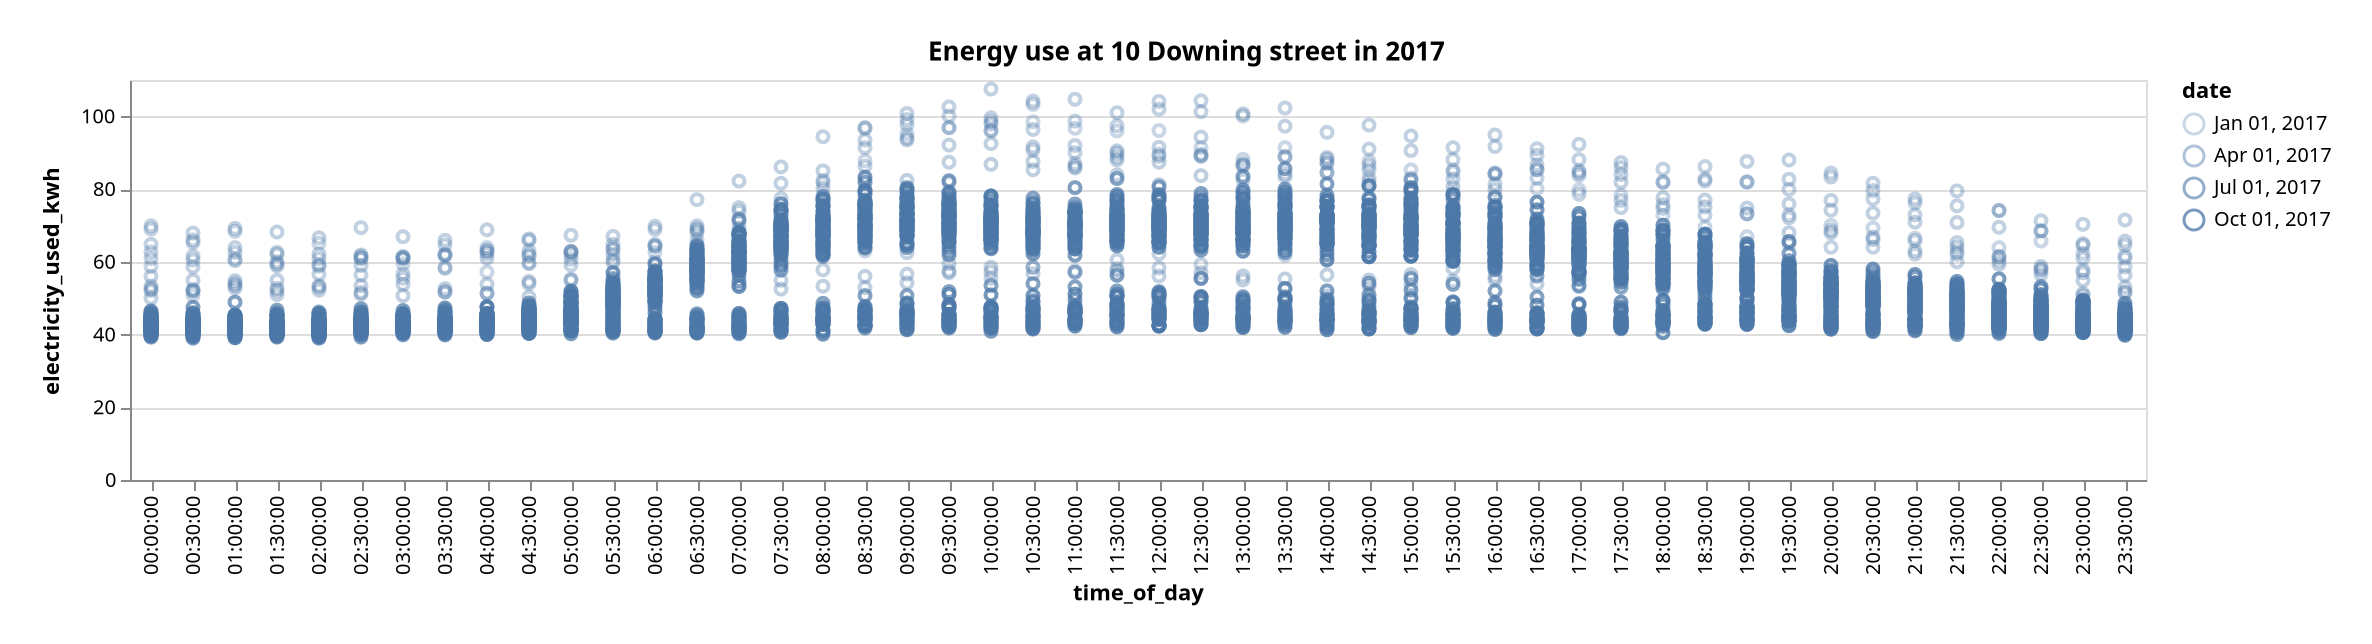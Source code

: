 {
  "$schema": "https://vega.github.io/schema/vega/v4.json",
  "autosize": "pad",
  "background": "#ffffff",
  "padding": 20,
  "height": 200,
  "title": {
    "text": "Energy use at 10 Downing street in 2017 "
  },
  "style": "cell",
  "data": [
    {
      "name": "source_0",
      "values": [
        {
          "time_of_day": "00:00:00",
          "electricity_used_kwh": null,
          "date": "2017-01-01"
        },
        {
          "time_of_day": "00:30:00",
          "electricity_used_kwh": 50.8,
          "date": "2017-01-01"
        },
        {
          "time_of_day": "13:00:00",
          "electricity_used_kwh": 46,
          "date": "2017-01-01"
        },
        {
          "time_of_day": "10:00:00",
          "electricity_used_kwh": 96,
          "date": "2017-01-03"
        },
        {
          "time_of_day": "06:00:00",
          "electricity_used_kwh": 57.1,
          "date": "2017-01-21"
        },
        {
          "time_of_day": "16:00:00",
          "electricity_used_kwh": 64.2,
          "date": "2017-07-28"
        },
        {
          "time_of_day": "16:30:00",
          "electricity_used_kwh": 61.9,
          "date": "2017-07-28"
        },
        {
          "time_of_day": "17:00:00",
          "electricity_used_kwh": 59.2,
          "date": "2017-07-28"
        },
        {
          "time_of_day": "17:30:00",
          "electricity_used_kwh": 55.7,
          "date": "2017-07-28"
        },
        {
          "time_of_day": "18:00:00",
          "electricity_used_kwh": 53.2,
          "date": "2017-07-28"
        },
        {
          "time_of_day": "18:30:00",
          "electricity_used_kwh": 53.9,
          "date": "2017-07-28"
        },
        {
          "time_of_day": "19:00:00",
          "electricity_used_kwh": 52.7,
          "date": "2017-07-28"
        },
        {
          "time_of_day": "19:30:00",
          "electricity_used_kwh": 47.5,
          "date": "2017-07-28"
        },
        {
          "time_of_day": "02:00:00",
          "electricity_used_kwh": 40.3,
          "date": "2017-07-28"
        },
        {
          "time_of_day": "02:30:00",
          "electricity_used_kwh": 40.4,
          "date": "2017-07-28"
        },
        {
          "time_of_day": "06:30:00",
          "electricity_used_kwh": 58.1,
          "date": "2017-01-21"
        },
        {
          "time_of_day": "20:00:00",
          "electricity_used_kwh": 49.1,
          "date": "2017-07-28"
        },
        {
          "time_of_day": "20:30:00",
          "electricity_used_kwh": 47.9,
          "date": "2017-07-28"
        },
        {
          "time_of_day": "21:00:00",
          "electricity_used_kwh": 44.2,
          "date": "2017-07-28"
        },
        {
          "time_of_day": "21:30:00",
          "electricity_used_kwh": 45,
          "date": "2017-07-28"
        },
        {
          "time_of_day": "22:00:00",
          "electricity_used_kwh": 43.9,
          "date": "2017-07-28"
        },
        {
          "time_of_day": "22:30:00",
          "electricity_used_kwh": 43.6,
          "date": "2017-07-28"
        },
        {
          "time_of_day": "23:00:00",
          "electricity_used_kwh": 44.1,
          "date": "2017-07-28"
        },
        {
          "time_of_day": "23:30:00",
          "electricity_used_kwh": 43.6,
          "date": "2017-07-28"
        },
        {
          "time_of_day": "03:00:00",
          "electricity_used_kwh": 41,
          "date": "2017-07-28"
        },
        {
          "time_of_day": "03:30:00",
          "electricity_used_kwh": 41.7,
          "date": "2017-07-28"
        },
        {
          "time_of_day": "07:00:00",
          "electricity_used_kwh": 59.6,
          "date": "2017-01-21"
        },
        {
          "time_of_day": "04:00:00",
          "electricity_used_kwh": 41.5,
          "date": "2017-07-28"
        },
        {
          "time_of_day": "04:30:00",
          "electricity_used_kwh": 42.1,
          "date": "2017-07-28"
        },
        {
          "time_of_day": "05:00:00",
          "electricity_used_kwh": 42.9,
          "date": "2017-07-28"
        },
        {
          "time_of_day": "05:30:00",
          "electricity_used_kwh": 45,
          "date": "2017-07-28"
        },
        {
          "time_of_day": "06:00:00",
          "electricity_used_kwh": 52.2,
          "date": "2017-07-28"
        },
        {
          "time_of_day": "06:30:00",
          "electricity_used_kwh": 56.9,
          "date": "2017-07-28"
        },
        {
          "time_of_day": "07:00:00",
          "electricity_used_kwh": 57.4,
          "date": "2017-07-28"
        },
        {
          "time_of_day": "07:30:00",
          "electricity_used_kwh": 63.7,
          "date": "2017-07-28"
        },
        {
          "time_of_day": "08:00:00",
          "electricity_used_kwh": 61.5,
          "date": "2017-07-28"
        },
        {
          "time_of_day": "08:30:00",
          "electricity_used_kwh": 67.2,
          "date": "2017-07-28"
        },
        {
          "time_of_day": "07:30:00",
          "electricity_used_kwh": 58.7,
          "date": "2017-01-21"
        },
        {
          "time_of_day": "09:00:00",
          "electricity_used_kwh": 70.5,
          "date": "2017-07-28"
        },
        {
          "time_of_day": "09:30:00",
          "electricity_used_kwh": 68.8,
          "date": "2017-07-28"
        },
        {
          "time_of_day": "00:00:00",
          "electricity_used_kwh": 41.1,
          "date": "2017-07-29"
        },
        {
          "time_of_day": "00:30:00",
          "electricity_used_kwh": 43.3,
          "date": "2017-07-29"
        },
        {
          "time_of_day": "01:00:00",
          "electricity_used_kwh": 42,
          "date": "2017-07-29"
        },
        {
          "time_of_day": "01:30:00",
          "electricity_used_kwh": 43.3,
          "date": "2017-07-29"
        },
        {
          "time_of_day": "10:00:00",
          "electricity_used_kwh": 46.7,
          "date": "2017-07-29"
        },
        {
          "time_of_day": "10:30:00",
          "electricity_used_kwh": 46.6,
          "date": "2017-07-29"
        },
        {
          "time_of_day": "11:00:00",
          "electricity_used_kwh": 45.5,
          "date": "2017-07-29"
        },
        {
          "time_of_day": "11:30:00",
          "electricity_used_kwh": 45.7,
          "date": "2017-07-29"
        },
        {
          "time_of_day": "08:00:00",
          "electricity_used_kwh": 63.2,
          "date": "2017-01-21"
        },
        {
          "time_of_day": "12:00:00",
          "electricity_used_kwh": 45,
          "date": "2017-07-29"
        },
        {
          "time_of_day": "12:30:00",
          "electricity_used_kwh": 45.7,
          "date": "2017-07-29"
        },
        {
          "time_of_day": "13:00:00",
          "electricity_used_kwh": 45,
          "date": "2017-07-29"
        },
        {
          "time_of_day": "13:30:00",
          "electricity_used_kwh": 43.7,
          "date": "2017-07-29"
        },
        {
          "time_of_day": "14:00:00",
          "electricity_used_kwh": 45.1,
          "date": "2017-07-29"
        },
        {
          "time_of_day": "14:30:00",
          "electricity_used_kwh": 43.9,
          "date": "2017-07-29"
        },
        {
          "time_of_day": "15:00:00",
          "electricity_used_kwh": 44.3,
          "date": "2017-07-29"
        },
        {
          "time_of_day": "15:30:00",
          "electricity_used_kwh": 44.1,
          "date": "2017-07-29"
        },
        {
          "time_of_day": "16:00:00",
          "electricity_used_kwh": 42.9,
          "date": "2017-07-29"
        },
        {
          "time_of_day": "16:30:00",
          "electricity_used_kwh": 44.4,
          "date": "2017-07-29"
        },
        {
          "time_of_day": "08:30:00",
          "electricity_used_kwh": 65.9,
          "date": "2017-01-21"
        },
        {
          "time_of_day": "17:00:00",
          "electricity_used_kwh": 44.1,
          "date": "2017-07-29"
        },
        {
          "time_of_day": "17:30:00",
          "electricity_used_kwh": 42.5,
          "date": "2017-07-29"
        },
        {
          "time_of_day": "18:00:00",
          "electricity_used_kwh": 43.3,
          "date": "2017-07-29"
        },
        {
          "time_of_day": "18:30:00",
          "electricity_used_kwh": 46.3,
          "date": "2017-07-29"
        },
        {
          "time_of_day": "19:00:00",
          "electricity_used_kwh": 44.2,
          "date": "2017-07-29"
        },
        {
          "time_of_day": "19:30:00",
          "electricity_used_kwh": 44.1,
          "date": "2017-07-29"
        },
        {
          "time_of_day": "02:00:00",
          "electricity_used_kwh": 43.2,
          "date": "2017-07-29"
        },
        {
          "time_of_day": "02:30:00",
          "electricity_used_kwh": 43.2,
          "date": "2017-07-29"
        },
        {
          "time_of_day": "20:00:00",
          "electricity_used_kwh": 44,
          "date": "2017-07-29"
        },
        {
          "time_of_day": "20:30:00",
          "electricity_used_kwh": 43,
          "date": "2017-07-29"
        },
        {
          "time_of_day": "09:00:00",
          "electricity_used_kwh": 65.8,
          "date": "2017-01-21"
        },
        {
          "time_of_day": "21:00:00",
          "electricity_used_kwh": 44,
          "date": "2017-07-29"
        },
        {
          "time_of_day": "21:30:00",
          "electricity_used_kwh": 45.2,
          "date": "2017-07-29"
        },
        {
          "time_of_day": "22:00:00",
          "electricity_used_kwh": 43.5,
          "date": "2017-07-29"
        },
        {
          "time_of_day": "22:30:00",
          "electricity_used_kwh": 42.1,
          "date": "2017-07-29"
        },
        {
          "time_of_day": "23:00:00",
          "electricity_used_kwh": 41.8,
          "date": "2017-07-29"
        },
        {
          "time_of_day": "23:30:00",
          "electricity_used_kwh": 41.2,
          "date": "2017-07-29"
        },
        {
          "time_of_day": "03:00:00",
          "electricity_used_kwh": 45.1,
          "date": "2017-07-29"
        },
        {
          "time_of_day": "03:30:00",
          "electricity_used_kwh": 44.6,
          "date": "2017-07-29"
        },
        {
          "time_of_day": "04:00:00",
          "electricity_used_kwh": 45.6,
          "date": "2017-07-29"
        },
        {
          "time_of_day": "04:30:00",
          "electricity_used_kwh": 44.2,
          "date": "2017-07-29"
        },
        {
          "time_of_day": "09:30:00",
          "electricity_used_kwh": 65.5,
          "date": "2017-01-21"
        },
        {
          "time_of_day": "05:00:00",
          "electricity_used_kwh": 43.6,
          "date": "2017-07-29"
        },
        {
          "time_of_day": "05:30:00",
          "electricity_used_kwh": 45.3,
          "date": "2017-07-29"
        },
        {
          "time_of_day": "06:00:00",
          "electricity_used_kwh": 44.1,
          "date": "2017-07-29"
        },
        {
          "time_of_day": "06:30:00",
          "electricity_used_kwh": 44,
          "date": "2017-07-29"
        },
        {
          "time_of_day": "07:00:00",
          "electricity_used_kwh": 45.8,
          "date": "2017-07-29"
        },
        {
          "time_of_day": "07:30:00",
          "electricity_used_kwh": 46.4,
          "date": "2017-07-29"
        },
        {
          "time_of_day": "08:00:00",
          "electricity_used_kwh": 47.5,
          "date": "2017-07-29"
        },
        {
          "time_of_day": "08:30:00",
          "electricity_used_kwh": 46.3,
          "date": "2017-07-29"
        },
        {
          "time_of_day": "09:00:00",
          "electricity_used_kwh": 46.4,
          "date": "2017-07-29"
        },
        {
          "time_of_day": "09:30:00",
          "electricity_used_kwh": 47.2,
          "date": "2017-07-29"
        },
        {
          "time_of_day": "00:00:00",
          "electricity_used_kwh": 62.7,
          "date": "2017-01-22"
        },
        {
          "time_of_day": "00:00:00",
          "electricity_used_kwh": 40.7,
          "date": "2017-07-30"
        },
        {
          "time_of_day": "00:30:00",
          "electricity_used_kwh": 41.4,
          "date": "2017-07-30"
        },
        {
          "time_of_day": "01:00:00",
          "electricity_used_kwh": 42,
          "date": "2017-07-30"
        },
        {
          "time_of_day": "01:30:00",
          "electricity_used_kwh": 42.4,
          "date": "2017-07-30"
        },
        {
          "time_of_day": "10:00:00",
          "electricity_used_kwh": 45.2,
          "date": "2017-07-30"
        },
        {
          "time_of_day": "10:30:00",
          "electricity_used_kwh": 45.7,
          "date": "2017-07-30"
        },
        {
          "time_of_day": "11:00:00",
          "electricity_used_kwh": 46.2,
          "date": "2017-07-30"
        },
        {
          "time_of_day": "11:30:00",
          "electricity_used_kwh": 45.9,
          "date": "2017-07-30"
        },
        {
          "time_of_day": "12:00:00",
          "electricity_used_kwh": 46,
          "date": "2017-07-30"
        },
        {
          "time_of_day": "12:30:00",
          "electricity_used_kwh": 45.1,
          "date": "2017-07-30"
        },
        {
          "time_of_day": "00:30:00",
          "electricity_used_kwh": 61.6,
          "date": "2017-01-22"
        },
        {
          "time_of_day": "13:00:00",
          "electricity_used_kwh": 45.3,
          "date": "2017-07-30"
        },
        {
          "time_of_day": "13:30:00",
          "electricity_used_kwh": 49.5,
          "date": "2017-07-30"
        },
        {
          "time_of_day": "14:00:00",
          "electricity_used_kwh": 48.5,
          "date": "2017-07-30"
        },
        {
          "time_of_day": "14:30:00",
          "electricity_used_kwh": 45.9,
          "date": "2017-07-30"
        },
        {
          "time_of_day": "15:00:00",
          "electricity_used_kwh": 45.3,
          "date": "2017-07-30"
        },
        {
          "time_of_day": "15:30:00",
          "electricity_used_kwh": 47.2,
          "date": "2017-07-30"
        },
        {
          "time_of_day": "16:00:00",
          "electricity_used_kwh": 45.5,
          "date": "2017-07-30"
        },
        {
          "time_of_day": "16:30:00",
          "electricity_used_kwh": 43.5,
          "date": "2017-07-30"
        },
        {
          "time_of_day": "17:00:00",
          "electricity_used_kwh": 42,
          "date": "2017-07-30"
        },
        {
          "time_of_day": "17:30:00",
          "electricity_used_kwh": 42.1,
          "date": "2017-07-30"
        },
        {
          "time_of_day": "10:30:00",
          "electricity_used_kwh": 98.5,
          "date": "2017-01-03"
        },
        {
          "time_of_day": "01:00:00",
          "electricity_used_kwh": 60.8,
          "date": "2017-01-22"
        },
        {
          "time_of_day": "18:00:00",
          "electricity_used_kwh": 44.1,
          "date": "2017-07-30"
        },
        {
          "time_of_day": "18:30:00",
          "electricity_used_kwh": 44.6,
          "date": "2017-07-30"
        },
        {
          "time_of_day": "19:00:00",
          "electricity_used_kwh": 43.8,
          "date": "2017-07-30"
        },
        {
          "time_of_day": "19:30:00",
          "electricity_used_kwh": 42.6,
          "date": "2017-07-30"
        },
        {
          "time_of_day": "02:00:00",
          "electricity_used_kwh": 41.7,
          "date": "2017-07-30"
        },
        {
          "time_of_day": "02:30:00",
          "electricity_used_kwh": 41.6,
          "date": "2017-07-30"
        },
        {
          "time_of_day": "20:00:00",
          "electricity_used_kwh": 42.8,
          "date": "2017-07-30"
        },
        {
          "time_of_day": "20:30:00",
          "electricity_used_kwh": 43,
          "date": "2017-07-30"
        },
        {
          "time_of_day": "21:00:00",
          "electricity_used_kwh": 43.5,
          "date": "2017-07-30"
        },
        {
          "time_of_day": "21:30:00",
          "electricity_used_kwh": 43,
          "date": "2017-07-30"
        },
        {
          "time_of_day": "01:30:00",
          "electricity_used_kwh": 59.4,
          "date": "2017-01-22"
        },
        {
          "time_of_day": "22:00:00",
          "electricity_used_kwh": 42.6,
          "date": "2017-07-30"
        },
        {
          "time_of_day": "22:30:00",
          "electricity_used_kwh": 42.1,
          "date": "2017-07-30"
        },
        {
          "time_of_day": "23:00:00",
          "electricity_used_kwh": 41.8,
          "date": "2017-07-30"
        },
        {
          "time_of_day": "23:30:00",
          "electricity_used_kwh": 40.8,
          "date": "2017-07-30"
        },
        {
          "time_of_day": "03:00:00",
          "electricity_used_kwh": 41.4,
          "date": "2017-07-30"
        },
        {
          "time_of_day": "03:30:00",
          "electricity_used_kwh": 41.7,
          "date": "2017-07-30"
        },
        {
          "time_of_day": "04:00:00",
          "electricity_used_kwh": 41.2,
          "date": "2017-07-30"
        },
        {
          "time_of_day": "04:30:00",
          "electricity_used_kwh": 43.2,
          "date": "2017-07-30"
        },
        {
          "time_of_day": "05:00:00",
          "electricity_used_kwh": 42.8,
          "date": "2017-07-30"
        },
        {
          "time_of_day": "05:30:00",
          "electricity_used_kwh": 42.5,
          "date": "2017-07-30"
        },
        {
          "time_of_day": "10:00:00",
          "electricity_used_kwh": 55.5,
          "date": "2017-01-22"
        },
        {
          "time_of_day": "06:00:00",
          "electricity_used_kwh": 42.4,
          "date": "2017-07-30"
        },
        {
          "time_of_day": "06:30:00",
          "electricity_used_kwh": 41,
          "date": "2017-07-30"
        },
        {
          "time_of_day": "07:00:00",
          "electricity_used_kwh": 42.2,
          "date": "2017-07-30"
        },
        {
          "time_of_day": "07:30:00",
          "electricity_used_kwh": 42.5,
          "date": "2017-07-30"
        },
        {
          "time_of_day": "08:00:00",
          "electricity_used_kwh": 44,
          "date": "2017-07-30"
        },
        {
          "time_of_day": "08:30:00",
          "electricity_used_kwh": 44.9,
          "date": "2017-07-30"
        },
        {
          "time_of_day": "09:00:00",
          "electricity_used_kwh": 45.7,
          "date": "2017-07-30"
        },
        {
          "time_of_day": "09:30:00",
          "electricity_used_kwh": 45.3,
          "date": "2017-07-30"
        },
        {
          "time_of_day": "00:00:00",
          "electricity_used_kwh": 44.8,
          "date": "2017-07-31"
        },
        {
          "time_of_day": "00:30:00",
          "electricity_used_kwh": 41.4,
          "date": "2017-07-31"
        },
        {
          "time_of_day": "10:30:00",
          "electricity_used_kwh": 58.5,
          "date": "2017-01-22"
        },
        {
          "time_of_day": "01:00:00",
          "electricity_used_kwh": 41.5,
          "date": "2017-07-31"
        },
        {
          "time_of_day": "01:30:00",
          "electricity_used_kwh": 41.8,
          "date": "2017-07-31"
        },
        {
          "time_of_day": "10:00:00",
          "electricity_used_kwh": 72.4,
          "date": "2017-07-31"
        },
        {
          "time_of_day": "10:30:00",
          "electricity_used_kwh": 70.7,
          "date": "2017-07-31"
        },
        {
          "time_of_day": "11:00:00",
          "electricity_used_kwh": 70.4,
          "date": "2017-07-31"
        },
        {
          "time_of_day": "11:30:00",
          "electricity_used_kwh": 70.9,
          "date": "2017-07-31"
        },
        {
          "time_of_day": "12:00:00",
          "electricity_used_kwh": 68.5,
          "date": "2017-07-31"
        },
        {
          "time_of_day": "12:30:00",
          "electricity_used_kwh": 69.2,
          "date": "2017-07-31"
        },
        {
          "time_of_day": "13:00:00",
          "electricity_used_kwh": 71.2,
          "date": "2017-07-31"
        },
        {
          "time_of_day": "13:30:00",
          "electricity_used_kwh": 76.5,
          "date": "2017-07-31"
        },
        {
          "time_of_day": "11:00:00",
          "electricity_used_kwh": 57.1,
          "date": "2017-01-22"
        },
        {
          "time_of_day": "14:00:00",
          "electricity_used_kwh": 75.1,
          "date": "2017-07-31"
        },
        {
          "time_of_day": "14:30:00",
          "electricity_used_kwh": 73.7,
          "date": "2017-07-31"
        },
        {
          "time_of_day": "15:00:00",
          "electricity_used_kwh": 70.1,
          "date": "2017-07-31"
        },
        {
          "time_of_day": "15:30:00",
          "electricity_used_kwh": 67.3,
          "date": "2017-07-31"
        },
        {
          "time_of_day": "16:00:00",
          "electricity_used_kwh": 63.9,
          "date": "2017-07-31"
        },
        {
          "time_of_day": "16:30:00",
          "electricity_used_kwh": 63.3,
          "date": "2017-07-31"
        },
        {
          "time_of_day": "17:00:00",
          "electricity_used_kwh": 61.4,
          "date": "2017-07-31"
        },
        {
          "time_of_day": "17:30:00",
          "electricity_used_kwh": 61,
          "date": "2017-07-31"
        },
        {
          "time_of_day": "18:00:00",
          "electricity_used_kwh": 61.2,
          "date": "2017-07-31"
        },
        {
          "time_of_day": "18:30:00",
          "electricity_used_kwh": 62.1,
          "date": "2017-07-31"
        },
        {
          "time_of_day": "11:30:00",
          "electricity_used_kwh": 60.5,
          "date": "2017-01-22"
        },
        {
          "time_of_day": "19:00:00",
          "electricity_used_kwh": 58.4,
          "date": "2017-07-31"
        },
        {
          "time_of_day": "19:30:00",
          "electricity_used_kwh": 59,
          "date": "2017-07-31"
        },
        {
          "time_of_day": "02:00:00",
          "electricity_used_kwh": 42,
          "date": "2017-07-31"
        },
        {
          "time_of_day": "02:30:00",
          "electricity_used_kwh": 41.9,
          "date": "2017-07-31"
        },
        {
          "time_of_day": "20:00:00",
          "electricity_used_kwh": 54.3,
          "date": "2017-07-31"
        },
        {
          "time_of_day": "20:30:00",
          "electricity_used_kwh": 52.9,
          "date": "2017-07-31"
        },
        {
          "time_of_day": "21:00:00",
          "electricity_used_kwh": 53.2,
          "date": "2017-07-31"
        },
        {
          "time_of_day": "21:30:00",
          "electricity_used_kwh": 53.9,
          "date": "2017-07-31"
        },
        {
          "time_of_day": "22:00:00",
          "electricity_used_kwh": 51.3,
          "date": "2017-07-31"
        },
        {
          "time_of_day": "22:30:00",
          "electricity_used_kwh": 49.6,
          "date": "2017-07-31"
        },
        {
          "time_of_day": "12:00:00",
          "electricity_used_kwh": 62.2,
          "date": "2017-01-22"
        },
        {
          "time_of_day": "23:00:00",
          "electricity_used_kwh": 48.2,
          "date": "2017-07-31"
        },
        {
          "time_of_day": "23:30:00",
          "electricity_used_kwh": 46.8,
          "date": "2017-07-31"
        },
        {
          "time_of_day": "03:00:00",
          "electricity_used_kwh": 42.3,
          "date": "2017-07-31"
        },
        {
          "time_of_day": "03:30:00",
          "electricity_used_kwh": 41.3,
          "date": "2017-07-31"
        },
        {
          "time_of_day": "04:00:00",
          "electricity_used_kwh": 41.9,
          "date": "2017-07-31"
        },
        {
          "time_of_day": "04:30:00",
          "electricity_used_kwh": 42.1,
          "date": "2017-07-31"
        },
        {
          "time_of_day": "05:00:00",
          "electricity_used_kwh": 45.1,
          "date": "2017-07-31"
        },
        {
          "time_of_day": "05:30:00",
          "electricity_used_kwh": 50.4,
          "date": "2017-07-31"
        },
        {
          "time_of_day": "06:00:00",
          "electricity_used_kwh": 52.1,
          "date": "2017-07-31"
        },
        {
          "time_of_day": "06:30:00",
          "electricity_used_kwh": 56.3,
          "date": "2017-07-31"
        },
        {
          "time_of_day": "12:30:00",
          "electricity_used_kwh": 59.3,
          "date": "2017-01-22"
        },
        {
          "time_of_day": "07:00:00",
          "electricity_used_kwh": 59.3,
          "date": "2017-07-31"
        },
        {
          "time_of_day": "07:30:00",
          "electricity_used_kwh": 63.4,
          "date": "2017-07-31"
        },
        {
          "time_of_day": "08:00:00",
          "electricity_used_kwh": 66.9,
          "date": "2017-07-31"
        },
        {
          "time_of_day": "08:30:00",
          "electricity_used_kwh": 72.3,
          "date": "2017-07-31"
        },
        {
          "time_of_day": "09:00:00",
          "electricity_used_kwh": 72.1,
          "date": "2017-07-31"
        },
        {
          "time_of_day": "09:30:00",
          "electricity_used_kwh": 74.7,
          "date": "2017-07-31"
        },
        {
          "time_of_day": "00:00:00",
          "electricity_used_kwh": 45,
          "date": "2017-08-01"
        },
        {
          "time_of_day": "00:30:00",
          "electricity_used_kwh": 44.5,
          "date": "2017-08-01"
        },
        {
          "time_of_day": "01:00:00",
          "electricity_used_kwh": 45,
          "date": "2017-08-01"
        },
        {
          "time_of_day": "01:30:00",
          "electricity_used_kwh": 45.6,
          "date": "2017-08-01"
        },
        {
          "time_of_day": "13:00:00",
          "electricity_used_kwh": 62.8,
          "date": "2017-01-22"
        },
        {
          "time_of_day": "10:00:00",
          "electricity_used_kwh": 70.5,
          "date": "2017-08-01"
        },
        {
          "time_of_day": "10:30:00",
          "electricity_used_kwh": 70.7,
          "date": "2017-08-01"
        },
        {
          "time_of_day": "11:00:00",
          "electricity_used_kwh": 69.3,
          "date": "2017-08-01"
        },
        {
          "time_of_day": "11:30:00",
          "electricity_used_kwh": 70.8,
          "date": "2017-08-01"
        },
        {
          "time_of_day": "12:00:00",
          "electricity_used_kwh": 73.1,
          "date": "2017-08-01"
        },
        {
          "time_of_day": "12:30:00",
          "electricity_used_kwh": 72.4,
          "date": "2017-08-01"
        },
        {
          "time_of_day": "13:00:00",
          "electricity_used_kwh": 74.6,
          "date": "2017-08-01"
        },
        {
          "time_of_day": "13:30:00",
          "electricity_used_kwh": 72.9,
          "date": "2017-08-01"
        },
        {
          "time_of_day": "14:00:00",
          "electricity_used_kwh": 70.7,
          "date": "2017-08-01"
        },
        {
          "time_of_day": "14:30:00",
          "electricity_used_kwh": 69,
          "date": "2017-08-01"
        },
        {
          "time_of_day": "13:30:00",
          "electricity_used_kwh": 61.8,
          "date": "2017-01-22"
        },
        {
          "time_of_day": "15:00:00",
          "electricity_used_kwh": 67.6,
          "date": "2017-08-01"
        },
        {
          "time_of_day": "15:30:00",
          "electricity_used_kwh": 66.8,
          "date": "2017-08-01"
        },
        {
          "time_of_day": "16:00:00",
          "electricity_used_kwh": 70,
          "date": "2017-08-01"
        },
        {
          "time_of_day": "16:30:00",
          "electricity_used_kwh": 68.3,
          "date": "2017-08-01"
        },
        {
          "time_of_day": "17:00:00",
          "electricity_used_kwh": 68.5,
          "date": "2017-08-01"
        },
        {
          "time_of_day": "17:30:00",
          "electricity_used_kwh": 65.2,
          "date": "2017-08-01"
        },
        {
          "time_of_day": "18:00:00",
          "electricity_used_kwh": 63.4,
          "date": "2017-08-01"
        },
        {
          "time_of_day": "18:30:00",
          "electricity_used_kwh": 62.9,
          "date": "2017-08-01"
        },
        {
          "time_of_day": "19:00:00",
          "electricity_used_kwh": 59.9,
          "date": "2017-08-01"
        },
        {
          "time_of_day": "19:30:00",
          "electricity_used_kwh": 56.8,
          "date": "2017-08-01"
        },
        {
          "time_of_day": "11:00:00",
          "electricity_used_kwh": 96.7,
          "date": "2017-01-03"
        },
        {
          "time_of_day": "14:00:00",
          "electricity_used_kwh": 60.8,
          "date": "2017-01-22"
        },
        {
          "time_of_day": "02:00:00",
          "electricity_used_kwh": 44.3,
          "date": "2017-08-01"
        },
        {
          "time_of_day": "02:30:00",
          "electricity_used_kwh": 44.7,
          "date": "2017-08-01"
        },
        {
          "time_of_day": "20:00:00",
          "electricity_used_kwh": 54.3,
          "date": "2017-08-01"
        },
        {
          "time_of_day": "20:30:00",
          "electricity_used_kwh": 51.9,
          "date": "2017-08-01"
        },
        {
          "time_of_day": "21:00:00",
          "electricity_used_kwh": 50.6,
          "date": "2017-08-01"
        },
        {
          "time_of_day": "21:30:00",
          "electricity_used_kwh": 48.8,
          "date": "2017-08-01"
        },
        {
          "time_of_day": "22:00:00",
          "electricity_used_kwh": 48.3,
          "date": "2017-08-01"
        },
        {
          "time_of_day": "22:30:00",
          "electricity_used_kwh": 47.2,
          "date": "2017-08-01"
        },
        {
          "time_of_day": "23:00:00",
          "electricity_used_kwh": 46.2,
          "date": "2017-08-01"
        },
        {
          "time_of_day": "23:30:00",
          "electricity_used_kwh": 45.4,
          "date": "2017-08-01"
        },
        {
          "time_of_day": "14:30:00",
          "electricity_used_kwh": 62.5,
          "date": "2017-01-22"
        },
        {
          "time_of_day": "03:00:00",
          "electricity_used_kwh": 45.4,
          "date": "2017-08-01"
        },
        {
          "time_of_day": "03:30:00",
          "electricity_used_kwh": 44.6,
          "date": "2017-08-01"
        },
        {
          "time_of_day": "04:00:00",
          "electricity_used_kwh": 44.9,
          "date": "2017-08-01"
        },
        {
          "time_of_day": "04:30:00",
          "electricity_used_kwh": 45.7,
          "date": "2017-08-01"
        },
        {
          "time_of_day": "05:00:00",
          "electricity_used_kwh": 46.6,
          "date": "2017-08-01"
        },
        {
          "time_of_day": "05:30:00",
          "electricity_used_kwh": 50.3,
          "date": "2017-08-01"
        },
        {
          "time_of_day": "06:00:00",
          "electricity_used_kwh": 57.5,
          "date": "2017-08-01"
        },
        {
          "time_of_day": "06:30:00",
          "electricity_used_kwh": 61.8,
          "date": "2017-08-01"
        },
        {
          "time_of_day": "07:00:00",
          "electricity_used_kwh": 65.7,
          "date": "2017-08-01"
        },
        {
          "time_of_day": "07:30:00",
          "electricity_used_kwh": 69.4,
          "date": "2017-08-01"
        },
        {
          "time_of_day": "15:00:00",
          "electricity_used_kwh": 61.6,
          "date": "2017-01-22"
        },
        {
          "time_of_day": "08:00:00",
          "electricity_used_kwh": 67,
          "date": "2017-08-01"
        },
        {
          "time_of_day": "08:30:00",
          "electricity_used_kwh": 71.5,
          "date": "2017-08-01"
        },
        {
          "time_of_day": "09:00:00",
          "electricity_used_kwh": 69.7,
          "date": "2017-08-01"
        },
        {
          "time_of_day": "09:30:00",
          "electricity_used_kwh": 67.9,
          "date": "2017-08-01"
        },
        {
          "time_of_day": "00:00:00",
          "electricity_used_kwh": 44,
          "date": "2017-08-02"
        },
        {
          "time_of_day": "00:30:00",
          "electricity_used_kwh": 44.6,
          "date": "2017-08-02"
        },
        {
          "time_of_day": "01:00:00",
          "electricity_used_kwh": 44.4,
          "date": "2017-08-02"
        },
        {
          "time_of_day": "01:30:00",
          "electricity_used_kwh": 43.3,
          "date": "2017-08-02"
        },
        {
          "time_of_day": "10:00:00",
          "electricity_used_kwh": 76.4,
          "date": "2017-08-02"
        },
        {
          "time_of_day": "10:30:00",
          "electricity_used_kwh": 73.5,
          "date": "2017-08-02"
        },
        {
          "time_of_day": "15:30:00",
          "electricity_used_kwh": 61.6,
          "date": "2017-01-22"
        },
        {
          "time_of_day": "11:00:00",
          "electricity_used_kwh": 74,
          "date": "2017-08-02"
        },
        {
          "time_of_day": "11:30:00",
          "electricity_used_kwh": 72,
          "date": "2017-08-02"
        },
        {
          "time_of_day": "12:00:00",
          "electricity_used_kwh": 69.8,
          "date": "2017-08-02"
        },
        {
          "time_of_day": "12:30:00",
          "electricity_used_kwh": 67.3,
          "date": "2017-08-02"
        },
        {
          "time_of_day": "13:00:00",
          "electricity_used_kwh": 66,
          "date": "2017-08-02"
        },
        {
          "time_of_day": "13:30:00",
          "electricity_used_kwh": 67.4,
          "date": "2017-08-02"
        },
        {
          "time_of_day": "14:00:00",
          "electricity_used_kwh": 68.1,
          "date": "2017-08-02"
        },
        {
          "time_of_day": "14:30:00",
          "electricity_used_kwh": 67.5,
          "date": "2017-08-02"
        },
        {
          "time_of_day": "15:00:00",
          "electricity_used_kwh": 65.6,
          "date": "2017-08-02"
        },
        {
          "time_of_day": "15:30:00",
          "electricity_used_kwh": 64.9,
          "date": "2017-08-02"
        },
        {
          "time_of_day": "16:00:00",
          "electricity_used_kwh": 59.9,
          "date": "2017-01-22"
        },
        {
          "time_of_day": "16:00:00",
          "electricity_used_kwh": 61.5,
          "date": "2017-08-02"
        },
        {
          "time_of_day": "16:30:00",
          "electricity_used_kwh": 63.3,
          "date": "2017-08-02"
        },
        {
          "time_of_day": "17:00:00",
          "electricity_used_kwh": 61.2,
          "date": "2017-08-02"
        },
        {
          "time_of_day": "17:30:00",
          "electricity_used_kwh": 58.7,
          "date": "2017-08-02"
        },
        {
          "time_of_day": "18:00:00",
          "electricity_used_kwh": 58.7,
          "date": "2017-08-02"
        },
        {
          "time_of_day": "18:30:00",
          "electricity_used_kwh": 56.4,
          "date": "2017-08-02"
        },
        {
          "time_of_day": "19:00:00",
          "electricity_used_kwh": 54.1,
          "date": "2017-08-02"
        },
        {
          "time_of_day": "19:30:00",
          "electricity_used_kwh": 54.3,
          "date": "2017-08-02"
        },
        {
          "time_of_day": "02:00:00",
          "electricity_used_kwh": 43.8,
          "date": "2017-08-02"
        },
        {
          "time_of_day": "02:30:00",
          "electricity_used_kwh": 44,
          "date": "2017-08-02"
        },
        {
          "time_of_day": "16:30:00",
          "electricity_used_kwh": 64.2,
          "date": "2017-01-22"
        },
        {
          "time_of_day": "20:00:00",
          "electricity_used_kwh": 53.4,
          "date": "2017-08-02"
        },
        {
          "time_of_day": "20:30:00",
          "electricity_used_kwh": 50.5,
          "date": "2017-08-02"
        },
        {
          "time_of_day": "21:00:00",
          "electricity_used_kwh": 47.8,
          "date": "2017-08-02"
        },
        {
          "time_of_day": "21:30:00",
          "electricity_used_kwh": 46.9,
          "date": "2017-08-02"
        },
        {
          "time_of_day": "22:00:00",
          "electricity_used_kwh": 47.6,
          "date": "2017-08-02"
        },
        {
          "time_of_day": "22:30:00",
          "electricity_used_kwh": 47.9,
          "date": "2017-08-02"
        },
        {
          "time_of_day": "23:00:00",
          "electricity_used_kwh": 47.1,
          "date": "2017-08-02"
        },
        {
          "time_of_day": "23:30:00",
          "electricity_used_kwh": 45.1,
          "date": "2017-08-02"
        },
        {
          "time_of_day": "03:00:00",
          "electricity_used_kwh": 45,
          "date": "2017-08-02"
        },
        {
          "time_of_day": "03:30:00",
          "electricity_used_kwh": 44.8,
          "date": "2017-08-02"
        },
        {
          "time_of_day": "17:00:00",
          "electricity_used_kwh": 63.5,
          "date": "2017-01-22"
        },
        {
          "time_of_day": "04:00:00",
          "electricity_used_kwh": 45.7,
          "date": "2017-08-02"
        },
        {
          "time_of_day": "04:30:00",
          "electricity_used_kwh": 45.2,
          "date": "2017-08-02"
        },
        {
          "time_of_day": "05:00:00",
          "electricity_used_kwh": 47,
          "date": "2017-08-02"
        },
        {
          "time_of_day": "05:30:00",
          "electricity_used_kwh": 50.3,
          "date": "2017-08-02"
        },
        {
          "time_of_day": "06:00:00",
          "electricity_used_kwh": 53.7,
          "date": "2017-08-02"
        },
        {
          "time_of_day": "06:30:00",
          "electricity_used_kwh": 62.5,
          "date": "2017-08-02"
        },
        {
          "time_of_day": "07:00:00",
          "electricity_used_kwh": 61.6,
          "date": "2017-08-02"
        },
        {
          "time_of_day": "07:30:00",
          "electricity_used_kwh": 64.5,
          "date": "2017-08-02"
        },
        {
          "time_of_day": "08:00:00",
          "electricity_used_kwh": 67.5,
          "date": "2017-08-02"
        },
        {
          "time_of_day": "08:30:00",
          "electricity_used_kwh": 75,
          "date": "2017-08-02"
        },
        {
          "time_of_day": "17:30:00",
          "electricity_used_kwh": 62.6,
          "date": "2017-01-22"
        },
        {
          "time_of_day": "09:00:00",
          "electricity_used_kwh": 77.6,
          "date": "2017-08-02"
        },
        {
          "time_of_day": "09:30:00",
          "electricity_used_kwh": 76.7,
          "date": "2017-08-02"
        },
        {
          "time_of_day": "00:00:00",
          "electricity_used_kwh": 42.6,
          "date": "2017-08-03"
        },
        {
          "time_of_day": "00:30:00",
          "electricity_used_kwh": 43.7,
          "date": "2017-08-03"
        },
        {
          "time_of_day": "01:00:00",
          "electricity_used_kwh": 43.7,
          "date": "2017-08-03"
        },
        {
          "time_of_day": "01:30:00",
          "electricity_used_kwh": 44.2,
          "date": "2017-08-03"
        },
        {
          "time_of_day": "10:00:00",
          "electricity_used_kwh": 71,
          "date": "2017-08-03"
        },
        {
          "time_of_day": "10:30:00",
          "electricity_used_kwh": 70.3,
          "date": "2017-08-03"
        },
        {
          "time_of_day": "11:00:00",
          "electricity_used_kwh": 70.2,
          "date": "2017-08-03"
        },
        {
          "time_of_day": "11:30:00",
          "electricity_used_kwh": 70.5,
          "date": "2017-08-03"
        },
        {
          "time_of_day": "18:00:00",
          "electricity_used_kwh": 61,
          "date": "2017-01-22"
        },
        {
          "time_of_day": "12:00:00",
          "electricity_used_kwh": 70.8,
          "date": "2017-08-03"
        },
        {
          "time_of_day": "12:30:00",
          "electricity_used_kwh": 71.8,
          "date": "2017-08-03"
        },
        {
          "time_of_day": "13:00:00",
          "electricity_used_kwh": 72.7,
          "date": "2017-08-03"
        },
        {
          "time_of_day": "13:30:00",
          "electricity_used_kwh": 74.9,
          "date": "2017-08-03"
        },
        {
          "time_of_day": "14:00:00",
          "electricity_used_kwh": 72.2,
          "date": "2017-08-03"
        },
        {
          "time_of_day": "14:30:00",
          "electricity_used_kwh": 70.4,
          "date": "2017-08-03"
        },
        {
          "time_of_day": "15:00:00",
          "electricity_used_kwh": 68,
          "date": "2017-08-03"
        },
        {
          "time_of_day": "15:30:00",
          "electricity_used_kwh": 67.8,
          "date": "2017-08-03"
        },
        {
          "time_of_day": "16:00:00",
          "electricity_used_kwh": 66.3,
          "date": "2017-08-03"
        },
        {
          "time_of_day": "16:30:00",
          "electricity_used_kwh": 64.5,
          "date": "2017-08-03"
        },
        {
          "time_of_day": "18:30:00",
          "electricity_used_kwh": 62.2,
          "date": "2017-01-22"
        },
        {
          "time_of_day": "17:00:00",
          "electricity_used_kwh": 63.7,
          "date": "2017-08-03"
        },
        {
          "time_of_day": "17:30:00",
          "electricity_used_kwh": 61.9,
          "date": "2017-08-03"
        },
        {
          "time_of_day": "18:00:00",
          "electricity_used_kwh": 60.3,
          "date": "2017-08-03"
        },
        {
          "time_of_day": "18:30:00",
          "electricity_used_kwh": 58.7,
          "date": "2017-08-03"
        },
        {
          "time_of_day": "19:00:00",
          "electricity_used_kwh": 54.7,
          "date": "2017-08-03"
        },
        {
          "time_of_day": "19:30:00",
          "electricity_used_kwh": 52.9,
          "date": "2017-08-03"
        },
        {
          "time_of_day": "02:00:00",
          "electricity_used_kwh": 44,
          "date": "2017-08-03"
        },
        {
          "time_of_day": "02:30:00",
          "electricity_used_kwh": 43.9,
          "date": "2017-08-03"
        },
        {
          "time_of_day": "20:00:00",
          "electricity_used_kwh": 50.6,
          "date": "2017-08-03"
        },
        {
          "time_of_day": "20:30:00",
          "electricity_used_kwh": 50.2,
          "date": "2017-08-03"
        },
        {
          "time_of_day": "11:30:00",
          "electricity_used_kwh": 96,
          "date": "2017-01-03"
        },
        {
          "time_of_day": "19:00:00",
          "electricity_used_kwh": 64.8,
          "date": "2017-01-22"
        },
        {
          "time_of_day": "21:00:00",
          "electricity_used_kwh": 48.4,
          "date": "2017-08-03"
        },
        {
          "time_of_day": "21:30:00",
          "electricity_used_kwh": 47.5,
          "date": "2017-08-03"
        },
        {
          "time_of_day": "22:00:00",
          "electricity_used_kwh": 47.4,
          "date": "2017-08-03"
        },
        {
          "time_of_day": "22:30:00",
          "electricity_used_kwh": 46.7,
          "date": "2017-08-03"
        },
        {
          "time_of_day": "23:00:00",
          "electricity_used_kwh": 47.6,
          "date": "2017-08-03"
        },
        {
          "time_of_day": "23:30:00",
          "electricity_used_kwh": 43.9,
          "date": "2017-08-03"
        },
        {
          "time_of_day": "03:00:00",
          "electricity_used_kwh": 44.3,
          "date": "2017-08-03"
        },
        {
          "time_of_day": "03:30:00",
          "electricity_used_kwh": 44,
          "date": "2017-08-03"
        },
        {
          "time_of_day": "04:00:00",
          "electricity_used_kwh": 43.6,
          "date": "2017-08-03"
        },
        {
          "time_of_day": "04:30:00",
          "electricity_used_kwh": 44.2,
          "date": "2017-08-03"
        },
        {
          "time_of_day": "19:30:00",
          "electricity_used_kwh": 64.9,
          "date": "2017-01-22"
        },
        {
          "time_of_day": "05:00:00",
          "electricity_used_kwh": 44.8,
          "date": "2017-08-03"
        },
        {
          "time_of_day": "05:30:00",
          "electricity_used_kwh": 47.4,
          "date": "2017-08-03"
        },
        {
          "time_of_day": "06:00:00",
          "electricity_used_kwh": 53.1,
          "date": "2017-08-03"
        },
        {
          "time_of_day": "06:30:00",
          "electricity_used_kwh": 57.7,
          "date": "2017-08-03"
        },
        {
          "time_of_day": "07:00:00",
          "electricity_used_kwh": 62.2,
          "date": "2017-08-03"
        },
        {
          "time_of_day": "07:30:00",
          "electricity_used_kwh": 69.8,
          "date": "2017-08-03"
        },
        {
          "time_of_day": "08:00:00",
          "electricity_used_kwh": 70.4,
          "date": "2017-08-03"
        },
        {
          "time_of_day": "08:30:00",
          "electricity_used_kwh": 72.7,
          "date": "2017-08-03"
        },
        {
          "time_of_day": "09:00:00",
          "electricity_used_kwh": 73.2,
          "date": "2017-08-03"
        },
        {
          "time_of_day": "09:30:00",
          "electricity_used_kwh": 73.1,
          "date": "2017-08-03"
        },
        {
          "time_of_day": "02:00:00",
          "electricity_used_kwh": 59.2,
          "date": "2017-01-22"
        },
        {
          "time_of_day": "00:00:00",
          "electricity_used_kwh": 42.2,
          "date": "2017-08-04"
        },
        {
          "time_of_day": "00:30:00",
          "electricity_used_kwh": 43.2,
          "date": "2017-08-04"
        },
        {
          "time_of_day": "01:00:00",
          "electricity_used_kwh": 42.8,
          "date": "2017-08-04"
        },
        {
          "time_of_day": "01:30:00",
          "electricity_used_kwh": 43.3,
          "date": "2017-08-04"
        },
        {
          "time_of_day": "10:00:00",
          "electricity_used_kwh": 70.4,
          "date": "2017-08-04"
        },
        {
          "time_of_day": "10:30:00",
          "electricity_used_kwh": 68.4,
          "date": "2017-08-04"
        },
        {
          "time_of_day": "11:00:00",
          "electricity_used_kwh": 67.2,
          "date": "2017-08-04"
        },
        {
          "time_of_day": "11:30:00",
          "electricity_used_kwh": 67.7,
          "date": "2017-08-04"
        },
        {
          "time_of_day": "12:00:00",
          "electricity_used_kwh": 69.1,
          "date": "2017-08-04"
        },
        {
          "time_of_day": "12:30:00",
          "electricity_used_kwh": 71.9,
          "date": "2017-08-04"
        },
        {
          "time_of_day": "02:30:00",
          "electricity_used_kwh": 61,
          "date": "2017-01-22"
        },
        {
          "time_of_day": "13:00:00",
          "electricity_used_kwh": 68.8,
          "date": "2017-08-04"
        },
        {
          "time_of_day": "13:30:00",
          "electricity_used_kwh": 71.8,
          "date": "2017-08-04"
        },
        {
          "time_of_day": "14:00:00",
          "electricity_used_kwh": 71.4,
          "date": "2017-08-04"
        },
        {
          "time_of_day": "14:30:00",
          "electricity_used_kwh": 68.3,
          "date": "2017-08-04"
        },
        {
          "time_of_day": "15:00:00",
          "electricity_used_kwh": 65.5,
          "date": "2017-08-04"
        },
        {
          "time_of_day": "15:30:00",
          "electricity_used_kwh": 63.8,
          "date": "2017-08-04"
        },
        {
          "time_of_day": "16:00:00",
          "electricity_used_kwh": 62.2,
          "date": "2017-08-04"
        },
        {
          "time_of_day": "16:30:00",
          "electricity_used_kwh": 62.8,
          "date": "2017-08-04"
        },
        {
          "time_of_day": "17:00:00",
          "electricity_used_kwh": 61,
          "date": "2017-08-04"
        },
        {
          "time_of_day": "17:30:00",
          "electricity_used_kwh": 58.8,
          "date": "2017-08-04"
        },
        {
          "time_of_day": "20:00:00",
          "electricity_used_kwh": 64,
          "date": "2017-01-22"
        },
        {
          "time_of_day": "18:00:00",
          "electricity_used_kwh": 58.7,
          "date": "2017-08-04"
        },
        {
          "time_of_day": "18:30:00",
          "electricity_used_kwh": 56,
          "date": "2017-08-04"
        },
        {
          "time_of_day": "19:00:00",
          "electricity_used_kwh": 54.2,
          "date": "2017-08-04"
        },
        {
          "time_of_day": "19:30:00",
          "electricity_used_kwh": 52.1,
          "date": "2017-08-04"
        },
        {
          "time_of_day": "02:00:00",
          "electricity_used_kwh": 43.7,
          "date": "2017-08-04"
        },
        {
          "time_of_day": "02:30:00",
          "electricity_used_kwh": 44.3,
          "date": "2017-08-04"
        },
        {
          "time_of_day": "20:00:00",
          "electricity_used_kwh": 50.5,
          "date": "2017-08-04"
        },
        {
          "time_of_day": "20:30:00",
          "electricity_used_kwh": 48.7,
          "date": "2017-08-04"
        },
        {
          "time_of_day": "21:00:00",
          "electricity_used_kwh": 46.5,
          "date": "2017-08-04"
        },
        {
          "time_of_day": "21:30:00",
          "electricity_used_kwh": 45.3,
          "date": "2017-08-04"
        },
        {
          "time_of_day": "20:30:00",
          "electricity_used_kwh": 64,
          "date": "2017-01-22"
        },
        {
          "time_of_day": "22:00:00",
          "electricity_used_kwh": 44.8,
          "date": "2017-08-04"
        },
        {
          "time_of_day": "22:30:00",
          "electricity_used_kwh": 44.3,
          "date": "2017-08-04"
        },
        {
          "time_of_day": "23:00:00",
          "electricity_used_kwh": 44.1,
          "date": "2017-08-04"
        },
        {
          "time_of_day": "23:30:00",
          "electricity_used_kwh": 42.8,
          "date": "2017-08-04"
        },
        {
          "time_of_day": "03:00:00",
          "electricity_used_kwh": 44.7,
          "date": "2017-08-04"
        },
        {
          "time_of_day": "03:30:00",
          "electricity_used_kwh": 43.4,
          "date": "2017-08-04"
        },
        {
          "time_of_day": "04:00:00",
          "electricity_used_kwh": 42.9,
          "date": "2017-08-04"
        },
        {
          "time_of_day": "04:30:00",
          "electricity_used_kwh": 43.9,
          "date": "2017-08-04"
        },
        {
          "time_of_day": "05:00:00",
          "electricity_used_kwh": 44.5,
          "date": "2017-08-04"
        },
        {
          "time_of_day": "05:30:00",
          "electricity_used_kwh": 47.3,
          "date": "2017-08-04"
        },
        {
          "time_of_day": "21:00:00",
          "electricity_used_kwh": 62.1,
          "date": "2017-01-22"
        },
        {
          "time_of_day": "06:00:00",
          "electricity_used_kwh": 51.8,
          "date": "2017-08-04"
        },
        {
          "time_of_day": "06:30:00",
          "electricity_used_kwh": 58.7,
          "date": "2017-08-04"
        },
        {
          "time_of_day": "07:00:00",
          "electricity_used_kwh": 60.9,
          "date": "2017-08-04"
        },
        {
          "time_of_day": "07:30:00",
          "electricity_used_kwh": 64.8,
          "date": "2017-08-04"
        },
        {
          "time_of_day": "08:00:00",
          "electricity_used_kwh": 64.4,
          "date": "2017-08-04"
        },
        {
          "time_of_day": "08:30:00",
          "electricity_used_kwh": 69.2,
          "date": "2017-08-04"
        },
        {
          "time_of_day": "09:00:00",
          "electricity_used_kwh": 73.5,
          "date": "2017-08-04"
        },
        {
          "time_of_day": "09:30:00",
          "electricity_used_kwh": 70.3,
          "date": "2017-08-04"
        },
        {
          "time_of_day": "00:00:00",
          "electricity_used_kwh": 41.7,
          "date": "2017-08-05"
        },
        {
          "time_of_day": "00:30:00",
          "electricity_used_kwh": 42.3,
          "date": "2017-08-05"
        },
        {
          "time_of_day": "21:30:00",
          "electricity_used_kwh": 60,
          "date": "2017-01-22"
        },
        {
          "time_of_day": "01:00:00",
          "electricity_used_kwh": 41.3,
          "date": "2017-08-05"
        },
        {
          "time_of_day": "01:30:00",
          "electricity_used_kwh": 41.9,
          "date": "2017-08-05"
        },
        {
          "time_of_day": "10:00:00",
          "electricity_used_kwh": 46.9,
          "date": "2017-08-05"
        },
        {
          "time_of_day": "10:30:00",
          "electricity_used_kwh": 46.8,
          "date": "2017-08-05"
        },
        {
          "time_of_day": "11:00:00",
          "electricity_used_kwh": 47,
          "date": "2017-08-05"
        },
        {
          "time_of_day": "11:30:00",
          "electricity_used_kwh": 48.1,
          "date": "2017-08-05"
        },
        {
          "time_of_day": "12:00:00",
          "electricity_used_kwh": 47.4,
          "date": "2017-08-05"
        },
        {
          "time_of_day": "12:30:00",
          "electricity_used_kwh": 46.3,
          "date": "2017-08-05"
        },
        {
          "time_of_day": "13:00:00",
          "electricity_used_kwh": 45.2,
          "date": "2017-08-05"
        },
        {
          "time_of_day": "13:30:00",
          "electricity_used_kwh": 46.4,
          "date": "2017-08-05"
        },
        {
          "time_of_day": "22:00:00",
          "electricity_used_kwh": 60.3,
          "date": "2017-01-22"
        },
        {
          "time_of_day": "14:00:00",
          "electricity_used_kwh": 45.7,
          "date": "2017-08-05"
        },
        {
          "time_of_day": "14:30:00",
          "electricity_used_kwh": 45.4,
          "date": "2017-08-05"
        },
        {
          "time_of_day": "15:00:00",
          "electricity_used_kwh": 46.1,
          "date": "2017-08-05"
        },
        {
          "time_of_day": "15:30:00",
          "electricity_used_kwh": 43.6,
          "date": "2017-08-05"
        },
        {
          "time_of_day": "16:00:00",
          "electricity_used_kwh": 43.9,
          "date": "2017-08-05"
        },
        {
          "time_of_day": "16:30:00",
          "electricity_used_kwh": 43.9,
          "date": "2017-08-05"
        },
        {
          "time_of_day": "17:00:00",
          "electricity_used_kwh": 44.2,
          "date": "2017-08-05"
        },
        {
          "time_of_day": "17:30:00",
          "electricity_used_kwh": 44.1,
          "date": "2017-08-05"
        },
        {
          "time_of_day": "18:00:00",
          "electricity_used_kwh": 44.7,
          "date": "2017-08-05"
        },
        {
          "time_of_day": "18:30:00",
          "electricity_used_kwh": 45.2,
          "date": "2017-08-05"
        },
        {
          "time_of_day": "22:30:00",
          "electricity_used_kwh": 56.5,
          "date": "2017-01-22"
        },
        {
          "time_of_day": "19:00:00",
          "electricity_used_kwh": 45.4,
          "date": "2017-08-05"
        },
        {
          "time_of_day": "19:30:00",
          "electricity_used_kwh": 45.3,
          "date": "2017-08-05"
        },
        {
          "time_of_day": "02:00:00",
          "electricity_used_kwh": 41.3,
          "date": "2017-08-05"
        },
        {
          "time_of_day": "02:30:00",
          "electricity_used_kwh": 42.5,
          "date": "2017-08-05"
        },
        {
          "time_of_day": "20:00:00",
          "electricity_used_kwh": 44,
          "date": "2017-08-05"
        },
        {
          "time_of_day": "20:30:00",
          "electricity_used_kwh": 43.9,
          "date": "2017-08-05"
        },
        {
          "time_of_day": "21:00:00",
          "electricity_used_kwh": 42.4,
          "date": "2017-08-05"
        },
        {
          "time_of_day": "21:30:00",
          "electricity_used_kwh": 42.6,
          "date": "2017-08-05"
        },
        {
          "time_of_day": "22:00:00",
          "electricity_used_kwh": 42.5,
          "date": "2017-08-05"
        },
        {
          "time_of_day": "22:30:00",
          "electricity_used_kwh": 42.1,
          "date": "2017-08-05"
        },
        {
          "time_of_day": "12:00:00",
          "electricity_used_kwh": 96.1,
          "date": "2017-01-03"
        },
        {
          "time_of_day": "23:00:00",
          "electricity_used_kwh": 61,
          "date": "2017-01-22"
        },
        {
          "time_of_day": "23:00:00",
          "electricity_used_kwh": 42.8,
          "date": "2017-08-05"
        },
        {
          "time_of_day": "23:30:00",
          "electricity_used_kwh": 42,
          "date": "2017-08-05"
        },
        {
          "time_of_day": "03:00:00",
          "electricity_used_kwh": 42.8,
          "date": "2017-08-05"
        },
        {
          "time_of_day": "03:30:00",
          "electricity_used_kwh": 42.7,
          "date": "2017-08-05"
        },
        {
          "time_of_day": "04:00:00",
          "electricity_used_kwh": 42.8,
          "date": "2017-08-05"
        },
        {
          "time_of_day": "04:30:00",
          "electricity_used_kwh": 41.9,
          "date": "2017-08-05"
        },
        {
          "time_of_day": "05:00:00",
          "electricity_used_kwh": 42.7,
          "date": "2017-08-05"
        },
        {
          "time_of_day": "05:30:00",
          "electricity_used_kwh": 41.4,
          "date": "2017-08-05"
        },
        {
          "time_of_day": "06:00:00",
          "electricity_used_kwh": 41.5,
          "date": "2017-08-05"
        },
        {
          "time_of_day": "06:30:00",
          "electricity_used_kwh": 41.7,
          "date": "2017-08-05"
        },
        {
          "time_of_day": "23:30:00",
          "electricity_used_kwh": 61,
          "date": "2017-01-22"
        },
        {
          "time_of_day": "07:00:00",
          "electricity_used_kwh": 42.7,
          "date": "2017-08-05"
        },
        {
          "time_of_day": "07:30:00",
          "electricity_used_kwh": 43.8,
          "date": "2017-08-05"
        },
        {
          "time_of_day": "08:00:00",
          "electricity_used_kwh": 44.9,
          "date": "2017-08-05"
        },
        {
          "time_of_day": "08:30:00",
          "electricity_used_kwh": 46.7,
          "date": "2017-08-05"
        },
        {
          "time_of_day": "09:00:00",
          "electricity_used_kwh": 46.8,
          "date": "2017-08-05"
        },
        {
          "time_of_day": "09:30:00",
          "electricity_used_kwh": 47.9,
          "date": "2017-08-05"
        },
        {
          "time_of_day": "00:00:00",
          "electricity_used_kwh": 39.6,
          "date": "2017-08-06"
        },
        {
          "time_of_day": "00:30:00",
          "electricity_used_kwh": 41,
          "date": "2017-08-06"
        },
        {
          "time_of_day": "01:00:00",
          "electricity_used_kwh": 40.9,
          "date": "2017-08-06"
        },
        {
          "time_of_day": "01:30:00",
          "electricity_used_kwh": 40.5,
          "date": "2017-08-06"
        },
        {
          "time_of_day": "03:00:00",
          "electricity_used_kwh": 60.9,
          "date": "2017-01-22"
        },
        {
          "time_of_day": "10:00:00",
          "electricity_used_kwh": 44.3,
          "date": "2017-08-06"
        },
        {
          "time_of_day": "10:30:00",
          "electricity_used_kwh": 44.9,
          "date": "2017-08-06"
        },
        {
          "time_of_day": "11:00:00",
          "electricity_used_kwh": 46.1,
          "date": "2017-08-06"
        },
        {
          "time_of_day": "11:30:00",
          "electricity_used_kwh": 45.4,
          "date": "2017-08-06"
        },
        {
          "time_of_day": "12:00:00",
          "electricity_used_kwh": 45.5,
          "date": "2017-08-06"
        },
        {
          "time_of_day": "12:30:00",
          "electricity_used_kwh": 45.1,
          "date": "2017-08-06"
        },
        {
          "time_of_day": "13:00:00",
          "electricity_used_kwh": 44.2,
          "date": "2017-08-06"
        },
        {
          "time_of_day": "13:30:00",
          "electricity_used_kwh": 45,
          "date": "2017-08-06"
        },
        {
          "time_of_day": "14:00:00",
          "electricity_used_kwh": 44,
          "date": "2017-08-06"
        },
        {
          "time_of_day": "14:30:00",
          "electricity_used_kwh": 44.9,
          "date": "2017-08-06"
        },
        {
          "time_of_day": "03:30:00",
          "electricity_used_kwh": 62.1,
          "date": "2017-01-22"
        },
        {
          "time_of_day": "15:00:00",
          "electricity_used_kwh": 45.6,
          "date": "2017-08-06"
        },
        {
          "time_of_day": "15:30:00",
          "electricity_used_kwh": 45.5,
          "date": "2017-08-06"
        },
        {
          "time_of_day": "16:00:00",
          "electricity_used_kwh": 43.8,
          "date": "2017-08-06"
        },
        {
          "time_of_day": "16:30:00",
          "electricity_used_kwh": 43.5,
          "date": "2017-08-06"
        },
        {
          "time_of_day": "17:00:00",
          "electricity_used_kwh": 43.3,
          "date": "2017-08-06"
        },
        {
          "time_of_day": "17:30:00",
          "electricity_used_kwh": 44.1,
          "date": "2017-08-06"
        },
        {
          "time_of_day": "18:00:00",
          "electricity_used_kwh": 45.4,
          "date": "2017-08-06"
        },
        {
          "time_of_day": "18:30:00",
          "electricity_used_kwh": 46.9,
          "date": "2017-08-06"
        },
        {
          "time_of_day": "19:00:00",
          "electricity_used_kwh": 47.1,
          "date": "2017-08-06"
        },
        {
          "time_of_day": "19:30:00",
          "electricity_used_kwh": 45.8,
          "date": "2017-08-06"
        },
        {
          "time_of_day": "04:00:00",
          "electricity_used_kwh": 63.9,
          "date": "2017-01-22"
        },
        {
          "time_of_day": "02:00:00",
          "electricity_used_kwh": 39.9,
          "date": "2017-08-06"
        },
        {
          "time_of_day": "02:30:00",
          "electricity_used_kwh": 40.4,
          "date": "2017-08-06"
        },
        {
          "time_of_day": "20:00:00",
          "electricity_used_kwh": 44.8,
          "date": "2017-08-06"
        },
        {
          "time_of_day": "20:30:00",
          "electricity_used_kwh": 44,
          "date": "2017-08-06"
        },
        {
          "time_of_day": "21:00:00",
          "electricity_used_kwh": 43.9,
          "date": "2017-08-06"
        },
        {
          "time_of_day": "21:30:00",
          "electricity_used_kwh": 42.9,
          "date": "2017-08-06"
        },
        {
          "time_of_day": "22:00:00",
          "electricity_used_kwh": 42.6,
          "date": "2017-08-06"
        },
        {
          "time_of_day": "22:30:00",
          "electricity_used_kwh": 42.3,
          "date": "2017-08-06"
        },
        {
          "time_of_day": "23:00:00",
          "electricity_used_kwh": 42.6,
          "date": "2017-08-06"
        },
        {
          "time_of_day": "23:30:00",
          "electricity_used_kwh": 40.9,
          "date": "2017-08-06"
        },
        {
          "time_of_day": "04:30:00",
          "electricity_used_kwh": 59.7,
          "date": "2017-01-22"
        },
        {
          "time_of_day": "03:00:00",
          "electricity_used_kwh": 41.4,
          "date": "2017-08-06"
        },
        {
          "time_of_day": "03:30:00",
          "electricity_used_kwh": 42.7,
          "date": "2017-08-06"
        },
        {
          "time_of_day": "04:00:00",
          "electricity_used_kwh": 42.6,
          "date": "2017-08-06"
        },
        {
          "time_of_day": "04:30:00",
          "electricity_used_kwh": 42.8,
          "date": "2017-08-06"
        },
        {
          "time_of_day": "05:00:00",
          "electricity_used_kwh": 42.7,
          "date": "2017-08-06"
        },
        {
          "time_of_day": "05:30:00",
          "electricity_used_kwh": 41.5,
          "date": "2017-08-06"
        },
        {
          "time_of_day": "06:00:00",
          "electricity_used_kwh": 40.8,
          "date": "2017-08-06"
        },
        {
          "time_of_day": "06:30:00",
          "electricity_used_kwh": 40.5,
          "date": "2017-08-06"
        },
        {
          "time_of_day": "07:00:00",
          "electricity_used_kwh": 40.2,
          "date": "2017-08-06"
        },
        {
          "time_of_day": "07:30:00",
          "electricity_used_kwh": 43.1,
          "date": "2017-08-06"
        },
        {
          "time_of_day": "05:00:00",
          "electricity_used_kwh": 59.1,
          "date": "2017-01-22"
        },
        {
          "time_of_day": "08:00:00",
          "electricity_used_kwh": 44.2,
          "date": "2017-08-06"
        },
        {
          "time_of_day": "08:30:00",
          "electricity_used_kwh": 44.9,
          "date": "2017-08-06"
        },
        {
          "time_of_day": "09:00:00",
          "electricity_used_kwh": 46.1,
          "date": "2017-08-06"
        },
        {
          "time_of_day": "09:30:00",
          "electricity_used_kwh": 44,
          "date": "2017-08-06"
        },
        {
          "time_of_day": "00:00:00",
          "electricity_used_kwh": 40.7,
          "date": "2017-08-07"
        },
        {
          "time_of_day": "00:30:00",
          "electricity_used_kwh": 40.3,
          "date": "2017-08-07"
        },
        {
          "time_of_day": "01:00:00",
          "electricity_used_kwh": 40.1,
          "date": "2017-08-07"
        },
        {
          "time_of_day": "01:30:00",
          "electricity_used_kwh": 40.3,
          "date": "2017-08-07"
        },
        {
          "time_of_day": "10:00:00",
          "electricity_used_kwh": 70.1,
          "date": "2017-08-07"
        },
        {
          "time_of_day": "10:30:00",
          "electricity_used_kwh": 68.1,
          "date": "2017-08-07"
        },
        {
          "time_of_day": "05:30:00",
          "electricity_used_kwh": 59.8,
          "date": "2017-01-22"
        },
        {
          "time_of_day": "11:00:00",
          "electricity_used_kwh": 69.3,
          "date": "2017-08-07"
        },
        {
          "time_of_day": "11:30:00",
          "electricity_used_kwh": 69,
          "date": "2017-08-07"
        },
        {
          "time_of_day": "12:00:00",
          "electricity_used_kwh": 71.3,
          "date": "2017-08-07"
        },
        {
          "time_of_day": "12:30:00",
          "electricity_used_kwh": 70.3,
          "date": "2017-08-07"
        },
        {
          "time_of_day": "13:00:00",
          "electricity_used_kwh": 68.2,
          "date": "2017-08-07"
        },
        {
          "time_of_day": "13:30:00",
          "electricity_used_kwh": 69.8,
          "date": "2017-08-07"
        },
        {
          "time_of_day": "14:00:00",
          "electricity_used_kwh": 72,
          "date": "2017-08-07"
        },
        {
          "time_of_day": "14:30:00",
          "electricity_used_kwh": 70.3,
          "date": "2017-08-07"
        },
        {
          "time_of_day": "15:00:00",
          "electricity_used_kwh": 67.3,
          "date": "2017-08-07"
        },
        {
          "time_of_day": "15:30:00",
          "electricity_used_kwh": 66.6,
          "date": "2017-08-07"
        },
        {
          "time_of_day": "06:00:00",
          "electricity_used_kwh": 60,
          "date": "2017-01-22"
        },
        {
          "time_of_day": "16:00:00",
          "electricity_used_kwh": 66.2,
          "date": "2017-08-07"
        },
        {
          "time_of_day": "16:30:00",
          "electricity_used_kwh": 62.6,
          "date": "2017-08-07"
        },
        {
          "time_of_day": "17:00:00",
          "electricity_used_kwh": 63.2,
          "date": "2017-08-07"
        },
        {
          "time_of_day": "17:30:00",
          "electricity_used_kwh": 59.2,
          "date": "2017-08-07"
        },
        {
          "time_of_day": "18:00:00",
          "electricity_used_kwh": 58.3,
          "date": "2017-08-07"
        },
        {
          "time_of_day": "18:30:00",
          "electricity_used_kwh": 57,
          "date": "2017-08-07"
        },
        {
          "time_of_day": "19:00:00",
          "electricity_used_kwh": 55,
          "date": "2017-08-07"
        },
        {
          "time_of_day": "19:30:00",
          "electricity_used_kwh": 54.9,
          "date": "2017-08-07"
        },
        {
          "time_of_day": "02:00:00",
          "electricity_used_kwh": 40.6,
          "date": "2017-08-07"
        },
        {
          "time_of_day": "02:30:00",
          "electricity_used_kwh": 41.4,
          "date": "2017-08-07"
        },
        {
          "time_of_day": "06:30:00",
          "electricity_used_kwh": 64.2,
          "date": "2017-01-22"
        },
        {
          "time_of_day": "20:00:00",
          "electricity_used_kwh": 52,
          "date": "2017-08-07"
        },
        {
          "time_of_day": "20:30:00",
          "electricity_used_kwh": 51.6,
          "date": "2017-08-07"
        },
        {
          "time_of_day": "21:00:00",
          "electricity_used_kwh": 49.4,
          "date": "2017-08-07"
        },
        {
          "time_of_day": "21:30:00",
          "electricity_used_kwh": 47.1,
          "date": "2017-08-07"
        },
        {
          "time_of_day": "22:00:00",
          "electricity_used_kwh": 45.7,
          "date": "2017-08-07"
        },
        {
          "time_of_day": "22:30:00",
          "electricity_used_kwh": 44.4,
          "date": "2017-08-07"
        },
        {
          "time_of_day": "23:00:00",
          "electricity_used_kwh": 43.8,
          "date": "2017-08-07"
        },
        {
          "time_of_day": "23:30:00",
          "electricity_used_kwh": 41,
          "date": "2017-08-07"
        },
        {
          "time_of_day": "03:00:00",
          "electricity_used_kwh": 41.2,
          "date": "2017-08-07"
        },
        {
          "time_of_day": "03:30:00",
          "electricity_used_kwh": 40.5,
          "date": "2017-08-07"
        },
        {
          "time_of_day": "12:30:00",
          "electricity_used_kwh": 91.4,
          "date": "2017-01-03"
        },
        {
          "time_of_day": "07:00:00",
          "electricity_used_kwh": 62.9,
          "date": "2017-01-22"
        },
        {
          "time_of_day": "04:00:00",
          "electricity_used_kwh": 40.8,
          "date": "2017-08-07"
        },
        {
          "time_of_day": "04:30:00",
          "electricity_used_kwh": 41.7,
          "date": "2017-08-07"
        },
        {
          "time_of_day": "05:00:00",
          "electricity_used_kwh": 42.6,
          "date": "2017-08-07"
        },
        {
          "time_of_day": "05:30:00",
          "electricity_used_kwh": 47,
          "date": "2017-08-07"
        },
        {
          "time_of_day": "06:00:00",
          "electricity_used_kwh": 50.4,
          "date": "2017-08-07"
        },
        {
          "time_of_day": "06:30:00",
          "electricity_used_kwh": 55.1,
          "date": "2017-08-07"
        },
        {
          "time_of_day": "07:00:00",
          "electricity_used_kwh": 59.6,
          "date": "2017-08-07"
        },
        {
          "time_of_day": "07:30:00",
          "electricity_used_kwh": 61.1,
          "date": "2017-08-07"
        },
        {
          "time_of_day": "08:00:00",
          "electricity_used_kwh": 66.4,
          "date": "2017-08-07"
        },
        {
          "time_of_day": "08:30:00",
          "electricity_used_kwh": 67,
          "date": "2017-08-07"
        },
        {
          "time_of_day": "07:30:00",
          "electricity_used_kwh": 62.1,
          "date": "2017-01-22"
        },
        {
          "time_of_day": "09:00:00",
          "electricity_used_kwh": 68.9,
          "date": "2017-08-07"
        },
        {
          "time_of_day": "09:30:00",
          "electricity_used_kwh": 71.1,
          "date": "2017-08-07"
        },
        {
          "time_of_day": "00:00:00",
          "electricity_used_kwh": 43.1,
          "date": "2017-08-08"
        },
        {
          "time_of_day": "00:30:00",
          "electricity_used_kwh": 40.7,
          "date": "2017-08-08"
        },
        {
          "time_of_day": "01:00:00",
          "electricity_used_kwh": 40,
          "date": "2017-08-08"
        },
        {
          "time_of_day": "01:30:00",
          "electricity_used_kwh": 41.9,
          "date": "2017-08-08"
        },
        {
          "time_of_day": "10:00:00",
          "electricity_used_kwh": 75.5,
          "date": "2017-08-08"
        },
        {
          "time_of_day": "10:30:00",
          "electricity_used_kwh": 71.7,
          "date": "2017-08-08"
        },
        {
          "time_of_day": "11:00:00",
          "electricity_used_kwh": 72.5,
          "date": "2017-08-08"
        },
        {
          "time_of_day": "11:30:00",
          "electricity_used_kwh": 70.2,
          "date": "2017-08-08"
        },
        {
          "time_of_day": "08:00:00",
          "electricity_used_kwh": 63.6,
          "date": "2017-01-22"
        },
        {
          "time_of_day": "12:00:00",
          "electricity_used_kwh": 70,
          "date": "2017-08-08"
        },
        {
          "time_of_day": "12:30:00",
          "electricity_used_kwh": 72.9,
          "date": "2017-08-08"
        },
        {
          "time_of_day": "13:00:00",
          "electricity_used_kwh": 72.2,
          "date": "2017-08-08"
        },
        {
          "time_of_day": "13:30:00",
          "electricity_used_kwh": 71.4,
          "date": "2017-08-08"
        },
        {
          "time_of_day": "14:00:00",
          "electricity_used_kwh": 70,
          "date": "2017-08-08"
        },
        {
          "time_of_day": "14:30:00",
          "electricity_used_kwh": 69.2,
          "date": "2017-08-08"
        },
        {
          "time_of_day": "15:00:00",
          "electricity_used_kwh": 68.8,
          "date": "2017-08-08"
        },
        {
          "time_of_day": "15:30:00",
          "electricity_used_kwh": 66,
          "date": "2017-08-08"
        },
        {
          "time_of_day": "16:00:00",
          "electricity_used_kwh": 62.4,
          "date": "2017-08-08"
        },
        {
          "time_of_day": "16:30:00",
          "electricity_used_kwh": 66.3,
          "date": "2017-08-08"
        },
        {
          "time_of_day": "08:30:00",
          "electricity_used_kwh": 63,
          "date": "2017-01-22"
        },
        {
          "time_of_day": "17:00:00",
          "electricity_used_kwh": 61.2,
          "date": "2017-08-08"
        },
        {
          "time_of_day": "17:30:00",
          "electricity_used_kwh": 59.2,
          "date": "2017-08-08"
        },
        {
          "time_of_day": "18:00:00",
          "electricity_used_kwh": 58.7,
          "date": "2017-08-08"
        },
        {
          "time_of_day": "18:30:00",
          "electricity_used_kwh": 57.6,
          "date": "2017-08-08"
        },
        {
          "time_of_day": "19:00:00",
          "electricity_used_kwh": 56.4,
          "date": "2017-08-08"
        },
        {
          "time_of_day": "19:30:00",
          "electricity_used_kwh": 56,
          "date": "2017-08-08"
        },
        {
          "time_of_day": "02:00:00",
          "electricity_used_kwh": 41.5,
          "date": "2017-08-08"
        },
        {
          "time_of_day": "02:30:00",
          "electricity_used_kwh": 42.5,
          "date": "2017-08-08"
        },
        {
          "time_of_day": "20:00:00",
          "electricity_used_kwh": 55.4,
          "date": "2017-08-08"
        },
        {
          "time_of_day": "20:30:00",
          "electricity_used_kwh": 52.8,
          "date": "2017-08-08"
        },
        {
          "time_of_day": "09:00:00",
          "electricity_used_kwh": 62.5,
          "date": "2017-01-22"
        },
        {
          "time_of_day": "21:00:00",
          "electricity_used_kwh": 51.6,
          "date": "2017-08-08"
        },
        {
          "time_of_day": "21:30:00",
          "electricity_used_kwh": 50.7,
          "date": "2017-08-08"
        },
        {
          "time_of_day": "22:00:00",
          "electricity_used_kwh": 49.8,
          "date": "2017-08-08"
        },
        {
          "time_of_day": "22:30:00",
          "electricity_used_kwh": 47.3,
          "date": "2017-08-08"
        },
        {
          "time_of_day": "23:00:00",
          "electricity_used_kwh": 46.3,
          "date": "2017-08-08"
        },
        {
          "time_of_day": "23:30:00",
          "electricity_used_kwh": 43.8,
          "date": "2017-08-08"
        },
        {
          "time_of_day": "03:00:00",
          "electricity_used_kwh": 43.2,
          "date": "2017-08-08"
        },
        {
          "time_of_day": "03:30:00",
          "electricity_used_kwh": 42.7,
          "date": "2017-08-08"
        },
        {
          "time_of_day": "04:00:00",
          "electricity_used_kwh": 42.8,
          "date": "2017-08-08"
        },
        {
          "time_of_day": "04:30:00",
          "electricity_used_kwh": 43,
          "date": "2017-08-08"
        },
        {
          "time_of_day": "09:30:00",
          "electricity_used_kwh": 59.5,
          "date": "2017-01-22"
        },
        {
          "time_of_day": "05:00:00",
          "electricity_used_kwh": 44,
          "date": "2017-08-08"
        },
        {
          "time_of_day": "05:30:00",
          "electricity_used_kwh": 48.4,
          "date": "2017-08-08"
        },
        {
          "time_of_day": "06:00:00",
          "electricity_used_kwh": 52.6,
          "date": "2017-08-08"
        },
        {
          "time_of_day": "06:30:00",
          "electricity_used_kwh": 58.3,
          "date": "2017-08-08"
        },
        {
          "time_of_day": "07:00:00",
          "electricity_used_kwh": 61,
          "date": "2017-08-08"
        },
        {
          "time_of_day": "07:30:00",
          "electricity_used_kwh": 67,
          "date": "2017-08-08"
        },
        {
          "time_of_day": "08:00:00",
          "electricity_used_kwh": 68.2,
          "date": "2017-08-08"
        },
        {
          "time_of_day": "08:30:00",
          "electricity_used_kwh": 73.8,
          "date": "2017-08-08"
        },
        {
          "time_of_day": "09:00:00",
          "electricity_used_kwh": 75,
          "date": "2017-08-08"
        },
        {
          "time_of_day": "09:30:00",
          "electricity_used_kwh": 76.1,
          "date": "2017-08-08"
        },
        {
          "time_of_day": "00:00:00",
          "electricity_used_kwh": 69,
          "date": "2017-01-23"
        },
        {
          "time_of_day": "00:00:00",
          "electricity_used_kwh": 42.1,
          "date": "2017-08-09"
        },
        {
          "time_of_day": "00:30:00",
          "electricity_used_kwh": 43.9,
          "date": "2017-08-09"
        },
        {
          "time_of_day": "01:00:00",
          "electricity_used_kwh": 43.4,
          "date": "2017-08-09"
        },
        {
          "time_of_day": "01:30:00",
          "electricity_used_kwh": 44,
          "date": "2017-08-09"
        },
        {
          "time_of_day": "10:00:00",
          "electricity_used_kwh": 72.6,
          "date": "2017-08-09"
        },
        {
          "time_of_day": "10:30:00",
          "electricity_used_kwh": 69.3,
          "date": "2017-08-09"
        },
        {
          "time_of_day": "11:00:00",
          "electricity_used_kwh": 68,
          "date": "2017-08-09"
        },
        {
          "time_of_day": "11:30:00",
          "electricity_used_kwh": 70.4,
          "date": "2017-08-09"
        },
        {
          "time_of_day": "12:00:00",
          "electricity_used_kwh": 69.1,
          "date": "2017-08-09"
        },
        {
          "time_of_day": "12:30:00",
          "electricity_used_kwh": 68.5,
          "date": "2017-08-09"
        },
        {
          "time_of_day": "00:30:00",
          "electricity_used_kwh": 66,
          "date": "2017-01-23"
        },
        {
          "time_of_day": "13:00:00",
          "electricity_used_kwh": 69.3,
          "date": "2017-08-09"
        },
        {
          "time_of_day": "13:30:00",
          "electricity_used_kwh": 67.4,
          "date": "2017-08-09"
        },
        {
          "time_of_day": "14:00:00",
          "electricity_used_kwh": 67.1,
          "date": "2017-08-09"
        },
        {
          "time_of_day": "14:30:00",
          "electricity_used_kwh": 65.1,
          "date": "2017-08-09"
        },
        {
          "time_of_day": "15:00:00",
          "electricity_used_kwh": 67,
          "date": "2017-08-09"
        },
        {
          "time_of_day": "15:30:00",
          "electricity_used_kwh": 63.3,
          "date": "2017-08-09"
        },
        {
          "time_of_day": "16:00:00",
          "electricity_used_kwh": 62.5,
          "date": "2017-08-09"
        },
        {
          "time_of_day": "16:30:00",
          "electricity_used_kwh": 62.4,
          "date": "2017-08-09"
        },
        {
          "time_of_day": "17:00:00",
          "electricity_used_kwh": 62.1,
          "date": "2017-08-09"
        },
        {
          "time_of_day": "17:30:00",
          "electricity_used_kwh": 60,
          "date": "2017-08-09"
        },
        {
          "time_of_day": "01:00:00",
          "electricity_used_kwh": 68.4,
          "date": "2017-01-23"
        },
        {
          "time_of_day": "18:00:00",
          "electricity_used_kwh": 59.2,
          "date": "2017-08-09"
        },
        {
          "time_of_day": "18:30:00",
          "electricity_used_kwh": 54,
          "date": "2017-08-09"
        },
        {
          "time_of_day": "19:00:00",
          "electricity_used_kwh": 54.5,
          "date": "2017-08-09"
        },
        {
          "time_of_day": "19:30:00",
          "electricity_used_kwh": 53,
          "date": "2017-08-09"
        },
        {
          "time_of_day": "02:00:00",
          "electricity_used_kwh": 43.2,
          "date": "2017-08-09"
        },
        {
          "time_of_day": "02:30:00",
          "electricity_used_kwh": 42.1,
          "date": "2017-08-09"
        },
        {
          "time_of_day": "20:00:00",
          "electricity_used_kwh": 51.2,
          "date": "2017-08-09"
        },
        {
          "time_of_day": "20:30:00",
          "electricity_used_kwh": 50.7,
          "date": "2017-08-09"
        },
        {
          "time_of_day": "21:00:00",
          "electricity_used_kwh": 46.7,
          "date": "2017-08-09"
        },
        {
          "time_of_day": "21:30:00",
          "electricity_used_kwh": 48.6,
          "date": "2017-08-09"
        },
        {
          "time_of_day": "01:30:00",
          "electricity_used_kwh": 62.6,
          "date": "2017-01-23"
        },
        {
          "time_of_day": "22:00:00",
          "electricity_used_kwh": 47.3,
          "date": "2017-08-09"
        },
        {
          "time_of_day": "22:30:00",
          "electricity_used_kwh": 44.9,
          "date": "2017-08-09"
        },
        {
          "time_of_day": "23:00:00",
          "electricity_used_kwh": 45.1,
          "date": "2017-08-09"
        },
        {
          "time_of_day": "23:30:00",
          "electricity_used_kwh": 43,
          "date": "2017-08-09"
        },
        {
          "time_of_day": "03:00:00",
          "electricity_used_kwh": 42.8,
          "date": "2017-08-09"
        },
        {
          "time_of_day": "03:30:00",
          "electricity_used_kwh": 43.3,
          "date": "2017-08-09"
        },
        {
          "time_of_day": "04:00:00",
          "electricity_used_kwh": 43.6,
          "date": "2017-08-09"
        },
        {
          "time_of_day": "04:30:00",
          "electricity_used_kwh": 45.9,
          "date": "2017-08-09"
        },
        {
          "time_of_day": "05:00:00",
          "electricity_used_kwh": 46.6,
          "date": "2017-08-09"
        },
        {
          "time_of_day": "05:30:00",
          "electricity_used_kwh": 50.2,
          "date": "2017-08-09"
        },
        {
          "time_of_day": "13:00:00",
          "electricity_used_kwh": 88.2,
          "date": "2017-01-03"
        },
        {
          "time_of_day": "10:00:00",
          "electricity_used_kwh": 107.5,
          "date": "2017-01-23"
        },
        {
          "time_of_day": "06:00:00",
          "electricity_used_kwh": 54.7,
          "date": "2017-08-09"
        },
        {
          "time_of_day": "06:30:00",
          "electricity_used_kwh": 59.2,
          "date": "2017-08-09"
        },
        {
          "time_of_day": "07:00:00",
          "electricity_used_kwh": 64.2,
          "date": "2017-08-09"
        },
        {
          "time_of_day": "07:30:00",
          "electricity_used_kwh": 67.4,
          "date": "2017-08-09"
        },
        {
          "time_of_day": "08:00:00",
          "electricity_used_kwh": 68.2,
          "date": "2017-08-09"
        },
        {
          "time_of_day": "08:30:00",
          "electricity_used_kwh": 69.6,
          "date": "2017-08-09"
        },
        {
          "time_of_day": "09:00:00",
          "electricity_used_kwh": 72.6,
          "date": "2017-08-09"
        },
        {
          "time_of_day": "09:30:00",
          "electricity_used_kwh": 72.1,
          "date": "2017-08-09"
        },
        {
          "time_of_day": "00:00:00",
          "electricity_used_kwh": 42,
          "date": "2017-08-10"
        },
        {
          "time_of_day": "00:30:00",
          "electricity_used_kwh": 42.6,
          "date": "2017-08-10"
        },
        {
          "time_of_day": "10:30:00",
          "electricity_used_kwh": 103.3,
          "date": "2017-01-23"
        },
        {
          "time_of_day": "01:00:00",
          "electricity_used_kwh": 42.6,
          "date": "2017-08-10"
        },
        {
          "time_of_day": "01:30:00",
          "electricity_used_kwh": 43.1,
          "date": "2017-08-10"
        },
        {
          "time_of_day": "10:00:00",
          "electricity_used_kwh": 66.1,
          "date": "2017-08-10"
        },
        {
          "time_of_day": "10:30:00",
          "electricity_used_kwh": 66.1,
          "date": "2017-08-10"
        },
        {
          "time_of_day": "11:00:00",
          "electricity_used_kwh": 66.1,
          "date": "2017-08-10"
        },
        {
          "time_of_day": "11:30:00",
          "electricity_used_kwh": 67,
          "date": "2017-08-10"
        },
        {
          "time_of_day": "12:00:00",
          "electricity_used_kwh": 67,
          "date": "2017-08-10"
        },
        {
          "time_of_day": "12:30:00",
          "electricity_used_kwh": 66,
          "date": "2017-08-10"
        },
        {
          "time_of_day": "13:00:00",
          "electricity_used_kwh": 66.3,
          "date": "2017-08-10"
        },
        {
          "time_of_day": "13:30:00",
          "electricity_used_kwh": 64,
          "date": "2017-08-10"
        },
        {
          "time_of_day": "11:00:00",
          "electricity_used_kwh": 98.7,
          "date": "2017-01-23"
        },
        {
          "time_of_day": "14:00:00",
          "electricity_used_kwh": 64.5,
          "date": "2017-08-10"
        },
        {
          "time_of_day": "14:30:00",
          "electricity_used_kwh": 62.9,
          "date": "2017-08-10"
        },
        {
          "time_of_day": "15:00:00",
          "electricity_used_kwh": 63,
          "date": "2017-08-10"
        },
        {
          "time_of_day": "15:30:00",
          "electricity_used_kwh": 63.3,
          "date": "2017-08-10"
        },
        {
          "time_of_day": "16:00:00",
          "electricity_used_kwh": 62.3,
          "date": "2017-08-10"
        },
        {
          "time_of_day": "16:30:00",
          "electricity_used_kwh": 64.1,
          "date": "2017-08-10"
        },
        {
          "time_of_day": "17:00:00",
          "electricity_used_kwh": 60,
          "date": "2017-08-10"
        },
        {
          "time_of_day": "17:30:00",
          "electricity_used_kwh": 55.6,
          "date": "2017-08-10"
        },
        {
          "time_of_day": "18:00:00",
          "electricity_used_kwh": 55.3,
          "date": "2017-08-10"
        },
        {
          "time_of_day": "18:30:00",
          "electricity_used_kwh": 52.5,
          "date": "2017-08-10"
        },
        {
          "time_of_day": "11:30:00",
          "electricity_used_kwh": 97.4,
          "date": "2017-01-23"
        },
        {
          "time_of_day": "19:00:00",
          "electricity_used_kwh": 49.7,
          "date": "2017-08-10"
        },
        {
          "time_of_day": "19:30:00",
          "electricity_used_kwh": 49.5,
          "date": "2017-08-10"
        },
        {
          "time_of_day": "02:00:00",
          "electricity_used_kwh": 43.4,
          "date": "2017-08-10"
        },
        {
          "time_of_day": "02:30:00",
          "electricity_used_kwh": 44.2,
          "date": "2017-08-10"
        },
        {
          "time_of_day": "20:00:00",
          "electricity_used_kwh": 48.7,
          "date": "2017-08-10"
        },
        {
          "time_of_day": "20:30:00",
          "electricity_used_kwh": 47.8,
          "date": "2017-08-10"
        },
        {
          "time_of_day": "21:00:00",
          "electricity_used_kwh": 46.2,
          "date": "2017-08-10"
        },
        {
          "time_of_day": "21:30:00",
          "electricity_used_kwh": 47.6,
          "date": "2017-08-10"
        },
        {
          "time_of_day": "22:00:00",
          "electricity_used_kwh": 46,
          "date": "2017-08-10"
        },
        {
          "time_of_day": "22:30:00",
          "electricity_used_kwh": 45.5,
          "date": "2017-08-10"
        },
        {
          "time_of_day": "12:00:00",
          "electricity_used_kwh": 104.1,
          "date": "2017-01-23"
        },
        {
          "time_of_day": "23:00:00",
          "electricity_used_kwh": 45.2,
          "date": "2017-08-10"
        },
        {
          "time_of_day": "23:30:00",
          "electricity_used_kwh": 42.9,
          "date": "2017-08-10"
        },
        {
          "time_of_day": "03:00:00",
          "electricity_used_kwh": 44.3,
          "date": "2017-08-10"
        },
        {
          "time_of_day": "03:30:00",
          "electricity_used_kwh": 44.4,
          "date": "2017-08-10"
        },
        {
          "time_of_day": "04:00:00",
          "electricity_used_kwh": 43.9,
          "date": "2017-08-10"
        },
        {
          "time_of_day": "04:30:00",
          "electricity_used_kwh": 45,
          "date": "2017-08-10"
        },
        {
          "time_of_day": "05:00:00",
          "electricity_used_kwh": 44,
          "date": "2017-08-10"
        },
        {
          "time_of_day": "05:30:00",
          "electricity_used_kwh": 48.2,
          "date": "2017-08-10"
        },
        {
          "time_of_day": "06:00:00",
          "electricity_used_kwh": 50.9,
          "date": "2017-08-10"
        },
        {
          "time_of_day": "06:30:00",
          "electricity_used_kwh": 57.8,
          "date": "2017-08-10"
        },
        {
          "time_of_day": "12:30:00",
          "electricity_used_kwh": 104.3,
          "date": "2017-01-23"
        },
        {
          "time_of_day": "07:00:00",
          "electricity_used_kwh": 59.3,
          "date": "2017-08-10"
        },
        {
          "time_of_day": "07:30:00",
          "electricity_used_kwh": 62.3,
          "date": "2017-08-10"
        },
        {
          "time_of_day": "08:00:00",
          "electricity_used_kwh": 62.8,
          "date": "2017-08-10"
        },
        {
          "time_of_day": "08:30:00",
          "electricity_used_kwh": 67.2,
          "date": "2017-08-10"
        },
        {
          "time_of_day": "09:00:00",
          "electricity_used_kwh": 68.4,
          "date": "2017-08-10"
        },
        {
          "time_of_day": "09:30:00",
          "electricity_used_kwh": 69,
          "date": "2017-08-10"
        },
        {
          "time_of_day": "00:00:00",
          "electricity_used_kwh": 42.6,
          "date": "2017-08-11"
        },
        {
          "time_of_day": "00:30:00",
          "electricity_used_kwh": 41.9,
          "date": "2017-08-11"
        },
        {
          "time_of_day": "01:00:00",
          "electricity_used_kwh": 42,
          "date": "2017-08-11"
        },
        {
          "time_of_day": "01:30:00",
          "electricity_used_kwh": 43.5,
          "date": "2017-08-11"
        },
        {
          "time_of_day": "13:00:00",
          "electricity_used_kwh": 100.1,
          "date": "2017-01-23"
        },
        {
          "time_of_day": "10:00:00",
          "electricity_used_kwh": 63.9,
          "date": "2017-08-11"
        },
        {
          "time_of_day": "10:30:00",
          "electricity_used_kwh": 65.4,
          "date": "2017-08-11"
        },
        {
          "time_of_day": "11:00:00",
          "electricity_used_kwh": 67.2,
          "date": "2017-08-11"
        },
        {
          "time_of_day": "11:30:00",
          "electricity_used_kwh": 70.2,
          "date": "2017-08-11"
        },
        {
          "time_of_day": "12:00:00",
          "electricity_used_kwh": 66.7,
          "date": "2017-08-11"
        },
        {
          "time_of_day": "12:30:00",
          "electricity_used_kwh": 64.6,
          "date": "2017-08-11"
        },
        {
          "time_of_day": "13:00:00",
          "electricity_used_kwh": 64.5,
          "date": "2017-08-11"
        },
        {
          "time_of_day": "13:30:00",
          "electricity_used_kwh": 63.2,
          "date": "2017-08-11"
        },
        {
          "time_of_day": "14:00:00",
          "electricity_used_kwh": 64.7,
          "date": "2017-08-11"
        },
        {
          "time_of_day": "14:30:00",
          "electricity_used_kwh": 64.5,
          "date": "2017-08-11"
        },
        {
          "time_of_day": "13:30:00",
          "electricity_used_kwh": 97.3,
          "date": "2017-01-23"
        },
        {
          "time_of_day": "15:00:00",
          "electricity_used_kwh": 61.6,
          "date": "2017-08-11"
        },
        {
          "time_of_day": "15:30:00",
          "electricity_used_kwh": 60.6,
          "date": "2017-08-11"
        },
        {
          "time_of_day": "16:00:00",
          "electricity_used_kwh": 57.8,
          "date": "2017-08-11"
        },
        {
          "time_of_day": "16:30:00",
          "electricity_used_kwh": 56.1,
          "date": "2017-08-11"
        },
        {
          "time_of_day": "17:00:00",
          "electricity_used_kwh": 53.3,
          "date": "2017-08-11"
        },
        {
          "time_of_day": "17:30:00",
          "electricity_used_kwh": 53,
          "date": "2017-08-11"
        },
        {
          "time_of_day": "18:00:00",
          "electricity_used_kwh": 52.6,
          "date": "2017-08-11"
        },
        {
          "time_of_day": "18:30:00",
          "electricity_used_kwh": 51.2,
          "date": "2017-08-11"
        },
        {
          "time_of_day": "19:00:00",
          "electricity_used_kwh": 49.1,
          "date": "2017-08-11"
        },
        {
          "time_of_day": "19:30:00",
          "electricity_used_kwh": 49.1,
          "date": "2017-08-11"
        },
        {
          "time_of_day": "14:00:00",
          "electricity_used_kwh": 88.7,
          "date": "2017-01-23"
        },
        {
          "time_of_day": "02:00:00",
          "electricity_used_kwh": 42.3,
          "date": "2017-08-11"
        },
        {
          "time_of_day": "02:30:00",
          "electricity_used_kwh": 43.3,
          "date": "2017-08-11"
        },
        {
          "time_of_day": "20:00:00",
          "electricity_used_kwh": 46.9,
          "date": "2017-08-11"
        },
        {
          "time_of_day": "20:30:00",
          "electricity_used_kwh": 46.4,
          "date": "2017-08-11"
        },
        {
          "time_of_day": "21:00:00",
          "electricity_used_kwh": 46.1,
          "date": "2017-08-11"
        },
        {
          "time_of_day": "21:30:00",
          "electricity_used_kwh": 47.3,
          "date": "2017-08-11"
        },
        {
          "time_of_day": "22:00:00",
          "electricity_used_kwh": 48,
          "date": "2017-08-11"
        },
        {
          "time_of_day": "22:30:00",
          "electricity_used_kwh": 46,
          "date": "2017-08-11"
        },
        {
          "time_of_day": "23:00:00",
          "electricity_used_kwh": 43.8,
          "date": "2017-08-11"
        },
        {
          "time_of_day": "23:30:00",
          "electricity_used_kwh": 42.2,
          "date": "2017-08-11"
        },
        {
          "time_of_day": "14:30:00",
          "electricity_used_kwh": 91,
          "date": "2017-01-23"
        },
        {
          "time_of_day": "03:00:00",
          "electricity_used_kwh": 43,
          "date": "2017-08-11"
        },
        {
          "time_of_day": "03:30:00",
          "electricity_used_kwh": 43.1,
          "date": "2017-08-11"
        },
        {
          "time_of_day": "04:00:00",
          "electricity_used_kwh": 44.8,
          "date": "2017-08-11"
        },
        {
          "time_of_day": "04:30:00",
          "electricity_used_kwh": 43.7,
          "date": "2017-08-11"
        },
        {
          "time_of_day": "05:00:00",
          "electricity_used_kwh": 44.5,
          "date": "2017-08-11"
        },
        {
          "time_of_day": "05:30:00",
          "electricity_used_kwh": 48.1,
          "date": "2017-08-11"
        },
        {
          "time_of_day": "06:00:00",
          "electricity_used_kwh": 50.9,
          "date": "2017-08-11"
        },
        {
          "time_of_day": "06:30:00",
          "electricity_used_kwh": 53,
          "date": "2017-08-11"
        },
        {
          "time_of_day": "07:00:00",
          "electricity_used_kwh": 56.4,
          "date": "2017-08-11"
        },
        {
          "time_of_day": "07:30:00",
          "electricity_used_kwh": 57.7,
          "date": "2017-08-11"
        },
        {
          "time_of_day": "13:30:00",
          "electricity_used_kwh": 91.4,
          "date": "2017-01-03"
        },
        {
          "time_of_day": "15:00:00",
          "electricity_used_kwh": 90.6,
          "date": "2017-01-23"
        },
        {
          "time_of_day": "08:00:00",
          "electricity_used_kwh": 62,
          "date": "2017-08-11"
        },
        {
          "time_of_day": "08:30:00",
          "electricity_used_kwh": 64.1,
          "date": "2017-08-11"
        },
        {
          "time_of_day": "09:00:00",
          "electricity_used_kwh": 63.9,
          "date": "2017-08-11"
        },
        {
          "time_of_day": "09:30:00",
          "electricity_used_kwh": 63,
          "date": "2017-08-11"
        },
        {
          "time_of_day": "00:00:00",
          "electricity_used_kwh": 40.8,
          "date": "2017-08-12"
        },
        {
          "time_of_day": "00:30:00",
          "electricity_used_kwh": 43,
          "date": "2017-08-12"
        },
        {
          "time_of_day": "01:00:00",
          "electricity_used_kwh": 42.3,
          "date": "2017-08-12"
        },
        {
          "time_of_day": "01:30:00",
          "electricity_used_kwh": 41.9,
          "date": "2017-08-12"
        },
        {
          "time_of_day": "10:00:00",
          "electricity_used_kwh": 46.3,
          "date": "2017-08-12"
        },
        {
          "time_of_day": "10:30:00",
          "electricity_used_kwh": 49.3,
          "date": "2017-08-12"
        },
        {
          "time_of_day": "15:30:00",
          "electricity_used_kwh": 88.1,
          "date": "2017-01-23"
        },
        {
          "time_of_day": "11:00:00",
          "electricity_used_kwh": 48,
          "date": "2017-08-12"
        },
        {
          "time_of_day": "11:30:00",
          "electricity_used_kwh": 48.4,
          "date": "2017-08-12"
        },
        {
          "time_of_day": "12:00:00",
          "electricity_used_kwh": 48.5,
          "date": "2017-08-12"
        },
        {
          "time_of_day": "12:30:00",
          "electricity_used_kwh": 47.3,
          "date": "2017-08-12"
        },
        {
          "time_of_day": "13:00:00",
          "electricity_used_kwh": 47.8,
          "date": "2017-08-12"
        },
        {
          "time_of_day": "13:30:00",
          "electricity_used_kwh": 47.7,
          "date": "2017-08-12"
        },
        {
          "time_of_day": "14:00:00",
          "electricity_used_kwh": 47,
          "date": "2017-08-12"
        },
        {
          "time_of_day": "14:30:00",
          "electricity_used_kwh": 46.1,
          "date": "2017-08-12"
        },
        {
          "time_of_day": "15:00:00",
          "electricity_used_kwh": 44.1,
          "date": "2017-08-12"
        },
        {
          "time_of_day": "15:30:00",
          "electricity_used_kwh": 45.3,
          "date": "2017-08-12"
        },
        {
          "time_of_day": "16:00:00",
          "electricity_used_kwh": 94.9,
          "date": "2017-01-23"
        },
        {
          "time_of_day": "16:00:00",
          "electricity_used_kwh": 45.7,
          "date": "2017-08-12"
        },
        {
          "time_of_day": "16:30:00",
          "electricity_used_kwh": 44,
          "date": "2017-08-12"
        },
        {
          "time_of_day": "17:00:00",
          "electricity_used_kwh": 42.9,
          "date": "2017-08-12"
        },
        {
          "time_of_day": "17:30:00",
          "electricity_used_kwh": 43.1,
          "date": "2017-08-12"
        },
        {
          "time_of_day": "18:00:00",
          "electricity_used_kwh": 43,
          "date": "2017-08-12"
        },
        {
          "time_of_day": "18:30:00",
          "electricity_used_kwh": 43.6,
          "date": "2017-08-12"
        },
        {
          "time_of_day": "19:00:00",
          "electricity_used_kwh": 43.8,
          "date": "2017-08-12"
        },
        {
          "time_of_day": "19:30:00",
          "electricity_used_kwh": 44.2,
          "date": "2017-08-12"
        },
        {
          "time_of_day": "02:00:00",
          "electricity_used_kwh": 40.7,
          "date": "2017-08-12"
        },
        {
          "time_of_day": "02:30:00",
          "electricity_used_kwh": 41.3,
          "date": "2017-08-12"
        },
        {
          "time_of_day": "16:30:00",
          "electricity_used_kwh": 89.3,
          "date": "2017-01-23"
        },
        {
          "time_of_day": "20:00:00",
          "electricity_used_kwh": 43.2,
          "date": "2017-08-12"
        },
        {
          "time_of_day": "20:30:00",
          "electricity_used_kwh": 43.2,
          "date": "2017-08-12"
        },
        {
          "time_of_day": "21:00:00",
          "electricity_used_kwh": 43.7,
          "date": "2017-08-12"
        },
        {
          "time_of_day": "21:30:00",
          "electricity_used_kwh": 42.6,
          "date": "2017-08-12"
        },
        {
          "time_of_day": "22:00:00",
          "electricity_used_kwh": 43.2,
          "date": "2017-08-12"
        },
        {
          "time_of_day": "22:30:00",
          "electricity_used_kwh": 42.7,
          "date": "2017-08-12"
        },
        {
          "time_of_day": "23:00:00",
          "electricity_used_kwh": 42.4,
          "date": "2017-08-12"
        },
        {
          "time_of_day": "23:30:00",
          "electricity_used_kwh": 41.9,
          "date": "2017-08-12"
        },
        {
          "time_of_day": "03:00:00",
          "electricity_used_kwh": 42.1,
          "date": "2017-08-12"
        },
        {
          "time_of_day": "03:30:00",
          "electricity_used_kwh": 41.5,
          "date": "2017-08-12"
        },
        {
          "time_of_day": "17:00:00",
          "electricity_used_kwh": 92.3,
          "date": "2017-01-23"
        },
        {
          "time_of_day": "04:00:00",
          "electricity_used_kwh": 41.8,
          "date": "2017-08-12"
        },
        {
          "time_of_day": "04:30:00",
          "electricity_used_kwh": 41.3,
          "date": "2017-08-12"
        },
        {
          "time_of_day": "05:00:00",
          "electricity_used_kwh": 41.4,
          "date": "2017-08-12"
        },
        {
          "time_of_day": "05:30:00",
          "electricity_used_kwh": 41.2,
          "date": "2017-08-12"
        },
        {
          "time_of_day": "06:00:00",
          "electricity_used_kwh": 41.4,
          "date": "2017-08-12"
        },
        {
          "time_of_day": "06:30:00",
          "electricity_used_kwh": 42,
          "date": "2017-08-12"
        },
        {
          "time_of_day": "07:00:00",
          "electricity_used_kwh": 42.7,
          "date": "2017-08-12"
        },
        {
          "time_of_day": "07:30:00",
          "electricity_used_kwh": 44.8,
          "date": "2017-08-12"
        },
        {
          "time_of_day": "08:00:00",
          "electricity_used_kwh": 47.2,
          "date": "2017-08-12"
        },
        {
          "time_of_day": "08:30:00",
          "electricity_used_kwh": 45,
          "date": "2017-08-12"
        },
        {
          "time_of_day": "17:30:00",
          "electricity_used_kwh": 87.3,
          "date": "2017-01-23"
        },
        {
          "time_of_day": "09:00:00",
          "electricity_used_kwh": 45.1,
          "date": "2017-08-12"
        },
        {
          "time_of_day": "09:30:00",
          "electricity_used_kwh": 45.6,
          "date": "2017-08-12"
        },
        {
          "time_of_day": "00:00:00",
          "electricity_used_kwh": 41,
          "date": "2017-08-13"
        },
        {
          "time_of_day": "00:30:00",
          "electricity_used_kwh": 40.2,
          "date": "2017-08-13"
        },
        {
          "time_of_day": "01:00:00",
          "electricity_used_kwh": 40.6,
          "date": "2017-08-13"
        },
        {
          "time_of_day": "01:30:00",
          "electricity_used_kwh": 40.4,
          "date": "2017-08-13"
        },
        {
          "time_of_day": "10:00:00",
          "electricity_used_kwh": 45.4,
          "date": "2017-08-13"
        },
        {
          "time_of_day": "10:30:00",
          "electricity_used_kwh": 46.8,
          "date": "2017-08-13"
        },
        {
          "time_of_day": "11:00:00",
          "electricity_used_kwh": 47.1,
          "date": "2017-08-13"
        },
        {
          "time_of_day": "11:30:00",
          "electricity_used_kwh": 47.5,
          "date": "2017-08-13"
        },
        {
          "time_of_day": "18:00:00",
          "electricity_used_kwh": 82,
          "date": "2017-01-23"
        },
        {
          "time_of_day": "12:00:00",
          "electricity_used_kwh": 47.1,
          "date": "2017-08-13"
        },
        {
          "time_of_day": "12:30:00",
          "electricity_used_kwh": 46.3,
          "date": "2017-08-13"
        },
        {
          "time_of_day": "13:00:00",
          "electricity_used_kwh": 46.6,
          "date": "2017-08-13"
        },
        {
          "time_of_day": "13:30:00",
          "electricity_used_kwh": 45.5,
          "date": "2017-08-13"
        },
        {
          "time_of_day": "14:00:00",
          "electricity_used_kwh": 47.3,
          "date": "2017-08-13"
        },
        {
          "time_of_day": "14:30:00",
          "electricity_used_kwh": 46.7,
          "date": "2017-08-13"
        },
        {
          "time_of_day": "15:00:00",
          "electricity_used_kwh": 47,
          "date": "2017-08-13"
        },
        {
          "time_of_day": "15:30:00",
          "electricity_used_kwh": 45.4,
          "date": "2017-08-13"
        },
        {
          "time_of_day": "16:00:00",
          "electricity_used_kwh": 45.2,
          "date": "2017-08-13"
        },
        {
          "time_of_day": "16:30:00",
          "electricity_used_kwh": 44.7,
          "date": "2017-08-13"
        },
        {
          "time_of_day": "18:30:00",
          "electricity_used_kwh": 82.2,
          "date": "2017-01-23"
        },
        {
          "time_of_day": "17:00:00",
          "electricity_used_kwh": 44.9,
          "date": "2017-08-13"
        },
        {
          "time_of_day": "17:30:00",
          "electricity_used_kwh": 44.5,
          "date": "2017-08-13"
        },
        {
          "time_of_day": "18:00:00",
          "electricity_used_kwh": 44.3,
          "date": "2017-08-13"
        },
        {
          "time_of_day": "18:30:00",
          "electricity_used_kwh": 44.4,
          "date": "2017-08-13"
        },
        {
          "time_of_day": "19:00:00",
          "electricity_used_kwh": 42.7,
          "date": "2017-08-13"
        },
        {
          "time_of_day": "19:30:00",
          "electricity_used_kwh": 43.9,
          "date": "2017-08-13"
        },
        {
          "time_of_day": "02:00:00",
          "electricity_used_kwh": 40.7,
          "date": "2017-08-13"
        },
        {
          "time_of_day": "02:30:00",
          "electricity_used_kwh": 40.9,
          "date": "2017-08-13"
        },
        {
          "time_of_day": "20:00:00",
          "electricity_used_kwh": 43.2,
          "date": "2017-08-13"
        },
        {
          "time_of_day": "20:30:00",
          "electricity_used_kwh": 43.1,
          "date": "2017-08-13"
        },
        {
          "time_of_day": "19:00:00",
          "electricity_used_kwh": 82,
          "date": "2017-01-23"
        },
        {
          "time_of_day": "21:00:00",
          "electricity_used_kwh": 42.5,
          "date": "2017-08-13"
        },
        {
          "time_of_day": "21:30:00",
          "electricity_used_kwh": 41.7,
          "date": "2017-08-13"
        },
        {
          "time_of_day": "22:00:00",
          "electricity_used_kwh": 41.4,
          "date": "2017-08-13"
        },
        {
          "time_of_day": "22:30:00",
          "electricity_used_kwh": 41.7,
          "date": "2017-08-13"
        },
        {
          "time_of_day": "23:00:00",
          "electricity_used_kwh": 40.7,
          "date": "2017-08-13"
        },
        {
          "time_of_day": "23:30:00",
          "electricity_used_kwh": 40.7,
          "date": "2017-08-13"
        },
        {
          "time_of_day": "03:00:00",
          "electricity_used_kwh": 41,
          "date": "2017-08-13"
        },
        {
          "time_of_day": "03:30:00",
          "electricity_used_kwh": 40.9,
          "date": "2017-08-13"
        },
        {
          "time_of_day": "04:00:00",
          "electricity_used_kwh": 40.4,
          "date": "2017-08-13"
        },
        {
          "time_of_day": "04:30:00",
          "electricity_used_kwh": 40.9,
          "date": "2017-08-13"
        },
        {
          "time_of_day": "19:30:00",
          "electricity_used_kwh": 79.9,
          "date": "2017-01-23"
        },
        {
          "time_of_day": "05:00:00",
          "electricity_used_kwh": 42.7,
          "date": "2017-08-13"
        },
        {
          "time_of_day": "05:30:00",
          "electricity_used_kwh": 41.7,
          "date": "2017-08-13"
        },
        {
          "time_of_day": "06:00:00",
          "electricity_used_kwh": 41.2,
          "date": "2017-08-13"
        },
        {
          "time_of_day": "06:30:00",
          "electricity_used_kwh": 41.3,
          "date": "2017-08-13"
        },
        {
          "time_of_day": "07:00:00",
          "electricity_used_kwh": 41.9,
          "date": "2017-08-13"
        },
        {
          "time_of_day": "07:30:00",
          "electricity_used_kwh": 42.9,
          "date": "2017-08-13"
        },
        {
          "time_of_day": "08:00:00",
          "electricity_used_kwh": 44.4,
          "date": "2017-08-13"
        },
        {
          "time_of_day": "08:30:00",
          "electricity_used_kwh": 44.3,
          "date": "2017-08-13"
        },
        {
          "time_of_day": "09:00:00",
          "electricity_used_kwh": 43.9,
          "date": "2017-08-13"
        },
        {
          "time_of_day": "09:30:00",
          "electricity_used_kwh": 43.9,
          "date": "2017-08-13"
        },
        {
          "time_of_day": "14:00:00",
          "electricity_used_kwh": 87.1,
          "date": "2017-01-03"
        },
        {
          "time_of_day": "02:00:00",
          "electricity_used_kwh": 60.9,
          "date": "2017-01-23"
        },
        {
          "time_of_day": "00:00:00",
          "electricity_used_kwh": 44.1,
          "date": "2017-08-14"
        },
        {
          "time_of_day": "00:30:00",
          "electricity_used_kwh": 40.7,
          "date": "2017-08-14"
        },
        {
          "time_of_day": "01:00:00",
          "electricity_used_kwh": 40.7,
          "date": "2017-08-14"
        },
        {
          "time_of_day": "01:30:00",
          "electricity_used_kwh": 41.1,
          "date": "2017-08-14"
        },
        {
          "time_of_day": "10:00:00",
          "electricity_used_kwh": 67.1,
          "date": "2017-08-14"
        },
        {
          "time_of_day": "10:30:00",
          "electricity_used_kwh": 66.8,
          "date": "2017-08-14"
        },
        {
          "time_of_day": "11:00:00",
          "electricity_used_kwh": 70,
          "date": "2017-08-14"
        },
        {
          "time_of_day": "11:30:00",
          "electricity_used_kwh": 73,
          "date": "2017-08-14"
        },
        {
          "time_of_day": "12:00:00",
          "electricity_used_kwh": 71,
          "date": "2017-08-14"
        },
        {
          "time_of_day": "12:30:00",
          "electricity_used_kwh": 69.6,
          "date": "2017-08-14"
        },
        {
          "time_of_day": "02:30:00",
          "electricity_used_kwh": 59,
          "date": "2017-01-23"
        },
        {
          "time_of_day": "13:00:00",
          "electricity_used_kwh": 68.1,
          "date": "2017-08-14"
        },
        {
          "time_of_day": "13:30:00",
          "electricity_used_kwh": 68.2,
          "date": "2017-08-14"
        },
        {
          "time_of_day": "14:00:00",
          "electricity_used_kwh": 69.2,
          "date": "2017-08-14"
        },
        {
          "time_of_day": "14:30:00",
          "electricity_used_kwh": 70.5,
          "date": "2017-08-14"
        },
        {
          "time_of_day": "15:00:00",
          "electricity_used_kwh": 69.2,
          "date": "2017-08-14"
        },
        {
          "time_of_day": "15:30:00",
          "electricity_used_kwh": 68,
          "date": "2017-08-14"
        },
        {
          "time_of_day": "16:00:00",
          "electricity_used_kwh": 66.1,
          "date": "2017-08-14"
        },
        {
          "time_of_day": "16:30:00",
          "electricity_used_kwh": 61.7,
          "date": "2017-08-14"
        },
        {
          "time_of_day": "17:00:00",
          "electricity_used_kwh": 60.1,
          "date": "2017-08-14"
        },
        {
          "time_of_day": "17:30:00",
          "electricity_used_kwh": 58.7,
          "date": "2017-08-14"
        },
        {
          "time_of_day": "20:00:00",
          "electricity_used_kwh": 76.9,
          "date": "2017-01-23"
        },
        {
          "time_of_day": "18:00:00",
          "electricity_used_kwh": 57.7,
          "date": "2017-08-14"
        },
        {
          "time_of_day": "18:30:00",
          "electricity_used_kwh": 56.6,
          "date": "2017-08-14"
        },
        {
          "time_of_day": "19:00:00",
          "electricity_used_kwh": 54.2,
          "date": "2017-08-14"
        },
        {
          "time_of_day": "19:30:00",
          "electricity_used_kwh": 53.8,
          "date": "2017-08-14"
        },
        {
          "time_of_day": "02:00:00",
          "electricity_used_kwh": 41.9,
          "date": "2017-08-14"
        },
        {
          "time_of_day": "02:30:00",
          "electricity_used_kwh": 43.1,
          "date": "2017-08-14"
        },
        {
          "time_of_day": "20:00:00",
          "electricity_used_kwh": 50.8,
          "date": "2017-08-14"
        },
        {
          "time_of_day": "20:30:00",
          "electricity_used_kwh": 49.8,
          "date": "2017-08-14"
        },
        {
          "time_of_day": "21:00:00",
          "electricity_used_kwh": 48.7,
          "date": "2017-08-14"
        },
        {
          "time_of_day": "21:30:00",
          "electricity_used_kwh": 48.9,
          "date": "2017-08-14"
        },
        {
          "time_of_day": "20:30:00",
          "electricity_used_kwh": 77.3,
          "date": "2017-01-23"
        },
        {
          "time_of_day": "22:00:00",
          "electricity_used_kwh": 47.7,
          "date": "2017-08-14"
        },
        {
          "time_of_day": "22:30:00",
          "electricity_used_kwh": 47.1,
          "date": "2017-08-14"
        },
        {
          "time_of_day": "23:00:00",
          "electricity_used_kwh": 46,
          "date": "2017-08-14"
        },
        {
          "time_of_day": "23:30:00",
          "electricity_used_kwh": 45.9,
          "date": "2017-08-14"
        },
        {
          "time_of_day": "03:00:00",
          "electricity_used_kwh": 42.2,
          "date": "2017-08-14"
        },
        {
          "time_of_day": "03:30:00",
          "electricity_used_kwh": 41.9,
          "date": "2017-08-14"
        },
        {
          "time_of_day": "04:00:00",
          "electricity_used_kwh": 41.6,
          "date": "2017-08-14"
        },
        {
          "time_of_day": "04:30:00",
          "electricity_used_kwh": 42.2,
          "date": "2017-08-14"
        },
        {
          "time_of_day": "05:00:00",
          "electricity_used_kwh": 43.2,
          "date": "2017-08-14"
        },
        {
          "time_of_day": "05:30:00",
          "electricity_used_kwh": 46.4,
          "date": "2017-08-14"
        },
        {
          "time_of_day": "21:00:00",
          "electricity_used_kwh": 72.9,
          "date": "2017-01-23"
        },
        {
          "time_of_day": "06:00:00",
          "electricity_used_kwh": 47.2,
          "date": "2017-08-14"
        },
        {
          "time_of_day": "06:30:00",
          "electricity_used_kwh": 52.8,
          "date": "2017-08-14"
        },
        {
          "time_of_day": "07:00:00",
          "electricity_used_kwh": 54.8,
          "date": "2017-08-14"
        },
        {
          "time_of_day": "07:30:00",
          "electricity_used_kwh": 60,
          "date": "2017-08-14"
        },
        {
          "time_of_day": "08:00:00",
          "electricity_used_kwh": 65.5,
          "date": "2017-08-14"
        },
        {
          "time_of_day": "08:30:00",
          "electricity_used_kwh": 68,
          "date": "2017-08-14"
        },
        {
          "time_of_day": "09:00:00",
          "electricity_used_kwh": 69.7,
          "date": "2017-08-14"
        },
        {
          "time_of_day": "09:30:00",
          "electricity_used_kwh": 69.7,
          "date": "2017-08-14"
        },
        {
          "time_of_day": "00:00:00",
          "electricity_used_kwh": 45.7,
          "date": "2017-08-15"
        },
        {
          "time_of_day": "00:30:00",
          "electricity_used_kwh": 44,
          "date": "2017-08-15"
        },
        {
          "time_of_day": "21:30:00",
          "electricity_used_kwh": 70.8,
          "date": "2017-01-23"
        },
        {
          "time_of_day": "01:00:00",
          "electricity_used_kwh": 44.5,
          "date": "2017-08-15"
        },
        {
          "time_of_day": "01:30:00",
          "electricity_used_kwh": 43.9,
          "date": "2017-08-15"
        },
        {
          "time_of_day": "10:00:00",
          "electricity_used_kwh": 71.7,
          "date": "2017-08-15"
        },
        {
          "time_of_day": "10:30:00",
          "electricity_used_kwh": 69.6,
          "date": "2017-08-15"
        },
        {
          "time_of_day": "11:00:00",
          "electricity_used_kwh": 71.3,
          "date": "2017-08-15"
        },
        {
          "time_of_day": "11:30:00",
          "electricity_used_kwh": 72.6,
          "date": "2017-08-15"
        },
        {
          "time_of_day": "12:00:00",
          "electricity_used_kwh": 69.2,
          "date": "2017-08-15"
        },
        {
          "time_of_day": "12:30:00",
          "electricity_used_kwh": 69.3,
          "date": "2017-08-15"
        },
        {
          "time_of_day": "13:00:00",
          "electricity_used_kwh": 67.5,
          "date": "2017-08-15"
        },
        {
          "time_of_day": "13:30:00",
          "electricity_used_kwh": 68.4,
          "date": "2017-08-15"
        },
        {
          "time_of_day": "22:00:00",
          "electricity_used_kwh": 69.5,
          "date": "2017-01-23"
        },
        {
          "time_of_day": "14:00:00",
          "electricity_used_kwh": 69.1,
          "date": "2017-08-15"
        },
        {
          "time_of_day": "14:30:00",
          "electricity_used_kwh": 70,
          "date": "2017-08-15"
        },
        {
          "time_of_day": "15:00:00",
          "electricity_used_kwh": 75.2,
          "date": "2017-08-15"
        },
        {
          "time_of_day": "15:30:00",
          "electricity_used_kwh": 73.3,
          "date": "2017-08-15"
        },
        {
          "time_of_day": "16:00:00",
          "electricity_used_kwh": 70.8,
          "date": "2017-08-15"
        },
        {
          "time_of_day": "16:30:00",
          "electricity_used_kwh": 65.5,
          "date": "2017-08-15"
        },
        {
          "time_of_day": "17:00:00",
          "electricity_used_kwh": 61.5,
          "date": "2017-08-15"
        },
        {
          "time_of_day": "17:30:00",
          "electricity_used_kwh": 59.9,
          "date": "2017-08-15"
        },
        {
          "time_of_day": "18:00:00",
          "electricity_used_kwh": 58.8,
          "date": "2017-08-15"
        },
        {
          "time_of_day": "18:30:00",
          "electricity_used_kwh": 59,
          "date": "2017-08-15"
        },
        {
          "time_of_day": "22:30:00",
          "electricity_used_kwh": 68.5,
          "date": "2017-01-23"
        },
        {
          "time_of_day": "19:00:00",
          "electricity_used_kwh": 56.3,
          "date": "2017-08-15"
        },
        {
          "time_of_day": "19:30:00",
          "electricity_used_kwh": 55.9,
          "date": "2017-08-15"
        },
        {
          "time_of_day": "02:00:00",
          "electricity_used_kwh": 43.8,
          "date": "2017-08-15"
        },
        {
          "time_of_day": "02:30:00",
          "electricity_used_kwh": 43,
          "date": "2017-08-15"
        },
        {
          "time_of_day": "20:00:00",
          "electricity_used_kwh": 54.2,
          "date": "2017-08-15"
        },
        {
          "time_of_day": "20:30:00",
          "electricity_used_kwh": 51.7,
          "date": "2017-08-15"
        },
        {
          "time_of_day": "21:00:00",
          "electricity_used_kwh": 49.4,
          "date": "2017-08-15"
        },
        {
          "time_of_day": "21:30:00",
          "electricity_used_kwh": 49.3,
          "date": "2017-08-15"
        },
        {
          "time_of_day": "22:00:00",
          "electricity_used_kwh": 48.4,
          "date": "2017-08-15"
        },
        {
          "time_of_day": "22:30:00",
          "electricity_used_kwh": 48,
          "date": "2017-08-15"
        },
        {
          "time_of_day": "23:00:00",
          "electricity_used_kwh": 64.5,
          "date": "2017-01-23"
        },
        {
          "time_of_day": "23:00:00",
          "electricity_used_kwh": 47.4,
          "date": "2017-08-15"
        },
        {
          "time_of_day": "23:30:00",
          "electricity_used_kwh": 46.1,
          "date": "2017-08-15"
        },
        {
          "time_of_day": "03:00:00",
          "electricity_used_kwh": 42.7,
          "date": "2017-08-15"
        },
        {
          "time_of_day": "03:30:00",
          "electricity_used_kwh": 43.3,
          "date": "2017-08-15"
        },
        {
          "time_of_day": "04:00:00",
          "electricity_used_kwh": 43,
          "date": "2017-08-15"
        },
        {
          "time_of_day": "04:30:00",
          "electricity_used_kwh": 44.3,
          "date": "2017-08-15"
        },
        {
          "time_of_day": "05:00:00",
          "electricity_used_kwh": 45.8,
          "date": "2017-08-15"
        },
        {
          "time_of_day": "05:30:00",
          "electricity_used_kwh": 49.8,
          "date": "2017-08-15"
        },
        {
          "time_of_day": "06:00:00",
          "electricity_used_kwh": 51.4,
          "date": "2017-08-15"
        },
        {
          "time_of_day": "06:30:00",
          "electricity_used_kwh": 55.5,
          "date": "2017-08-15"
        },
        {
          "time_of_day": "23:30:00",
          "electricity_used_kwh": 64.6,
          "date": "2017-01-23"
        },
        {
          "time_of_day": "07:00:00",
          "electricity_used_kwh": 59.6,
          "date": "2017-08-15"
        },
        {
          "time_of_day": "07:30:00",
          "electricity_used_kwh": 65.4,
          "date": "2017-08-15"
        },
        {
          "time_of_day": "08:00:00",
          "electricity_used_kwh": 68.7,
          "date": "2017-08-15"
        },
        {
          "time_of_day": "08:30:00",
          "electricity_used_kwh": 76.4,
          "date": "2017-08-15"
        },
        {
          "time_of_day": "09:00:00",
          "electricity_used_kwh": 76.8,
          "date": "2017-08-15"
        },
        {
          "time_of_day": "09:30:00",
          "electricity_used_kwh": 75.4,
          "date": "2017-08-15"
        },
        {
          "time_of_day": "00:00:00",
          "electricity_used_kwh": 46,
          "date": "2017-08-16"
        },
        {
          "time_of_day": "00:30:00",
          "electricity_used_kwh": 45.5,
          "date": "2017-08-16"
        },
        {
          "time_of_day": "01:00:00",
          "electricity_used_kwh": 44.2,
          "date": "2017-08-16"
        },
        {
          "time_of_day": "01:30:00",
          "electricity_used_kwh": 42.9,
          "date": "2017-08-16"
        },
        {
          "time_of_day": "14:30:00",
          "electricity_used_kwh": 87.7,
          "date": "2017-01-03"
        },
        {
          "time_of_day": "03:00:00",
          "electricity_used_kwh": 61.2,
          "date": "2017-01-23"
        },
        {
          "time_of_day": "10:00:00",
          "electricity_used_kwh": 69.4,
          "date": "2017-08-16"
        },
        {
          "time_of_day": "10:30:00",
          "electricity_used_kwh": 68.4,
          "date": "2017-08-16"
        },
        {
          "time_of_day": "11:00:00",
          "electricity_used_kwh": 69.8,
          "date": "2017-08-16"
        },
        {
          "time_of_day": "11:30:00",
          "electricity_used_kwh": 70.8,
          "date": "2017-08-16"
        },
        {
          "time_of_day": "12:00:00",
          "electricity_used_kwh": 69.9,
          "date": "2017-08-16"
        },
        {
          "time_of_day": "12:30:00",
          "electricity_used_kwh": 70.3,
          "date": "2017-08-16"
        },
        {
          "time_of_day": "13:00:00",
          "electricity_used_kwh": 68.9,
          "date": "2017-08-16"
        },
        {
          "time_of_day": "13:30:00",
          "electricity_used_kwh": 72.8,
          "date": "2017-08-16"
        },
        {
          "time_of_day": "14:00:00",
          "electricity_used_kwh": 78.3,
          "date": "2017-08-16"
        },
        {
          "time_of_day": "14:30:00",
          "electricity_used_kwh": 77.6,
          "date": "2017-08-16"
        },
        {
          "time_of_day": "03:30:00",
          "electricity_used_kwh": 61.7,
          "date": "2017-01-23"
        },
        {
          "time_of_day": "15:00:00",
          "electricity_used_kwh": 76.1,
          "date": "2017-08-16"
        },
        {
          "time_of_day": "15:30:00",
          "electricity_used_kwh": 72.6,
          "date": "2017-08-16"
        },
        {
          "time_of_day": "16:00:00",
          "electricity_used_kwh": 69.1,
          "date": "2017-08-16"
        },
        {
          "time_of_day": "16:30:00",
          "electricity_used_kwh": 64.4,
          "date": "2017-08-16"
        },
        {
          "time_of_day": "17:00:00",
          "electricity_used_kwh": 63.4,
          "date": "2017-08-16"
        },
        {
          "time_of_day": "17:30:00",
          "electricity_used_kwh": 59.3,
          "date": "2017-08-16"
        },
        {
          "time_of_day": "18:00:00",
          "electricity_used_kwh": 59.1,
          "date": "2017-08-16"
        },
        {
          "time_of_day": "18:30:00",
          "electricity_used_kwh": 59.1,
          "date": "2017-08-16"
        },
        {
          "time_of_day": "19:00:00",
          "electricity_used_kwh": 57.2,
          "date": "2017-08-16"
        },
        {
          "time_of_day": "19:30:00",
          "electricity_used_kwh": 55.6,
          "date": "2017-08-16"
        },
        {
          "time_of_day": "04:00:00",
          "electricity_used_kwh": 63.1,
          "date": "2017-01-23"
        },
        {
          "time_of_day": "02:00:00",
          "electricity_used_kwh": 43,
          "date": "2017-08-16"
        },
        {
          "time_of_day": "02:30:00",
          "electricity_used_kwh": 44.3,
          "date": "2017-08-16"
        },
        {
          "time_of_day": "20:00:00",
          "electricity_used_kwh": 53.8,
          "date": "2017-08-16"
        },
        {
          "time_of_day": "20:30:00",
          "electricity_used_kwh": 52.7,
          "date": "2017-08-16"
        },
        {
          "time_of_day": "21:00:00",
          "electricity_used_kwh": 52.5,
          "date": "2017-08-16"
        },
        {
          "time_of_day": "21:30:00",
          "electricity_used_kwh": 51.9,
          "date": "2017-08-16"
        },
        {
          "time_of_day": "22:00:00",
          "electricity_used_kwh": 48,
          "date": "2017-08-16"
        },
        {
          "time_of_day": "22:30:00",
          "electricity_used_kwh": 46.8,
          "date": "2017-08-16"
        },
        {
          "time_of_day": "23:00:00",
          "electricity_used_kwh": 47.2,
          "date": "2017-08-16"
        },
        {
          "time_of_day": "23:30:00",
          "electricity_used_kwh": 47.6,
          "date": "2017-08-16"
        },
        {
          "time_of_day": "04:30:00",
          "electricity_used_kwh": 61.9,
          "date": "2017-01-23"
        },
        {
          "time_of_day": "03:00:00",
          "electricity_used_kwh": 43.4,
          "date": "2017-08-16"
        },
        {
          "time_of_day": "03:30:00",
          "electricity_used_kwh": 43.5,
          "date": "2017-08-16"
        },
        {
          "time_of_day": "04:00:00",
          "electricity_used_kwh": 43.3,
          "date": "2017-08-16"
        },
        {
          "time_of_day": "04:30:00",
          "electricity_used_kwh": 43.8,
          "date": "2017-08-16"
        },
        {
          "time_of_day": "05:00:00",
          "electricity_used_kwh": 44.7,
          "date": "2017-08-16"
        },
        {
          "time_of_day": "05:30:00",
          "electricity_used_kwh": 47.5,
          "date": "2017-08-16"
        },
        {
          "time_of_day": "06:00:00",
          "electricity_used_kwh": 52.9,
          "date": "2017-08-16"
        },
        {
          "time_of_day": "06:30:00",
          "electricity_used_kwh": 58.4,
          "date": "2017-08-16"
        },
        {
          "time_of_day": "07:00:00",
          "electricity_used_kwh": 58.8,
          "date": "2017-08-16"
        },
        {
          "time_of_day": "07:30:00",
          "electricity_used_kwh": 64.7,
          "date": "2017-08-16"
        },
        {
          "time_of_day": "05:00:00",
          "electricity_used_kwh": 62.7,
          "date": "2017-01-23"
        },
        {
          "time_of_day": "08:00:00",
          "electricity_used_kwh": 67,
          "date": "2017-08-16"
        },
        {
          "time_of_day": "08:30:00",
          "electricity_used_kwh": 71.9,
          "date": "2017-08-16"
        },
        {
          "time_of_day": "09:00:00",
          "electricity_used_kwh": 73.2,
          "date": "2017-08-16"
        },
        {
          "time_of_day": "09:30:00",
          "electricity_used_kwh": 72.9,
          "date": "2017-08-16"
        },
        {
          "time_of_day": "00:00:00",
          "electricity_used_kwh": 44,
          "date": "2017-08-17"
        },
        {
          "time_of_day": "00:30:00",
          "electricity_used_kwh": 44.9,
          "date": "2017-08-17"
        },
        {
          "time_of_day": "01:00:00",
          "electricity_used_kwh": 44.2,
          "date": "2017-08-17"
        },
        {
          "time_of_day": "01:30:00",
          "electricity_used_kwh": 43.6,
          "date": "2017-08-17"
        },
        {
          "time_of_day": "10:00:00",
          "electricity_used_kwh": 71.4,
          "date": "2017-08-17"
        },
        {
          "time_of_day": "10:30:00",
          "electricity_used_kwh": 70.9,
          "date": "2017-08-17"
        },
        {
          "time_of_day": "05:30:00",
          "electricity_used_kwh": 62,
          "date": "2017-01-23"
        },
        {
          "time_of_day": "11:00:00",
          "electricity_used_kwh": 73.7,
          "date": "2017-08-17"
        },
        {
          "time_of_day": "11:30:00",
          "electricity_used_kwh": 75.4,
          "date": "2017-08-17"
        },
        {
          "time_of_day": "12:00:00",
          "electricity_used_kwh": 77.9,
          "date": "2017-08-17"
        },
        {
          "time_of_day": "12:30:00",
          "electricity_used_kwh": 77.7,
          "date": "2017-08-17"
        },
        {
          "time_of_day": "13:00:00",
          "electricity_used_kwh": 78,
          "date": "2017-08-17"
        },
        {
          "time_of_day": "13:30:00",
          "electricity_used_kwh": 76,
          "date": "2017-08-17"
        },
        {
          "time_of_day": "14:00:00",
          "electricity_used_kwh": 72.3,
          "date": "2017-08-17"
        },
        {
          "time_of_day": "14:30:00",
          "electricity_used_kwh": 74.9,
          "date": "2017-08-17"
        },
        {
          "time_of_day": "15:00:00",
          "electricity_used_kwh": 76.1,
          "date": "2017-08-17"
        },
        {
          "time_of_day": "15:30:00",
          "electricity_used_kwh": 77.2,
          "date": "2017-08-17"
        },
        {
          "time_of_day": "06:00:00",
          "electricity_used_kwh": 64.8,
          "date": "2017-01-23"
        },
        {
          "time_of_day": "16:00:00",
          "electricity_used_kwh": 75.6,
          "date": "2017-08-17"
        },
        {
          "time_of_day": "16:30:00",
          "electricity_used_kwh": 70.9,
          "date": "2017-08-17"
        },
        {
          "time_of_day": "17:00:00",
          "electricity_used_kwh": 63.5,
          "date": "2017-08-17"
        },
        {
          "time_of_day": "17:30:00",
          "electricity_used_kwh": 61.1,
          "date": "2017-08-17"
        },
        {
          "time_of_day": "18:00:00",
          "electricity_used_kwh": 57.2,
          "date": "2017-08-17"
        },
        {
          "time_of_day": "18:30:00",
          "electricity_used_kwh": 57.7,
          "date": "2017-08-17"
        },
        {
          "time_of_day": "19:00:00",
          "electricity_used_kwh": 57.2,
          "date": "2017-08-17"
        },
        {
          "time_of_day": "19:30:00",
          "electricity_used_kwh": 55,
          "date": "2017-08-17"
        },
        {
          "time_of_day": "02:00:00",
          "electricity_used_kwh": 42.8,
          "date": "2017-08-17"
        },
        {
          "time_of_day": "02:30:00",
          "electricity_used_kwh": 43.1,
          "date": "2017-08-17"
        },
        {
          "time_of_day": "06:30:00",
          "electricity_used_kwh": 69.1,
          "date": "2017-01-23"
        },
        {
          "time_of_day": "20:00:00",
          "electricity_used_kwh": 51.9,
          "date": "2017-08-17"
        },
        {
          "time_of_day": "20:30:00",
          "electricity_used_kwh": 49.4,
          "date": "2017-08-17"
        },
        {
          "time_of_day": "21:00:00",
          "electricity_used_kwh": 47.1,
          "date": "2017-08-17"
        },
        {
          "time_of_day": "21:30:00",
          "electricity_used_kwh": 47.1,
          "date": "2017-08-17"
        },
        {
          "time_of_day": "22:00:00",
          "electricity_used_kwh": 46.5,
          "date": "2017-08-17"
        },
        {
          "time_of_day": "22:30:00",
          "electricity_used_kwh": 46.3,
          "date": "2017-08-17"
        },
        {
          "time_of_day": "23:00:00",
          "electricity_used_kwh": 46.3,
          "date": "2017-08-17"
        },
        {
          "time_of_day": "23:30:00",
          "electricity_used_kwh": 45.8,
          "date": "2017-08-17"
        },
        {
          "time_of_day": "03:00:00",
          "electricity_used_kwh": 43.5,
          "date": "2017-08-17"
        },
        {
          "time_of_day": "03:30:00",
          "electricity_used_kwh": 44.9,
          "date": "2017-08-17"
        },
        {
          "time_of_day": "07:00:00",
          "electricity_used_kwh": 74.9,
          "date": "2017-01-23"
        },
        {
          "time_of_day": "04:00:00",
          "electricity_used_kwh": 44.7,
          "date": "2017-08-17"
        },
        {
          "time_of_day": "04:30:00",
          "electricity_used_kwh": 45.4,
          "date": "2017-08-17"
        },
        {
          "time_of_day": "05:00:00",
          "electricity_used_kwh": 45.9,
          "date": "2017-08-17"
        },
        {
          "time_of_day": "05:30:00",
          "electricity_used_kwh": 49.1,
          "date": "2017-08-17"
        },
        {
          "time_of_day": "06:00:00",
          "electricity_used_kwh": 53.2,
          "date": "2017-08-17"
        },
        {
          "time_of_day": "06:30:00",
          "electricity_used_kwh": 56.8,
          "date": "2017-08-17"
        },
        {
          "time_of_day": "07:00:00",
          "electricity_used_kwh": 67.1,
          "date": "2017-08-17"
        },
        {
          "time_of_day": "07:30:00",
          "electricity_used_kwh": 74.3,
          "date": "2017-08-17"
        },
        {
          "time_of_day": "08:00:00",
          "electricity_used_kwh": 76.6,
          "date": "2017-08-17"
        },
        {
          "time_of_day": "08:30:00",
          "electricity_used_kwh": 79.5,
          "date": "2017-08-17"
        },
        {
          "time_of_day": "07:30:00",
          "electricity_used_kwh": 77.4,
          "date": "2017-01-23"
        },
        {
          "time_of_day": "09:00:00",
          "electricity_used_kwh": 77.6,
          "date": "2017-08-17"
        },
        {
          "time_of_day": "09:30:00",
          "electricity_used_kwh": 74.5,
          "date": "2017-08-17"
        },
        {
          "time_of_day": "00:00:00",
          "electricity_used_kwh": 43.3,
          "date": "2017-08-18"
        },
        {
          "time_of_day": "00:30:00",
          "electricity_used_kwh": 44.3,
          "date": "2017-08-18"
        },
        {
          "time_of_day": "01:00:00",
          "electricity_used_kwh": 44.1,
          "date": "2017-08-18"
        },
        {
          "time_of_day": "01:30:00",
          "electricity_used_kwh": 43.4,
          "date": "2017-08-18"
        },
        {
          "time_of_day": "10:00:00",
          "electricity_used_kwh": 69.6,
          "date": "2017-08-18"
        },
        {
          "time_of_day": "10:30:00",
          "electricity_used_kwh": 68.2,
          "date": "2017-08-18"
        },
        {
          "time_of_day": "11:00:00",
          "electricity_used_kwh": 70.8,
          "date": "2017-08-18"
        },
        {
          "time_of_day": "11:30:00",
          "electricity_used_kwh": 72.5,
          "date": "2017-08-18"
        },
        {
          "time_of_day": "13:30:00",
          "electricity_used_kwh": 46.4,
          "date": "2017-01-01"
        },
        {
          "time_of_day": "15:00:00",
          "electricity_used_kwh": 85.3,
          "date": "2017-01-03"
        },
        {
          "time_of_day": "08:00:00",
          "electricity_used_kwh": 82.4,
          "date": "2017-01-23"
        },
        {
          "time_of_day": "12:00:00",
          "electricity_used_kwh": 70,
          "date": "2017-08-18"
        },
        {
          "time_of_day": "12:30:00",
          "electricity_used_kwh": 71.1,
          "date": "2017-08-18"
        },
        {
          "time_of_day": "13:00:00",
          "electricity_used_kwh": 69.4,
          "date": "2017-08-18"
        },
        {
          "time_of_day": "13:30:00",
          "electricity_used_kwh": 68.5,
          "date": "2017-08-18"
        },
        {
          "time_of_day": "14:00:00",
          "electricity_used_kwh": 65.5,
          "date": "2017-08-18"
        },
        {
          "time_of_day": "14:30:00",
          "electricity_used_kwh": 64.8,
          "date": "2017-08-18"
        },
        {
          "time_of_day": "15:00:00",
          "electricity_used_kwh": 65.6,
          "date": "2017-08-18"
        },
        {
          "time_of_day": "15:30:00",
          "electricity_used_kwh": 63.8,
          "date": "2017-08-18"
        },
        {
          "time_of_day": "16:00:00",
          "electricity_used_kwh": 63.9,
          "date": "2017-08-18"
        },
        {
          "time_of_day": "16:30:00",
          "electricity_used_kwh": 61,
          "date": "2017-08-18"
        },
        {
          "time_of_day": "08:30:00",
          "electricity_used_kwh": 93.5,
          "date": "2017-01-23"
        },
        {
          "time_of_day": "17:00:00",
          "electricity_used_kwh": 57.4,
          "date": "2017-08-18"
        },
        {
          "time_of_day": "17:30:00",
          "electricity_used_kwh": 56.7,
          "date": "2017-08-18"
        },
        {
          "time_of_day": "18:00:00",
          "electricity_used_kwh": 53.9,
          "date": "2017-08-18"
        },
        {
          "time_of_day": "18:30:00",
          "electricity_used_kwh": 54.3,
          "date": "2017-08-18"
        },
        {
          "time_of_day": "19:00:00",
          "electricity_used_kwh": 53.7,
          "date": "2017-08-18"
        },
        {
          "time_of_day": "19:30:00",
          "electricity_used_kwh": 53.9,
          "date": "2017-08-18"
        },
        {
          "time_of_day": "02:00:00",
          "electricity_used_kwh": 43,
          "date": "2017-08-18"
        },
        {
          "time_of_day": "02:30:00",
          "electricity_used_kwh": 44.3,
          "date": "2017-08-18"
        },
        {
          "time_of_day": "20:00:00",
          "electricity_used_kwh": 51.4,
          "date": "2017-08-18"
        },
        {
          "time_of_day": "20:30:00",
          "electricity_used_kwh": 50.3,
          "date": "2017-08-18"
        },
        {
          "time_of_day": "09:00:00",
          "electricity_used_kwh": 100.8,
          "date": "2017-01-23"
        },
        {
          "time_of_day": "21:00:00",
          "electricity_used_kwh": 50.8,
          "date": "2017-08-18"
        },
        {
          "time_of_day": "21:30:00",
          "electricity_used_kwh": 49.4,
          "date": "2017-08-18"
        },
        {
          "time_of_day": "22:00:00",
          "electricity_used_kwh": 46.5,
          "date": "2017-08-18"
        },
        {
          "time_of_day": "22:30:00",
          "electricity_used_kwh": 46.4,
          "date": "2017-08-18"
        },
        {
          "time_of_day": "23:00:00",
          "electricity_used_kwh": 45,
          "date": "2017-08-18"
        },
        {
          "time_of_day": "23:30:00",
          "electricity_used_kwh": 44.1,
          "date": "2017-08-18"
        },
        {
          "time_of_day": "03:00:00",
          "electricity_used_kwh": 44.4,
          "date": "2017-08-18"
        },
        {
          "time_of_day": "03:30:00",
          "electricity_used_kwh": 44.4,
          "date": "2017-08-18"
        },
        {
          "time_of_day": "04:00:00",
          "electricity_used_kwh": 44.4,
          "date": "2017-08-18"
        },
        {
          "time_of_day": "04:30:00",
          "electricity_used_kwh": 45.5,
          "date": "2017-08-18"
        },
        {
          "time_of_day": "09:30:00",
          "electricity_used_kwh": 102.6,
          "date": "2017-01-23"
        },
        {
          "time_of_day": "05:00:00",
          "electricity_used_kwh": 46.3,
          "date": "2017-08-18"
        },
        {
          "time_of_day": "05:30:00",
          "electricity_used_kwh": 49.1,
          "date": "2017-08-18"
        },
        {
          "time_of_day": "06:00:00",
          "electricity_used_kwh": 52.8,
          "date": "2017-08-18"
        },
        {
          "time_of_day": "06:30:00",
          "electricity_used_kwh": 55.3,
          "date": "2017-08-18"
        },
        {
          "time_of_day": "07:00:00",
          "electricity_used_kwh": 60,
          "date": "2017-08-18"
        },
        {
          "time_of_day": "07:30:00",
          "electricity_used_kwh": 66.2,
          "date": "2017-08-18"
        },
        {
          "time_of_day": "08:00:00",
          "electricity_used_kwh": 68.3,
          "date": "2017-08-18"
        },
        {
          "time_of_day": "08:30:00",
          "electricity_used_kwh": 75.3,
          "date": "2017-08-18"
        },
        {
          "time_of_day": "09:00:00",
          "electricity_used_kwh": 75.2,
          "date": "2017-08-18"
        },
        {
          "time_of_day": "09:30:00",
          "electricity_used_kwh": 74.5,
          "date": "2017-08-18"
        },
        {
          "time_of_day": "00:00:00",
          "electricity_used_kwh": 60.9,
          "date": "2017-01-24"
        },
        {
          "time_of_day": "00:00:00",
          "electricity_used_kwh": 42.5,
          "date": "2017-08-19"
        },
        {
          "time_of_day": "00:30:00",
          "electricity_used_kwh": 43.2,
          "date": "2017-08-19"
        },
        {
          "time_of_day": "01:00:00",
          "electricity_used_kwh": 43,
          "date": "2017-08-19"
        },
        {
          "time_of_day": "01:30:00",
          "electricity_used_kwh": 42.9,
          "date": "2017-08-19"
        },
        {
          "time_of_day": "10:00:00",
          "electricity_used_kwh": 53.5,
          "date": "2017-08-19"
        },
        {
          "time_of_day": "10:30:00",
          "electricity_used_kwh": 54,
          "date": "2017-08-19"
        },
        {
          "time_of_day": "11:00:00",
          "electricity_used_kwh": 53.1,
          "date": "2017-08-19"
        },
        {
          "time_of_day": "11:30:00",
          "electricity_used_kwh": 52,
          "date": "2017-08-19"
        },
        {
          "time_of_day": "12:00:00",
          "electricity_used_kwh": 51.8,
          "date": "2017-08-19"
        },
        {
          "time_of_day": "12:30:00",
          "electricity_used_kwh": 48.9,
          "date": "2017-08-19"
        },
        {
          "time_of_day": "00:30:00",
          "electricity_used_kwh": 60.5,
          "date": "2017-01-24"
        },
        {
          "time_of_day": "13:00:00",
          "electricity_used_kwh": 48.8,
          "date": "2017-08-19"
        },
        {
          "time_of_day": "13:30:00",
          "electricity_used_kwh": 50.4,
          "date": "2017-08-19"
        },
        {
          "time_of_day": "14:00:00",
          "electricity_used_kwh": 49.7,
          "date": "2017-08-19"
        },
        {
          "time_of_day": "14:30:00",
          "electricity_used_kwh": 50.9,
          "date": "2017-08-19"
        },
        {
          "time_of_day": "15:00:00",
          "electricity_used_kwh": 52.2,
          "date": "2017-08-19"
        },
        {
          "time_of_day": "15:30:00",
          "electricity_used_kwh": 53.8,
          "date": "2017-08-19"
        },
        {
          "time_of_day": "16:00:00",
          "electricity_used_kwh": 52,
          "date": "2017-08-19"
        },
        {
          "time_of_day": "16:30:00",
          "electricity_used_kwh": 50.3,
          "date": "2017-08-19"
        },
        {
          "time_of_day": "17:00:00",
          "electricity_used_kwh": 48.5,
          "date": "2017-08-19"
        },
        {
          "time_of_day": "17:30:00",
          "electricity_used_kwh": 46.7,
          "date": "2017-08-19"
        },
        {
          "time_of_day": "01:00:00",
          "electricity_used_kwh": 63.9,
          "date": "2017-01-24"
        },
        {
          "time_of_day": "18:00:00",
          "electricity_used_kwh": 45.8,
          "date": "2017-08-19"
        },
        {
          "time_of_day": "18:30:00",
          "electricity_used_kwh": 45.2,
          "date": "2017-08-19"
        },
        {
          "time_of_day": "19:00:00",
          "electricity_used_kwh": 45.6,
          "date": "2017-08-19"
        },
        {
          "time_of_day": "19:30:00",
          "electricity_used_kwh": 46.7,
          "date": "2017-08-19"
        },
        {
          "time_of_day": "02:00:00",
          "electricity_used_kwh": 43.2,
          "date": "2017-08-19"
        },
        {
          "time_of_day": "02:30:00",
          "electricity_used_kwh": 45,
          "date": "2017-08-19"
        },
        {
          "time_of_day": "20:00:00",
          "electricity_used_kwh": 44.4,
          "date": "2017-08-19"
        },
        {
          "time_of_day": "20:30:00",
          "electricity_used_kwh": 43.6,
          "date": "2017-08-19"
        },
        {
          "time_of_day": "21:00:00",
          "electricity_used_kwh": 44.8,
          "date": "2017-08-19"
        },
        {
          "time_of_day": "21:30:00",
          "electricity_used_kwh": 44.2,
          "date": "2017-08-19"
        },
        {
          "time_of_day": "01:30:00",
          "electricity_used_kwh": 60,
          "date": "2017-01-24"
        },
        {
          "time_of_day": "22:00:00",
          "electricity_used_kwh": 44.1,
          "date": "2017-08-19"
        },
        {
          "time_of_day": "22:30:00",
          "electricity_used_kwh": 43.9,
          "date": "2017-08-19"
        },
        {
          "time_of_day": "23:00:00",
          "electricity_used_kwh": 43.6,
          "date": "2017-08-19"
        },
        {
          "time_of_day": "23:30:00",
          "electricity_used_kwh": 43.8,
          "date": "2017-08-19"
        },
        {
          "time_of_day": "03:00:00",
          "electricity_used_kwh": 45.2,
          "date": "2017-08-19"
        },
        {
          "time_of_day": "03:30:00",
          "electricity_used_kwh": 45,
          "date": "2017-08-19"
        },
        {
          "time_of_day": "04:00:00",
          "electricity_used_kwh": 43.7,
          "date": "2017-08-19"
        },
        {
          "time_of_day": "04:30:00",
          "electricity_used_kwh": 44,
          "date": "2017-08-19"
        },
        {
          "time_of_day": "05:00:00",
          "electricity_used_kwh": 44,
          "date": "2017-08-19"
        },
        {
          "time_of_day": "05:30:00",
          "electricity_used_kwh": 43.5,
          "date": "2017-08-19"
        },
        {
          "time_of_day": "10:00:00",
          "electricity_used_kwh": 97.9,
          "date": "2017-01-24"
        },
        {
          "time_of_day": "06:00:00",
          "electricity_used_kwh": 44.4,
          "date": "2017-08-19"
        },
        {
          "time_of_day": "06:30:00",
          "electricity_used_kwh": 45.7,
          "date": "2017-08-19"
        },
        {
          "time_of_day": "07:00:00",
          "electricity_used_kwh": 45,
          "date": "2017-08-19"
        },
        {
          "time_of_day": "07:30:00",
          "electricity_used_kwh": 47.2,
          "date": "2017-08-19"
        },
        {
          "time_of_day": "08:00:00",
          "electricity_used_kwh": 48.6,
          "date": "2017-08-19"
        },
        {
          "time_of_day": "08:30:00",
          "electricity_used_kwh": 50.7,
          "date": "2017-08-19"
        },
        {
          "time_of_day": "09:00:00",
          "electricity_used_kwh": 50.7,
          "date": "2017-08-19"
        },
        {
          "time_of_day": "09:30:00",
          "electricity_used_kwh": 51.8,
          "date": "2017-08-19"
        },
        {
          "time_of_day": "00:00:00",
          "electricity_used_kwh": 41.5,
          "date": "2017-08-20"
        },
        {
          "time_of_day": "00:30:00",
          "electricity_used_kwh": 42.9,
          "date": "2017-08-20"
        },
        {
          "time_of_day": "10:30:00",
          "electricity_used_kwh": 90.7,
          "date": "2017-01-24"
        },
        {
          "time_of_day": "01:00:00",
          "electricity_used_kwh": 42.2,
          "date": "2017-08-20"
        },
        {
          "time_of_day": "01:30:00",
          "electricity_used_kwh": 43.1,
          "date": "2017-08-20"
        },
        {
          "time_of_day": "10:00:00",
          "electricity_used_kwh": 47.3,
          "date": "2017-08-20"
        },
        {
          "time_of_day": "10:30:00",
          "electricity_used_kwh": 47.6,
          "date": "2017-08-20"
        },
        {
          "time_of_day": "11:00:00",
          "electricity_used_kwh": 47.2,
          "date": "2017-08-20"
        },
        {
          "time_of_day": "11:30:00",
          "electricity_used_kwh": 48.8,
          "date": "2017-08-20"
        },
        {
          "time_of_day": "12:00:00",
          "electricity_used_kwh": 45.5,
          "date": "2017-08-20"
        },
        {
          "time_of_day": "12:30:00",
          "electricity_used_kwh": 45.3,
          "date": "2017-08-20"
        },
        {
          "time_of_day": "13:00:00",
          "electricity_used_kwh": 44,
          "date": "2017-08-20"
        },
        {
          "time_of_day": "13:30:00",
          "electricity_used_kwh": 44.6,
          "date": "2017-08-20"
        },
        {
          "time_of_day": "15:30:00",
          "electricity_used_kwh": 85.3,
          "date": "2017-01-03"
        },
        {
          "time_of_day": "11:00:00",
          "electricity_used_kwh": 90,
          "date": "2017-01-24"
        },
        {
          "time_of_day": "14:00:00",
          "electricity_used_kwh": 44.3,
          "date": "2017-08-20"
        },
        {
          "time_of_day": "14:30:00",
          "electricity_used_kwh": 44.1,
          "date": "2017-08-20"
        },
        {
          "time_of_day": "15:00:00",
          "electricity_used_kwh": 45.7,
          "date": "2017-08-20"
        },
        {
          "time_of_day": "15:30:00",
          "electricity_used_kwh": 45.3,
          "date": "2017-08-20"
        },
        {
          "time_of_day": "16:00:00",
          "electricity_used_kwh": 45.5,
          "date": "2017-08-20"
        },
        {
          "time_of_day": "16:30:00",
          "electricity_used_kwh": 43.5,
          "date": "2017-08-20"
        },
        {
          "time_of_day": "17:00:00",
          "electricity_used_kwh": 43,
          "date": "2017-08-20"
        },
        {
          "time_of_day": "17:30:00",
          "electricity_used_kwh": 42.9,
          "date": "2017-08-20"
        },
        {
          "time_of_day": "18:00:00",
          "electricity_used_kwh": 43.2,
          "date": "2017-08-20"
        },
        {
          "time_of_day": "18:30:00",
          "electricity_used_kwh": 44.8,
          "date": "2017-08-20"
        },
        {
          "time_of_day": "11:30:00",
          "electricity_used_kwh": 90.5,
          "date": "2017-01-24"
        },
        {
          "time_of_day": "19:00:00",
          "electricity_used_kwh": 45,
          "date": "2017-08-20"
        },
        {
          "time_of_day": "19:30:00",
          "electricity_used_kwh": 42.4,
          "date": "2017-08-20"
        },
        {
          "time_of_day": "02:00:00",
          "electricity_used_kwh": 44.3,
          "date": "2017-08-20"
        },
        {
          "time_of_day": "02:30:00",
          "electricity_used_kwh": 45.5,
          "date": "2017-08-20"
        },
        {
          "time_of_day": "20:00:00",
          "electricity_used_kwh": 41.5,
          "date": "2017-08-20"
        },
        {
          "time_of_day": "20:30:00",
          "electricity_used_kwh": 41.9,
          "date": "2017-08-20"
        },
        {
          "time_of_day": "21:00:00",
          "electricity_used_kwh": 41,
          "date": "2017-08-20"
        },
        {
          "time_of_day": "21:30:00",
          "electricity_used_kwh": 40.6,
          "date": "2017-08-20"
        },
        {
          "time_of_day": "22:00:00",
          "electricity_used_kwh": 40.3,
          "date": "2017-08-20"
        },
        {
          "time_of_day": "22:30:00",
          "electricity_used_kwh": 41.8,
          "date": "2017-08-20"
        },
        {
          "time_of_day": "12:00:00",
          "electricity_used_kwh": 91.5,
          "date": "2017-01-24"
        },
        {
          "time_of_day": "23:00:00",
          "electricity_used_kwh": 40.7,
          "date": "2017-08-20"
        },
        {
          "time_of_day": "23:30:00",
          "electricity_used_kwh": 41.3,
          "date": "2017-08-20"
        },
        {
          "time_of_day": "03:00:00",
          "electricity_used_kwh": 44.1,
          "date": "2017-08-20"
        },
        {
          "time_of_day": "03:30:00",
          "electricity_used_kwh": 44.6,
          "date": "2017-08-20"
        },
        {
          "time_of_day": "04:00:00",
          "electricity_used_kwh": 44.2,
          "date": "2017-08-20"
        },
        {
          "time_of_day": "04:30:00",
          "electricity_used_kwh": 44.1,
          "date": "2017-08-20"
        },
        {
          "time_of_day": "05:00:00",
          "electricity_used_kwh": 44.7,
          "date": "2017-08-20"
        },
        {
          "time_of_day": "05:30:00",
          "electricity_used_kwh": 44.9,
          "date": "2017-08-20"
        },
        {
          "time_of_day": "06:00:00",
          "electricity_used_kwh": 44.2,
          "date": "2017-08-20"
        },
        {
          "time_of_day": "06:30:00",
          "electricity_used_kwh": 44.3,
          "date": "2017-08-20"
        },
        {
          "time_of_day": "12:30:00",
          "electricity_used_kwh": 94.3,
          "date": "2017-01-24"
        },
        {
          "time_of_day": "07:00:00",
          "electricity_used_kwh": 43,
          "date": "2017-08-20"
        },
        {
          "time_of_day": "07:30:00",
          "electricity_used_kwh": 44.2,
          "date": "2017-08-20"
        },
        {
          "time_of_day": "08:00:00",
          "electricity_used_kwh": 46.2,
          "date": "2017-08-20"
        },
        {
          "time_of_day": "08:30:00",
          "electricity_used_kwh": 47.4,
          "date": "2017-08-20"
        },
        {
          "time_of_day": "09:00:00",
          "electricity_used_kwh": 47.1,
          "date": "2017-08-20"
        },
        {
          "time_of_day": "09:30:00",
          "electricity_used_kwh": 47.8,
          "date": "2017-08-20"
        },
        {
          "time_of_day": "00:00:00",
          "electricity_used_kwh": 42.6,
          "date": "2017-08-21"
        },
        {
          "time_of_day": "00:30:00",
          "electricity_used_kwh": 42.2,
          "date": "2017-08-21"
        },
        {
          "time_of_day": "01:00:00",
          "electricity_used_kwh": 41.9,
          "date": "2017-08-21"
        },
        {
          "time_of_day": "01:30:00",
          "electricity_used_kwh": 41.1,
          "date": "2017-08-21"
        },
        {
          "time_of_day": "13:00:00",
          "electricity_used_kwh": 86.4,
          "date": "2017-01-24"
        },
        {
          "time_of_day": "10:00:00",
          "electricity_used_kwh": 71,
          "date": "2017-08-21"
        },
        {
          "time_of_day": "10:30:00",
          "electricity_used_kwh": 69.8,
          "date": "2017-08-21"
        },
        {
          "time_of_day": "11:00:00",
          "electricity_used_kwh": 70.6,
          "date": "2017-08-21"
        },
        {
          "time_of_day": "11:30:00",
          "electricity_used_kwh": 69.1,
          "date": "2017-08-21"
        },
        {
          "time_of_day": "12:00:00",
          "electricity_used_kwh": 70.2,
          "date": "2017-08-21"
        },
        {
          "time_of_day": "12:30:00",
          "electricity_used_kwh": 72.6,
          "date": "2017-08-21"
        },
        {
          "time_of_day": "13:00:00",
          "electricity_used_kwh": 71.5,
          "date": "2017-08-21"
        },
        {
          "time_of_day": "13:30:00",
          "electricity_used_kwh": 74.7,
          "date": "2017-08-21"
        },
        {
          "time_of_day": "14:00:00",
          "electricity_used_kwh": 71.8,
          "date": "2017-08-21"
        },
        {
          "time_of_day": "14:30:00",
          "electricity_used_kwh": 71.7,
          "date": "2017-08-21"
        },
        {
          "time_of_day": "13:30:00",
          "electricity_used_kwh": 89,
          "date": "2017-01-24"
        },
        {
          "time_of_day": "15:00:00",
          "electricity_used_kwh": 67.6,
          "date": "2017-08-21"
        },
        {
          "time_of_day": "15:30:00",
          "electricity_used_kwh": 66.8,
          "date": "2017-08-21"
        },
        {
          "time_of_day": "16:00:00",
          "electricity_used_kwh": 63.5,
          "date": "2017-08-21"
        },
        {
          "time_of_day": "16:30:00",
          "electricity_used_kwh": 62.1,
          "date": "2017-08-21"
        },
        {
          "time_of_day": "17:00:00",
          "electricity_used_kwh": 61.2,
          "date": "2017-08-21"
        },
        {
          "time_of_day": "17:30:00",
          "electricity_used_kwh": 58,
          "date": "2017-08-21"
        },
        {
          "time_of_day": "18:00:00",
          "electricity_used_kwh": 57.3,
          "date": "2017-08-21"
        },
        {
          "time_of_day": "18:30:00",
          "electricity_used_kwh": 56.9,
          "date": "2017-08-21"
        },
        {
          "time_of_day": "19:00:00",
          "electricity_used_kwh": 53.8,
          "date": "2017-08-21"
        },
        {
          "time_of_day": "19:30:00",
          "electricity_used_kwh": 51.6,
          "date": "2017-08-21"
        },
        {
          "time_of_day": "14:00:00",
          "electricity_used_kwh": 88.2,
          "date": "2017-01-24"
        },
        {
          "time_of_day": "02:00:00",
          "electricity_used_kwh": 40.6,
          "date": "2017-08-21"
        },
        {
          "time_of_day": "02:30:00",
          "electricity_used_kwh": 40.4,
          "date": "2017-08-21"
        },
        {
          "time_of_day": "20:00:00",
          "electricity_used_kwh": 49.5,
          "date": "2017-08-21"
        },
        {
          "time_of_day": "20:30:00",
          "electricity_used_kwh": 48.4,
          "date": "2017-08-21"
        },
        {
          "time_of_day": "21:00:00",
          "electricity_used_kwh": 48.2,
          "date": "2017-08-21"
        },
        {
          "time_of_day": "21:30:00",
          "electricity_used_kwh": 48.4,
          "date": "2017-08-21"
        },
        {
          "time_of_day": "22:00:00",
          "electricity_used_kwh": 46.7,
          "date": "2017-08-21"
        },
        {
          "time_of_day": "22:30:00",
          "electricity_used_kwh": 44.2,
          "date": "2017-08-21"
        },
        {
          "time_of_day": "23:00:00",
          "electricity_used_kwh": 45.1,
          "date": "2017-08-21"
        },
        {
          "time_of_day": "23:30:00",
          "electricity_used_kwh": 42.9,
          "date": "2017-08-21"
        },
        {
          "time_of_day": "14:30:00",
          "electricity_used_kwh": 81.9,
          "date": "2017-01-24"
        },
        {
          "time_of_day": "03:00:00",
          "electricity_used_kwh": 41.1,
          "date": "2017-08-21"
        },
        {
          "time_of_day": "03:30:00",
          "electricity_used_kwh": 41.9,
          "date": "2017-08-21"
        },
        {
          "time_of_day": "04:00:00",
          "electricity_used_kwh": 42.6,
          "date": "2017-08-21"
        },
        {
          "time_of_day": "04:30:00",
          "electricity_used_kwh": 43.8,
          "date": "2017-08-21"
        },
        {
          "time_of_day": "05:00:00",
          "electricity_used_kwh": 43.1,
          "date": "2017-08-21"
        },
        {
          "time_of_day": "05:30:00",
          "electricity_used_kwh": 45.3,
          "date": "2017-08-21"
        },
        {
          "time_of_day": "06:00:00",
          "electricity_used_kwh": 49.6,
          "date": "2017-08-21"
        },
        {
          "time_of_day": "06:30:00",
          "electricity_used_kwh": 55,
          "date": "2017-08-21"
        },
        {
          "time_of_day": "07:00:00",
          "electricity_used_kwh": 58,
          "date": "2017-08-21"
        },
        {
          "time_of_day": "07:30:00",
          "electricity_used_kwh": 67.9,
          "date": "2017-08-21"
        },
        {
          "time_of_day": "15:00:00",
          "electricity_used_kwh": 80.3,
          "date": "2017-01-24"
        },
        {
          "time_of_day": "08:00:00",
          "electricity_used_kwh": 71.9,
          "date": "2017-08-21"
        },
        {
          "time_of_day": "08:30:00",
          "electricity_used_kwh": 76.1,
          "date": "2017-08-21"
        },
        {
          "time_of_day": "09:00:00",
          "electricity_used_kwh": 77.1,
          "date": "2017-08-21"
        },
        {
          "time_of_day": "09:30:00",
          "electricity_used_kwh": 76,
          "date": "2017-08-21"
        },
        {
          "time_of_day": "00:00:00",
          "electricity_used_kwh": 44.4,
          "date": "2017-08-22"
        },
        {
          "time_of_day": "00:30:00",
          "electricity_used_kwh": 43.5,
          "date": "2017-08-22"
        },
        {
          "time_of_day": "01:00:00",
          "electricity_used_kwh": 41.8,
          "date": "2017-08-22"
        },
        {
          "time_of_day": "01:30:00",
          "electricity_used_kwh": 42.9,
          "date": "2017-08-22"
        },
        {
          "time_of_day": "10:00:00",
          "electricity_used_kwh": 75.4,
          "date": "2017-08-22"
        },
        {
          "time_of_day": "10:30:00",
          "electricity_used_kwh": 77.5,
          "date": "2017-08-22"
        },
        {
          "time_of_day": "15:30:00",
          "electricity_used_kwh": 79,
          "date": "2017-01-24"
        },
        {
          "time_of_day": "11:00:00",
          "electricity_used_kwh": 75.9,
          "date": "2017-08-22"
        },
        {
          "time_of_day": "11:30:00",
          "electricity_used_kwh": 77.1,
          "date": "2017-08-22"
        },
        {
          "time_of_day": "12:00:00",
          "electricity_used_kwh": 73.3,
          "date": "2017-08-22"
        },
        {
          "time_of_day": "12:30:00",
          "electricity_used_kwh": 75.3,
          "date": "2017-08-22"
        },
        {
          "time_of_day": "13:00:00",
          "electricity_used_kwh": 77.7,
          "date": "2017-08-22"
        },
        {
          "time_of_day": "13:30:00",
          "electricity_used_kwh": 78.1,
          "date": "2017-08-22"
        },
        {
          "time_of_day": "14:00:00",
          "electricity_used_kwh": 76.7,
          "date": "2017-08-22"
        },
        {
          "time_of_day": "14:30:00",
          "electricity_used_kwh": 80.9,
          "date": "2017-08-22"
        },
        {
          "time_of_day": "15:00:00",
          "electricity_used_kwh": 79.2,
          "date": "2017-08-22"
        },
        {
          "time_of_day": "15:30:00",
          "electricity_used_kwh": 72.3,
          "date": "2017-08-22"
        },
        {
          "time_of_day": "16:00:00",
          "electricity_used_kwh": 84.3,
          "date": "2017-01-03"
        },
        {
          "time_of_day": "16:00:00",
          "electricity_used_kwh": 79.9,
          "date": "2017-01-24"
        },
        {
          "time_of_day": "16:00:00",
          "electricity_used_kwh": 72.8,
          "date": "2017-08-22"
        },
        {
          "time_of_day": "16:30:00",
          "electricity_used_kwh": 70.7,
          "date": "2017-08-22"
        },
        {
          "time_of_day": "17:00:00",
          "electricity_used_kwh": 68.3,
          "date": "2017-08-22"
        },
        {
          "time_of_day": "17:30:00",
          "electricity_used_kwh": 68.2,
          "date": "2017-08-22"
        },
        {
          "time_of_day": "18:00:00",
          "electricity_used_kwh": 64.6,
          "date": "2017-08-22"
        },
        {
          "time_of_day": "18:30:00",
          "electricity_used_kwh": 63.9,
          "date": "2017-08-22"
        },
        {
          "time_of_day": "19:00:00",
          "electricity_used_kwh": 61.4,
          "date": "2017-08-22"
        },
        {
          "time_of_day": "19:30:00",
          "electricity_used_kwh": 62.3,
          "date": "2017-08-22"
        },
        {
          "time_of_day": "02:00:00",
          "electricity_used_kwh": 41.2,
          "date": "2017-08-22"
        },
        {
          "time_of_day": "02:30:00",
          "electricity_used_kwh": 41.7,
          "date": "2017-08-22"
        },
        {
          "time_of_day": "16:30:00",
          "electricity_used_kwh": 83,
          "date": "2017-01-24"
        },
        {
          "time_of_day": "20:00:00",
          "electricity_used_kwh": 57.7,
          "date": "2017-08-22"
        },
        {
          "time_of_day": "20:30:00",
          "electricity_used_kwh": 57,
          "date": "2017-08-22"
        },
        {
          "time_of_day": "21:00:00",
          "electricity_used_kwh": 55.7,
          "date": "2017-08-22"
        },
        {
          "time_of_day": "21:30:00",
          "electricity_used_kwh": 53.9,
          "date": "2017-08-22"
        },
        {
          "time_of_day": "22:00:00",
          "electricity_used_kwh": 52.5,
          "date": "2017-08-22"
        },
        {
          "time_of_day": "22:30:00",
          "electricity_used_kwh": 53.2,
          "date": "2017-08-22"
        },
        {
          "time_of_day": "23:00:00",
          "electricity_used_kwh": 48.9,
          "date": "2017-08-22"
        },
        {
          "time_of_day": "23:30:00",
          "electricity_used_kwh": 45.8,
          "date": "2017-08-22"
        },
        {
          "time_of_day": "03:00:00",
          "electricity_used_kwh": 42,
          "date": "2017-08-22"
        },
        {
          "time_of_day": "03:30:00",
          "electricity_used_kwh": 43.1,
          "date": "2017-08-22"
        },
        {
          "time_of_day": "17:00:00",
          "electricity_used_kwh": 84.5,
          "date": "2017-01-24"
        },
        {
          "time_of_day": "04:00:00",
          "electricity_used_kwh": 43.1,
          "date": "2017-08-22"
        },
        {
          "time_of_day": "04:30:00",
          "electricity_used_kwh": 44.5,
          "date": "2017-08-22"
        },
        {
          "time_of_day": "05:00:00",
          "electricity_used_kwh": 45,
          "date": "2017-08-22"
        },
        {
          "time_of_day": "05:30:00",
          "electricity_used_kwh": 51.8,
          "date": "2017-08-22"
        },
        {
          "time_of_day": "06:00:00",
          "electricity_used_kwh": 54.7,
          "date": "2017-08-22"
        },
        {
          "time_of_day": "06:30:00",
          "electricity_used_kwh": 60.6,
          "date": "2017-08-22"
        },
        {
          "time_of_day": "07:00:00",
          "electricity_used_kwh": 62.6,
          "date": "2017-08-22"
        },
        {
          "time_of_day": "07:30:00",
          "electricity_used_kwh": 71.1,
          "date": "2017-08-22"
        },
        {
          "time_of_day": "08:00:00",
          "electricity_used_kwh": 77.2,
          "date": "2017-08-22"
        },
        {
          "time_of_day": "08:30:00",
          "electricity_used_kwh": 81.8,
          "date": "2017-08-22"
        },
        {
          "time_of_day": "17:30:00",
          "electricity_used_kwh": 76.9,
          "date": "2017-01-24"
        },
        {
          "time_of_day": "09:00:00",
          "electricity_used_kwh": 80,
          "date": "2017-08-22"
        },
        {
          "time_of_day": "09:30:00",
          "electricity_used_kwh": 79.1,
          "date": "2017-08-22"
        },
        {
          "time_of_day": "00:00:00",
          "electricity_used_kwh": 43.7,
          "date": "2017-08-23"
        },
        {
          "time_of_day": "00:30:00",
          "electricity_used_kwh": 45.8,
          "date": "2017-08-23"
        },
        {
          "time_of_day": "01:00:00",
          "electricity_used_kwh": 45.4,
          "date": "2017-08-23"
        },
        {
          "time_of_day": "01:30:00",
          "electricity_used_kwh": 44.9,
          "date": "2017-08-23"
        },
        {
          "time_of_day": "10:00:00",
          "electricity_used_kwh": 78.1,
          "date": "2017-08-23"
        },
        {
          "time_of_day": "10:30:00",
          "electricity_used_kwh": 74.9,
          "date": "2017-08-23"
        },
        {
          "time_of_day": "11:00:00",
          "electricity_used_kwh": 73.4,
          "date": "2017-08-23"
        },
        {
          "time_of_day": "11:30:00",
          "electricity_used_kwh": 73.2,
          "date": "2017-08-23"
        },
        {
          "time_of_day": "18:00:00",
          "electricity_used_kwh": 75.7,
          "date": "2017-01-24"
        },
        {
          "time_of_day": "12:00:00",
          "electricity_used_kwh": 72.5,
          "date": "2017-08-23"
        },
        {
          "time_of_day": "12:30:00",
          "electricity_used_kwh": 73,
          "date": "2017-08-23"
        },
        {
          "time_of_day": "13:00:00",
          "electricity_used_kwh": 79.8,
          "date": "2017-08-23"
        },
        {
          "time_of_day": "13:30:00",
          "electricity_used_kwh": 80,
          "date": "2017-08-23"
        },
        {
          "time_of_day": "14:00:00",
          "electricity_used_kwh": 76.6,
          "date": "2017-08-23"
        },
        {
          "time_of_day": "14:30:00",
          "electricity_used_kwh": 80.9,
          "date": "2017-08-23"
        },
        {
          "time_of_day": "15:00:00",
          "electricity_used_kwh": 77.5,
          "date": "2017-08-23"
        },
        {
          "time_of_day": "15:30:00",
          "electricity_used_kwh": 73.7,
          "date": "2017-08-23"
        },
        {
          "time_of_day": "16:00:00",
          "electricity_used_kwh": 69.2,
          "date": "2017-08-23"
        },
        {
          "time_of_day": "16:30:00",
          "electricity_used_kwh": 66,
          "date": "2017-08-23"
        },
        {
          "time_of_day": "18:30:00",
          "electricity_used_kwh": 72.8,
          "date": "2017-01-24"
        },
        {
          "time_of_day": "17:00:00",
          "electricity_used_kwh": 63.1,
          "date": "2017-08-23"
        },
        {
          "time_of_day": "17:30:00",
          "electricity_used_kwh": 60.7,
          "date": "2017-08-23"
        },
        {
          "time_of_day": "18:00:00",
          "electricity_used_kwh": 58.4,
          "date": "2017-08-23"
        },
        {
          "time_of_day": "18:30:00",
          "electricity_used_kwh": 57.9,
          "date": "2017-08-23"
        },
        {
          "time_of_day": "19:00:00",
          "electricity_used_kwh": 55.1,
          "date": "2017-08-23"
        },
        {
          "time_of_day": "19:30:00",
          "electricity_used_kwh": 55.5,
          "date": "2017-08-23"
        },
        {
          "time_of_day": "02:00:00",
          "electricity_used_kwh": 44.4,
          "date": "2017-08-23"
        },
        {
          "time_of_day": "02:30:00",
          "electricity_used_kwh": 44.3,
          "date": "2017-08-23"
        },
        {
          "time_of_day": "20:00:00",
          "electricity_used_kwh": 53.5,
          "date": "2017-08-23"
        },
        {
          "time_of_day": "20:30:00",
          "electricity_used_kwh": 52.7,
          "date": "2017-08-23"
        },
        {
          "time_of_day": "19:00:00",
          "electricity_used_kwh": 73.2,
          "date": "2017-01-24"
        },
        {
          "time_of_day": "21:00:00",
          "electricity_used_kwh": 51.8,
          "date": "2017-08-23"
        },
        {
          "time_of_day": "21:30:00",
          "electricity_used_kwh": 49.6,
          "date": "2017-08-23"
        },
        {
          "time_of_day": "22:00:00",
          "electricity_used_kwh": 48.5,
          "date": "2017-08-23"
        },
        {
          "time_of_day": "22:30:00",
          "electricity_used_kwh": 46,
          "date": "2017-08-23"
        },
        {
          "time_of_day": "23:00:00",
          "electricity_used_kwh": 45.7,
          "date": "2017-08-23"
        },
        {
          "time_of_day": "23:30:00",
          "electricity_used_kwh": 43.8,
          "date": "2017-08-23"
        },
        {
          "time_of_day": "03:00:00",
          "electricity_used_kwh": 44.4,
          "date": "2017-08-23"
        },
        {
          "time_of_day": "03:30:00",
          "electricity_used_kwh": 44.7,
          "date": "2017-08-23"
        },
        {
          "time_of_day": "04:00:00",
          "electricity_used_kwh": 43.6,
          "date": "2017-08-23"
        },
        {
          "time_of_day": "04:30:00",
          "electricity_used_kwh": 45.1,
          "date": "2017-08-23"
        },
        {
          "time_of_day": "19:30:00",
          "electricity_used_kwh": 75.9,
          "date": "2017-01-24"
        },
        {
          "time_of_day": "05:00:00",
          "electricity_used_kwh": 46.2,
          "date": "2017-08-23"
        },
        {
          "time_of_day": "05:30:00",
          "electricity_used_kwh": 52.1,
          "date": "2017-08-23"
        },
        {
          "time_of_day": "06:00:00",
          "electricity_used_kwh": 55.6,
          "date": "2017-08-23"
        },
        {
          "time_of_day": "06:30:00",
          "electricity_used_kwh": 60.4,
          "date": "2017-08-23"
        },
        {
          "time_of_day": "07:00:00",
          "electricity_used_kwh": 66.5,
          "date": "2017-08-23"
        },
        {
          "time_of_day": "07:30:00",
          "electricity_used_kwh": 76,
          "date": "2017-08-23"
        },
        {
          "time_of_day": "08:00:00",
          "electricity_used_kwh": 77.3,
          "date": "2017-08-23"
        },
        {
          "time_of_day": "08:30:00",
          "electricity_used_kwh": 83.3,
          "date": "2017-08-23"
        },
        {
          "time_of_day": "09:00:00",
          "electricity_used_kwh": 80.4,
          "date": "2017-08-23"
        },
        {
          "time_of_day": "09:30:00",
          "electricity_used_kwh": 78.9,
          "date": "2017-08-23"
        },
        {
          "time_of_day": "02:00:00",
          "electricity_used_kwh": 58.8,
          "date": "2017-01-24"
        },
        {
          "time_of_day": "00:00:00",
          "electricity_used_kwh": 41.2,
          "date": "2017-08-24"
        },
        {
          "time_of_day": "00:30:00",
          "electricity_used_kwh": 43.3,
          "date": "2017-08-24"
        },
        {
          "time_of_day": "01:00:00",
          "electricity_used_kwh": 43.9,
          "date": "2017-08-24"
        },
        {
          "time_of_day": "01:30:00",
          "electricity_used_kwh": 42.9,
          "date": "2017-08-24"
        },
        {
          "time_of_day": "10:00:00",
          "electricity_used_kwh": 73.6,
          "date": "2017-08-24"
        },
        {
          "time_of_day": "10:30:00",
          "electricity_used_kwh": 71.9,
          "date": "2017-08-24"
        },
        {
          "time_of_day": "11:00:00",
          "electricity_used_kwh": 71.4,
          "date": "2017-08-24"
        },
        {
          "time_of_day": "11:30:00",
          "electricity_used_kwh": 71.3,
          "date": "2017-08-24"
        },
        {
          "time_of_day": "12:00:00",
          "electricity_used_kwh": 72.3,
          "date": "2017-08-24"
        },
        {
          "time_of_day": "12:30:00",
          "electricity_used_kwh": 71.4,
          "date": "2017-08-24"
        },
        {
          "time_of_day": "02:30:00",
          "electricity_used_kwh": 60.9,
          "date": "2017-01-24"
        },
        {
          "time_of_day": "13:00:00",
          "electricity_used_kwh": 70.3,
          "date": "2017-08-24"
        },
        {
          "time_of_day": "13:30:00",
          "electricity_used_kwh": 71.2,
          "date": "2017-08-24"
        },
        {
          "time_of_day": "14:00:00",
          "electricity_used_kwh": 71.8,
          "date": "2017-08-24"
        },
        {
          "time_of_day": "14:30:00",
          "electricity_used_kwh": 71.4,
          "date": "2017-08-24"
        },
        {
          "time_of_day": "15:00:00",
          "electricity_used_kwh": 72.3,
          "date": "2017-08-24"
        },
        {
          "time_of_day": "15:30:00",
          "electricity_used_kwh": 66.1,
          "date": "2017-08-24"
        },
        {
          "time_of_day": "16:00:00",
          "electricity_used_kwh": 61.6,
          "date": "2017-08-24"
        },
        {
          "time_of_day": "16:30:00",
          "electricity_used_kwh": 62.8,
          "date": "2017-08-24"
        },
        {
          "time_of_day": "17:00:00",
          "electricity_used_kwh": 63,
          "date": "2017-08-24"
        },
        {
          "time_of_day": "17:30:00",
          "electricity_used_kwh": 61.7,
          "date": "2017-08-24"
        },
        {
          "time_of_day": "16:30:00",
          "electricity_used_kwh": 80.1,
          "date": "2017-01-03"
        },
        {
          "time_of_day": "20:00:00",
          "electricity_used_kwh": 74.2,
          "date": "2017-01-24"
        },
        {
          "time_of_day": "18:00:00",
          "electricity_used_kwh": 60.9,
          "date": "2017-08-24"
        },
        {
          "time_of_day": "18:30:00",
          "electricity_used_kwh": 61.8,
          "date": "2017-08-24"
        },
        {
          "time_of_day": "19:00:00",
          "electricity_used_kwh": 57.1,
          "date": "2017-08-24"
        },
        {
          "time_of_day": "19:30:00",
          "electricity_used_kwh": 56.2,
          "date": "2017-08-24"
        },
        {
          "time_of_day": "02:00:00",
          "electricity_used_kwh": 42.8,
          "date": "2017-08-24"
        },
        {
          "time_of_day": "02:30:00",
          "electricity_used_kwh": 44,
          "date": "2017-08-24"
        },
        {
          "time_of_day": "20:00:00",
          "electricity_used_kwh": 53.2,
          "date": "2017-08-24"
        },
        {
          "time_of_day": "20:30:00",
          "electricity_used_kwh": 52,
          "date": "2017-08-24"
        },
        {
          "time_of_day": "21:00:00",
          "electricity_used_kwh": 52,
          "date": "2017-08-24"
        },
        {
          "time_of_day": "21:30:00",
          "electricity_used_kwh": 51.2,
          "date": "2017-08-24"
        },
        {
          "time_of_day": "20:30:00",
          "electricity_used_kwh": 73.4,
          "date": "2017-01-24"
        },
        {
          "time_of_day": "22:00:00",
          "electricity_used_kwh": 49.3,
          "date": "2017-08-24"
        },
        {
          "time_of_day": "22:30:00",
          "electricity_used_kwh": 48.4,
          "date": "2017-08-24"
        },
        {
          "time_of_day": "23:00:00",
          "electricity_used_kwh": 46.3,
          "date": "2017-08-24"
        },
        {
          "time_of_day": "23:30:00",
          "electricity_used_kwh": 41.4,
          "date": "2017-08-24"
        },
        {
          "time_of_day": "03:00:00",
          "electricity_used_kwh": 45.1,
          "date": "2017-08-24"
        },
        {
          "time_of_day": "03:30:00",
          "electricity_used_kwh": 44.1,
          "date": "2017-08-24"
        },
        {
          "time_of_day": "04:00:00",
          "electricity_used_kwh": 43.5,
          "date": "2017-08-24"
        },
        {
          "time_of_day": "04:30:00",
          "electricity_used_kwh": 43.8,
          "date": "2017-08-24"
        },
        {
          "time_of_day": "05:00:00",
          "electricity_used_kwh": 47,
          "date": "2017-08-24"
        },
        {
          "time_of_day": "05:30:00",
          "electricity_used_kwh": 49.1,
          "date": "2017-08-24"
        },
        {
          "time_of_day": "21:00:00",
          "electricity_used_kwh": 70.9,
          "date": "2017-01-24"
        },
        {
          "time_of_day": "06:00:00",
          "electricity_used_kwh": 53.2,
          "date": "2017-08-24"
        },
        {
          "time_of_day": "06:30:00",
          "electricity_used_kwh": 57.8,
          "date": "2017-08-24"
        },
        {
          "time_of_day": "07:00:00",
          "electricity_used_kwh": 62.8,
          "date": "2017-08-24"
        },
        {
          "time_of_day": "07:30:00",
          "electricity_used_kwh": 69.6,
          "date": "2017-08-24"
        },
        {
          "time_of_day": "08:00:00",
          "electricity_used_kwh": 69.6,
          "date": "2017-08-24"
        },
        {
          "time_of_day": "08:30:00",
          "electricity_used_kwh": 75.6,
          "date": "2017-08-24"
        },
        {
          "time_of_day": "09:00:00",
          "electricity_used_kwh": 73.3,
          "date": "2017-08-24"
        },
        {
          "time_of_day": "09:30:00",
          "electricity_used_kwh": 74.4,
          "date": "2017-08-24"
        },
        {
          "time_of_day": "00:00:00",
          "electricity_used_kwh": 42,
          "date": "2017-08-25"
        },
        {
          "time_of_day": "00:30:00",
          "electricity_used_kwh": 40.5,
          "date": "2017-08-25"
        },
        {
          "time_of_day": "21:30:00",
          "electricity_used_kwh": 65.3,
          "date": "2017-01-24"
        },
        {
          "time_of_day": "01:00:00",
          "electricity_used_kwh": 40.4,
          "date": "2017-08-25"
        },
        {
          "time_of_day": "01:30:00",
          "electricity_used_kwh": 40.8,
          "date": "2017-08-25"
        },
        {
          "time_of_day": "10:00:00",
          "electricity_used_kwh": 72.4,
          "date": "2017-08-25"
        },
        {
          "time_of_day": "10:30:00",
          "electricity_used_kwh": 68.6,
          "date": "2017-08-25"
        },
        {
          "time_of_day": "11:00:00",
          "electricity_used_kwh": 68.1,
          "date": "2017-08-25"
        },
        {
          "time_of_day": "11:30:00",
          "electricity_used_kwh": 68.4,
          "date": "2017-08-25"
        },
        {
          "time_of_day": "12:00:00",
          "electricity_used_kwh": 67.6,
          "date": "2017-08-25"
        },
        {
          "time_of_day": "12:30:00",
          "electricity_used_kwh": 70.4,
          "date": "2017-08-25"
        },
        {
          "time_of_day": "13:00:00",
          "electricity_used_kwh": 73.6,
          "date": "2017-08-25"
        },
        {
          "time_of_day": "13:30:00",
          "electricity_used_kwh": 72.1,
          "date": "2017-08-25"
        },
        {
          "time_of_day": "22:00:00",
          "electricity_used_kwh": 59.3,
          "date": "2017-01-24"
        },
        {
          "time_of_day": "14:00:00",
          "electricity_used_kwh": 73.1,
          "date": "2017-08-25"
        },
        {
          "time_of_day": "14:30:00",
          "electricity_used_kwh": 72.2,
          "date": "2017-08-25"
        },
        {
          "time_of_day": "15:00:00",
          "electricity_used_kwh": 72.2,
          "date": "2017-08-25"
        },
        {
          "time_of_day": "15:30:00",
          "electricity_used_kwh": 69.3,
          "date": "2017-08-25"
        },
        {
          "time_of_day": "16:00:00",
          "electricity_used_kwh": 64,
          "date": "2017-08-25"
        },
        {
          "time_of_day": "16:30:00",
          "electricity_used_kwh": 62.8,
          "date": "2017-08-25"
        },
        {
          "time_of_day": "17:00:00",
          "electricity_used_kwh": 65.4,
          "date": "2017-08-25"
        },
        {
          "time_of_day": "17:30:00",
          "electricity_used_kwh": 63.3,
          "date": "2017-08-25"
        },
        {
          "time_of_day": "18:00:00",
          "electricity_used_kwh": 60.5,
          "date": "2017-08-25"
        },
        {
          "time_of_day": "18:30:00",
          "electricity_used_kwh": 58.5,
          "date": "2017-08-25"
        },
        {
          "time_of_day": "22:30:00",
          "electricity_used_kwh": 58,
          "date": "2017-01-24"
        },
        {
          "time_of_day": "19:00:00",
          "electricity_used_kwh": 58.3,
          "date": "2017-08-25"
        },
        {
          "time_of_day": "19:30:00",
          "electricity_used_kwh": 53.5,
          "date": "2017-08-25"
        },
        {
          "time_of_day": "02:00:00",
          "electricity_used_kwh": 40.8,
          "date": "2017-08-25"
        },
        {
          "time_of_day": "02:30:00",
          "electricity_used_kwh": 42.2,
          "date": "2017-08-25"
        },
        {
          "time_of_day": "20:00:00",
          "electricity_used_kwh": 51.4,
          "date": "2017-08-25"
        },
        {
          "time_of_day": "20:30:00",
          "electricity_used_kwh": 48.3,
          "date": "2017-08-25"
        },
        {
          "time_of_day": "21:00:00",
          "electricity_used_kwh": 47.4,
          "date": "2017-08-25"
        },
        {
          "time_of_day": "21:30:00",
          "electricity_used_kwh": 45.7,
          "date": "2017-08-25"
        },
        {
          "time_of_day": "22:00:00",
          "electricity_used_kwh": 44.6,
          "date": "2017-08-25"
        },
        {
          "time_of_day": "22:30:00",
          "electricity_used_kwh": 44.6,
          "date": "2017-08-25"
        },
        {
          "time_of_day": "23:00:00",
          "electricity_used_kwh": 57,
          "date": "2017-01-24"
        },
        {
          "time_of_day": "23:00:00",
          "electricity_used_kwh": 44.3,
          "date": "2017-08-25"
        },
        {
          "time_of_day": "23:30:00",
          "electricity_used_kwh": 42.3,
          "date": "2017-08-25"
        },
        {
          "time_of_day": "03:00:00",
          "electricity_used_kwh": 42.5,
          "date": "2017-08-25"
        },
        {
          "time_of_day": "03:30:00",
          "electricity_used_kwh": 42.6,
          "date": "2017-08-25"
        },
        {
          "time_of_day": "04:00:00",
          "electricity_used_kwh": 42.9,
          "date": "2017-08-25"
        },
        {
          "time_of_day": "04:30:00",
          "electricity_used_kwh": 41.9,
          "date": "2017-08-25"
        },
        {
          "time_of_day": "05:00:00",
          "electricity_used_kwh": 43.9,
          "date": "2017-08-25"
        },
        {
          "time_of_day": "05:30:00",
          "electricity_used_kwh": 46.6,
          "date": "2017-08-25"
        },
        {
          "time_of_day": "06:00:00",
          "electricity_used_kwh": 50.9,
          "date": "2017-08-25"
        },
        {
          "time_of_day": "06:30:00",
          "electricity_used_kwh": 58,
          "date": "2017-08-25"
        },
        {
          "time_of_day": "23:30:00",
          "electricity_used_kwh": 58.6,
          "date": "2017-01-24"
        },
        {
          "time_of_day": "07:00:00",
          "electricity_used_kwh": 62.5,
          "date": "2017-08-25"
        },
        {
          "time_of_day": "07:30:00",
          "electricity_used_kwh": 68.4,
          "date": "2017-08-25"
        },
        {
          "time_of_day": "08:00:00",
          "electricity_used_kwh": 66.1,
          "date": "2017-08-25"
        },
        {
          "time_of_day": "08:30:00",
          "electricity_used_kwh": 70.3,
          "date": "2017-08-25"
        },
        {
          "time_of_day": "09:00:00",
          "electricity_used_kwh": 71.4,
          "date": "2017-08-25"
        },
        {
          "time_of_day": "09:30:00",
          "electricity_used_kwh": 73.9,
          "date": "2017-08-25"
        },
        {
          "time_of_day": "00:00:00",
          "electricity_used_kwh": 41.5,
          "date": "2017-08-26"
        },
        {
          "time_of_day": "00:30:00",
          "electricity_used_kwh": 41.9,
          "date": "2017-08-26"
        },
        {
          "time_of_day": "01:00:00",
          "electricity_used_kwh": 41.1,
          "date": "2017-08-26"
        },
        {
          "time_of_day": "01:30:00",
          "electricity_used_kwh": 42.1,
          "date": "2017-08-26"
        },
        {
          "time_of_day": "03:00:00",
          "electricity_used_kwh": 61.5,
          "date": "2017-01-24"
        },
        {
          "time_of_day": "10:00:00",
          "electricity_used_kwh": 47.7,
          "date": "2017-08-26"
        },
        {
          "time_of_day": "10:30:00",
          "electricity_used_kwh": 48.9,
          "date": "2017-08-26"
        },
        {
          "time_of_day": "11:00:00",
          "electricity_used_kwh": 49.6,
          "date": "2017-08-26"
        },
        {
          "time_of_day": "11:30:00",
          "electricity_used_kwh": 50.6,
          "date": "2017-08-26"
        },
        {
          "time_of_day": "12:00:00",
          "electricity_used_kwh": 50.6,
          "date": "2017-08-26"
        },
        {
          "time_of_day": "12:30:00",
          "electricity_used_kwh": 50.1,
          "date": "2017-08-26"
        },
        {
          "time_of_day": "13:00:00",
          "electricity_used_kwh": 50.4,
          "date": "2017-08-26"
        },
        {
          "time_of_day": "13:30:00",
          "electricity_used_kwh": 49.8,
          "date": "2017-08-26"
        },
        {
          "time_of_day": "14:00:00",
          "electricity_used_kwh": 48.3,
          "date": "2017-08-26"
        },
        {
          "time_of_day": "14:30:00",
          "electricity_used_kwh": 48.9,
          "date": "2017-08-26"
        },
        {
          "time_of_day": "03:30:00",
          "electricity_used_kwh": 61.9,
          "date": "2017-01-24"
        },
        {
          "time_of_day": "15:00:00",
          "electricity_used_kwh": 47.3,
          "date": "2017-08-26"
        },
        {
          "time_of_day": "15:30:00",
          "electricity_used_kwh": 46.9,
          "date": "2017-08-26"
        },
        {
          "time_of_day": "16:00:00",
          "electricity_used_kwh": 46.1,
          "date": "2017-08-26"
        },
        {
          "time_of_day": "16:30:00",
          "electricity_used_kwh": 45.7,
          "date": "2017-08-26"
        },
        {
          "time_of_day": "17:00:00",
          "electricity_used_kwh": 45.6,
          "date": "2017-08-26"
        },
        {
          "time_of_day": "17:30:00",
          "electricity_used_kwh": 46.4,
          "date": "2017-08-26"
        },
        {
          "time_of_day": "18:00:00",
          "electricity_used_kwh": 46.6,
          "date": "2017-08-26"
        },
        {
          "time_of_day": "18:30:00",
          "electricity_used_kwh": 48.2,
          "date": "2017-08-26"
        },
        {
          "time_of_day": "19:00:00",
          "electricity_used_kwh": 46.6,
          "date": "2017-08-26"
        },
        {
          "time_of_day": "19:30:00",
          "electricity_used_kwh": 47.3,
          "date": "2017-08-26"
        },
        {
          "time_of_day": "17:00:00",
          "electricity_used_kwh": 79.8,
          "date": "2017-01-03"
        },
        {
          "time_of_day": "04:00:00",
          "electricity_used_kwh": 61,
          "date": "2017-01-24"
        },
        {
          "time_of_day": "02:00:00",
          "electricity_used_kwh": 41.4,
          "date": "2017-08-26"
        },
        {
          "time_of_day": "02:30:00",
          "electricity_used_kwh": 42.7,
          "date": "2017-08-26"
        },
        {
          "time_of_day": "20:00:00",
          "electricity_used_kwh": 46.5,
          "date": "2017-08-26"
        },
        {
          "time_of_day": "20:30:00",
          "electricity_used_kwh": 45.6,
          "date": "2017-08-26"
        },
        {
          "time_of_day": "21:00:00",
          "electricity_used_kwh": 44.1,
          "date": "2017-08-26"
        },
        {
          "time_of_day": "21:30:00",
          "electricity_used_kwh": 43.5,
          "date": "2017-08-26"
        },
        {
          "time_of_day": "22:00:00",
          "electricity_used_kwh": 43.5,
          "date": "2017-08-26"
        },
        {
          "time_of_day": "22:30:00",
          "electricity_used_kwh": 43.9,
          "date": "2017-08-26"
        },
        {
          "time_of_day": "23:00:00",
          "electricity_used_kwh": 43.9,
          "date": "2017-08-26"
        },
        {
          "time_of_day": "23:30:00",
          "electricity_used_kwh": 42.3,
          "date": "2017-08-26"
        },
        {
          "time_of_day": "04:30:00",
          "electricity_used_kwh": 65.9,
          "date": "2017-01-24"
        },
        {
          "time_of_day": "03:00:00",
          "electricity_used_kwh": 42.2,
          "date": "2017-08-26"
        },
        {
          "time_of_day": "03:30:00",
          "electricity_used_kwh": 42.2,
          "date": "2017-08-26"
        },
        {
          "time_of_day": "04:00:00",
          "electricity_used_kwh": 41.9,
          "date": "2017-08-26"
        },
        {
          "time_of_day": "04:30:00",
          "electricity_used_kwh": 42.4,
          "date": "2017-08-26"
        },
        {
          "time_of_day": "05:00:00",
          "electricity_used_kwh": 41.7,
          "date": "2017-08-26"
        },
        {
          "time_of_day": "05:30:00",
          "electricity_used_kwh": 42.1,
          "date": "2017-08-26"
        },
        {
          "time_of_day": "06:00:00",
          "electricity_used_kwh": 42.3,
          "date": "2017-08-26"
        },
        {
          "time_of_day": "06:30:00",
          "electricity_used_kwh": 42.1,
          "date": "2017-08-26"
        },
        {
          "time_of_day": "07:00:00",
          "electricity_used_kwh": 43.5,
          "date": "2017-08-26"
        },
        {
          "time_of_day": "07:30:00",
          "electricity_used_kwh": 44.1,
          "date": "2017-08-26"
        },
        {
          "time_of_day": "05:00:00",
          "electricity_used_kwh": 62.9,
          "date": "2017-01-24"
        },
        {
          "time_of_day": "08:00:00",
          "electricity_used_kwh": 45.6,
          "date": "2017-08-26"
        },
        {
          "time_of_day": "08:30:00",
          "electricity_used_kwh": 46.6,
          "date": "2017-08-26"
        },
        {
          "time_of_day": "09:00:00",
          "electricity_used_kwh": 46.2,
          "date": "2017-08-26"
        },
        {
          "time_of_day": "09:30:00",
          "electricity_used_kwh": 45.5,
          "date": "2017-08-26"
        },
        {
          "time_of_day": "00:00:00",
          "electricity_used_kwh": 44.3,
          "date": "2017-08-27"
        },
        {
          "time_of_day": "00:30:00",
          "electricity_used_kwh": 41.6,
          "date": "2017-08-27"
        },
        {
          "time_of_day": "01:00:00",
          "electricity_used_kwh": 41.5,
          "date": "2017-08-27"
        },
        {
          "time_of_day": "01:30:00",
          "electricity_used_kwh": 43.1,
          "date": "2017-08-27"
        },
        {
          "time_of_day": "10:00:00",
          "electricity_used_kwh": 43.4,
          "date": "2017-08-27"
        },
        {
          "time_of_day": "10:30:00",
          "electricity_used_kwh": 44.1,
          "date": "2017-08-27"
        },
        {
          "time_of_day": "05:30:00",
          "electricity_used_kwh": 64.8,
          "date": "2017-01-24"
        },
        {
          "time_of_day": "11:00:00",
          "electricity_used_kwh": 46.1,
          "date": "2017-08-27"
        },
        {
          "time_of_day": "11:30:00",
          "electricity_used_kwh": 47.8,
          "date": "2017-08-27"
        },
        {
          "time_of_day": "12:00:00",
          "electricity_used_kwh": 47.1,
          "date": "2017-08-27"
        },
        {
          "time_of_day": "12:30:00",
          "electricity_used_kwh": 47,
          "date": "2017-08-27"
        },
        {
          "time_of_day": "13:00:00",
          "electricity_used_kwh": 47,
          "date": "2017-08-27"
        },
        {
          "time_of_day": "13:30:00",
          "electricity_used_kwh": 49.1,
          "date": "2017-08-27"
        },
        {
          "time_of_day": "14:00:00",
          "electricity_used_kwh": 48.5,
          "date": "2017-08-27"
        },
        {
          "time_of_day": "14:30:00",
          "electricity_used_kwh": 46.2,
          "date": "2017-08-27"
        },
        {
          "time_of_day": "15:00:00",
          "electricity_used_kwh": 47.6,
          "date": "2017-08-27"
        },
        {
          "time_of_day": "15:30:00",
          "electricity_used_kwh": 45.7,
          "date": "2017-08-27"
        },
        {
          "time_of_day": "06:00:00",
          "electricity_used_kwh": 68.9,
          "date": "2017-01-24"
        },
        {
          "time_of_day": "16:00:00",
          "electricity_used_kwh": 44.6,
          "date": "2017-08-27"
        },
        {
          "time_of_day": "16:30:00",
          "electricity_used_kwh": 45.9,
          "date": "2017-08-27"
        },
        {
          "time_of_day": "17:00:00",
          "electricity_used_kwh": 45.1,
          "date": "2017-08-27"
        },
        {
          "time_of_day": "17:30:00",
          "electricity_used_kwh": 43.5,
          "date": "2017-08-27"
        },
        {
          "time_of_day": "18:00:00",
          "electricity_used_kwh": 45.1,
          "date": "2017-08-27"
        },
        {
          "time_of_day": "18:30:00",
          "electricity_used_kwh": 47.7,
          "date": "2017-08-27"
        },
        {
          "time_of_day": "19:00:00",
          "electricity_used_kwh": 47.4,
          "date": "2017-08-27"
        },
        {
          "time_of_day": "19:30:00",
          "electricity_used_kwh": 49.9,
          "date": "2017-08-27"
        },
        {
          "time_of_day": "02:00:00",
          "electricity_used_kwh": 42.1,
          "date": "2017-08-27"
        },
        {
          "time_of_day": "02:30:00",
          "electricity_used_kwh": 42.6,
          "date": "2017-08-27"
        },
        {
          "time_of_day": "06:30:00",
          "electricity_used_kwh": 68.7,
          "date": "2017-01-24"
        },
        {
          "time_of_day": "20:00:00",
          "electricity_used_kwh": 47.4,
          "date": "2017-08-27"
        },
        {
          "time_of_day": "20:30:00",
          "electricity_used_kwh": 48.3,
          "date": "2017-08-27"
        },
        {
          "time_of_day": "21:00:00",
          "electricity_used_kwh": 47,
          "date": "2017-08-27"
        },
        {
          "time_of_day": "21:30:00",
          "electricity_used_kwh": 44.8,
          "date": "2017-08-27"
        },
        {
          "time_of_day": "22:00:00",
          "electricity_used_kwh": 42.8,
          "date": "2017-08-27"
        },
        {
          "time_of_day": "22:30:00",
          "electricity_used_kwh": 41.1,
          "date": "2017-08-27"
        },
        {
          "time_of_day": "23:00:00",
          "electricity_used_kwh": 40.8,
          "date": "2017-08-27"
        },
        {
          "time_of_day": "23:30:00",
          "electricity_used_kwh": 42,
          "date": "2017-08-27"
        },
        {
          "time_of_day": "03:00:00",
          "electricity_used_kwh": 42,
          "date": "2017-08-27"
        },
        {
          "time_of_day": "03:30:00",
          "electricity_used_kwh": 42.6,
          "date": "2017-08-27"
        },
        {
          "time_of_day": "07:00:00",
          "electricity_used_kwh": 73.9,
          "date": "2017-01-24"
        },
        {
          "time_of_day": "04:00:00",
          "electricity_used_kwh": 43,
          "date": "2017-08-27"
        },
        {
          "time_of_day": "04:30:00",
          "electricity_used_kwh": 43.2,
          "date": "2017-08-27"
        },
        {
          "time_of_day": "05:00:00",
          "electricity_used_kwh": 43.1,
          "date": "2017-08-27"
        },
        {
          "time_of_day": "05:30:00",
          "electricity_used_kwh": 42.5,
          "date": "2017-08-27"
        },
        {
          "time_of_day": "06:00:00",
          "electricity_used_kwh": 41.4,
          "date": "2017-08-27"
        },
        {
          "time_of_day": "06:30:00",
          "electricity_used_kwh": 41.4,
          "date": "2017-08-27"
        },
        {
          "time_of_day": "07:00:00",
          "electricity_used_kwh": 40.5,
          "date": "2017-08-27"
        },
        {
          "time_of_day": "07:30:00",
          "electricity_used_kwh": 43.1,
          "date": "2017-08-27"
        },
        {
          "time_of_day": "08:00:00",
          "electricity_used_kwh": 43.8,
          "date": "2017-08-27"
        },
        {
          "time_of_day": "08:30:00",
          "electricity_used_kwh": 44.8,
          "date": "2017-08-27"
        },
        {
          "time_of_day": "07:30:00",
          "electricity_used_kwh": 81.6,
          "date": "2017-01-24"
        },
        {
          "time_of_day": "09:00:00",
          "electricity_used_kwh": 44.6,
          "date": "2017-08-27"
        },
        {
          "time_of_day": "09:30:00",
          "electricity_used_kwh": 43.1,
          "date": "2017-08-27"
        },
        {
          "time_of_day": "00:00:00",
          "electricity_used_kwh": 45.4,
          "date": "2017-08-28"
        },
        {
          "time_of_day": "00:30:00",
          "electricity_used_kwh": 44.7,
          "date": "2017-08-28"
        },
        {
          "time_of_day": "01:00:00",
          "electricity_used_kwh": 41.8,
          "date": "2017-08-28"
        },
        {
          "time_of_day": "01:30:00",
          "electricity_used_kwh": 41.8,
          "date": "2017-08-28"
        },
        {
          "time_of_day": "10:00:00",
          "electricity_used_kwh": 47.3,
          "date": "2017-08-28"
        },
        {
          "time_of_day": "10:30:00",
          "electricity_used_kwh": 45,
          "date": "2017-08-28"
        },
        {
          "time_of_day": "11:00:00",
          "electricity_used_kwh": 47.1,
          "date": "2017-08-28"
        },
        {
          "time_of_day": "11:30:00",
          "electricity_used_kwh": 50.4,
          "date": "2017-08-28"
        },
        {
          "time_of_day": "08:00:00",
          "electricity_used_kwh": 85,
          "date": "2017-01-24"
        },
        {
          "time_of_day": "12:00:00",
          "electricity_used_kwh": 49.9,
          "date": "2017-08-28"
        },
        {
          "time_of_day": "12:30:00",
          "electricity_used_kwh": 50.5,
          "date": "2017-08-28"
        },
        {
          "time_of_day": "13:00:00",
          "electricity_used_kwh": 49,
          "date": "2017-08-28"
        },
        {
          "time_of_day": "13:30:00",
          "electricity_used_kwh": 46.2,
          "date": "2017-08-28"
        },
        {
          "time_of_day": "14:00:00",
          "electricity_used_kwh": 46.4,
          "date": "2017-08-28"
        },
        {
          "time_of_day": "14:30:00",
          "electricity_used_kwh": 47.7,
          "date": "2017-08-28"
        },
        {
          "time_of_day": "15:00:00",
          "electricity_used_kwh": 45.6,
          "date": "2017-08-28"
        },
        {
          "time_of_day": "15:30:00",
          "electricity_used_kwh": 48.7,
          "date": "2017-08-28"
        },
        {
          "time_of_day": "16:00:00",
          "electricity_used_kwh": 48.8,
          "date": "2017-08-28"
        },
        {
          "time_of_day": "16:30:00",
          "electricity_used_kwh": 45.4,
          "date": "2017-08-28"
        },
        {
          "time_of_day": "08:30:00",
          "electricity_used_kwh": 96.9,
          "date": "2017-01-24"
        },
        {
          "time_of_day": "17:00:00",
          "electricity_used_kwh": 45.2,
          "date": "2017-08-28"
        },
        {
          "time_of_day": "17:30:00",
          "electricity_used_kwh": 46.3,
          "date": "2017-08-28"
        },
        {
          "time_of_day": "18:00:00",
          "electricity_used_kwh": 49.5,
          "date": "2017-08-28"
        },
        {
          "time_of_day": "18:30:00",
          "electricity_used_kwh": 49.9,
          "date": "2017-08-28"
        },
        {
          "time_of_day": "19:00:00",
          "electricity_used_kwh": 47.8,
          "date": "2017-08-28"
        },
        {
          "time_of_day": "19:30:00",
          "electricity_used_kwh": 50.7,
          "date": "2017-08-28"
        },
        {
          "time_of_day": "02:00:00",
          "electricity_used_kwh": 40.1,
          "date": "2017-08-28"
        },
        {
          "time_of_day": "02:30:00",
          "electricity_used_kwh": 39.9,
          "date": "2017-08-28"
        },
        {
          "time_of_day": "20:00:00",
          "electricity_used_kwh": 48,
          "date": "2017-08-28"
        },
        {
          "time_of_day": "20:30:00",
          "electricity_used_kwh": 49.1,
          "date": "2017-08-28"
        },
        {
          "time_of_day": "17:30:00",
          "electricity_used_kwh": 78.3,
          "date": "2017-01-03"
        },
        {
          "time_of_day": "09:00:00",
          "electricity_used_kwh": 99.1,
          "date": "2017-01-24"
        },
        {
          "time_of_day": "21:00:00",
          "electricity_used_kwh": 49.7,
          "date": "2017-08-28"
        },
        {
          "time_of_day": "21:30:00",
          "electricity_used_kwh": 47.8,
          "date": "2017-08-28"
        },
        {
          "time_of_day": "22:00:00",
          "electricity_used_kwh": 46.6,
          "date": "2017-08-28"
        },
        {
          "time_of_day": "22:30:00",
          "electricity_used_kwh": 47.7,
          "date": "2017-08-28"
        },
        {
          "time_of_day": "23:00:00",
          "electricity_used_kwh": 48.4,
          "date": "2017-08-28"
        },
        {
          "time_of_day": "23:30:00",
          "electricity_used_kwh": 46.5,
          "date": "2017-08-28"
        },
        {
          "time_of_day": "03:00:00",
          "electricity_used_kwh": 41.4,
          "date": "2017-08-28"
        },
        {
          "time_of_day": "03:30:00",
          "electricity_used_kwh": 41.9,
          "date": "2017-08-28"
        },
        {
          "time_of_day": "04:00:00",
          "electricity_used_kwh": 43.3,
          "date": "2017-08-28"
        },
        {
          "time_of_day": "04:30:00",
          "electricity_used_kwh": 42.8,
          "date": "2017-08-28"
        },
        {
          "time_of_day": "09:30:00",
          "electricity_used_kwh": 100.1,
          "date": "2017-01-24"
        },
        {
          "time_of_day": "05:00:00",
          "electricity_used_kwh": 41.3,
          "date": "2017-08-28"
        },
        {
          "time_of_day": "05:30:00",
          "electricity_used_kwh": 40.7,
          "date": "2017-08-28"
        },
        {
          "time_of_day": "06:00:00",
          "electricity_used_kwh": 41,
          "date": "2017-08-28"
        },
        {
          "time_of_day": "06:30:00",
          "electricity_used_kwh": 41.6,
          "date": "2017-08-28"
        },
        {
          "time_of_day": "07:00:00",
          "electricity_used_kwh": 42.3,
          "date": "2017-08-28"
        },
        {
          "time_of_day": "07:30:00",
          "electricity_used_kwh": 42.2,
          "date": "2017-08-28"
        },
        {
          "time_of_day": "08:00:00",
          "electricity_used_kwh": 43.7,
          "date": "2017-08-28"
        },
        {
          "time_of_day": "08:30:00",
          "electricity_used_kwh": 45.4,
          "date": "2017-08-28"
        },
        {
          "time_of_day": "09:00:00",
          "electricity_used_kwh": 45.8,
          "date": "2017-08-28"
        },
        {
          "time_of_day": "09:30:00",
          "electricity_used_kwh": 47.4,
          "date": "2017-08-28"
        },
        {
          "time_of_day": "00:00:00",
          "electricity_used_kwh": 69.9,
          "date": "2017-01-25"
        },
        {
          "time_of_day": "00:00:00",
          "electricity_used_kwh": 44.7,
          "date": "2017-08-29"
        },
        {
          "time_of_day": "00:30:00",
          "electricity_used_kwh": 46,
          "date": "2017-08-29"
        },
        {
          "time_of_day": "01:00:00",
          "electricity_used_kwh": 44.9,
          "date": "2017-08-29"
        },
        {
          "time_of_day": "01:30:00",
          "electricity_used_kwh": 44.8,
          "date": "2017-08-29"
        },
        {
          "time_of_day": "10:00:00",
          "electricity_used_kwh": 77.3,
          "date": "2017-08-29"
        },
        {
          "time_of_day": "10:30:00",
          "electricity_used_kwh": 75.9,
          "date": "2017-08-29"
        },
        {
          "time_of_day": "11:00:00",
          "electricity_used_kwh": 80.4,
          "date": "2017-08-29"
        },
        {
          "time_of_day": "11:30:00",
          "electricity_used_kwh": 82.9,
          "date": "2017-08-29"
        },
        {
          "time_of_day": "12:00:00",
          "electricity_used_kwh": 80.6,
          "date": "2017-08-29"
        },
        {
          "time_of_day": "12:30:00",
          "electricity_used_kwh": 78.8,
          "date": "2017-08-29"
        },
        {
          "time_of_day": "00:30:00",
          "electricity_used_kwh": 58.6,
          "date": "2017-01-25"
        },
        {
          "time_of_day": "13:00:00",
          "electricity_used_kwh": 83.5,
          "date": "2017-08-29"
        },
        {
          "time_of_day": "13:30:00",
          "electricity_used_kwh": 85.6,
          "date": "2017-08-29"
        },
        {
          "time_of_day": "14:00:00",
          "electricity_used_kwh": 81.4,
          "date": "2017-08-29"
        },
        {
          "time_of_day": "14:30:00",
          "electricity_used_kwh": 77.2,
          "date": "2017-08-29"
        },
        {
          "time_of_day": "15:00:00",
          "electricity_used_kwh": 77.4,
          "date": "2017-08-29"
        },
        {
          "time_of_day": "15:30:00",
          "electricity_used_kwh": 73.4,
          "date": "2017-08-29"
        },
        {
          "time_of_day": "16:00:00",
          "electricity_used_kwh": 74.6,
          "date": "2017-08-29"
        },
        {
          "time_of_day": "16:30:00",
          "electricity_used_kwh": 70,
          "date": "2017-08-29"
        },
        {
          "time_of_day": "17:00:00",
          "electricity_used_kwh": 62.8,
          "date": "2017-08-29"
        },
        {
          "time_of_day": "17:30:00",
          "electricity_used_kwh": 59.9,
          "date": "2017-08-29"
        },
        {
          "time_of_day": "01:00:00",
          "electricity_used_kwh": 60.3,
          "date": "2017-01-25"
        },
        {
          "time_of_day": "18:00:00",
          "electricity_used_kwh": 57,
          "date": "2017-08-29"
        },
        {
          "time_of_day": "18:30:00",
          "electricity_used_kwh": 58.4,
          "date": "2017-08-29"
        },
        {
          "time_of_day": "19:00:00",
          "electricity_used_kwh": 58.5,
          "date": "2017-08-29"
        },
        {
          "time_of_day": "19:30:00",
          "electricity_used_kwh": 57.5,
          "date": "2017-08-29"
        },
        {
          "time_of_day": "02:00:00",
          "electricity_used_kwh": 45.7,
          "date": "2017-08-29"
        },
        {
          "time_of_day": "02:30:00",
          "electricity_used_kwh": 46.2,
          "date": "2017-08-29"
        },
        {
          "time_of_day": "20:00:00",
          "electricity_used_kwh": 55.7,
          "date": "2017-08-29"
        },
        {
          "time_of_day": "20:30:00",
          "electricity_used_kwh": 54.4,
          "date": "2017-08-29"
        },
        {
          "time_of_day": "21:00:00",
          "electricity_used_kwh": 53.5,
          "date": "2017-08-29"
        },
        {
          "time_of_day": "21:30:00",
          "electricity_used_kwh": 51.7,
          "date": "2017-08-29"
        },
        {
          "time_of_day": "01:30:00",
          "electricity_used_kwh": 58.9,
          "date": "2017-01-25"
        },
        {
          "time_of_day": "22:00:00",
          "electricity_used_kwh": 48.5,
          "date": "2017-08-29"
        },
        {
          "time_of_day": "22:30:00",
          "electricity_used_kwh": 47.7,
          "date": "2017-08-29"
        },
        {
          "time_of_day": "23:00:00",
          "electricity_used_kwh": 46.8,
          "date": "2017-08-29"
        },
        {
          "time_of_day": "23:30:00",
          "electricity_used_kwh": 44.9,
          "date": "2017-08-29"
        },
        {
          "time_of_day": "03:00:00",
          "electricity_used_kwh": 45.5,
          "date": "2017-08-29"
        },
        {
          "time_of_day": "03:30:00",
          "electricity_used_kwh": 45.9,
          "date": "2017-08-29"
        },
        {
          "time_of_day": "04:00:00",
          "electricity_used_kwh": 42.6,
          "date": "2017-08-29"
        },
        {
          "time_of_day": "04:30:00",
          "electricity_used_kwh": 42.8,
          "date": "2017-08-29"
        },
        {
          "time_of_day": "05:00:00",
          "electricity_used_kwh": 44.6,
          "date": "2017-08-29"
        },
        {
          "time_of_day": "05:30:00",
          "electricity_used_kwh": 52.2,
          "date": "2017-08-29"
        },
        {
          "time_of_day": "10:00:00",
          "electricity_used_kwh": 99.6,
          "date": "2017-01-25"
        },
        {
          "time_of_day": "06:00:00",
          "electricity_used_kwh": 54.8,
          "date": "2017-08-29"
        },
        {
          "time_of_day": "06:30:00",
          "electricity_used_kwh": 63.2,
          "date": "2017-08-29"
        },
        {
          "time_of_day": "07:00:00",
          "electricity_used_kwh": 67.5,
          "date": "2017-08-29"
        },
        {
          "time_of_day": "07:30:00",
          "electricity_used_kwh": 74.5,
          "date": "2017-08-29"
        },
        {
          "time_of_day": "08:00:00",
          "electricity_used_kwh": 78,
          "date": "2017-08-29"
        },
        {
          "time_of_day": "08:30:00",
          "electricity_used_kwh": 77,
          "date": "2017-08-29"
        },
        {
          "time_of_day": "09:00:00",
          "electricity_used_kwh": 79.6,
          "date": "2017-08-29"
        },
        {
          "time_of_day": "09:30:00",
          "electricity_used_kwh": 82.3,
          "date": "2017-08-29"
        },
        {
          "time_of_day": "00:00:00",
          "electricity_used_kwh": 45.2,
          "date": "2017-08-30"
        },
        {
          "time_of_day": "00:30:00",
          "electricity_used_kwh": 43.3,
          "date": "2017-08-30"
        },
        {
          "time_of_day": "10:30:00",
          "electricity_used_kwh": 96.4,
          "date": "2017-01-25"
        },
        {
          "time_of_day": "01:00:00",
          "electricity_used_kwh": 42.8,
          "date": "2017-08-30"
        },
        {
          "time_of_day": "01:30:00",
          "electricity_used_kwh": 43.5,
          "date": "2017-08-30"
        },
        {
          "time_of_day": "10:00:00",
          "electricity_used_kwh": 66.3,
          "date": "2017-08-30"
        },
        {
          "time_of_day": "10:30:00",
          "electricity_used_kwh": 63.6,
          "date": "2017-08-30"
        },
        {
          "time_of_day": "11:00:00",
          "electricity_used_kwh": 63.6,
          "date": "2017-08-30"
        },
        {
          "time_of_day": "11:30:00",
          "electricity_used_kwh": 65.9,
          "date": "2017-08-30"
        },
        {
          "time_of_day": "12:00:00",
          "electricity_used_kwh": 65.1,
          "date": "2017-08-30"
        },
        {
          "time_of_day": "12:30:00",
          "electricity_used_kwh": 64.8,
          "date": "2017-08-30"
        },
        {
          "time_of_day": "13:00:00",
          "electricity_used_kwh": 65.9,
          "date": "2017-08-30"
        },
        {
          "time_of_day": "13:30:00",
          "electricity_used_kwh": 68.7,
          "date": "2017-08-30"
        },
        {
          "time_of_day": "11:00:00",
          "electricity_used_kwh": 92,
          "date": "2017-01-25"
        },
        {
          "time_of_day": "14:00:00",
          "electricity_used_kwh": 72.2,
          "date": "2017-08-30"
        },
        {
          "time_of_day": "14:30:00",
          "electricity_used_kwh": 70.2,
          "date": "2017-08-30"
        },
        {
          "time_of_day": "15:00:00",
          "electricity_used_kwh": 68.3,
          "date": "2017-08-30"
        },
        {
          "time_of_day": "15:30:00",
          "electricity_used_kwh": 67.6,
          "date": "2017-08-30"
        },
        {
          "time_of_day": "16:00:00",
          "electricity_used_kwh": 67.1,
          "date": "2017-08-30"
        },
        {
          "time_of_day": "16:30:00",
          "electricity_used_kwh": 63.8,
          "date": "2017-08-30"
        },
        {
          "time_of_day": "17:00:00",
          "electricity_used_kwh": 63.1,
          "date": "2017-08-30"
        },
        {
          "time_of_day": "17:30:00",
          "electricity_used_kwh": 58.4,
          "date": "2017-08-30"
        },
        {
          "time_of_day": "18:00:00",
          "electricity_used_kwh": 58.3,
          "date": "2017-08-30"
        },
        {
          "time_of_day": "18:30:00",
          "electricity_used_kwh": 56,
          "date": "2017-08-30"
        },
        {
          "time_of_day": "11:30:00",
          "electricity_used_kwh": 88,
          "date": "2017-01-25"
        },
        {
          "time_of_day": "19:00:00",
          "electricity_used_kwh": 54.8,
          "date": "2017-08-30"
        },
        {
          "time_of_day": "19:30:00",
          "electricity_used_kwh": 52.9,
          "date": "2017-08-30"
        },
        {
          "time_of_day": "02:00:00",
          "electricity_used_kwh": 43.3,
          "date": "2017-08-30"
        },
        {
          "time_of_day": "02:30:00",
          "electricity_used_kwh": 44,
          "date": "2017-08-30"
        },
        {
          "time_of_day": "20:00:00",
          "electricity_used_kwh": 51.7,
          "date": "2017-08-30"
        },
        {
          "time_of_day": "20:30:00",
          "electricity_used_kwh": 52,
          "date": "2017-08-30"
        },
        {
          "time_of_day": "21:00:00",
          "electricity_used_kwh": 54.2,
          "date": "2017-08-30"
        },
        {
          "time_of_day": "21:30:00",
          "electricity_used_kwh": 52.6,
          "date": "2017-08-30"
        },
        {
          "time_of_day": "22:00:00",
          "electricity_used_kwh": 51.6,
          "date": "2017-08-30"
        },
        {
          "time_of_day": "22:30:00",
          "electricity_used_kwh": 47.8,
          "date": "2017-08-30"
        },
        {
          "time_of_day": "18:00:00",
          "electricity_used_kwh": 72.8,
          "date": "2017-01-03"
        },
        {
          "time_of_day": "12:00:00",
          "electricity_used_kwh": 89,
          "date": "2017-01-25"
        },
        {
          "time_of_day": "23:00:00",
          "electricity_used_kwh": 47.1,
          "date": "2017-08-30"
        },
        {
          "time_of_day": "23:30:00",
          "electricity_used_kwh": 47.4,
          "date": "2017-08-30"
        },
        {
          "time_of_day": "03:00:00",
          "electricity_used_kwh": 43.8,
          "date": "2017-08-30"
        },
        {
          "time_of_day": "03:30:00",
          "electricity_used_kwh": 46.2,
          "date": "2017-08-30"
        },
        {
          "time_of_day": "04:00:00",
          "electricity_used_kwh": 45.7,
          "date": "2017-08-30"
        },
        {
          "time_of_day": "04:30:00",
          "electricity_used_kwh": 46.8,
          "date": "2017-08-30"
        },
        {
          "time_of_day": "05:00:00",
          "electricity_used_kwh": 46.4,
          "date": "2017-08-30"
        },
        {
          "time_of_day": "05:30:00",
          "electricity_used_kwh": 48.9,
          "date": "2017-08-30"
        },
        {
          "time_of_day": "06:00:00",
          "electricity_used_kwh": 52.5,
          "date": "2017-08-30"
        },
        {
          "time_of_day": "06:30:00",
          "electricity_used_kwh": 57.3,
          "date": "2017-08-30"
        },
        {
          "time_of_day": "12:30:00",
          "electricity_used_kwh": 89.2,
          "date": "2017-01-25"
        },
        {
          "time_of_day": "07:00:00",
          "electricity_used_kwh": 64.6,
          "date": "2017-08-30"
        },
        {
          "time_of_day": "07:30:00",
          "electricity_used_kwh": 69.8,
          "date": "2017-08-30"
        },
        {
          "time_of_day": "08:00:00",
          "electricity_used_kwh": 71.5,
          "date": "2017-08-30"
        },
        {
          "time_of_day": "08:30:00",
          "electricity_used_kwh": 72.8,
          "date": "2017-08-30"
        },
        {
          "time_of_day": "09:00:00",
          "electricity_used_kwh": 73.3,
          "date": "2017-08-30"
        },
        {
          "time_of_day": "09:30:00",
          "electricity_used_kwh": 73.1,
          "date": "2017-08-30"
        },
        {
          "time_of_day": "00:00:00",
          "electricity_used_kwh": 45.2,
          "date": "2017-08-31"
        },
        {
          "time_of_day": "00:30:00",
          "electricity_used_kwh": 47.5,
          "date": "2017-08-31"
        },
        {
          "time_of_day": "01:00:00",
          "electricity_used_kwh": 48.9,
          "date": "2017-08-31"
        },
        {
          "time_of_day": "01:30:00",
          "electricity_used_kwh": 46.7,
          "date": "2017-08-31"
        },
        {
          "time_of_day": "13:00:00",
          "electricity_used_kwh": 87,
          "date": "2017-01-25"
        },
        {
          "time_of_day": "10:00:00",
          "electricity_used_kwh": 67,
          "date": "2017-08-31"
        },
        {
          "time_of_day": "10:30:00",
          "electricity_used_kwh": 68.8,
          "date": "2017-08-31"
        },
        {
          "time_of_day": "11:00:00",
          "electricity_used_kwh": 69.4,
          "date": "2017-08-31"
        },
        {
          "time_of_day": "11:30:00",
          "electricity_used_kwh": 69.4,
          "date": "2017-08-31"
        },
        {
          "time_of_day": "12:00:00",
          "electricity_used_kwh": 67.7,
          "date": "2017-08-31"
        },
        {
          "time_of_day": "12:30:00",
          "electricity_used_kwh": 69.5,
          "date": "2017-08-31"
        },
        {
          "time_of_day": "13:00:00",
          "electricity_used_kwh": 68.4,
          "date": "2017-08-31"
        },
        {
          "time_of_day": "13:30:00",
          "electricity_used_kwh": 73.7,
          "date": "2017-08-31"
        },
        {
          "time_of_day": "14:00:00",
          "electricity_used_kwh": 71.9,
          "date": "2017-08-31"
        },
        {
          "time_of_day": "14:30:00",
          "electricity_used_kwh": 69.5,
          "date": "2017-08-31"
        },
        {
          "time_of_day": "13:30:00",
          "electricity_used_kwh": 83.4,
          "date": "2017-01-25"
        },
        {
          "time_of_day": "15:00:00",
          "electricity_used_kwh": 69,
          "date": "2017-08-31"
        },
        {
          "time_of_day": "15:30:00",
          "electricity_used_kwh": 68.7,
          "date": "2017-08-31"
        },
        {
          "time_of_day": "16:00:00",
          "electricity_used_kwh": 67.3,
          "date": "2017-08-31"
        },
        {
          "time_of_day": "16:30:00",
          "electricity_used_kwh": 64,
          "date": "2017-08-31"
        },
        {
          "time_of_day": "17:00:00",
          "electricity_used_kwh": 60.9,
          "date": "2017-08-31"
        },
        {
          "time_of_day": "17:30:00",
          "electricity_used_kwh": 57.4,
          "date": "2017-08-31"
        },
        {
          "time_of_day": "18:00:00",
          "electricity_used_kwh": 53.9,
          "date": "2017-08-31"
        },
        {
          "time_of_day": "18:30:00",
          "electricity_used_kwh": 53.1,
          "date": "2017-08-31"
        },
        {
          "time_of_day": "19:00:00",
          "electricity_used_kwh": 54.9,
          "date": "2017-08-31"
        },
        {
          "time_of_day": "19:30:00",
          "electricity_used_kwh": 52.8,
          "date": "2017-08-31"
        },
        {
          "time_of_day": "14:00:00",
          "electricity_used_kwh": 87.2,
          "date": "2017-01-25"
        },
        {
          "time_of_day": "02:00:00",
          "electricity_used_kwh": 46.2,
          "date": "2017-08-31"
        },
        {
          "time_of_day": "02:30:00",
          "electricity_used_kwh": 45.5,
          "date": "2017-08-31"
        },
        {
          "time_of_day": "20:00:00",
          "electricity_used_kwh": 52.4,
          "date": "2017-08-31"
        },
        {
          "time_of_day": "20:30:00",
          "electricity_used_kwh": 51.9,
          "date": "2017-08-31"
        },
        {
          "time_of_day": "21:00:00",
          "electricity_used_kwh": 50.8,
          "date": "2017-08-31"
        },
        {
          "time_of_day": "21:30:00",
          "electricity_used_kwh": 47.4,
          "date": "2017-08-31"
        },
        {
          "time_of_day": "22:00:00",
          "electricity_used_kwh": 44.9,
          "date": "2017-08-31"
        },
        {
          "time_of_day": "22:30:00",
          "electricity_used_kwh": 45.2,
          "date": "2017-08-31"
        },
        {
          "time_of_day": "23:00:00",
          "electricity_used_kwh": 45.2,
          "date": "2017-08-31"
        },
        {
          "time_of_day": "23:30:00",
          "electricity_used_kwh": 45,
          "date": "2017-08-31"
        },
        {
          "time_of_day": "14:30:00",
          "electricity_used_kwh": 85.3,
          "date": "2017-01-25"
        },
        {
          "time_of_day": "03:00:00",
          "electricity_used_kwh": 45.2,
          "date": "2017-08-31"
        },
        {
          "time_of_day": "03:30:00",
          "electricity_used_kwh": 45.3,
          "date": "2017-08-31"
        },
        {
          "time_of_day": "04:00:00",
          "electricity_used_kwh": 45.3,
          "date": "2017-08-31"
        },
        {
          "time_of_day": "04:30:00",
          "electricity_used_kwh": 47.2,
          "date": "2017-08-31"
        },
        {
          "time_of_day": "05:00:00",
          "electricity_used_kwh": 47.7,
          "date": "2017-08-31"
        },
        {
          "time_of_day": "05:30:00",
          "electricity_used_kwh": 50.6,
          "date": "2017-08-31"
        },
        {
          "time_of_day": "06:00:00",
          "electricity_used_kwh": 54.7,
          "date": "2017-08-31"
        },
        {
          "time_of_day": "06:30:00",
          "electricity_used_kwh": 59.1,
          "date": "2017-08-31"
        },
        {
          "time_of_day": "07:00:00",
          "electricity_used_kwh": 62.8,
          "date": "2017-08-31"
        },
        {
          "time_of_day": "07:30:00",
          "electricity_used_kwh": 68.8,
          "date": "2017-08-31"
        },
        {
          "time_of_day": "15:00:00",
          "electricity_used_kwh": 82.6,
          "date": "2017-01-25"
        },
        {
          "time_of_day": "08:00:00",
          "electricity_used_kwh": 71.2,
          "date": "2017-08-31"
        },
        {
          "time_of_day": "08:30:00",
          "electricity_used_kwh": 71.5,
          "date": "2017-08-31"
        },
        {
          "time_of_day": "09:00:00",
          "electricity_used_kwh": 73.4,
          "date": "2017-08-31"
        },
        {
          "time_of_day": "09:30:00",
          "electricity_used_kwh": 70.9,
          "date": "2017-08-31"
        },
        {
          "time_of_day": "00:00:00",
          "electricity_used_kwh": 41.8,
          "date": "2017-09-01"
        },
        {
          "time_of_day": "00:30:00",
          "electricity_used_kwh": 44,
          "date": "2017-09-01"
        },
        {
          "time_of_day": "01:00:00",
          "electricity_used_kwh": 44.2,
          "date": "2017-09-01"
        },
        {
          "time_of_day": "01:30:00",
          "electricity_used_kwh": 43.6,
          "date": "2017-09-01"
        },
        {
          "time_of_day": "10:00:00",
          "electricity_used_kwh": 70.2,
          "date": "2017-09-01"
        },
        {
          "time_of_day": "10:30:00",
          "electricity_used_kwh": 67.8,
          "date": "2017-09-01"
        },
        {
          "time_of_day": "15:30:00",
          "electricity_used_kwh": 82.8,
          "date": "2017-01-25"
        },
        {
          "time_of_day": "11:00:00",
          "electricity_used_kwh": 66.9,
          "date": "2017-09-01"
        },
        {
          "time_of_day": "11:30:00",
          "electricity_used_kwh": 66.2,
          "date": "2017-09-01"
        },
        {
          "time_of_day": "12:00:00",
          "electricity_used_kwh": 66.9,
          "date": "2017-09-01"
        },
        {
          "time_of_day": "12:30:00",
          "electricity_used_kwh": 65.7,
          "date": "2017-09-01"
        },
        {
          "time_of_day": "13:00:00",
          "electricity_used_kwh": 67.7,
          "date": "2017-09-01"
        },
        {
          "time_of_day": "13:30:00",
          "electricity_used_kwh": 69.8,
          "date": "2017-09-01"
        },
        {
          "time_of_day": "14:00:00",
          "electricity_used_kwh": 68.2,
          "date": "2017-09-01"
        },
        {
          "time_of_day": "14:30:00",
          "electricity_used_kwh": 66.3,
          "date": "2017-09-01"
        },
        {
          "time_of_day": "15:00:00",
          "electricity_used_kwh": 68.1,
          "date": "2017-09-01"
        },
        {
          "time_of_day": "15:30:00",
          "electricity_used_kwh": 65.5,
          "date": "2017-09-01"
        },
        {
          "time_of_day": "16:00:00",
          "electricity_used_kwh": 84.4,
          "date": "2017-01-25"
        },
        {
          "time_of_day": "16:00:00",
          "electricity_used_kwh": 64.4,
          "date": "2017-09-01"
        },
        {
          "time_of_day": "16:30:00",
          "electricity_used_kwh": 65.8,
          "date": "2017-09-01"
        },
        {
          "time_of_day": "17:00:00",
          "electricity_used_kwh": 62.5,
          "date": "2017-09-01"
        },
        {
          "time_of_day": "17:30:00",
          "electricity_used_kwh": 60.8,
          "date": "2017-09-01"
        },
        {
          "time_of_day": "18:00:00",
          "electricity_used_kwh": 53.9,
          "date": "2017-09-01"
        },
        {
          "time_of_day": "18:30:00",
          "electricity_used_kwh": 52.1,
          "date": "2017-09-01"
        },
        {
          "time_of_day": "19:00:00",
          "electricity_used_kwh": 52.9,
          "date": "2017-09-01"
        },
        {
          "time_of_day": "19:30:00",
          "electricity_used_kwh": 50.8,
          "date": "2017-09-01"
        },
        {
          "time_of_day": "02:00:00",
          "electricity_used_kwh": 43.5,
          "date": "2017-09-01"
        },
        {
          "time_of_day": "02:30:00",
          "electricity_used_kwh": 44.2,
          "date": "2017-09-01"
        },
        {
          "time_of_day": "16:30:00",
          "electricity_used_kwh": 86.7,
          "date": "2017-01-25"
        },
        {
          "time_of_day": "20:00:00",
          "electricity_used_kwh": 50.5,
          "date": "2017-09-01"
        },
        {
          "time_of_day": "20:30:00",
          "electricity_used_kwh": 48.6,
          "date": "2017-09-01"
        },
        {
          "time_of_day": "21:00:00",
          "electricity_used_kwh": 47.8,
          "date": "2017-09-01"
        },
        {
          "time_of_day": "21:30:00",
          "electricity_used_kwh": 46.4,
          "date": "2017-09-01"
        },
        {
          "time_of_day": "22:00:00",
          "electricity_used_kwh": 47.1,
          "date": "2017-09-01"
        },
        {
          "time_of_day": "22:30:00",
          "electricity_used_kwh": 44.6,
          "date": "2017-09-01"
        },
        {
          "time_of_day": "23:00:00",
          "electricity_used_kwh": 43.8,
          "date": "2017-09-01"
        },
        {
          "time_of_day": "23:30:00",
          "electricity_used_kwh": 43,
          "date": "2017-09-01"
        },
        {
          "time_of_day": "03:00:00",
          "electricity_used_kwh": 43.7,
          "date": "2017-09-01"
        },
        {
          "time_of_day": "03:30:00",
          "electricity_used_kwh": 44.1,
          "date": "2017-09-01"
        },
        {
          "time_of_day": "18:30:00",
          "electricity_used_kwh": 69.5,
          "date": "2017-01-03"
        },
        {
          "time_of_day": "17:00:00",
          "electricity_used_kwh": 83.8,
          "date": "2017-01-25"
        },
        {
          "time_of_day": "04:00:00",
          "electricity_used_kwh": 45.1,
          "date": "2017-09-01"
        },
        {
          "time_of_day": "04:30:00",
          "electricity_used_kwh": 46.6,
          "date": "2017-09-01"
        },
        {
          "time_of_day": "05:00:00",
          "electricity_used_kwh": 46.2,
          "date": "2017-09-01"
        },
        {
          "time_of_day": "05:30:00",
          "electricity_used_kwh": 50.4,
          "date": "2017-09-01"
        },
        {
          "time_of_day": "06:00:00",
          "electricity_used_kwh": 54.7,
          "date": "2017-09-01"
        },
        {
          "time_of_day": "06:30:00",
          "electricity_used_kwh": 59.6,
          "date": "2017-09-01"
        },
        {
          "time_of_day": "07:00:00",
          "electricity_used_kwh": 60.3,
          "date": "2017-09-01"
        },
        {
          "time_of_day": "07:30:00",
          "electricity_used_kwh": 65.6,
          "date": "2017-09-01"
        },
        {
          "time_of_day": "08:00:00",
          "electricity_used_kwh": 64.9,
          "date": "2017-09-01"
        },
        {
          "time_of_day": "08:30:00",
          "electricity_used_kwh": 69.3,
          "date": "2017-09-01"
        },
        {
          "time_of_day": "17:30:00",
          "electricity_used_kwh": 84,
          "date": "2017-01-25"
        },
        {
          "time_of_day": "09:00:00",
          "electricity_used_kwh": 71.3,
          "date": "2017-09-01"
        },
        {
          "time_of_day": "09:30:00",
          "electricity_used_kwh": 72.8,
          "date": "2017-09-01"
        },
        {
          "time_of_day": "00:00:00",
          "electricity_used_kwh": 42.2,
          "date": "2017-09-02"
        },
        {
          "time_of_day": "00:30:00",
          "electricity_used_kwh": 41.3,
          "date": "2017-09-02"
        },
        {
          "time_of_day": "01:00:00",
          "electricity_used_kwh": 41.4,
          "date": "2017-09-02"
        },
        {
          "time_of_day": "01:30:00",
          "electricity_used_kwh": 41.2,
          "date": "2017-09-02"
        },
        {
          "time_of_day": "10:00:00",
          "electricity_used_kwh": 41.9,
          "date": "2017-09-02"
        },
        {
          "time_of_day": "10:30:00",
          "electricity_used_kwh": 43.6,
          "date": "2017-09-02"
        },
        {
          "time_of_day": "11:00:00",
          "electricity_used_kwh": 44.2,
          "date": "2017-09-02"
        },
        {
          "time_of_day": "11:30:00",
          "electricity_used_kwh": 46.4,
          "date": "2017-09-02"
        },
        {
          "time_of_day": "18:00:00",
          "electricity_used_kwh": 81.8,
          "date": "2017-01-25"
        },
        {
          "time_of_day": "12:00:00",
          "electricity_used_kwh": 46.7,
          "date": "2017-09-02"
        },
        {
          "time_of_day": "12:30:00",
          "electricity_used_kwh": 45.8,
          "date": "2017-09-02"
        },
        {
          "time_of_day": "13:00:00",
          "electricity_used_kwh": 45.1,
          "date": "2017-09-02"
        },
        {
          "time_of_day": "13:30:00",
          "electricity_used_kwh": 44.5,
          "date": "2017-09-02"
        },
        {
          "time_of_day": "14:00:00",
          "electricity_used_kwh": 44.2,
          "date": "2017-09-02"
        },
        {
          "time_of_day": "14:30:00",
          "electricity_used_kwh": 46.4,
          "date": "2017-09-02"
        },
        {
          "time_of_day": "15:00:00",
          "electricity_used_kwh": 47,
          "date": "2017-09-02"
        },
        {
          "time_of_day": "15:30:00",
          "electricity_used_kwh": 45.7,
          "date": "2017-09-02"
        },
        {
          "time_of_day": "16:00:00",
          "electricity_used_kwh": 44.3,
          "date": "2017-09-02"
        },
        {
          "time_of_day": "16:30:00",
          "electricity_used_kwh": 45,
          "date": "2017-09-02"
        },
        {
          "time_of_day": "18:30:00",
          "electricity_used_kwh": 82.8,
          "date": "2017-01-25"
        },
        {
          "time_of_day": "17:00:00",
          "electricity_used_kwh": 44.4,
          "date": "2017-09-02"
        },
        {
          "time_of_day": "17:30:00",
          "electricity_used_kwh": 44.3,
          "date": "2017-09-02"
        },
        {
          "time_of_day": "18:00:00",
          "electricity_used_kwh": 45.4,
          "date": "2017-09-02"
        },
        {
          "time_of_day": "18:30:00",
          "electricity_used_kwh": 46.4,
          "date": "2017-09-02"
        },
        {
          "time_of_day": "19:00:00",
          "electricity_used_kwh": 45.8,
          "date": "2017-09-02"
        },
        {
          "time_of_day": "19:30:00",
          "electricity_used_kwh": 43.7,
          "date": "2017-09-02"
        },
        {
          "time_of_day": "02:00:00",
          "electricity_used_kwh": 41.9,
          "date": "2017-09-02"
        },
        {
          "time_of_day": "02:30:00",
          "electricity_used_kwh": 42.5,
          "date": "2017-09-02"
        },
        {
          "time_of_day": "20:00:00",
          "electricity_used_kwh": 42.3,
          "date": "2017-09-02"
        },
        {
          "time_of_day": "20:30:00",
          "electricity_used_kwh": 42.4,
          "date": "2017-09-02"
        },
        {
          "time_of_day": "19:00:00",
          "electricity_used_kwh": 81.9,
          "date": "2017-01-25"
        },
        {
          "time_of_day": "21:00:00",
          "electricity_used_kwh": 42.3,
          "date": "2017-09-02"
        },
        {
          "time_of_day": "21:30:00",
          "electricity_used_kwh": 43,
          "date": "2017-09-02"
        },
        {
          "time_of_day": "22:00:00",
          "electricity_used_kwh": 43.3,
          "date": "2017-09-02"
        },
        {
          "time_of_day": "22:30:00",
          "electricity_used_kwh": 44.2,
          "date": "2017-09-02"
        },
        {
          "time_of_day": "23:00:00",
          "electricity_used_kwh": 43.4,
          "date": "2017-09-02"
        },
        {
          "time_of_day": "23:30:00",
          "electricity_used_kwh": 42.5,
          "date": "2017-09-02"
        },
        {
          "time_of_day": "03:00:00",
          "electricity_used_kwh": 43.1,
          "date": "2017-09-02"
        },
        {
          "time_of_day": "03:30:00",
          "electricity_used_kwh": 42.1,
          "date": "2017-09-02"
        },
        {
          "time_of_day": "04:00:00",
          "electricity_used_kwh": 42.4,
          "date": "2017-09-02"
        },
        {
          "time_of_day": "04:30:00",
          "electricity_used_kwh": 42.7,
          "date": "2017-09-02"
        },
        {
          "time_of_day": "19:30:00",
          "electricity_used_kwh": 82.7,
          "date": "2017-01-25"
        },
        {
          "time_of_day": "05:00:00",
          "electricity_used_kwh": 42.3,
          "date": "2017-09-02"
        },
        {
          "time_of_day": "05:30:00",
          "electricity_used_kwh": 42.8,
          "date": "2017-09-02"
        },
        {
          "time_of_day": "06:00:00",
          "electricity_used_kwh": 42.6,
          "date": "2017-09-02"
        },
        {
          "time_of_day": "06:30:00",
          "electricity_used_kwh": 43,
          "date": "2017-09-02"
        },
        {
          "time_of_day": "07:00:00",
          "electricity_used_kwh": 43.6,
          "date": "2017-09-02"
        },
        {
          "time_of_day": "07:30:00",
          "electricity_used_kwh": 44.1,
          "date": "2017-09-02"
        },
        {
          "time_of_day": "08:00:00",
          "electricity_used_kwh": 43.8,
          "date": "2017-09-02"
        },
        {
          "time_of_day": "08:30:00",
          "electricity_used_kwh": 44.2,
          "date": "2017-09-02"
        },
        {
          "time_of_day": "09:00:00",
          "electricity_used_kwh": 44.9,
          "date": "2017-09-02"
        },
        {
          "time_of_day": "09:30:00",
          "electricity_used_kwh": 43.3,
          "date": "2017-09-02"
        },
        {
          "time_of_day": "02:00:00",
          "electricity_used_kwh": 56.6,
          "date": "2017-01-25"
        },
        {
          "time_of_day": "00:00:00",
          "electricity_used_kwh": 40.9,
          "date": "2017-09-03"
        },
        {
          "time_of_day": "00:30:00",
          "electricity_used_kwh": 43,
          "date": "2017-09-03"
        },
        {
          "time_of_day": "01:00:00",
          "electricity_used_kwh": 43.3,
          "date": "2017-09-03"
        },
        {
          "time_of_day": "01:30:00",
          "electricity_used_kwh": 43.4,
          "date": "2017-09-03"
        },
        {
          "time_of_day": "10:00:00",
          "electricity_used_kwh": 42.5,
          "date": "2017-09-03"
        },
        {
          "time_of_day": "10:30:00",
          "electricity_used_kwh": 42.6,
          "date": "2017-09-03"
        },
        {
          "time_of_day": "11:00:00",
          "electricity_used_kwh": 43,
          "date": "2017-09-03"
        },
        {
          "time_of_day": "11:30:00",
          "electricity_used_kwh": 43.1,
          "date": "2017-09-03"
        },
        {
          "time_of_day": "12:00:00",
          "electricity_used_kwh": 42.5,
          "date": "2017-09-03"
        },
        {
          "time_of_day": "12:30:00",
          "electricity_used_kwh": 43.5,
          "date": "2017-09-03"
        },
        {
          "time_of_day": "02:30:00",
          "electricity_used_kwh": 56.4,
          "date": "2017-01-25"
        },
        {
          "time_of_day": "13:00:00",
          "electricity_used_kwh": 44.4,
          "date": "2017-09-03"
        },
        {
          "time_of_day": "13:30:00",
          "electricity_used_kwh": 45.4,
          "date": "2017-09-03"
        },
        {
          "time_of_day": "14:00:00",
          "electricity_used_kwh": 44.1,
          "date": "2017-09-03"
        },
        {
          "time_of_day": "14:30:00",
          "electricity_used_kwh": 43.8,
          "date": "2017-09-03"
        },
        {
          "time_of_day": "15:00:00",
          "electricity_used_kwh": 43.8,
          "date": "2017-09-03"
        },
        {
          "time_of_day": "15:30:00",
          "electricity_used_kwh": 43.5,
          "date": "2017-09-03"
        },
        {
          "time_of_day": "16:00:00",
          "electricity_used_kwh": 43.2,
          "date": "2017-09-03"
        },
        {
          "time_of_day": "16:30:00",
          "electricity_used_kwh": 43.9,
          "date": "2017-09-03"
        },
        {
          "time_of_day": "17:00:00",
          "electricity_used_kwh": 44.1,
          "date": "2017-09-03"
        },
        {
          "time_of_day": "17:30:00",
          "electricity_used_kwh": 42.8,
          "date": "2017-09-03"
        },
        {
          "time_of_day": "20:00:00",
          "electricity_used_kwh": 83.3,
          "date": "2017-01-25"
        },
        {
          "time_of_day": "18:00:00",
          "electricity_used_kwh": 45.4,
          "date": "2017-09-03"
        },
        {
          "time_of_day": "18:30:00",
          "electricity_used_kwh": 48.1,
          "date": "2017-09-03"
        },
        {
          "time_of_day": "19:00:00",
          "electricity_used_kwh": 44.8,
          "date": "2017-09-03"
        },
        {
          "time_of_day": "19:30:00",
          "electricity_used_kwh": 44.6,
          "date": "2017-09-03"
        },
        {
          "time_of_day": "02:00:00",
          "electricity_used_kwh": 42.4,
          "date": "2017-09-03"
        },
        {
          "time_of_day": "02:30:00",
          "electricity_used_kwh": 43,
          "date": "2017-09-03"
        },
        {
          "time_of_day": "20:00:00",
          "electricity_used_kwh": 43.1,
          "date": "2017-09-03"
        },
        {
          "time_of_day": "20:30:00",
          "electricity_used_kwh": 44,
          "date": "2017-09-03"
        },
        {
          "time_of_day": "21:00:00",
          "electricity_used_kwh": 44.6,
          "date": "2017-09-03"
        },
        {
          "time_of_day": "21:30:00",
          "electricity_used_kwh": 43.2,
          "date": "2017-09-03"
        },
        {
          "time_of_day": "20:30:00",
          "electricity_used_kwh": 79.6,
          "date": "2017-01-25"
        },
        {
          "time_of_day": "22:00:00",
          "electricity_used_kwh": 42,
          "date": "2017-09-03"
        },
        {
          "time_of_day": "22:30:00",
          "electricity_used_kwh": 41.6,
          "date": "2017-09-03"
        },
        {
          "time_of_day": "23:00:00",
          "electricity_used_kwh": 43.7,
          "date": "2017-09-03"
        },
        {
          "time_of_day": "23:30:00",
          "electricity_used_kwh": 41.1,
          "date": "2017-09-03"
        },
        {
          "time_of_day": "03:00:00",
          "electricity_used_kwh": 42.7,
          "date": "2017-09-03"
        },
        {
          "time_of_day": "03:30:00",
          "electricity_used_kwh": 43.3,
          "date": "2017-09-03"
        },
        {
          "time_of_day": "04:00:00",
          "electricity_used_kwh": 43.6,
          "date": "2017-09-03"
        },
        {
          "time_of_day": "04:30:00",
          "electricity_used_kwh": 43.9,
          "date": "2017-09-03"
        },
        {
          "time_of_day": "05:00:00",
          "electricity_used_kwh": 43.2,
          "date": "2017-09-03"
        },
        {
          "time_of_day": "05:30:00",
          "electricity_used_kwh": 43.2,
          "date": "2017-09-03"
        },
        {
          "time_of_day": "19:00:00",
          "electricity_used_kwh": 66.9,
          "date": "2017-01-03"
        },
        {
          "time_of_day": "21:00:00",
          "electricity_used_kwh": 77.3,
          "date": "2017-01-25"
        },
        {
          "time_of_day": "06:00:00",
          "electricity_used_kwh": 43,
          "date": "2017-09-03"
        },
        {
          "time_of_day": "06:30:00",
          "electricity_used_kwh": 42.9,
          "date": "2017-09-03"
        },
        {
          "time_of_day": "07:00:00",
          "electricity_used_kwh": 41.8,
          "date": "2017-09-03"
        },
        {
          "time_of_day": "07:30:00",
          "electricity_used_kwh": 44.2,
          "date": "2017-09-03"
        },
        {
          "time_of_day": "08:00:00",
          "electricity_used_kwh": 42.9,
          "date": "2017-09-03"
        },
        {
          "time_of_day": "08:30:00",
          "electricity_used_kwh": 42.4,
          "date": "2017-09-03"
        },
        {
          "time_of_day": "09:00:00",
          "electricity_used_kwh": 42.4,
          "date": "2017-09-03"
        },
        {
          "time_of_day": "09:30:00",
          "electricity_used_kwh": 42.8,
          "date": "2017-09-03"
        },
        {
          "time_of_day": "00:00:00",
          "electricity_used_kwh": 42.2,
          "date": "2017-09-04"
        },
        {
          "time_of_day": "00:30:00",
          "electricity_used_kwh": 40.5,
          "date": "2017-09-04"
        },
        {
          "time_of_day": "21:30:00",
          "electricity_used_kwh": 79.5,
          "date": "2017-01-25"
        },
        {
          "time_of_day": "01:00:00",
          "electricity_used_kwh": 40.2,
          "date": "2017-09-04"
        },
        {
          "time_of_day": "01:30:00",
          "electricity_used_kwh": 40.6,
          "date": "2017-09-04"
        },
        {
          "time_of_day": "10:00:00",
          "electricity_used_kwh": 72,
          "date": "2017-09-04"
        },
        {
          "time_of_day": "10:30:00",
          "electricity_used_kwh": 70.8,
          "date": "2017-09-04"
        },
        {
          "time_of_day": "11:00:00",
          "electricity_used_kwh": 70.8,
          "date": "2017-09-04"
        },
        {
          "time_of_day": "11:30:00",
          "electricity_used_kwh": 73.6,
          "date": "2017-09-04"
        },
        {
          "time_of_day": "12:00:00",
          "electricity_used_kwh": 74.1,
          "date": "2017-09-04"
        },
        {
          "time_of_day": "12:30:00",
          "electricity_used_kwh": 72.6,
          "date": "2017-09-04"
        },
        {
          "time_of_day": "13:00:00",
          "electricity_used_kwh": 73.5,
          "date": "2017-09-04"
        },
        {
          "time_of_day": "13:30:00",
          "electricity_used_kwh": 77.3,
          "date": "2017-09-04"
        },
        {
          "time_of_day": "22:00:00",
          "electricity_used_kwh": 74.1,
          "date": "2017-01-25"
        },
        {
          "time_of_day": "14:00:00",
          "electricity_used_kwh": 71.9,
          "date": "2017-09-04"
        },
        {
          "time_of_day": "14:30:00",
          "electricity_used_kwh": 72.8,
          "date": "2017-09-04"
        },
        {
          "time_of_day": "15:00:00",
          "electricity_used_kwh": 72,
          "date": "2017-09-04"
        },
        {
          "time_of_day": "15:30:00",
          "electricity_used_kwh": 70.5,
          "date": "2017-09-04"
        },
        {
          "time_of_day": "16:00:00",
          "electricity_used_kwh": 72.7,
          "date": "2017-09-04"
        },
        {
          "time_of_day": "16:30:00",
          "electricity_used_kwh": 69.1,
          "date": "2017-09-04"
        },
        {
          "time_of_day": "17:00:00",
          "electricity_used_kwh": 66.2,
          "date": "2017-09-04"
        },
        {
          "time_of_day": "17:30:00",
          "electricity_used_kwh": 65.1,
          "date": "2017-09-04"
        },
        {
          "time_of_day": "18:00:00",
          "electricity_used_kwh": 64.4,
          "date": "2017-09-04"
        },
        {
          "time_of_day": "18:30:00",
          "electricity_used_kwh": 64.3,
          "date": "2017-09-04"
        },
        {
          "time_of_day": "22:30:00",
          "electricity_used_kwh": 68.5,
          "date": "2017-01-25"
        },
        {
          "time_of_day": "19:00:00",
          "electricity_used_kwh": 62.5,
          "date": "2017-09-04"
        },
        {
          "time_of_day": "19:30:00",
          "electricity_used_kwh": 59.2,
          "date": "2017-09-04"
        },
        {
          "time_of_day": "02:00:00",
          "electricity_used_kwh": 40.8,
          "date": "2017-09-04"
        },
        {
          "time_of_day": "02:30:00",
          "electricity_used_kwh": 42.4,
          "date": "2017-09-04"
        },
        {
          "time_of_day": "20:00:00",
          "electricity_used_kwh": 54.9,
          "date": "2017-09-04"
        },
        {
          "time_of_day": "20:30:00",
          "electricity_used_kwh": 53.4,
          "date": "2017-09-04"
        },
        {
          "time_of_day": "21:00:00",
          "electricity_used_kwh": 50.6,
          "date": "2017-09-04"
        },
        {
          "time_of_day": "21:30:00",
          "electricity_used_kwh": 49.2,
          "date": "2017-09-04"
        },
        {
          "time_of_day": "22:00:00",
          "electricity_used_kwh": 49.1,
          "date": "2017-09-04"
        },
        {
          "time_of_day": "22:30:00",
          "electricity_used_kwh": 46.3,
          "date": "2017-09-04"
        },
        {
          "time_of_day": "23:00:00",
          "electricity_used_kwh": 70.3,
          "date": "2017-01-25"
        },
        {
          "time_of_day": "23:00:00",
          "electricity_used_kwh": 44.3,
          "date": "2017-09-04"
        },
        {
          "time_of_day": "23:30:00",
          "electricity_used_kwh": 43.4,
          "date": "2017-09-04"
        },
        {
          "time_of_day": "03:00:00",
          "electricity_used_kwh": 42.3,
          "date": "2017-09-04"
        },
        {
          "time_of_day": "03:30:00",
          "electricity_used_kwh": 42.6,
          "date": "2017-09-04"
        },
        {
          "time_of_day": "04:00:00",
          "electricity_used_kwh": 42.6,
          "date": "2017-09-04"
        },
        {
          "time_of_day": "04:30:00",
          "electricity_used_kwh": 43.1,
          "date": "2017-09-04"
        },
        {
          "time_of_day": "05:00:00",
          "electricity_used_kwh": 44.4,
          "date": "2017-09-04"
        },
        {
          "time_of_day": "05:30:00",
          "electricity_used_kwh": 49.7,
          "date": "2017-09-04"
        },
        {
          "time_of_day": "06:00:00",
          "electricity_used_kwh": 53.6,
          "date": "2017-09-04"
        },
        {
          "time_of_day": "06:30:00",
          "electricity_used_kwh": 59.9,
          "date": "2017-09-04"
        },
        {
          "time_of_day": "23:30:00",
          "electricity_used_kwh": 71.5,
          "date": "2017-01-25"
        },
        {
          "time_of_day": "07:00:00",
          "electricity_used_kwh": 62.4,
          "date": "2017-09-04"
        },
        {
          "time_of_day": "07:30:00",
          "electricity_used_kwh": 68.5,
          "date": "2017-09-04"
        },
        {
          "time_of_day": "08:00:00",
          "electricity_used_kwh": 73.9,
          "date": "2017-09-04"
        },
        {
          "time_of_day": "08:30:00",
          "electricity_used_kwh": 73.9,
          "date": "2017-09-04"
        },
        {
          "time_of_day": "09:00:00",
          "electricity_used_kwh": 75.5,
          "date": "2017-09-04"
        },
        {
          "time_of_day": "09:30:00",
          "electricity_used_kwh": 75.4,
          "date": "2017-09-04"
        },
        {
          "time_of_day": "00:00:00",
          "electricity_used_kwh": 43.3,
          "date": "2017-09-05"
        },
        {
          "time_of_day": "00:30:00",
          "electricity_used_kwh": 42.6,
          "date": "2017-09-05"
        },
        {
          "time_of_day": "01:00:00",
          "electricity_used_kwh": 42.3,
          "date": "2017-09-05"
        },
        {
          "time_of_day": "01:30:00",
          "electricity_used_kwh": 43.6,
          "date": "2017-09-05"
        },
        {
          "time_of_day": "03:00:00",
          "electricity_used_kwh": 56.7,
          "date": "2017-01-25"
        },
        {
          "time_of_day": "10:00:00",
          "electricity_used_kwh": 72.3,
          "date": "2017-09-05"
        },
        {
          "time_of_day": "10:30:00",
          "electricity_used_kwh": 71.7,
          "date": "2017-09-05"
        },
        {
          "time_of_day": "11:00:00",
          "electricity_used_kwh": 73.4,
          "date": "2017-09-05"
        },
        {
          "time_of_day": "11:30:00",
          "electricity_used_kwh": 72.9,
          "date": "2017-09-05"
        },
        {
          "time_of_day": "12:00:00",
          "electricity_used_kwh": 73,
          "date": "2017-09-05"
        },
        {
          "time_of_day": "12:30:00",
          "electricity_used_kwh": 70.7,
          "date": "2017-09-05"
        },
        {
          "time_of_day": "13:00:00",
          "electricity_used_kwh": 73.4,
          "date": "2017-09-05"
        },
        {
          "time_of_day": "13:30:00",
          "electricity_used_kwh": 75.9,
          "date": "2017-09-05"
        },
        {
          "time_of_day": "14:00:00",
          "electricity_used_kwh": 76.8,
          "date": "2017-09-05"
        },
        {
          "time_of_day": "14:30:00",
          "electricity_used_kwh": 75.4,
          "date": "2017-09-05"
        },
        {
          "time_of_day": "03:30:00",
          "electricity_used_kwh": 58.2,
          "date": "2017-01-25"
        },
        {
          "time_of_day": "15:00:00",
          "electricity_used_kwh": 75.9,
          "date": "2017-09-05"
        },
        {
          "time_of_day": "15:30:00",
          "electricity_used_kwh": 73.6,
          "date": "2017-09-05"
        },
        {
          "time_of_day": "16:00:00",
          "electricity_used_kwh": 75,
          "date": "2017-09-05"
        },
        {
          "time_of_day": "16:30:00",
          "electricity_used_kwh": 70.6,
          "date": "2017-09-05"
        },
        {
          "time_of_day": "17:00:00",
          "electricity_used_kwh": 67.3,
          "date": "2017-09-05"
        },
        {
          "time_of_day": "17:30:00",
          "electricity_used_kwh": 65,
          "date": "2017-09-05"
        },
        {
          "time_of_day": "18:00:00",
          "electricity_used_kwh": 64.3,
          "date": "2017-09-05"
        },
        {
          "time_of_day": "18:30:00",
          "electricity_used_kwh": 65.5,
          "date": "2017-09-05"
        },
        {
          "time_of_day": "19:00:00",
          "electricity_used_kwh": 64,
          "date": "2017-09-05"
        },
        {
          "time_of_day": "19:30:00",
          "electricity_used_kwh": 60.3,
          "date": "2017-09-05"
        },
        {
          "time_of_day": "04:00:00",
          "electricity_used_kwh": 62.3,
          "date": "2017-01-25"
        },
        {
          "time_of_day": "02:00:00",
          "electricity_used_kwh": 42.8,
          "date": "2017-09-05"
        },
        {
          "time_of_day": "02:30:00",
          "electricity_used_kwh": 41.7,
          "date": "2017-09-05"
        },
        {
          "time_of_day": "20:00:00",
          "electricity_used_kwh": 55.7,
          "date": "2017-09-05"
        },
        {
          "time_of_day": "20:30:00",
          "electricity_used_kwh": 53.4,
          "date": "2017-09-05"
        },
        {
          "time_of_day": "21:00:00",
          "electricity_used_kwh": 51.9,
          "date": "2017-09-05"
        },
        {
          "time_of_day": "21:30:00",
          "electricity_used_kwh": 51.6,
          "date": "2017-09-05"
        },
        {
          "time_of_day": "22:00:00",
          "electricity_used_kwh": 50.4,
          "date": "2017-09-05"
        },
        {
          "time_of_day": "22:30:00",
          "electricity_used_kwh": 50.1,
          "date": "2017-09-05"
        },
        {
          "time_of_day": "23:00:00",
          "electricity_used_kwh": 49,
          "date": "2017-09-05"
        },
        {
          "time_of_day": "23:30:00",
          "electricity_used_kwh": 45.2,
          "date": "2017-09-05"
        },
        {
          "time_of_day": "04:30:00",
          "electricity_used_kwh": 63,
          "date": "2017-01-25"
        },
        {
          "time_of_day": "03:00:00",
          "electricity_used_kwh": 43.3,
          "date": "2017-09-05"
        },
        {
          "time_of_day": "03:30:00",
          "electricity_used_kwh": 43.3,
          "date": "2017-09-05"
        },
        {
          "time_of_day": "04:00:00",
          "electricity_used_kwh": 43.4,
          "date": "2017-09-05"
        },
        {
          "time_of_day": "04:30:00",
          "electricity_used_kwh": 42.9,
          "date": "2017-09-05"
        },
        {
          "time_of_day": "05:00:00",
          "electricity_used_kwh": 45.7,
          "date": "2017-09-05"
        },
        {
          "time_of_day": "05:30:00",
          "electricity_used_kwh": 49.3,
          "date": "2017-09-05"
        },
        {
          "time_of_day": "06:00:00",
          "electricity_used_kwh": 57.2,
          "date": "2017-09-05"
        },
        {
          "time_of_day": "06:30:00",
          "electricity_used_kwh": 62.3,
          "date": "2017-09-05"
        },
        {
          "time_of_day": "07:00:00",
          "electricity_used_kwh": 71.7,
          "date": "2017-09-05"
        },
        {
          "time_of_day": "07:30:00",
          "electricity_used_kwh": 73.9,
          "date": "2017-09-05"
        },
        {
          "time_of_day": "19:30:00",
          "electricity_used_kwh": 72.9,
          "date": "2017-01-03"
        },
        {
          "time_of_day": "05:00:00",
          "electricity_used_kwh": 60.7,
          "date": "2017-01-25"
        },
        {
          "time_of_day": "08:00:00",
          "electricity_used_kwh": 75.3,
          "date": "2017-09-05"
        },
        {
          "time_of_day": "08:30:00",
          "electricity_used_kwh": 74.7,
          "date": "2017-09-05"
        },
        {
          "time_of_day": "09:00:00",
          "electricity_used_kwh": 74.5,
          "date": "2017-09-05"
        },
        {
          "time_of_day": "09:30:00",
          "electricity_used_kwh": 72.9,
          "date": "2017-09-05"
        },
        {
          "time_of_day": "00:00:00",
          "electricity_used_kwh": 43.4,
          "date": "2017-09-06"
        },
        {
          "time_of_day": "00:30:00",
          "electricity_used_kwh": 43.2,
          "date": "2017-09-06"
        },
        {
          "time_of_day": "01:00:00",
          "electricity_used_kwh": 43,
          "date": "2017-09-06"
        },
        {
          "time_of_day": "01:30:00",
          "electricity_used_kwh": 43.8,
          "date": "2017-09-06"
        },
        {
          "time_of_day": "10:00:00",
          "electricity_used_kwh": 68.8,
          "date": "2017-09-06"
        },
        {
          "time_of_day": "10:30:00",
          "electricity_used_kwh": 68.6,
          "date": "2017-09-06"
        },
        {
          "time_of_day": "05:30:00",
          "electricity_used_kwh": 63.4,
          "date": "2017-01-25"
        },
        {
          "time_of_day": "11:00:00",
          "electricity_used_kwh": 69.8,
          "date": "2017-09-06"
        },
        {
          "time_of_day": "11:30:00",
          "electricity_used_kwh": 69.8,
          "date": "2017-09-06"
        },
        {
          "time_of_day": "12:00:00",
          "electricity_used_kwh": 70.1,
          "date": "2017-09-06"
        },
        {
          "time_of_day": "12:30:00",
          "electricity_used_kwh": 72.8,
          "date": "2017-09-06"
        },
        {
          "time_of_day": "13:00:00",
          "electricity_used_kwh": 73.7,
          "date": "2017-09-06"
        },
        {
          "time_of_day": "13:30:00",
          "electricity_used_kwh": 73.1,
          "date": "2017-09-06"
        },
        {
          "time_of_day": "14:00:00",
          "electricity_used_kwh": 72.1,
          "date": "2017-09-06"
        },
        {
          "time_of_day": "14:30:00",
          "electricity_used_kwh": 70.9,
          "date": "2017-09-06"
        },
        {
          "time_of_day": "15:00:00",
          "electricity_used_kwh": 70.3,
          "date": "2017-09-06"
        },
        {
          "time_of_day": "15:30:00",
          "electricity_used_kwh": 70.3,
          "date": "2017-09-06"
        },
        {
          "time_of_day": "06:00:00",
          "electricity_used_kwh": 64.3,
          "date": "2017-01-25"
        },
        {
          "time_of_day": "16:00:00",
          "electricity_used_kwh": 69.2,
          "date": "2017-09-06"
        },
        {
          "time_of_day": "16:30:00",
          "electricity_used_kwh": 67.2,
          "date": "2017-09-06"
        },
        {
          "time_of_day": "17:00:00",
          "electricity_used_kwh": 67.7,
          "date": "2017-09-06"
        },
        {
          "time_of_day": "17:30:00",
          "electricity_used_kwh": 65.9,
          "date": "2017-09-06"
        },
        {
          "time_of_day": "18:00:00",
          "electricity_used_kwh": 63.5,
          "date": "2017-09-06"
        },
        {
          "time_of_day": "18:30:00",
          "electricity_used_kwh": 62.1,
          "date": "2017-09-06"
        },
        {
          "time_of_day": "19:00:00",
          "electricity_used_kwh": 59.7,
          "date": "2017-09-06"
        },
        {
          "time_of_day": "19:30:00",
          "electricity_used_kwh": 57.6,
          "date": "2017-09-06"
        },
        {
          "time_of_day": "02:00:00",
          "electricity_used_kwh": 43.4,
          "date": "2017-09-06"
        },
        {
          "time_of_day": "02:30:00",
          "electricity_used_kwh": 44,
          "date": "2017-09-06"
        },
        {
          "time_of_day": "06:30:00",
          "electricity_used_kwh": 68,
          "date": "2017-01-25"
        },
        {
          "time_of_day": "20:00:00",
          "electricity_used_kwh": 54.2,
          "date": "2017-09-06"
        },
        {
          "time_of_day": "20:30:00",
          "electricity_used_kwh": 54.4,
          "date": "2017-09-06"
        },
        {
          "time_of_day": "21:00:00",
          "electricity_used_kwh": 53.1,
          "date": "2017-09-06"
        },
        {
          "time_of_day": "21:30:00",
          "electricity_used_kwh": 51.1,
          "date": "2017-09-06"
        },
        {
          "time_of_day": "22:00:00",
          "electricity_used_kwh": 52.2,
          "date": "2017-09-06"
        },
        {
          "time_of_day": "22:30:00",
          "electricity_used_kwh": 49.9,
          "date": "2017-09-06"
        },
        {
          "time_of_day": "23:00:00",
          "electricity_used_kwh": 49.3,
          "date": "2017-09-06"
        },
        {
          "time_of_day": "23:30:00",
          "electricity_used_kwh": 45.3,
          "date": "2017-09-06"
        },
        {
          "time_of_day": "03:00:00",
          "electricity_used_kwh": 44.7,
          "date": "2017-09-06"
        },
        {
          "time_of_day": "03:30:00",
          "electricity_used_kwh": 44,
          "date": "2017-09-06"
        },
        {
          "time_of_day": "07:00:00",
          "electricity_used_kwh": 71.1,
          "date": "2017-01-25"
        },
        {
          "time_of_day": "04:00:00",
          "electricity_used_kwh": 43.4,
          "date": "2017-09-06"
        },
        {
          "time_of_day": "04:30:00",
          "electricity_used_kwh": 44.8,
          "date": "2017-09-06"
        },
        {
          "time_of_day": "05:00:00",
          "electricity_used_kwh": 47.6,
          "date": "2017-09-06"
        },
        {
          "time_of_day": "05:30:00",
          "electricity_used_kwh": 52.9,
          "date": "2017-09-06"
        },
        {
          "time_of_day": "06:00:00",
          "electricity_used_kwh": 55.9,
          "date": "2017-09-06"
        },
        {
          "time_of_day": "06:30:00",
          "electricity_used_kwh": 60.2,
          "date": "2017-09-06"
        },
        {
          "time_of_day": "07:00:00",
          "electricity_used_kwh": 67.7,
          "date": "2017-09-06"
        },
        {
          "time_of_day": "07:30:00",
          "electricity_used_kwh": 72.6,
          "date": "2017-09-06"
        },
        {
          "time_of_day": "08:00:00",
          "electricity_used_kwh": 70.6,
          "date": "2017-09-06"
        },
        {
          "time_of_day": "08:30:00",
          "electricity_used_kwh": 69.8,
          "date": "2017-09-06"
        },
        {
          "time_of_day": "07:30:00",
          "electricity_used_kwh": 73.9,
          "date": "2017-01-25"
        },
        {
          "time_of_day": "09:00:00",
          "electricity_used_kwh": 70.8,
          "date": "2017-09-06"
        },
        {
          "time_of_day": "09:30:00",
          "electricity_used_kwh": 70,
          "date": "2017-09-06"
        },
        {
          "time_of_day": "00:00:00",
          "electricity_used_kwh": 42.6,
          "date": "2017-09-07"
        },
        {
          "time_of_day": "00:30:00",
          "electricity_used_kwh": 42.4,
          "date": "2017-09-07"
        },
        {
          "time_of_day": "01:00:00",
          "electricity_used_kwh": 41.7,
          "date": "2017-09-07"
        },
        {
          "time_of_day": "01:30:00",
          "electricity_used_kwh": 41.4,
          "date": "2017-09-07"
        },
        {
          "time_of_day": "10:00:00",
          "electricity_used_kwh": 68.9,
          "date": "2017-09-07"
        },
        {
          "time_of_day": "10:30:00",
          "electricity_used_kwh": 68,
          "date": "2017-09-07"
        },
        {
          "time_of_day": "11:00:00",
          "electricity_used_kwh": 68.1,
          "date": "2017-09-07"
        },
        {
          "time_of_day": "11:30:00",
          "electricity_used_kwh": 69,
          "date": "2017-09-07"
        },
        {
          "time_of_day": "08:00:00",
          "electricity_used_kwh": 67.9,
          "date": "2017-01-25"
        },
        {
          "time_of_day": "12:00:00",
          "electricity_used_kwh": 71.1,
          "date": "2017-09-07"
        },
        {
          "time_of_day": "12:30:00",
          "electricity_used_kwh": 72.5,
          "date": "2017-09-07"
        },
        {
          "time_of_day": "13:00:00",
          "electricity_used_kwh": 72.3,
          "date": "2017-09-07"
        },
        {
          "time_of_day": "13:30:00",
          "electricity_used_kwh": 72.2,
          "date": "2017-09-07"
        },
        {
          "time_of_day": "14:00:00",
          "electricity_used_kwh": 72.9,
          "date": "2017-09-07"
        },
        {
          "time_of_day": "14:30:00",
          "electricity_used_kwh": 72.4,
          "date": "2017-09-07"
        },
        {
          "time_of_day": "15:00:00",
          "electricity_used_kwh": 72.1,
          "date": "2017-09-07"
        },
        {
          "time_of_day": "15:30:00",
          "electricity_used_kwh": 68.7,
          "date": "2017-09-07"
        },
        {
          "time_of_day": "16:00:00",
          "electricity_used_kwh": 69.2,
          "date": "2017-09-07"
        },
        {
          "time_of_day": "16:30:00",
          "electricity_used_kwh": 69.9,
          "date": "2017-09-07"
        },
        {
          "time_of_day": "08:30:00",
          "electricity_used_kwh": 86.3,
          "date": "2017-01-25"
        },
        {
          "time_of_day": "17:00:00",
          "electricity_used_kwh": 70.7,
          "date": "2017-09-07"
        },
        {
          "time_of_day": "17:30:00",
          "electricity_used_kwh": 66.8,
          "date": "2017-09-07"
        },
        {
          "time_of_day": "18:00:00",
          "electricity_used_kwh": 64.6,
          "date": "2017-09-07"
        },
        {
          "time_of_day": "18:30:00",
          "electricity_used_kwh": 63.3,
          "date": "2017-09-07"
        },
        {
          "time_of_day": "19:00:00",
          "electricity_used_kwh": 59.3,
          "date": "2017-09-07"
        },
        {
          "time_of_day": "19:30:00",
          "electricity_used_kwh": 57.5,
          "date": "2017-09-07"
        },
        {
          "time_of_day": "02:00:00",
          "electricity_used_kwh": 41.6,
          "date": "2017-09-07"
        },
        {
          "time_of_day": "02:30:00",
          "electricity_used_kwh": 43.2,
          "date": "2017-09-07"
        },
        {
          "time_of_day": "20:00:00",
          "electricity_used_kwh": 52.2,
          "date": "2017-09-07"
        },
        {
          "time_of_day": "20:30:00",
          "electricity_used_kwh": 52.5,
          "date": "2017-09-07"
        },
        {
          "time_of_day": "09:00:00",
          "electricity_used_kwh": 97.7,
          "date": "2017-01-25"
        },
        {
          "time_of_day": "21:00:00",
          "electricity_used_kwh": 52.1,
          "date": "2017-09-07"
        },
        {
          "time_of_day": "21:30:00",
          "electricity_used_kwh": 51.4,
          "date": "2017-09-07"
        },
        {
          "time_of_day": "22:00:00",
          "electricity_used_kwh": 49.4,
          "date": "2017-09-07"
        },
        {
          "time_of_day": "22:30:00",
          "electricity_used_kwh": 47.2,
          "date": "2017-09-07"
        },
        {
          "time_of_day": "23:00:00",
          "electricity_used_kwh": 45.4,
          "date": "2017-09-07"
        },
        {
          "time_of_day": "23:30:00",
          "electricity_used_kwh": 42.9,
          "date": "2017-09-07"
        },
        {
          "time_of_day": "03:00:00",
          "electricity_used_kwh": 44.2,
          "date": "2017-09-07"
        },
        {
          "time_of_day": "03:30:00",
          "electricity_used_kwh": 44.7,
          "date": "2017-09-07"
        },
        {
          "time_of_day": "04:00:00",
          "electricity_used_kwh": 45.8,
          "date": "2017-09-07"
        },
        {
          "time_of_day": "04:30:00",
          "electricity_used_kwh": 44.2,
          "date": "2017-09-07"
        },
        {
          "time_of_day": "09:30:00",
          "electricity_used_kwh": 96.9,
          "date": "2017-01-25"
        },
        {
          "time_of_day": "05:00:00",
          "electricity_used_kwh": 45,
          "date": "2017-09-07"
        },
        {
          "time_of_day": "05:30:00",
          "electricity_used_kwh": 48.3,
          "date": "2017-09-07"
        },
        {
          "time_of_day": "06:00:00",
          "electricity_used_kwh": 53.2,
          "date": "2017-09-07"
        },
        {
          "time_of_day": "06:30:00",
          "electricity_used_kwh": 63,
          "date": "2017-09-07"
        },
        {
          "time_of_day": "07:00:00",
          "electricity_used_kwh": 65.6,
          "date": "2017-09-07"
        },
        {
          "time_of_day": "07:30:00",
          "electricity_used_kwh": 69.6,
          "date": "2017-09-07"
        },
        {
          "time_of_day": "08:00:00",
          "electricity_used_kwh": 71.7,
          "date": "2017-09-07"
        },
        {
          "time_of_day": "08:30:00",
          "electricity_used_kwh": 70,
          "date": "2017-09-07"
        },
        {
          "time_of_day": "09:00:00",
          "electricity_used_kwh": 71.9,
          "date": "2017-09-07"
        },
        {
          "time_of_day": "09:30:00",
          "electricity_used_kwh": 70.9,
          "date": "2017-09-07"
        },
        {
          "time_of_day": "14:00:00",
          "electricity_used_kwh": 48.6,
          "date": "2017-01-01"
        },
        {
          "time_of_day": "02:00:00",
          "electricity_used_kwh": 65.1,
          "date": "2017-01-03"
        },
        {
          "time_of_day": "00:00:00",
          "electricity_used_kwh": 64.8,
          "date": "2017-01-26"
        },
        {
          "time_of_day": "00:00:00",
          "electricity_used_kwh": 41.2,
          "date": "2017-09-08"
        },
        {
          "time_of_day": "00:30:00",
          "electricity_used_kwh": 41.3,
          "date": "2017-09-08"
        },
        {
          "time_of_day": "01:00:00",
          "electricity_used_kwh": 40.8,
          "date": "2017-09-08"
        },
        {
          "time_of_day": "01:30:00",
          "electricity_used_kwh": 41.4,
          "date": "2017-09-08"
        },
        {
          "time_of_day": "10:00:00",
          "electricity_used_kwh": 70.3,
          "date": "2017-09-08"
        },
        {
          "time_of_day": "10:30:00",
          "electricity_used_kwh": 71.2,
          "date": "2017-09-08"
        },
        {
          "time_of_day": "11:00:00",
          "electricity_used_kwh": 71.1,
          "date": "2017-09-08"
        },
        {
          "time_of_day": "11:30:00",
          "electricity_used_kwh": 69.3,
          "date": "2017-09-08"
        },
        {
          "time_of_day": "12:00:00",
          "electricity_used_kwh": 68.9,
          "date": "2017-09-08"
        },
        {
          "time_of_day": "12:30:00",
          "electricity_used_kwh": 67.8,
          "date": "2017-09-08"
        },
        {
          "time_of_day": "00:30:00",
          "electricity_used_kwh": 67.9,
          "date": "2017-01-26"
        },
        {
          "time_of_day": "13:00:00",
          "electricity_used_kwh": 70.8,
          "date": "2017-09-08"
        },
        {
          "time_of_day": "13:30:00",
          "electricity_used_kwh": 70.4,
          "date": "2017-09-08"
        },
        {
          "time_of_day": "14:00:00",
          "electricity_used_kwh": 70.6,
          "date": "2017-09-08"
        },
        {
          "time_of_day": "14:30:00",
          "electricity_used_kwh": 70.3,
          "date": "2017-09-08"
        },
        {
          "time_of_day": "15:00:00",
          "electricity_used_kwh": 69.8,
          "date": "2017-09-08"
        },
        {
          "time_of_day": "15:30:00",
          "electricity_used_kwh": 67.1,
          "date": "2017-09-08"
        },
        {
          "time_of_day": "16:00:00",
          "electricity_used_kwh": 66.7,
          "date": "2017-09-08"
        },
        {
          "time_of_day": "16:30:00",
          "electricity_used_kwh": 64.9,
          "date": "2017-09-08"
        },
        {
          "time_of_day": "17:00:00",
          "electricity_used_kwh": 62.9,
          "date": "2017-09-08"
        },
        {
          "time_of_day": "17:30:00",
          "electricity_used_kwh": 60.3,
          "date": "2017-09-08"
        },
        {
          "time_of_day": "01:00:00",
          "electricity_used_kwh": 69.2,
          "date": "2017-01-26"
        },
        {
          "time_of_day": "18:00:00",
          "electricity_used_kwh": 57.7,
          "date": "2017-09-08"
        },
        {
          "time_of_day": "18:30:00",
          "electricity_used_kwh": 54.5,
          "date": "2017-09-08"
        },
        {
          "time_of_day": "19:00:00",
          "electricity_used_kwh": 51.9,
          "date": "2017-09-08"
        },
        {
          "time_of_day": "19:30:00",
          "electricity_used_kwh": 50.2,
          "date": "2017-09-08"
        },
        {
          "time_of_day": "02:00:00",
          "electricity_used_kwh": 40.5,
          "date": "2017-09-08"
        },
        {
          "time_of_day": "02:30:00",
          "electricity_used_kwh": 40.3,
          "date": "2017-09-08"
        },
        {
          "time_of_day": "20:00:00",
          "electricity_used_kwh": 48.5,
          "date": "2017-09-08"
        },
        {
          "time_of_day": "20:30:00",
          "electricity_used_kwh": 48.7,
          "date": "2017-09-08"
        },
        {
          "time_of_day": "21:00:00",
          "electricity_used_kwh": 46.7,
          "date": "2017-09-08"
        },
        {
          "time_of_day": "21:30:00",
          "electricity_used_kwh": 44.2,
          "date": "2017-09-08"
        },
        {
          "time_of_day": "01:30:00",
          "electricity_used_kwh": 68.2,
          "date": "2017-01-26"
        },
        {
          "time_of_day": "22:00:00",
          "electricity_used_kwh": 44.3,
          "date": "2017-09-08"
        },
        {
          "time_of_day": "22:30:00",
          "electricity_used_kwh": 43.9,
          "date": "2017-09-08"
        },
        {
          "time_of_day": "23:00:00",
          "electricity_used_kwh": 42.8,
          "date": "2017-09-08"
        },
        {
          "time_of_day": "23:30:00",
          "electricity_used_kwh": 42,
          "date": "2017-09-08"
        },
        {
          "time_of_day": "03:00:00",
          "electricity_used_kwh": 41.3,
          "date": "2017-09-08"
        },
        {
          "time_of_day": "03:30:00",
          "electricity_used_kwh": 41.1,
          "date": "2017-09-08"
        },
        {
          "time_of_day": "04:00:00",
          "electricity_used_kwh": 41.2,
          "date": "2017-09-08"
        },
        {
          "time_of_day": "04:30:00",
          "electricity_used_kwh": 41.9,
          "date": "2017-09-08"
        },
        {
          "time_of_day": "05:00:00",
          "electricity_used_kwh": 43.4,
          "date": "2017-09-08"
        },
        {
          "time_of_day": "05:30:00",
          "electricity_used_kwh": 45.8,
          "date": "2017-09-08"
        },
        {
          "time_of_day": "10:00:00",
          "electricity_used_kwh": 96.1,
          "date": "2017-01-26"
        },
        {
          "time_of_day": "06:00:00",
          "electricity_used_kwh": 49,
          "date": "2017-09-08"
        },
        {
          "time_of_day": "06:30:00",
          "electricity_used_kwh": 57.3,
          "date": "2017-09-08"
        },
        {
          "time_of_day": "07:00:00",
          "electricity_used_kwh": 60.2,
          "date": "2017-09-08"
        },
        {
          "time_of_day": "07:30:00",
          "electricity_used_kwh": 66.2,
          "date": "2017-09-08"
        },
        {
          "time_of_day": "08:00:00",
          "electricity_used_kwh": 65.5,
          "date": "2017-09-08"
        },
        {
          "time_of_day": "08:30:00",
          "electricity_used_kwh": 69.3,
          "date": "2017-09-08"
        },
        {
          "time_of_day": "09:00:00",
          "electricity_used_kwh": 71.5,
          "date": "2017-09-08"
        },
        {
          "time_of_day": "09:30:00",
          "electricity_used_kwh": 72.2,
          "date": "2017-09-08"
        },
        {
          "time_of_day": "00:00:00",
          "electricity_used_kwh": 42.6,
          "date": "2017-09-09"
        },
        {
          "time_of_day": "00:30:00",
          "electricity_used_kwh": 39.9,
          "date": "2017-09-09"
        },
        {
          "time_of_day": "10:30:00",
          "electricity_used_kwh": 104.2,
          "date": "2017-01-26"
        },
        {
          "time_of_day": "01:00:00",
          "electricity_used_kwh": 39.1,
          "date": "2017-09-09"
        },
        {
          "time_of_day": "01:30:00",
          "electricity_used_kwh": 39.3,
          "date": "2017-09-09"
        },
        {
          "time_of_day": "10:00:00",
          "electricity_used_kwh": 64.9,
          "date": "2017-09-09"
        },
        {
          "time_of_day": "10:30:00",
          "electricity_used_kwh": 70.9,
          "date": "2017-09-09"
        },
        {
          "time_of_day": "11:00:00",
          "electricity_used_kwh": 61.8,
          "date": "2017-09-09"
        },
        {
          "time_of_day": "11:30:00",
          "electricity_used_kwh": 56.3,
          "date": "2017-09-09"
        },
        {
          "time_of_day": "12:00:00",
          "electricity_used_kwh": 51.5,
          "date": "2017-09-09"
        },
        {
          "time_of_day": "12:30:00",
          "electricity_used_kwh": 55.4,
          "date": "2017-09-09"
        },
        {
          "time_of_day": "13:00:00",
          "electricity_used_kwh": 49.3,
          "date": "2017-09-09"
        },
        {
          "time_of_day": "13:30:00",
          "electricity_used_kwh": 52.7,
          "date": "2017-09-09"
        },
        {
          "time_of_day": "11:00:00",
          "electricity_used_kwh": 104.7,
          "date": "2017-01-26"
        },
        {
          "time_of_day": "14:00:00",
          "electricity_used_kwh": 52,
          "date": "2017-09-09"
        },
        {
          "time_of_day": "14:30:00",
          "electricity_used_kwh": 54.1,
          "date": "2017-09-09"
        },
        {
          "time_of_day": "15:00:00",
          "electricity_used_kwh": 55.4,
          "date": "2017-09-09"
        },
        {
          "time_of_day": "15:30:00",
          "electricity_used_kwh": 46.2,
          "date": "2017-09-09"
        },
        {
          "time_of_day": "16:00:00",
          "electricity_used_kwh": 46.2,
          "date": "2017-09-09"
        },
        {
          "time_of_day": "16:30:00",
          "electricity_used_kwh": 46,
          "date": "2017-09-09"
        },
        {
          "time_of_day": "17:00:00",
          "electricity_used_kwh": 44.1,
          "date": "2017-09-09"
        },
        {
          "time_of_day": "17:30:00",
          "electricity_used_kwh": 43.5,
          "date": "2017-09-09"
        },
        {
          "time_of_day": "18:00:00",
          "electricity_used_kwh": 43.3,
          "date": "2017-09-09"
        },
        {
          "time_of_day": "18:30:00",
          "electricity_used_kwh": 44.7,
          "date": "2017-09-09"
        },
        {
          "time_of_day": "11:30:00",
          "electricity_used_kwh": 101,
          "date": "2017-01-26"
        },
        {
          "time_of_day": "19:00:00",
          "electricity_used_kwh": 46.5,
          "date": "2017-09-09"
        },
        {
          "time_of_day": "19:30:00",
          "electricity_used_kwh": 45.1,
          "date": "2017-09-09"
        },
        {
          "time_of_day": "02:00:00",
          "electricity_used_kwh": 39.9,
          "date": "2017-09-09"
        },
        {
          "time_of_day": "02:30:00",
          "electricity_used_kwh": 41.9,
          "date": "2017-09-09"
        },
        {
          "time_of_day": "20:00:00",
          "electricity_used_kwh": 42.1,
          "date": "2017-09-09"
        },
        {
          "time_of_day": "20:30:00",
          "electricity_used_kwh": 41.6,
          "date": "2017-09-09"
        },
        {
          "time_of_day": "21:00:00",
          "electricity_used_kwh": 41.3,
          "date": "2017-09-09"
        },
        {
          "time_of_day": "21:30:00",
          "electricity_used_kwh": 40,
          "date": "2017-09-09"
        },
        {
          "time_of_day": "22:00:00",
          "electricity_used_kwh": 40.7,
          "date": "2017-09-09"
        },
        {
          "time_of_day": "22:30:00",
          "electricity_used_kwh": 40.3,
          "date": "2017-09-09"
        },
        {
          "time_of_day": "12:00:00",
          "electricity_used_kwh": 102,
          "date": "2017-01-26"
        },
        {
          "time_of_day": "23:00:00",
          "electricity_used_kwh": 40.5,
          "date": "2017-09-09"
        },
        {
          "time_of_day": "23:30:00",
          "electricity_used_kwh": 42,
          "date": "2017-09-09"
        },
        {
          "time_of_day": "03:00:00",
          "electricity_used_kwh": 42.3,
          "date": "2017-09-09"
        },
        {
          "time_of_day": "03:30:00",
          "electricity_used_kwh": 41.6,
          "date": "2017-09-09"
        },
        {
          "time_of_day": "04:00:00",
          "electricity_used_kwh": 41.3,
          "date": "2017-09-09"
        },
        {
          "time_of_day": "04:30:00",
          "electricity_used_kwh": 40.7,
          "date": "2017-09-09"
        },
        {
          "time_of_day": "05:00:00",
          "electricity_used_kwh": 40.9,
          "date": "2017-09-09"
        },
        {
          "time_of_day": "05:30:00",
          "electricity_used_kwh": 43.5,
          "date": "2017-09-09"
        },
        {
          "time_of_day": "06:00:00",
          "electricity_used_kwh": 43.5,
          "date": "2017-09-09"
        },
        {
          "time_of_day": "06:30:00",
          "electricity_used_kwh": 42.2,
          "date": "2017-09-09"
        },
        {
          "time_of_day": "12:30:00",
          "electricity_used_kwh": 101.3,
          "date": "2017-01-26"
        },
        {
          "time_of_day": "07:00:00",
          "electricity_used_kwh": 42.5,
          "date": "2017-09-09"
        },
        {
          "time_of_day": "07:30:00",
          "electricity_used_kwh": 43.3,
          "date": "2017-09-09"
        },
        {
          "time_of_day": "08:00:00",
          "electricity_used_kwh": 42.8,
          "date": "2017-09-09"
        },
        {
          "time_of_day": "08:30:00",
          "electricity_used_kwh": 43.6,
          "date": "2017-09-09"
        },
        {
          "time_of_day": "09:00:00",
          "electricity_used_kwh": 46.1,
          "date": "2017-09-09"
        },
        {
          "time_of_day": "09:30:00",
          "electricity_used_kwh": 61.9,
          "date": "2017-09-09"
        },
        {
          "time_of_day": "00:00:00",
          "electricity_used_kwh": 39.8,
          "date": "2017-09-10"
        },
        {
          "time_of_day": "00:30:00",
          "electricity_used_kwh": 42.3,
          "date": "2017-09-10"
        },
        {
          "time_of_day": "01:00:00",
          "electricity_used_kwh": 41.6,
          "date": "2017-09-10"
        },
        {
          "time_of_day": "01:30:00",
          "electricity_used_kwh": 40.7,
          "date": "2017-09-10"
        },
        {
          "time_of_day": "02:30:00",
          "electricity_used_kwh": 61.9,
          "date": "2017-01-03"
        },
        {
          "time_of_day": "13:00:00",
          "electricity_used_kwh": 100.7,
          "date": "2017-01-26"
        },
        {
          "time_of_day": "10:00:00",
          "electricity_used_kwh": 42.5,
          "date": "2017-09-10"
        },
        {
          "time_of_day": "10:30:00",
          "electricity_used_kwh": 41.9,
          "date": "2017-09-10"
        },
        {
          "time_of_day": "11:00:00",
          "electricity_used_kwh": 42.9,
          "date": "2017-09-10"
        },
        {
          "time_of_day": "11:30:00",
          "electricity_used_kwh": 42.6,
          "date": "2017-09-10"
        },
        {
          "time_of_day": "12:00:00",
          "electricity_used_kwh": 42.4,
          "date": "2017-09-10"
        },
        {
          "time_of_day": "12:30:00",
          "electricity_used_kwh": 44.1,
          "date": "2017-09-10"
        },
        {
          "time_of_day": "13:00:00",
          "electricity_used_kwh": 45.1,
          "date": "2017-09-10"
        },
        {
          "time_of_day": "13:30:00",
          "electricity_used_kwh": 45.2,
          "date": "2017-09-10"
        },
        {
          "time_of_day": "14:00:00",
          "electricity_used_kwh": 45.4,
          "date": "2017-09-10"
        },
        {
          "time_of_day": "14:30:00",
          "electricity_used_kwh": 43.2,
          "date": "2017-09-10"
        },
        {
          "time_of_day": "13:30:00",
          "electricity_used_kwh": 102.3,
          "date": "2017-01-26"
        },
        {
          "time_of_day": "15:00:00",
          "electricity_used_kwh": 42.5,
          "date": "2017-09-10"
        },
        {
          "time_of_day": "15:30:00",
          "electricity_used_kwh": 42.3,
          "date": "2017-09-10"
        },
        {
          "time_of_day": "16:00:00",
          "electricity_used_kwh": 44,
          "date": "2017-09-10"
        },
        {
          "time_of_day": "16:30:00",
          "electricity_used_kwh": 44.3,
          "date": "2017-09-10"
        },
        {
          "time_of_day": "17:00:00",
          "electricity_used_kwh": 43.6,
          "date": "2017-09-10"
        },
        {
          "time_of_day": "17:30:00",
          "electricity_used_kwh": 44.5,
          "date": "2017-09-10"
        },
        {
          "time_of_day": "18:00:00",
          "electricity_used_kwh": 45.2,
          "date": "2017-09-10"
        },
        {
          "time_of_day": "18:30:00",
          "electricity_used_kwh": 47.3,
          "date": "2017-09-10"
        },
        {
          "time_of_day": "19:00:00",
          "electricity_used_kwh": 46.3,
          "date": "2017-09-10"
        },
        {
          "time_of_day": "19:30:00",
          "electricity_used_kwh": 45.3,
          "date": "2017-09-10"
        },
        {
          "time_of_day": "14:00:00",
          "electricity_used_kwh": 95.6,
          "date": "2017-01-26"
        },
        {
          "time_of_day": "02:00:00",
          "electricity_used_kwh": 40.4,
          "date": "2017-09-10"
        },
        {
          "time_of_day": "02:30:00",
          "electricity_used_kwh": 41.4,
          "date": "2017-09-10"
        },
        {
          "time_of_day": "20:00:00",
          "electricity_used_kwh": 42,
          "date": "2017-09-10"
        },
        {
          "time_of_day": "20:30:00",
          "electricity_used_kwh": 41.1,
          "date": "2017-09-10"
        },
        {
          "time_of_day": "21:00:00",
          "electricity_used_kwh": 42.5,
          "date": "2017-09-10"
        },
        {
          "time_of_day": "21:30:00",
          "electricity_used_kwh": 40.8,
          "date": "2017-09-10"
        },
        {
          "time_of_day": "22:00:00",
          "electricity_used_kwh": 42.2,
          "date": "2017-09-10"
        },
        {
          "time_of_day": "22:30:00",
          "electricity_used_kwh": 41.8,
          "date": "2017-09-10"
        },
        {
          "time_of_day": "23:00:00",
          "electricity_used_kwh": 41.2,
          "date": "2017-09-10"
        },
        {
          "time_of_day": "23:30:00",
          "electricity_used_kwh": 39.8,
          "date": "2017-09-10"
        },
        {
          "time_of_day": "14:30:00",
          "electricity_used_kwh": 97.6,
          "date": "2017-01-26"
        },
        {
          "time_of_day": "03:00:00",
          "electricity_used_kwh": 41.5,
          "date": "2017-09-10"
        },
        {
          "time_of_day": "03:30:00",
          "electricity_used_kwh": 42,
          "date": "2017-09-10"
        },
        {
          "time_of_day": "04:00:00",
          "electricity_used_kwh": 42.3,
          "date": "2017-09-10"
        },
        {
          "time_of_day": "04:30:00",
          "electricity_used_kwh": 41.4,
          "date": "2017-09-10"
        },
        {
          "time_of_day": "05:00:00",
          "electricity_used_kwh": 41.1,
          "date": "2017-09-10"
        },
        {
          "time_of_day": "05:30:00",
          "electricity_used_kwh": 41.3,
          "date": "2017-09-10"
        },
        {
          "time_of_day": "06:00:00",
          "electricity_used_kwh": 40.4,
          "date": "2017-09-10"
        },
        {
          "time_of_day": "06:30:00",
          "electricity_used_kwh": 40.6,
          "date": "2017-09-10"
        },
        {
          "time_of_day": "07:00:00",
          "electricity_used_kwh": 41.3,
          "date": "2017-09-10"
        },
        {
          "time_of_day": "07:30:00",
          "electricity_used_kwh": 41.3,
          "date": "2017-09-10"
        },
        {
          "time_of_day": "15:00:00",
          "electricity_used_kwh": 94.6,
          "date": "2017-01-26"
        },
        {
          "time_of_day": "08:00:00",
          "electricity_used_kwh": 43.1,
          "date": "2017-09-10"
        },
        {
          "time_of_day": "08:30:00",
          "electricity_used_kwh": 41.8,
          "date": "2017-09-10"
        },
        {
          "time_of_day": "09:00:00",
          "electricity_used_kwh": 41.3,
          "date": "2017-09-10"
        },
        {
          "time_of_day": "09:30:00",
          "electricity_used_kwh": 42.8,
          "date": "2017-09-10"
        },
        {
          "time_of_day": "00:00:00",
          "electricity_used_kwh": 44,
          "date": "2017-09-11"
        },
        {
          "time_of_day": "00:30:00",
          "electricity_used_kwh": 40,
          "date": "2017-09-11"
        },
        {
          "time_of_day": "01:00:00",
          "electricity_used_kwh": 40.5,
          "date": "2017-09-11"
        },
        {
          "time_of_day": "01:30:00",
          "electricity_used_kwh": 40.2,
          "date": "2017-09-11"
        },
        {
          "time_of_day": "10:00:00",
          "electricity_used_kwh": 68.7,
          "date": "2017-09-11"
        },
        {
          "time_of_day": "10:30:00",
          "electricity_used_kwh": 68,
          "date": "2017-09-11"
        },
        {
          "time_of_day": "15:30:00",
          "electricity_used_kwh": 91.4,
          "date": "2017-01-26"
        },
        {
          "time_of_day": "11:00:00",
          "electricity_used_kwh": 67.7,
          "date": "2017-09-11"
        },
        {
          "time_of_day": "11:30:00",
          "electricity_used_kwh": 72.1,
          "date": "2017-09-11"
        },
        {
          "time_of_day": "12:00:00",
          "electricity_used_kwh": 71.9,
          "date": "2017-09-11"
        },
        {
          "time_of_day": "12:30:00",
          "electricity_used_kwh": 71.1,
          "date": "2017-09-11"
        },
        {
          "time_of_day": "13:00:00",
          "electricity_used_kwh": 68.3,
          "date": "2017-09-11"
        },
        {
          "time_of_day": "13:30:00",
          "electricity_used_kwh": 66.5,
          "date": "2017-09-11"
        },
        {
          "time_of_day": "14:00:00",
          "electricity_used_kwh": 69.1,
          "date": "2017-09-11"
        },
        {
          "time_of_day": "14:30:00",
          "electricity_used_kwh": 69.2,
          "date": "2017-09-11"
        },
        {
          "time_of_day": "15:00:00",
          "electricity_used_kwh": 70.6,
          "date": "2017-09-11"
        },
        {
          "time_of_day": "15:30:00",
          "electricity_used_kwh": 72.6,
          "date": "2017-09-11"
        },
        {
          "time_of_day": "16:00:00",
          "electricity_used_kwh": 91.7,
          "date": "2017-01-26"
        },
        {
          "time_of_day": "16:00:00",
          "electricity_used_kwh": 73.5,
          "date": "2017-09-11"
        },
        {
          "time_of_day": "16:30:00",
          "electricity_used_kwh": 69,
          "date": "2017-09-11"
        },
        {
          "time_of_day": "17:00:00",
          "electricity_used_kwh": 66.5,
          "date": "2017-09-11"
        },
        {
          "time_of_day": "17:30:00",
          "electricity_used_kwh": 68.4,
          "date": "2017-09-11"
        },
        {
          "time_of_day": "18:00:00",
          "electricity_used_kwh": 67.3,
          "date": "2017-09-11"
        },
        {
          "time_of_day": "18:30:00",
          "electricity_used_kwh": 64,
          "date": "2017-09-11"
        },
        {
          "time_of_day": "19:00:00",
          "electricity_used_kwh": 60.2,
          "date": "2017-09-11"
        },
        {
          "time_of_day": "19:30:00",
          "electricity_used_kwh": 59.5,
          "date": "2017-09-11"
        },
        {
          "time_of_day": "02:00:00",
          "electricity_used_kwh": 39.6,
          "date": "2017-09-11"
        },
        {
          "time_of_day": "02:30:00",
          "electricity_used_kwh": 41.3,
          "date": "2017-09-11"
        },
        {
          "time_of_day": "16:30:00",
          "electricity_used_kwh": 91.1,
          "date": "2017-01-26"
        },
        {
          "time_of_day": "20:00:00",
          "electricity_used_kwh": 53.5,
          "date": "2017-09-11"
        },
        {
          "time_of_day": "20:30:00",
          "electricity_used_kwh": 52.5,
          "date": "2017-09-11"
        },
        {
          "time_of_day": "21:00:00",
          "electricity_used_kwh": 50.7,
          "date": "2017-09-11"
        },
        {
          "time_of_day": "21:30:00",
          "electricity_used_kwh": 48.6,
          "date": "2017-09-11"
        },
        {
          "time_of_day": "22:00:00",
          "electricity_used_kwh": 46.1,
          "date": "2017-09-11"
        },
        {
          "time_of_day": "22:30:00",
          "electricity_used_kwh": 45.8,
          "date": "2017-09-11"
        },
        {
          "time_of_day": "23:00:00",
          "electricity_used_kwh": 45.3,
          "date": "2017-09-11"
        },
        {
          "time_of_day": "23:30:00",
          "electricity_used_kwh": 44,
          "date": "2017-09-11"
        },
        {
          "time_of_day": "03:00:00",
          "electricity_used_kwh": 42.7,
          "date": "2017-09-11"
        },
        {
          "time_of_day": "03:30:00",
          "electricity_used_kwh": 41.5,
          "date": "2017-09-11"
        },
        {
          "time_of_day": "17:00:00",
          "electricity_used_kwh": 88.1,
          "date": "2017-01-26"
        },
        {
          "time_of_day": "04:00:00",
          "electricity_used_kwh": 41.6,
          "date": "2017-09-11"
        },
        {
          "time_of_day": "04:30:00",
          "electricity_used_kwh": 42.1,
          "date": "2017-09-11"
        },
        {
          "time_of_day": "05:00:00",
          "electricity_used_kwh": 43.3,
          "date": "2017-09-11"
        },
        {
          "time_of_day": "05:30:00",
          "electricity_used_kwh": 47.7,
          "date": "2017-09-11"
        },
        {
          "time_of_day": "06:00:00",
          "electricity_used_kwh": 51.5,
          "date": "2017-09-11"
        },
        {
          "time_of_day": "06:30:00",
          "electricity_used_kwh": 57.7,
          "date": "2017-09-11"
        },
        {
          "time_of_day": "07:00:00",
          "electricity_used_kwh": 62.1,
          "date": "2017-09-11"
        },
        {
          "time_of_day": "07:30:00",
          "electricity_used_kwh": 65.8,
          "date": "2017-09-11"
        },
        {
          "time_of_day": "08:00:00",
          "electricity_used_kwh": 69.6,
          "date": "2017-09-11"
        },
        {
          "time_of_day": "08:30:00",
          "electricity_used_kwh": 65.1,
          "date": "2017-09-11"
        },
        {
          "time_of_day": "17:30:00",
          "electricity_used_kwh": 85.9,
          "date": "2017-01-26"
        },
        {
          "time_of_day": "09:00:00",
          "electricity_used_kwh": 67.5,
          "date": "2017-09-11"
        },
        {
          "time_of_day": "09:30:00",
          "electricity_used_kwh": 68.7,
          "date": "2017-09-11"
        },
        {
          "time_of_day": "00:00:00",
          "electricity_used_kwh": 43.5,
          "date": "2017-09-12"
        },
        {
          "time_of_day": "00:30:00",
          "electricity_used_kwh": 44.5,
          "date": "2017-09-12"
        },
        {
          "time_of_day": "01:00:00",
          "electricity_used_kwh": 42.1,
          "date": "2017-09-12"
        },
        {
          "time_of_day": "01:30:00",
          "electricity_used_kwh": 41.4,
          "date": "2017-09-12"
        },
        {
          "time_of_day": "10:00:00",
          "electricity_used_kwh": 70.6,
          "date": "2017-09-12"
        },
        {
          "time_of_day": "10:30:00",
          "electricity_used_kwh": 68,
          "date": "2017-09-12"
        },
        {
          "time_of_day": "11:00:00",
          "electricity_used_kwh": 69.2,
          "date": "2017-09-12"
        },
        {
          "time_of_day": "11:30:00",
          "electricity_used_kwh": 70.7,
          "date": "2017-09-12"
        },
        {
          "time_of_day": "20:00:00",
          "electricity_used_kwh": 70,
          "date": "2017-01-03"
        },
        {
          "time_of_day": "18:00:00",
          "electricity_used_kwh": 85.5,
          "date": "2017-01-26"
        },
        {
          "time_of_day": "12:00:00",
          "electricity_used_kwh": 69.4,
          "date": "2017-09-12"
        },
        {
          "time_of_day": "12:30:00",
          "electricity_used_kwh": 68.8,
          "date": "2017-09-12"
        },
        {
          "time_of_day": "13:00:00",
          "electricity_used_kwh": 68,
          "date": "2017-09-12"
        },
        {
          "time_of_day": "13:30:00",
          "electricity_used_kwh": 69.3,
          "date": "2017-09-12"
        },
        {
          "time_of_day": "14:00:00",
          "electricity_used_kwh": 69,
          "date": "2017-09-12"
        },
        {
          "time_of_day": "14:30:00",
          "electricity_used_kwh": 68.2,
          "date": "2017-09-12"
        },
        {
          "time_of_day": "15:00:00",
          "electricity_used_kwh": 67.6,
          "date": "2017-09-12"
        },
        {
          "time_of_day": "15:30:00",
          "electricity_used_kwh": 65.5,
          "date": "2017-09-12"
        },
        {
          "time_of_day": "16:00:00",
          "electricity_used_kwh": 64.7,
          "date": "2017-09-12"
        },
        {
          "time_of_day": "16:30:00",
          "electricity_used_kwh": 64.4,
          "date": "2017-09-12"
        },
        {
          "time_of_day": "18:30:00",
          "electricity_used_kwh": 86.2,
          "date": "2017-01-26"
        },
        {
          "time_of_day": "17:00:00",
          "electricity_used_kwh": 63.8,
          "date": "2017-09-12"
        },
        {
          "time_of_day": "17:30:00",
          "electricity_used_kwh": 64.4,
          "date": "2017-09-12"
        },
        {
          "time_of_day": "18:00:00",
          "electricity_used_kwh": 64.2,
          "date": "2017-09-12"
        },
        {
          "time_of_day": "18:30:00",
          "electricity_used_kwh": 64.2,
          "date": "2017-09-12"
        },
        {
          "time_of_day": "19:00:00",
          "electricity_used_kwh": 60.6,
          "date": "2017-09-12"
        },
        {
          "time_of_day": "19:30:00",
          "electricity_used_kwh": 58.7,
          "date": "2017-09-12"
        },
        {
          "time_of_day": "02:00:00",
          "electricity_used_kwh": 42.6,
          "date": "2017-09-12"
        },
        {
          "time_of_day": "02:30:00",
          "electricity_used_kwh": 44,
          "date": "2017-09-12"
        },
        {
          "time_of_day": "20:00:00",
          "electricity_used_kwh": 55,
          "date": "2017-09-12"
        },
        {
          "time_of_day": "20:30:00",
          "electricity_used_kwh": 54.3,
          "date": "2017-09-12"
        },
        {
          "time_of_day": "19:00:00",
          "electricity_used_kwh": 87.6,
          "date": "2017-01-26"
        },
        {
          "time_of_day": "21:00:00",
          "electricity_used_kwh": 51.1,
          "date": "2017-09-12"
        },
        {
          "time_of_day": "21:30:00",
          "electricity_used_kwh": 49.6,
          "date": "2017-09-12"
        },
        {
          "time_of_day": "22:00:00",
          "electricity_used_kwh": 48.6,
          "date": "2017-09-12"
        },
        {
          "time_of_day": "22:30:00",
          "electricity_used_kwh": 48.3,
          "date": "2017-09-12"
        },
        {
          "time_of_day": "23:00:00",
          "electricity_used_kwh": 45.8,
          "date": "2017-09-12"
        },
        {
          "time_of_day": "23:30:00",
          "electricity_used_kwh": 45.4,
          "date": "2017-09-12"
        },
        {
          "time_of_day": "03:00:00",
          "electricity_used_kwh": 44.1,
          "date": "2017-09-12"
        },
        {
          "time_of_day": "03:30:00",
          "electricity_used_kwh": 43.7,
          "date": "2017-09-12"
        },
        {
          "time_of_day": "04:00:00",
          "electricity_used_kwh": 44.2,
          "date": "2017-09-12"
        },
        {
          "time_of_day": "04:30:00",
          "electricity_used_kwh": 47,
          "date": "2017-09-12"
        },
        {
          "time_of_day": "19:30:00",
          "electricity_used_kwh": 88,
          "date": "2017-01-26"
        },
        {
          "time_of_day": "05:00:00",
          "electricity_used_kwh": 49.3,
          "date": "2017-09-12"
        },
        {
          "time_of_day": "05:30:00",
          "electricity_used_kwh": 53.5,
          "date": "2017-09-12"
        },
        {
          "time_of_day": "06:00:00",
          "electricity_used_kwh": 56,
          "date": "2017-09-12"
        },
        {
          "time_of_day": "06:30:00",
          "electricity_used_kwh": 58.8,
          "date": "2017-09-12"
        },
        {
          "time_of_day": "07:00:00",
          "electricity_used_kwh": 67.9,
          "date": "2017-09-12"
        },
        {
          "time_of_day": "07:30:00",
          "electricity_used_kwh": 68.9,
          "date": "2017-09-12"
        },
        {
          "time_of_day": "08:00:00",
          "electricity_used_kwh": 69.1,
          "date": "2017-09-12"
        },
        {
          "time_of_day": "08:30:00",
          "electricity_used_kwh": 72.1,
          "date": "2017-09-12"
        },
        {
          "time_of_day": "09:00:00",
          "electricity_used_kwh": 71.3,
          "date": "2017-09-12"
        },
        {
          "time_of_day": "09:30:00",
          "electricity_used_kwh": 71.9,
          "date": "2017-09-12"
        },
        {
          "time_of_day": "02:00:00",
          "electricity_used_kwh": 66.6,
          "date": "2017-01-26"
        },
        {
          "time_of_day": "00:00:00",
          "electricity_used_kwh": 45.2,
          "date": "2017-09-13"
        },
        {
          "time_of_day": "00:30:00",
          "electricity_used_kwh": 44,
          "date": "2017-09-13"
        },
        {
          "time_of_day": "01:00:00",
          "electricity_used_kwh": 45.2,
          "date": "2017-09-13"
        },
        {
          "time_of_day": "01:30:00",
          "electricity_used_kwh": 45,
          "date": "2017-09-13"
        },
        {
          "time_of_day": "10:00:00",
          "electricity_used_kwh": 67.1,
          "date": "2017-09-13"
        },
        {
          "time_of_day": "10:30:00",
          "electricity_used_kwh": 67.9,
          "date": "2017-09-13"
        },
        {
          "time_of_day": "11:00:00",
          "electricity_used_kwh": 67.8,
          "date": "2017-09-13"
        },
        {
          "time_of_day": "11:30:00",
          "electricity_used_kwh": 68.9,
          "date": "2017-09-13"
        },
        {
          "time_of_day": "12:00:00",
          "electricity_used_kwh": 70,
          "date": "2017-09-13"
        },
        {
          "time_of_day": "12:30:00",
          "electricity_used_kwh": 67.8,
          "date": "2017-09-13"
        },
        {
          "time_of_day": "02:30:00",
          "electricity_used_kwh": 69.4,
          "date": "2017-01-26"
        },
        {
          "time_of_day": "13:00:00",
          "electricity_used_kwh": 67.7,
          "date": "2017-09-13"
        },
        {
          "time_of_day": "13:30:00",
          "electricity_used_kwh": 69.2,
          "date": "2017-09-13"
        },
        {
          "time_of_day": "14:00:00",
          "electricity_used_kwh": 65.3,
          "date": "2017-09-13"
        },
        {
          "time_of_day": "14:30:00",
          "electricity_used_kwh": 66.9,
          "date": "2017-09-13"
        },
        {
          "time_of_day": "15:00:00",
          "electricity_used_kwh": 64.4,
          "date": "2017-09-13"
        },
        {
          "time_of_day": "15:30:00",
          "electricity_used_kwh": 66.5,
          "date": "2017-09-13"
        },
        {
          "time_of_day": "16:00:00",
          "electricity_used_kwh": 68.4,
          "date": "2017-09-13"
        },
        {
          "time_of_day": "16:30:00",
          "electricity_used_kwh": 67.4,
          "date": "2017-09-13"
        },
        {
          "time_of_day": "17:00:00",
          "electricity_used_kwh": 66.4,
          "date": "2017-09-13"
        },
        {
          "time_of_day": "17:30:00",
          "electricity_used_kwh": 63,
          "date": "2017-09-13"
        },
        {
          "time_of_day": "20:00:00",
          "electricity_used_kwh": 84.4,
          "date": "2017-01-26"
        },
        {
          "time_of_day": "18:00:00",
          "electricity_used_kwh": 62,
          "date": "2017-09-13"
        },
        {
          "time_of_day": "18:30:00",
          "electricity_used_kwh": 62.3,
          "date": "2017-09-13"
        },
        {
          "time_of_day": "19:00:00",
          "electricity_used_kwh": 60.4,
          "date": "2017-09-13"
        },
        {
          "time_of_day": "19:30:00",
          "electricity_used_kwh": 57.4,
          "date": "2017-09-13"
        },
        {
          "time_of_day": "02:00:00",
          "electricity_used_kwh": 45.5,
          "date": "2017-09-13"
        },
        {
          "time_of_day": "02:30:00",
          "electricity_used_kwh": 46.1,
          "date": "2017-09-13"
        },
        {
          "time_of_day": "20:00:00",
          "electricity_used_kwh": 54.1,
          "date": "2017-09-13"
        },
        {
          "time_of_day": "20:30:00",
          "electricity_used_kwh": 53,
          "date": "2017-09-13"
        },
        {
          "time_of_day": "21:00:00",
          "electricity_used_kwh": 54.2,
          "date": "2017-09-13"
        },
        {
          "time_of_day": "21:30:00",
          "electricity_used_kwh": 51.6,
          "date": "2017-09-13"
        },
        {
          "time_of_day": "20:30:00",
          "electricity_used_kwh": 81.6,
          "date": "2017-01-26"
        },
        {
          "time_of_day": "22:00:00",
          "electricity_used_kwh": 48.5,
          "date": "2017-09-13"
        },
        {
          "time_of_day": "22:30:00",
          "electricity_used_kwh": 48.1,
          "date": "2017-09-13"
        },
        {
          "time_of_day": "23:00:00",
          "electricity_used_kwh": 46.1,
          "date": "2017-09-13"
        },
        {
          "time_of_day": "23:30:00",
          "electricity_used_kwh": 45.8,
          "date": "2017-09-13"
        },
        {
          "time_of_day": "03:00:00",
          "electricity_used_kwh": 46.6,
          "date": "2017-09-13"
        },
        {
          "time_of_day": "03:30:00",
          "electricity_used_kwh": 46.6,
          "date": "2017-09-13"
        },
        {
          "time_of_day": "04:00:00",
          "electricity_used_kwh": 45.8,
          "date": "2017-09-13"
        },
        {
          "time_of_day": "04:30:00",
          "electricity_used_kwh": 47.6,
          "date": "2017-09-13"
        },
        {
          "time_of_day": "05:00:00",
          "electricity_used_kwh": 50.5,
          "date": "2017-09-13"
        },
        {
          "time_of_day": "05:30:00",
          "electricity_used_kwh": 52.1,
          "date": "2017-09-13"
        },
        {
          "time_of_day": "21:00:00",
          "electricity_used_kwh": 76.2,
          "date": "2017-01-26"
        },
        {
          "time_of_day": "06:00:00",
          "electricity_used_kwh": 54.8,
          "date": "2017-09-13"
        },
        {
          "time_of_day": "06:30:00",
          "electricity_used_kwh": 64.6,
          "date": "2017-09-13"
        },
        {
          "time_of_day": "07:00:00",
          "electricity_used_kwh": 62.8,
          "date": "2017-09-13"
        },
        {
          "time_of_day": "07:30:00",
          "electricity_used_kwh": 67.6,
          "date": "2017-09-13"
        },
        {
          "time_of_day": "08:00:00",
          "electricity_used_kwh": 68.2,
          "date": "2017-09-13"
        },
        {
          "time_of_day": "08:30:00",
          "electricity_used_kwh": 73.8,
          "date": "2017-09-13"
        },
        {
          "time_of_day": "09:00:00",
          "electricity_used_kwh": 68.7,
          "date": "2017-09-13"
        },
        {
          "time_of_day": "09:30:00",
          "electricity_used_kwh": 69.5,
          "date": "2017-09-13"
        },
        {
          "time_of_day": "00:00:00",
          "electricity_used_kwh": 41.7,
          "date": "2017-09-14"
        },
        {
          "time_of_day": "00:30:00",
          "electricity_used_kwh": 45,
          "date": "2017-09-14"
        },
        {
          "time_of_day": "21:30:00",
          "electricity_used_kwh": 75.4,
          "date": "2017-01-26"
        },
        {
          "time_of_day": "01:00:00",
          "electricity_used_kwh": 44.8,
          "date": "2017-09-14"
        },
        {
          "time_of_day": "01:30:00",
          "electricity_used_kwh": 45.8,
          "date": "2017-09-14"
        },
        {
          "time_of_day": "10:00:00",
          "electricity_used_kwh": 66.1,
          "date": "2017-09-14"
        },
        {
          "time_of_day": "10:30:00",
          "electricity_used_kwh": 64.5,
          "date": "2017-09-14"
        },
        {
          "time_of_day": "11:00:00",
          "electricity_used_kwh": 66.7,
          "date": "2017-09-14"
        },
        {
          "time_of_day": "11:30:00",
          "electricity_used_kwh": 69.2,
          "date": "2017-09-14"
        },
        {
          "time_of_day": "12:00:00",
          "electricity_used_kwh": 68.8,
          "date": "2017-09-14"
        },
        {
          "time_of_day": "12:30:00",
          "electricity_used_kwh": 67.5,
          "date": "2017-09-14"
        },
        {
          "time_of_day": "13:00:00",
          "electricity_used_kwh": 65.3,
          "date": "2017-09-14"
        },
        {
          "time_of_day": "13:30:00",
          "electricity_used_kwh": 65.9,
          "date": "2017-09-14"
        },
        {
          "time_of_day": "20:30:00",
          "electricity_used_kwh": 69.3,
          "date": "2017-01-03"
        },
        {
          "time_of_day": "22:00:00",
          "electricity_used_kwh": 74.1,
          "date": "2017-01-26"
        },
        {
          "time_of_day": "14:00:00",
          "electricity_used_kwh": 65.7,
          "date": "2017-09-14"
        },
        {
          "time_of_day": "14:30:00",
          "electricity_used_kwh": 66.7,
          "date": "2017-09-14"
        },
        {
          "time_of_day": "15:00:00",
          "electricity_used_kwh": 68.1,
          "date": "2017-09-14"
        },
        {
          "time_of_day": "15:30:00",
          "electricity_used_kwh": 69,
          "date": "2017-09-14"
        },
        {
          "time_of_day": "16:00:00",
          "electricity_used_kwh": 65.2,
          "date": "2017-09-14"
        },
        {
          "time_of_day": "16:30:00",
          "electricity_used_kwh": 62.3,
          "date": "2017-09-14"
        },
        {
          "time_of_day": "17:00:00",
          "electricity_used_kwh": 63.1,
          "date": "2017-09-14"
        },
        {
          "time_of_day": "17:30:00",
          "electricity_used_kwh": 62.5,
          "date": "2017-09-14"
        },
        {
          "time_of_day": "18:00:00",
          "electricity_used_kwh": 61.2,
          "date": "2017-09-14"
        },
        {
          "time_of_day": "18:30:00",
          "electricity_used_kwh": 59.6,
          "date": "2017-09-14"
        },
        {
          "time_of_day": "22:30:00",
          "electricity_used_kwh": 71.3,
          "date": "2017-01-26"
        },
        {
          "time_of_day": "19:00:00",
          "electricity_used_kwh": 56.1,
          "date": "2017-09-14"
        },
        {
          "time_of_day": "19:30:00",
          "electricity_used_kwh": 50.9,
          "date": "2017-09-14"
        },
        {
          "time_of_day": "02:00:00",
          "electricity_used_kwh": 44.5,
          "date": "2017-09-14"
        },
        {
          "time_of_day": "02:30:00",
          "electricity_used_kwh": 44,
          "date": "2017-09-14"
        },
        {
          "time_of_day": "20:00:00",
          "electricity_used_kwh": 47.7,
          "date": "2017-09-14"
        },
        {
          "time_of_day": "20:30:00",
          "electricity_used_kwh": 46.2,
          "date": "2017-09-14"
        },
        {
          "time_of_day": "21:00:00",
          "electricity_used_kwh": 45.8,
          "date": "2017-09-14"
        },
        {
          "time_of_day": "21:30:00",
          "electricity_used_kwh": 45.6,
          "date": "2017-09-14"
        },
        {
          "time_of_day": "22:00:00",
          "electricity_used_kwh": 45.4,
          "date": "2017-09-14"
        },
        {
          "time_of_day": "22:30:00",
          "electricity_used_kwh": 43.7,
          "date": "2017-09-14"
        },
        {
          "time_of_day": "23:00:00",
          "electricity_used_kwh": 65,
          "date": "2017-01-26"
        },
        {
          "time_of_day": "23:00:00",
          "electricity_used_kwh": 42.6,
          "date": "2017-09-14"
        },
        {
          "time_of_day": "23:30:00",
          "electricity_used_kwh": 41.8,
          "date": "2017-09-14"
        },
        {
          "time_of_day": "03:00:00",
          "electricity_used_kwh": 43.9,
          "date": "2017-09-14"
        },
        {
          "time_of_day": "03:30:00",
          "electricity_used_kwh": 46.1,
          "date": "2017-09-14"
        },
        {
          "time_of_day": "04:00:00",
          "electricity_used_kwh": 47.7,
          "date": "2017-09-14"
        },
        {
          "time_of_day": "04:30:00",
          "electricity_used_kwh": 48.7,
          "date": "2017-09-14"
        },
        {
          "time_of_day": "05:00:00",
          "electricity_used_kwh": 48.3,
          "date": "2017-09-14"
        },
        {
          "time_of_day": "05:30:00",
          "electricity_used_kwh": 51.9,
          "date": "2017-09-14"
        },
        {
          "time_of_day": "06:00:00",
          "electricity_used_kwh": 57.1,
          "date": "2017-09-14"
        },
        {
          "time_of_day": "06:30:00",
          "electricity_used_kwh": 63.3,
          "date": "2017-09-14"
        },
        {
          "time_of_day": "23:30:00",
          "electricity_used_kwh": 65.7,
          "date": "2017-01-26"
        },
        {
          "time_of_day": "07:00:00",
          "electricity_used_kwh": 62.5,
          "date": "2017-09-14"
        },
        {
          "time_of_day": "07:30:00",
          "electricity_used_kwh": 65.5,
          "date": "2017-09-14"
        },
        {
          "time_of_day": "08:00:00",
          "electricity_used_kwh": 68.8,
          "date": "2017-09-14"
        },
        {
          "time_of_day": "08:30:00",
          "electricity_used_kwh": 68.2,
          "date": "2017-09-14"
        },
        {
          "time_of_day": "09:00:00",
          "electricity_used_kwh": 67.8,
          "date": "2017-09-14"
        },
        {
          "time_of_day": "09:30:00",
          "electricity_used_kwh": 67.6,
          "date": "2017-09-14"
        },
        {
          "time_of_day": "00:00:00",
          "electricity_used_kwh": 41.7,
          "date": "2017-09-15"
        },
        {
          "time_of_day": "00:30:00",
          "electricity_used_kwh": 41.1,
          "date": "2017-09-15"
        },
        {
          "time_of_day": "01:00:00",
          "electricity_used_kwh": 41.6,
          "date": "2017-09-15"
        },
        {
          "time_of_day": "01:30:00",
          "electricity_used_kwh": 42.6,
          "date": "2017-09-15"
        },
        {
          "time_of_day": "03:00:00",
          "electricity_used_kwh": 66.9,
          "date": "2017-01-26"
        },
        {
          "time_of_day": "10:00:00",
          "electricity_used_kwh": 68.4,
          "date": "2017-09-15"
        },
        {
          "time_of_day": "10:30:00",
          "electricity_used_kwh": 64.2,
          "date": "2017-09-15"
        },
        {
          "time_of_day": "11:00:00",
          "electricity_used_kwh": 63.5,
          "date": "2017-09-15"
        },
        {
          "time_of_day": "11:30:00",
          "electricity_used_kwh": 66.7,
          "date": "2017-09-15"
        },
        {
          "time_of_day": "12:00:00",
          "electricity_used_kwh": 65.4,
          "date": "2017-09-15"
        },
        {
          "time_of_day": "12:30:00",
          "electricity_used_kwh": 63.2,
          "date": "2017-09-15"
        },
        {
          "time_of_day": "13:00:00",
          "electricity_used_kwh": 63,
          "date": "2017-09-15"
        },
        {
          "time_of_day": "13:30:00",
          "electricity_used_kwh": 62.6,
          "date": "2017-09-15"
        },
        {
          "time_of_day": "14:00:00",
          "electricity_used_kwh": 63.2,
          "date": "2017-09-15"
        },
        {
          "time_of_day": "14:30:00",
          "electricity_used_kwh": 64.5,
          "date": "2017-09-15"
        },
        {
          "time_of_day": "03:30:00",
          "electricity_used_kwh": 65.9,
          "date": "2017-01-26"
        },
        {
          "time_of_day": "15:00:00",
          "electricity_used_kwh": 63.4,
          "date": "2017-09-15"
        },
        {
          "time_of_day": "15:30:00",
          "electricity_used_kwh": 62.9,
          "date": "2017-09-15"
        },
        {
          "time_of_day": "16:00:00",
          "electricity_used_kwh": 58.4,
          "date": "2017-09-15"
        },
        {
          "time_of_day": "16:30:00",
          "electricity_used_kwh": 57.9,
          "date": "2017-09-15"
        },
        {
          "time_of_day": "17:00:00",
          "electricity_used_kwh": 56.8,
          "date": "2017-09-15"
        },
        {
          "time_of_day": "17:30:00",
          "electricity_used_kwh": 54.5,
          "date": "2017-09-15"
        },
        {
          "time_of_day": "18:00:00",
          "electricity_used_kwh": 54.9,
          "date": "2017-09-15"
        },
        {
          "time_of_day": "18:30:00",
          "electricity_used_kwh": 55.2,
          "date": "2017-09-15"
        },
        {
          "time_of_day": "19:00:00",
          "electricity_used_kwh": 52.2,
          "date": "2017-09-15"
        },
        {
          "time_of_day": "19:30:00",
          "electricity_used_kwh": 51.2,
          "date": "2017-09-15"
        },
        {
          "time_of_day": "04:00:00",
          "electricity_used_kwh": 68.8,
          "date": "2017-01-26"
        },
        {
          "time_of_day": "02:00:00",
          "electricity_used_kwh": 44.8,
          "date": "2017-09-15"
        },
        {
          "time_of_day": "02:30:00",
          "electricity_used_kwh": 47.1,
          "date": "2017-09-15"
        },
        {
          "time_of_day": "20:00:00",
          "electricity_used_kwh": 47.7,
          "date": "2017-09-15"
        },
        {
          "time_of_day": "20:30:00",
          "electricity_used_kwh": 48,
          "date": "2017-09-15"
        },
        {
          "time_of_day": "21:00:00",
          "electricity_used_kwh": 45.9,
          "date": "2017-09-15"
        },
        {
          "time_of_day": "21:30:00",
          "electricity_used_kwh": 43.2,
          "date": "2017-09-15"
        },
        {
          "time_of_day": "22:00:00",
          "electricity_used_kwh": 42.9,
          "date": "2017-09-15"
        },
        {
          "time_of_day": "22:30:00",
          "electricity_used_kwh": 42.6,
          "date": "2017-09-15"
        },
        {
          "time_of_day": "23:00:00",
          "electricity_used_kwh": 43.8,
          "date": "2017-09-15"
        },
        {
          "time_of_day": "23:30:00",
          "electricity_used_kwh": 42.1,
          "date": "2017-09-15"
        },
        {
          "time_of_day": "04:30:00",
          "electricity_used_kwh": 66.3,
          "date": "2017-01-26"
        },
        {
          "time_of_day": "03:00:00",
          "electricity_used_kwh": 45.7,
          "date": "2017-09-15"
        },
        {
          "time_of_day": "03:30:00",
          "electricity_used_kwh": 44.5,
          "date": "2017-09-15"
        },
        {
          "time_of_day": "04:00:00",
          "electricity_used_kwh": 45.6,
          "date": "2017-09-15"
        },
        {
          "time_of_day": "04:30:00",
          "electricity_used_kwh": 46.8,
          "date": "2017-09-15"
        },
        {
          "time_of_day": "05:00:00",
          "electricity_used_kwh": 46,
          "date": "2017-09-15"
        },
        {
          "time_of_day": "05:30:00",
          "electricity_used_kwh": 46,
          "date": "2017-09-15"
        },
        {
          "time_of_day": "06:00:00",
          "electricity_used_kwh": 52.3,
          "date": "2017-09-15"
        },
        {
          "time_of_day": "06:30:00",
          "electricity_used_kwh": 59.1,
          "date": "2017-09-15"
        },
        {
          "time_of_day": "07:00:00",
          "electricity_used_kwh": 57.6,
          "date": "2017-09-15"
        },
        {
          "time_of_day": "07:30:00",
          "electricity_used_kwh": 63.7,
          "date": "2017-09-15"
        },
        {
          "time_of_day": "05:00:00",
          "electricity_used_kwh": 67.3,
          "date": "2017-01-26"
        },
        {
          "time_of_day": "08:00:00",
          "electricity_used_kwh": 63.3,
          "date": "2017-09-15"
        },
        {
          "time_of_day": "08:30:00",
          "electricity_used_kwh": 66.4,
          "date": "2017-09-15"
        },
        {
          "time_of_day": "09:00:00",
          "electricity_used_kwh": 68.6,
          "date": "2017-09-15"
        },
        {
          "time_of_day": "09:30:00",
          "electricity_used_kwh": 66.7,
          "date": "2017-09-15"
        },
        {
          "time_of_day": "00:00:00",
          "electricity_used_kwh": 40.5,
          "date": "2017-09-16"
        },
        {
          "time_of_day": "00:30:00",
          "electricity_used_kwh": 42.5,
          "date": "2017-09-16"
        },
        {
          "time_of_day": "01:00:00",
          "electricity_used_kwh": 41,
          "date": "2017-09-16"
        },
        {
          "time_of_day": "01:30:00",
          "electricity_used_kwh": 40.3,
          "date": "2017-09-16"
        },
        {
          "time_of_day": "10:00:00",
          "electricity_used_kwh": 44.8,
          "date": "2017-09-16"
        },
        {
          "time_of_day": "10:30:00",
          "electricity_used_kwh": 46,
          "date": "2017-09-16"
        },
        {
          "time_of_day": "05:30:00",
          "electricity_used_kwh": 67,
          "date": "2017-01-26"
        },
        {
          "time_of_day": "11:00:00",
          "electricity_used_kwh": 46.5,
          "date": "2017-09-16"
        },
        {
          "time_of_day": "11:30:00",
          "electricity_used_kwh": 50.6,
          "date": "2017-09-16"
        },
        {
          "time_of_day": "12:00:00",
          "electricity_used_kwh": 51.1,
          "date": "2017-09-16"
        },
        {
          "time_of_day": "12:30:00",
          "electricity_used_kwh": 49.3,
          "date": "2017-09-16"
        },
        {
          "time_of_day": "13:00:00",
          "electricity_used_kwh": 47.8,
          "date": "2017-09-16"
        },
        {
          "time_of_day": "13:30:00",
          "electricity_used_kwh": 46.2,
          "date": "2017-09-16"
        },
        {
          "time_of_day": "14:00:00",
          "electricity_used_kwh": 44.2,
          "date": "2017-09-16"
        },
        {
          "time_of_day": "14:30:00",
          "electricity_used_kwh": 44.9,
          "date": "2017-09-16"
        },
        {
          "time_of_day": "15:00:00",
          "electricity_used_kwh": 44.6,
          "date": "2017-09-16"
        },
        {
          "time_of_day": "15:30:00",
          "electricity_used_kwh": 42.7,
          "date": "2017-09-16"
        },
        {
          "time_of_day": "21:00:00",
          "electricity_used_kwh": 66.5,
          "date": "2017-01-03"
        },
        {
          "time_of_day": "06:00:00",
          "electricity_used_kwh": 69.8,
          "date": "2017-01-26"
        },
        {
          "time_of_day": "16:00:00",
          "electricity_used_kwh": 41.8,
          "date": "2017-09-16"
        },
        {
          "time_of_day": "16:30:00",
          "electricity_used_kwh": 41.5,
          "date": "2017-09-16"
        },
        {
          "time_of_day": "17:00:00",
          "electricity_used_kwh": 41.6,
          "date": "2017-09-16"
        },
        {
          "time_of_day": "17:30:00",
          "electricity_used_kwh": 41.9,
          "date": "2017-09-16"
        },
        {
          "time_of_day": "18:00:00",
          "electricity_used_kwh": 42.9,
          "date": "2017-09-16"
        },
        {
          "time_of_day": "18:30:00",
          "electricity_used_kwh": 44.3,
          "date": "2017-09-16"
        },
        {
          "time_of_day": "19:00:00",
          "electricity_used_kwh": 43,
          "date": "2017-09-16"
        },
        {
          "time_of_day": "19:30:00",
          "electricity_used_kwh": 44,
          "date": "2017-09-16"
        },
        {
          "time_of_day": "02:00:00",
          "electricity_used_kwh": 40.6,
          "date": "2017-09-16"
        },
        {
          "time_of_day": "02:30:00",
          "electricity_used_kwh": 40.5,
          "date": "2017-09-16"
        },
        {
          "time_of_day": "06:30:00",
          "electricity_used_kwh": 77.1,
          "date": "2017-01-26"
        },
        {
          "time_of_day": "20:00:00",
          "electricity_used_kwh": 42.4,
          "date": "2017-09-16"
        },
        {
          "time_of_day": "20:30:00",
          "electricity_used_kwh": 40.8,
          "date": "2017-09-16"
        },
        {
          "time_of_day": "21:00:00",
          "electricity_used_kwh": 43.9,
          "date": "2017-09-16"
        },
        {
          "time_of_day": "21:30:00",
          "electricity_used_kwh": 42.5,
          "date": "2017-09-16"
        },
        {
          "time_of_day": "22:00:00",
          "electricity_used_kwh": 41.7,
          "date": "2017-09-16"
        },
        {
          "time_of_day": "22:30:00",
          "electricity_used_kwh": 43,
          "date": "2017-09-16"
        },
        {
          "time_of_day": "23:00:00",
          "electricity_used_kwh": 42.3,
          "date": "2017-09-16"
        },
        {
          "time_of_day": "23:30:00",
          "electricity_used_kwh": 41.4,
          "date": "2017-09-16"
        },
        {
          "time_of_day": "03:00:00",
          "electricity_used_kwh": 42.2,
          "date": "2017-09-16"
        },
        {
          "time_of_day": "03:30:00",
          "electricity_used_kwh": 42.2,
          "date": "2017-09-16"
        },
        {
          "time_of_day": "07:00:00",
          "electricity_used_kwh": 82.2,
          "date": "2017-01-26"
        },
        {
          "time_of_day": "04:00:00",
          "electricity_used_kwh": 43.3,
          "date": "2017-09-16"
        },
        {
          "time_of_day": "04:30:00",
          "electricity_used_kwh": 44.9,
          "date": "2017-09-16"
        },
        {
          "time_of_day": "05:00:00",
          "electricity_used_kwh": 45,
          "date": "2017-09-16"
        },
        {
          "time_of_day": "05:30:00",
          "electricity_used_kwh": 43.5,
          "date": "2017-09-16"
        },
        {
          "time_of_day": "06:00:00",
          "electricity_used_kwh": 42.9,
          "date": "2017-09-16"
        },
        {
          "time_of_day": "06:30:00",
          "electricity_used_kwh": 43.5,
          "date": "2017-09-16"
        },
        {
          "time_of_day": "07:00:00",
          "electricity_used_kwh": 44,
          "date": "2017-09-16"
        },
        {
          "time_of_day": "07:30:00",
          "electricity_used_kwh": 45.3,
          "date": "2017-09-16"
        },
        {
          "time_of_day": "08:00:00",
          "electricity_used_kwh": 45.1,
          "date": "2017-09-16"
        },
        {
          "time_of_day": "08:30:00",
          "electricity_used_kwh": 45,
          "date": "2017-09-16"
        },
        {
          "time_of_day": "07:30:00",
          "electricity_used_kwh": 86.1,
          "date": "2017-01-26"
        },
        {
          "time_of_day": "09:00:00",
          "electricity_used_kwh": 44.1,
          "date": "2017-09-16"
        },
        {
          "time_of_day": "09:30:00",
          "electricity_used_kwh": 42.9,
          "date": "2017-09-16"
        },
        {
          "time_of_day": "00:00:00",
          "electricity_used_kwh": 39.7,
          "date": "2017-09-17"
        },
        {
          "time_of_day": "00:30:00",
          "electricity_used_kwh": 39.4,
          "date": "2017-09-17"
        },
        {
          "time_of_day": "01:00:00",
          "electricity_used_kwh": 40,
          "date": "2017-09-17"
        },
        {
          "time_of_day": "01:30:00",
          "electricity_used_kwh": 40.1,
          "date": "2017-09-17"
        },
        {
          "time_of_day": "10:00:00",
          "electricity_used_kwh": 40.9,
          "date": "2017-09-17"
        },
        {
          "time_of_day": "10:30:00",
          "electricity_used_kwh": 41.5,
          "date": "2017-09-17"
        },
        {
          "time_of_day": "11:00:00",
          "electricity_used_kwh": 43,
          "date": "2017-09-17"
        },
        {
          "time_of_day": "11:30:00",
          "electricity_used_kwh": 45.1,
          "date": "2017-09-17"
        },
        {
          "time_of_day": "08:00:00",
          "electricity_used_kwh": 94.4,
          "date": "2017-01-26"
        },
        {
          "time_of_day": "12:00:00",
          "electricity_used_kwh": 46,
          "date": "2017-09-17"
        },
        {
          "time_of_day": "12:30:00",
          "electricity_used_kwh": 45.8,
          "date": "2017-09-17"
        },
        {
          "time_of_day": "13:00:00",
          "electricity_used_kwh": 43.4,
          "date": "2017-09-17"
        },
        {
          "time_of_day": "13:30:00",
          "electricity_used_kwh": 44,
          "date": "2017-09-17"
        },
        {
          "time_of_day": "14:00:00",
          "electricity_used_kwh": 44.3,
          "date": "2017-09-17"
        },
        {
          "time_of_day": "14:30:00",
          "electricity_used_kwh": 43.8,
          "date": "2017-09-17"
        },
        {
          "time_of_day": "15:00:00",
          "electricity_used_kwh": 43.5,
          "date": "2017-09-17"
        },
        {
          "time_of_day": "15:30:00",
          "electricity_used_kwh": 44.2,
          "date": "2017-09-17"
        },
        {
          "time_of_day": "16:00:00",
          "electricity_used_kwh": 44.2,
          "date": "2017-09-17"
        },
        {
          "time_of_day": "16:30:00",
          "electricity_used_kwh": 43.8,
          "date": "2017-09-17"
        },
        {
          "time_of_day": "08:30:00",
          "electricity_used_kwh": 96.7,
          "date": "2017-01-26"
        },
        {
          "time_of_day": "17:00:00",
          "electricity_used_kwh": 42.7,
          "date": "2017-09-17"
        },
        {
          "time_of_day": "17:30:00",
          "electricity_used_kwh": 43.2,
          "date": "2017-09-17"
        },
        {
          "time_of_day": "18:00:00",
          "electricity_used_kwh": 43.5,
          "date": "2017-09-17"
        },
        {
          "time_of_day": "18:30:00",
          "electricity_used_kwh": 43.9,
          "date": "2017-09-17"
        },
        {
          "time_of_day": "19:00:00",
          "electricity_used_kwh": 44.1,
          "date": "2017-09-17"
        },
        {
          "time_of_day": "19:30:00",
          "electricity_used_kwh": 44,
          "date": "2017-09-17"
        },
        {
          "time_of_day": "02:00:00",
          "electricity_used_kwh": 40.7,
          "date": "2017-09-17"
        },
        {
          "time_of_day": "02:30:00",
          "electricity_used_kwh": 40.8,
          "date": "2017-09-17"
        },
        {
          "time_of_day": "20:00:00",
          "electricity_used_kwh": 41.5,
          "date": "2017-09-17"
        },
        {
          "time_of_day": "20:30:00",
          "electricity_used_kwh": 41.6,
          "date": "2017-09-17"
        },
        {
          "time_of_day": "09:00:00",
          "electricity_used_kwh": 94,
          "date": "2017-01-26"
        },
        {
          "time_of_day": "21:00:00",
          "electricity_used_kwh": 42,
          "date": "2017-09-17"
        },
        {
          "time_of_day": "21:30:00",
          "electricity_used_kwh": 42.8,
          "date": "2017-09-17"
        },
        {
          "time_of_day": "22:00:00",
          "electricity_used_kwh": 42.5,
          "date": "2017-09-17"
        },
        {
          "time_of_day": "22:30:00",
          "electricity_used_kwh": 42.1,
          "date": "2017-09-17"
        },
        {
          "time_of_day": "23:00:00",
          "electricity_used_kwh": 42.3,
          "date": "2017-09-17"
        },
        {
          "time_of_day": "23:30:00",
          "electricity_used_kwh": 40,
          "date": "2017-09-17"
        },
        {
          "time_of_day": "03:00:00",
          "electricity_used_kwh": 41.7,
          "date": "2017-09-17"
        },
        {
          "time_of_day": "03:30:00",
          "electricity_used_kwh": 39.9,
          "date": "2017-09-17"
        },
        {
          "time_of_day": "04:00:00",
          "electricity_used_kwh": 40.1,
          "date": "2017-09-17"
        },
        {
          "time_of_day": "04:30:00",
          "electricity_used_kwh": 40.4,
          "date": "2017-09-17"
        },
        {
          "time_of_day": "09:30:00",
          "electricity_used_kwh": 87.4,
          "date": "2017-01-26"
        },
        {
          "time_of_day": "05:00:00",
          "electricity_used_kwh": 40.2,
          "date": "2017-09-17"
        },
        {
          "time_of_day": "05:30:00",
          "electricity_used_kwh": 40.4,
          "date": "2017-09-17"
        },
        {
          "time_of_day": "06:00:00",
          "electricity_used_kwh": 40.8,
          "date": "2017-09-17"
        },
        {
          "time_of_day": "06:30:00",
          "electricity_used_kwh": 40.4,
          "date": "2017-09-17"
        },
        {
          "time_of_day": "07:00:00",
          "electricity_used_kwh": 41,
          "date": "2017-09-17"
        },
        {
          "time_of_day": "07:30:00",
          "electricity_used_kwh": 41.5,
          "date": "2017-09-17"
        },
        {
          "time_of_day": "08:00:00",
          "electricity_used_kwh": 41.3,
          "date": "2017-09-17"
        },
        {
          "time_of_day": "08:30:00",
          "electricity_used_kwh": 42.6,
          "date": "2017-09-17"
        },
        {
          "time_of_day": "09:00:00",
          "electricity_used_kwh": 41.9,
          "date": "2017-09-17"
        },
        {
          "time_of_day": "09:30:00",
          "electricity_used_kwh": 41.8,
          "date": "2017-09-17"
        },
        {
          "time_of_day": "00:00:00",
          "electricity_used_kwh": 56,
          "date": "2017-01-27"
        },
        {
          "time_of_day": "00:00:00",
          "electricity_used_kwh": 39.3,
          "date": "2017-09-18"
        },
        {
          "time_of_day": "00:30:00",
          "electricity_used_kwh": 39,
          "date": "2017-09-18"
        },
        {
          "time_of_day": "01:00:00",
          "electricity_used_kwh": 39.2,
          "date": "2017-09-18"
        },
        {
          "time_of_day": "01:30:00",
          "electricity_used_kwh": 39.8,
          "date": "2017-09-18"
        },
        {
          "time_of_day": "10:00:00",
          "electricity_used_kwh": 66,
          "date": "2017-09-18"
        },
        {
          "time_of_day": "10:30:00",
          "electricity_used_kwh": 65,
          "date": "2017-09-18"
        },
        {
          "time_of_day": "11:00:00",
          "electricity_used_kwh": 65.8,
          "date": "2017-09-18"
        },
        {
          "time_of_day": "11:30:00",
          "electricity_used_kwh": 65.6,
          "date": "2017-09-18"
        },
        {
          "time_of_day": "12:00:00",
          "electricity_used_kwh": 65.4,
          "date": "2017-09-18"
        },
        {
          "time_of_day": "12:30:00",
          "electricity_used_kwh": 64.2,
          "date": "2017-09-18"
        },
        {
          "time_of_day": "00:30:00",
          "electricity_used_kwh": 65.3,
          "date": "2017-01-27"
        },
        {
          "time_of_day": "13:00:00",
          "electricity_used_kwh": 64.3,
          "date": "2017-09-18"
        },
        {
          "time_of_day": "13:30:00",
          "electricity_used_kwh": 65.1,
          "date": "2017-09-18"
        },
        {
          "time_of_day": "14:00:00",
          "electricity_used_kwh": 62,
          "date": "2017-09-18"
        },
        {
          "time_of_day": "14:30:00",
          "electricity_used_kwh": 61.4,
          "date": "2017-09-18"
        },
        {
          "time_of_day": "15:00:00",
          "electricity_used_kwh": 61.7,
          "date": "2017-09-18"
        },
        {
          "time_of_day": "15:30:00",
          "electricity_used_kwh": 61.7,
          "date": "2017-09-18"
        },
        {
          "time_of_day": "16:00:00",
          "electricity_used_kwh": 60.5,
          "date": "2017-09-18"
        },
        {
          "time_of_day": "16:30:00",
          "electricity_used_kwh": 60.7,
          "date": "2017-09-18"
        },
        {
          "time_of_day": "17:00:00",
          "electricity_used_kwh": 59.2,
          "date": "2017-09-18"
        },
        {
          "time_of_day": "17:30:00",
          "electricity_used_kwh": 56.7,
          "date": "2017-09-18"
        },
        {
          "time_of_day": "21:30:00",
          "electricity_used_kwh": 62.8,
          "date": "2017-01-03"
        },
        {
          "time_of_day": "01:00:00",
          "electricity_used_kwh": 62.6,
          "date": "2017-01-27"
        },
        {
          "time_of_day": "18:00:00",
          "electricity_used_kwh": 55.7,
          "date": "2017-09-18"
        },
        {
          "time_of_day": "18:30:00",
          "electricity_used_kwh": 54.5,
          "date": "2017-09-18"
        },
        {
          "time_of_day": "19:00:00",
          "electricity_used_kwh": 52.3,
          "date": "2017-09-18"
        },
        {
          "time_of_day": "19:30:00",
          "electricity_used_kwh": 51.9,
          "date": "2017-09-18"
        },
        {
          "time_of_day": "02:00:00",
          "electricity_used_kwh": 39,
          "date": "2017-09-18"
        },
        {
          "time_of_day": "02:30:00",
          "electricity_used_kwh": 39.3,
          "date": "2017-09-18"
        },
        {
          "time_of_day": "20:00:00",
          "electricity_used_kwh": 50.1,
          "date": "2017-09-18"
        },
        {
          "time_of_day": "20:30:00",
          "electricity_used_kwh": 48.9,
          "date": "2017-09-18"
        },
        {
          "time_of_day": "21:00:00",
          "electricity_used_kwh": 48,
          "date": "2017-09-18"
        },
        {
          "time_of_day": "21:30:00",
          "electricity_used_kwh": 50,
          "date": "2017-09-18"
        },
        {
          "time_of_day": "01:30:00",
          "electricity_used_kwh": 62.1,
          "date": "2017-01-27"
        },
        {
          "time_of_day": "22:00:00",
          "electricity_used_kwh": 46.7,
          "date": "2017-09-18"
        },
        {
          "time_of_day": "22:30:00",
          "electricity_used_kwh": 45.2,
          "date": "2017-09-18"
        },
        {
          "time_of_day": "23:00:00",
          "electricity_used_kwh": 43.2,
          "date": "2017-09-18"
        },
        {
          "time_of_day": "23:30:00",
          "electricity_used_kwh": 41.3,
          "date": "2017-09-18"
        },
        {
          "time_of_day": "03:00:00",
          "electricity_used_kwh": 39.9,
          "date": "2017-09-18"
        },
        {
          "time_of_day": "03:30:00",
          "electricity_used_kwh": 41.2,
          "date": "2017-09-18"
        },
        {
          "time_of_day": "04:00:00",
          "electricity_used_kwh": 40.7,
          "date": "2017-09-18"
        },
        {
          "time_of_day": "04:30:00",
          "electricity_used_kwh": 40.4,
          "date": "2017-09-18"
        },
        {
          "time_of_day": "05:00:00",
          "electricity_used_kwh": 41.3,
          "date": "2017-09-18"
        },
        {
          "time_of_day": "05:30:00",
          "electricity_used_kwh": 44.9,
          "date": "2017-09-18"
        },
        {
          "time_of_day": "10:00:00",
          "electricity_used_kwh": 98.6,
          "date": "2017-01-27"
        },
        {
          "time_of_day": "06:00:00",
          "electricity_used_kwh": 48.1,
          "date": "2017-09-18"
        },
        {
          "time_of_day": "06:30:00",
          "electricity_used_kwh": 52,
          "date": "2017-09-18"
        },
        {
          "time_of_day": "07:00:00",
          "electricity_used_kwh": 53.2,
          "date": "2017-09-18"
        },
        {
          "time_of_day": "07:30:00",
          "electricity_used_kwh": 59,
          "date": "2017-09-18"
        },
        {
          "time_of_day": "08:00:00",
          "electricity_used_kwh": 62,
          "date": "2017-09-18"
        },
        {
          "time_of_day": "08:30:00",
          "electricity_used_kwh": 65.2,
          "date": "2017-09-18"
        },
        {
          "time_of_day": "09:00:00",
          "electricity_used_kwh": 66.8,
          "date": "2017-09-18"
        },
        {
          "time_of_day": "09:30:00",
          "electricity_used_kwh": 68.3,
          "date": "2017-09-18"
        },
        {
          "time_of_day": "00:00:00",
          "electricity_used_kwh": 40.8,
          "date": "2017-09-19"
        },
        {
          "time_of_day": "00:30:00",
          "electricity_used_kwh": 40.3,
          "date": "2017-09-19"
        },
        {
          "time_of_day": "10:30:00",
          "electricity_used_kwh": 91.6,
          "date": "2017-01-27"
        },
        {
          "time_of_day": "01:00:00",
          "electricity_used_kwh": 40.8,
          "date": "2017-09-19"
        },
        {
          "time_of_day": "01:30:00",
          "electricity_used_kwh": 40,
          "date": "2017-09-19"
        },
        {
          "time_of_day": "10:00:00",
          "electricity_used_kwh": 67.8,
          "date": "2017-09-19"
        },
        {
          "time_of_day": "10:30:00",
          "electricity_used_kwh": 65.9,
          "date": "2017-09-19"
        },
        {
          "time_of_day": "11:00:00",
          "electricity_used_kwh": 67.2,
          "date": "2017-09-19"
        },
        {
          "time_of_day": "11:30:00",
          "electricity_used_kwh": 70.3,
          "date": "2017-09-19"
        },
        {
          "time_of_day": "12:00:00",
          "electricity_used_kwh": 70.4,
          "date": "2017-09-19"
        },
        {
          "time_of_day": "12:30:00",
          "electricity_used_kwh": 67.5,
          "date": "2017-09-19"
        },
        {
          "time_of_day": "13:00:00",
          "electricity_used_kwh": 66.2,
          "date": "2017-09-19"
        },
        {
          "time_of_day": "13:30:00",
          "electricity_used_kwh": 68.2,
          "date": "2017-09-19"
        },
        {
          "time_of_day": "11:00:00",
          "electricity_used_kwh": 87,
          "date": "2017-01-27"
        },
        {
          "time_of_day": "14:00:00",
          "electricity_used_kwh": 66.1,
          "date": "2017-09-19"
        },
        {
          "time_of_day": "14:30:00",
          "electricity_used_kwh": 66.4,
          "date": "2017-09-19"
        },
        {
          "time_of_day": "15:00:00",
          "electricity_used_kwh": 64.8,
          "date": "2017-09-19"
        },
        {
          "time_of_day": "15:30:00",
          "electricity_used_kwh": 62.7,
          "date": "2017-09-19"
        },
        {
          "time_of_day": "16:00:00",
          "electricity_used_kwh": 60.3,
          "date": "2017-09-19"
        },
        {
          "time_of_day": "16:30:00",
          "electricity_used_kwh": 60.5,
          "date": "2017-09-19"
        },
        {
          "time_of_day": "17:00:00",
          "electricity_used_kwh": 59.4,
          "date": "2017-09-19"
        },
        {
          "time_of_day": "17:30:00",
          "electricity_used_kwh": 58.3,
          "date": "2017-09-19"
        },
        {
          "time_of_day": "18:00:00",
          "electricity_used_kwh": 57.1,
          "date": "2017-09-19"
        },
        {
          "time_of_day": "18:30:00",
          "electricity_used_kwh": 55.8,
          "date": "2017-09-19"
        },
        {
          "time_of_day": "11:30:00",
          "electricity_used_kwh": 88.8,
          "date": "2017-01-27"
        },
        {
          "time_of_day": "19:00:00",
          "electricity_used_kwh": 52.6,
          "date": "2017-09-19"
        },
        {
          "time_of_day": "19:30:00",
          "electricity_used_kwh": 53.4,
          "date": "2017-09-19"
        },
        {
          "time_of_day": "02:00:00",
          "electricity_used_kwh": 41.4,
          "date": "2017-09-19"
        },
        {
          "time_of_day": "02:30:00",
          "electricity_used_kwh": 40.4,
          "date": "2017-09-19"
        },
        {
          "time_of_day": "20:00:00",
          "electricity_used_kwh": 52.2,
          "date": "2017-09-19"
        },
        {
          "time_of_day": "20:30:00",
          "electricity_used_kwh": 50.5,
          "date": "2017-09-19"
        },
        {
          "time_of_day": "21:00:00",
          "electricity_used_kwh": 50,
          "date": "2017-09-19"
        },
        {
          "time_of_day": "21:30:00",
          "electricity_used_kwh": 45.3,
          "date": "2017-09-19"
        },
        {
          "time_of_day": "22:00:00",
          "electricity_used_kwh": 43.4,
          "date": "2017-09-19"
        },
        {
          "time_of_day": "22:30:00",
          "electricity_used_kwh": 42.9,
          "date": "2017-09-19"
        },
        {
          "time_of_day": "12:00:00",
          "electricity_used_kwh": 89.6,
          "date": "2017-01-27"
        },
        {
          "time_of_day": "23:00:00",
          "electricity_used_kwh": 42.9,
          "date": "2017-09-19"
        },
        {
          "time_of_day": "23:30:00",
          "electricity_used_kwh": 41.4,
          "date": "2017-09-19"
        },
        {
          "time_of_day": "03:00:00",
          "electricity_used_kwh": 40.7,
          "date": "2017-09-19"
        },
        {
          "time_of_day": "03:30:00",
          "electricity_used_kwh": 41.1,
          "date": "2017-09-19"
        },
        {
          "time_of_day": "04:00:00",
          "electricity_used_kwh": 41.1,
          "date": "2017-09-19"
        },
        {
          "time_of_day": "04:30:00",
          "electricity_used_kwh": 41.8,
          "date": "2017-09-19"
        },
        {
          "time_of_day": "05:00:00",
          "electricity_used_kwh": 44.1,
          "date": "2017-09-19"
        },
        {
          "time_of_day": "05:30:00",
          "electricity_used_kwh": 48,
          "date": "2017-09-19"
        },
        {
          "time_of_day": "06:00:00",
          "electricity_used_kwh": 52.1,
          "date": "2017-09-19"
        },
        {
          "time_of_day": "06:30:00",
          "electricity_used_kwh": 57.9,
          "date": "2017-09-19"
        },
        {
          "time_of_day": "12:30:00",
          "electricity_used_kwh": 89.6,
          "date": "2017-01-27"
        },
        {
          "time_of_day": "07:00:00",
          "electricity_used_kwh": 61,
          "date": "2017-09-19"
        },
        {
          "time_of_day": "07:30:00",
          "electricity_used_kwh": 62.7,
          "date": "2017-09-19"
        },
        {
          "time_of_day": "08:00:00",
          "electricity_used_kwh": 63.5,
          "date": "2017-09-19"
        },
        {
          "time_of_day": "08:30:00",
          "electricity_used_kwh": 65.7,
          "date": "2017-09-19"
        },
        {
          "time_of_day": "09:00:00",
          "electricity_used_kwh": 64.9,
          "date": "2017-09-19"
        },
        {
          "time_of_day": "09:30:00",
          "electricity_used_kwh": 68.9,
          "date": "2017-09-19"
        },
        {
          "time_of_day": "00:00:00",
          "electricity_used_kwh": 41.2,
          "date": "2017-09-20"
        },
        {
          "time_of_day": "00:30:00",
          "electricity_used_kwh": 41.1,
          "date": "2017-09-20"
        },
        {
          "time_of_day": "01:00:00",
          "electricity_used_kwh": 41.1,
          "date": "2017-09-20"
        },
        {
          "time_of_day": "01:30:00",
          "electricity_used_kwh": 41.2,
          "date": "2017-09-20"
        },
        {
          "time_of_day": "13:00:00",
          "electricity_used_kwh": 86.6,
          "date": "2017-01-27"
        },
        {
          "time_of_day": "10:00:00",
          "electricity_used_kwh": 66.5,
          "date": "2017-09-20"
        },
        {
          "time_of_day": "10:30:00",
          "electricity_used_kwh": 67.4,
          "date": "2017-09-20"
        },
        {
          "time_of_day": "11:00:00",
          "electricity_used_kwh": 65.2,
          "date": "2017-09-20"
        },
        {
          "time_of_day": "11:30:00",
          "electricity_used_kwh": 68,
          "date": "2017-09-20"
        },
        {
          "time_of_day": "12:00:00",
          "electricity_used_kwh": 68.6,
          "date": "2017-09-20"
        },
        {
          "time_of_day": "12:30:00",
          "electricity_used_kwh": 68.2,
          "date": "2017-09-20"
        },
        {
          "time_of_day": "13:00:00",
          "electricity_used_kwh": 69,
          "date": "2017-09-20"
        },
        {
          "time_of_day": "13:30:00",
          "electricity_used_kwh": 64.9,
          "date": "2017-09-20"
        },
        {
          "time_of_day": "14:00:00",
          "electricity_used_kwh": 65.3,
          "date": "2017-09-20"
        },
        {
          "time_of_day": "14:30:00",
          "electricity_used_kwh": 61.4,
          "date": "2017-09-20"
        },
        {
          "time_of_day": "13:30:00",
          "electricity_used_kwh": 84.2,
          "date": "2017-01-27"
        },
        {
          "time_of_day": "15:00:00",
          "electricity_used_kwh": 61.5,
          "date": "2017-09-20"
        },
        {
          "time_of_day": "15:30:00",
          "electricity_used_kwh": 61.8,
          "date": "2017-09-20"
        },
        {
          "time_of_day": "16:00:00",
          "electricity_used_kwh": 59.8,
          "date": "2017-09-20"
        },
        {
          "time_of_day": "16:30:00",
          "electricity_used_kwh": 58.8,
          "date": "2017-09-20"
        },
        {
          "time_of_day": "17:00:00",
          "electricity_used_kwh": 58,
          "date": "2017-09-20"
        },
        {
          "time_of_day": "17:30:00",
          "electricity_used_kwh": 56.9,
          "date": "2017-09-20"
        },
        {
          "time_of_day": "18:00:00",
          "electricity_used_kwh": 55.4,
          "date": "2017-09-20"
        },
        {
          "time_of_day": "18:30:00",
          "electricity_used_kwh": 54.4,
          "date": "2017-09-20"
        },
        {
          "time_of_day": "19:00:00",
          "electricity_used_kwh": 52.8,
          "date": "2017-09-20"
        },
        {
          "time_of_day": "19:30:00",
          "electricity_used_kwh": 51.4,
          "date": "2017-09-20"
        },
        {
          "time_of_day": "22:00:00",
          "electricity_used_kwh": 63.9,
          "date": "2017-01-03"
        },
        {
          "time_of_day": "14:00:00",
          "electricity_used_kwh": 84.6,
          "date": "2017-01-27"
        },
        {
          "time_of_day": "02:00:00",
          "electricity_used_kwh": 41.1,
          "date": "2017-09-20"
        },
        {
          "time_of_day": "02:30:00",
          "electricity_used_kwh": 41.6,
          "date": "2017-09-20"
        },
        {
          "time_of_day": "20:00:00",
          "electricity_used_kwh": 48,
          "date": "2017-09-20"
        },
        {
          "time_of_day": "20:30:00",
          "electricity_used_kwh": 45.2,
          "date": "2017-09-20"
        },
        {
          "time_of_day": "21:00:00",
          "electricity_used_kwh": 43.9,
          "date": "2017-09-20"
        },
        {
          "time_of_day": "21:30:00",
          "electricity_used_kwh": 42.8,
          "date": "2017-09-20"
        },
        {
          "time_of_day": "22:00:00",
          "electricity_used_kwh": 44,
          "date": "2017-09-20"
        },
        {
          "time_of_day": "22:30:00",
          "electricity_used_kwh": 43.5,
          "date": "2017-09-20"
        },
        {
          "time_of_day": "23:00:00",
          "electricity_used_kwh": 43.5,
          "date": "2017-09-20"
        },
        {
          "time_of_day": "23:30:00",
          "electricity_used_kwh": 41.5,
          "date": "2017-09-20"
        },
        {
          "time_of_day": "14:30:00",
          "electricity_used_kwh": 83,
          "date": "2017-01-27"
        },
        {
          "time_of_day": "03:00:00",
          "electricity_used_kwh": 41.2,
          "date": "2017-09-20"
        },
        {
          "time_of_day": "03:30:00",
          "electricity_used_kwh": 42.8,
          "date": "2017-09-20"
        },
        {
          "time_of_day": "04:00:00",
          "electricity_used_kwh": 41.8,
          "date": "2017-09-20"
        },
        {
          "time_of_day": "04:30:00",
          "electricity_used_kwh": 42.6,
          "date": "2017-09-20"
        },
        {
          "time_of_day": "05:00:00",
          "electricity_used_kwh": 44.2,
          "date": "2017-09-20"
        },
        {
          "time_of_day": "05:30:00",
          "electricity_used_kwh": 49.1,
          "date": "2017-09-20"
        },
        {
          "time_of_day": "06:00:00",
          "electricity_used_kwh": 51,
          "date": "2017-09-20"
        },
        {
          "time_of_day": "06:30:00",
          "electricity_used_kwh": 56.5,
          "date": "2017-09-20"
        },
        {
          "time_of_day": "07:00:00",
          "electricity_used_kwh": 60.9,
          "date": "2017-09-20"
        },
        {
          "time_of_day": "07:30:00",
          "electricity_used_kwh": 64.2,
          "date": "2017-09-20"
        },
        {
          "time_of_day": "15:00:00",
          "electricity_used_kwh": 82.3,
          "date": "2017-01-27"
        },
        {
          "time_of_day": "08:00:00",
          "electricity_used_kwh": 67.6,
          "date": "2017-09-20"
        },
        {
          "time_of_day": "08:30:00",
          "electricity_used_kwh": 67.2,
          "date": "2017-09-20"
        },
        {
          "time_of_day": "09:00:00",
          "electricity_used_kwh": 67.1,
          "date": "2017-09-20"
        },
        {
          "time_of_day": "09:30:00",
          "electricity_used_kwh": 67.7,
          "date": "2017-09-20"
        },
        {
          "time_of_day": "00:00:00",
          "electricity_used_kwh": 41.9,
          "date": "2017-09-21"
        },
        {
          "time_of_day": "00:30:00",
          "electricity_used_kwh": 40.2,
          "date": "2017-09-21"
        },
        {
          "time_of_day": "01:00:00",
          "electricity_used_kwh": 40.7,
          "date": "2017-09-21"
        },
        {
          "time_of_day": "01:30:00",
          "electricity_used_kwh": 40.6,
          "date": "2017-09-21"
        },
        {
          "time_of_day": "10:00:00",
          "electricity_used_kwh": 68.2,
          "date": "2017-09-21"
        },
        {
          "time_of_day": "10:30:00",
          "electricity_used_kwh": 67.9,
          "date": "2017-09-21"
        },
        {
          "time_of_day": "15:30:00",
          "electricity_used_kwh": 84.7,
          "date": "2017-01-27"
        },
        {
          "time_of_day": "11:00:00",
          "electricity_used_kwh": 69.8,
          "date": "2017-09-21"
        },
        {
          "time_of_day": "11:30:00",
          "electricity_used_kwh": 68.6,
          "date": "2017-09-21"
        },
        {
          "time_of_day": "12:00:00",
          "electricity_used_kwh": 67.8,
          "date": "2017-09-21"
        },
        {
          "time_of_day": "12:30:00",
          "electricity_used_kwh": 67.7,
          "date": "2017-09-21"
        },
        {
          "time_of_day": "13:00:00",
          "electricity_used_kwh": 69.1,
          "date": "2017-09-21"
        },
        {
          "time_of_day": "13:30:00",
          "electricity_used_kwh": 69.5,
          "date": "2017-09-21"
        },
        {
          "time_of_day": "14:00:00",
          "electricity_used_kwh": 72.8,
          "date": "2017-09-21"
        },
        {
          "time_of_day": "14:30:00",
          "electricity_used_kwh": 71.7,
          "date": "2017-09-21"
        },
        {
          "time_of_day": "15:00:00",
          "electricity_used_kwh": 69.6,
          "date": "2017-09-21"
        },
        {
          "time_of_day": "15:30:00",
          "electricity_used_kwh": 67.4,
          "date": "2017-09-21"
        },
        {
          "time_of_day": "16:00:00",
          "electricity_used_kwh": 81.4,
          "date": "2017-01-27"
        },
        {
          "time_of_day": "16:00:00",
          "electricity_used_kwh": 65.7,
          "date": "2017-09-21"
        },
        {
          "time_of_day": "16:30:00",
          "electricity_used_kwh": 63.5,
          "date": "2017-09-21"
        },
        {
          "time_of_day": "17:00:00",
          "electricity_used_kwh": 62.5,
          "date": "2017-09-21"
        },
        {
          "time_of_day": "17:30:00",
          "electricity_used_kwh": 60.9,
          "date": "2017-09-21"
        },
        {
          "time_of_day": "18:00:00",
          "electricity_used_kwh": 58.5,
          "date": "2017-09-21"
        },
        {
          "time_of_day": "18:30:00",
          "electricity_used_kwh": 58.3,
          "date": "2017-09-21"
        },
        {
          "time_of_day": "19:00:00",
          "electricity_used_kwh": 55.4,
          "date": "2017-09-21"
        },
        {
          "time_of_day": "19:30:00",
          "electricity_used_kwh": 52.2,
          "date": "2017-09-21"
        },
        {
          "time_of_day": "02:00:00",
          "electricity_used_kwh": 41.1,
          "date": "2017-09-21"
        },
        {
          "time_of_day": "02:30:00",
          "electricity_used_kwh": 42.5,
          "date": "2017-09-21"
        },
        {
          "time_of_day": "16:30:00",
          "electricity_used_kwh": 85.4,
          "date": "2017-01-27"
        },
        {
          "time_of_day": "20:00:00",
          "electricity_used_kwh": 50,
          "date": "2017-09-21"
        },
        {
          "time_of_day": "20:30:00",
          "electricity_used_kwh": 49.5,
          "date": "2017-09-21"
        },
        {
          "time_of_day": "21:00:00",
          "electricity_used_kwh": 49.3,
          "date": "2017-09-21"
        },
        {
          "time_of_day": "21:30:00",
          "electricity_used_kwh": 48.2,
          "date": "2017-09-21"
        },
        {
          "time_of_day": "22:00:00",
          "electricity_used_kwh": 47.2,
          "date": "2017-09-21"
        },
        {
          "time_of_day": "22:30:00",
          "electricity_used_kwh": 46.4,
          "date": "2017-09-21"
        },
        {
          "time_of_day": "23:00:00",
          "electricity_used_kwh": 44.5,
          "date": "2017-09-21"
        },
        {
          "time_of_day": "23:30:00",
          "electricity_used_kwh": 42.6,
          "date": "2017-09-21"
        },
        {
          "time_of_day": "03:00:00",
          "electricity_used_kwh": 42.7,
          "date": "2017-09-21"
        },
        {
          "time_of_day": "03:30:00",
          "electricity_used_kwh": 42.1,
          "date": "2017-09-21"
        },
        {
          "time_of_day": "17:00:00",
          "electricity_used_kwh": 78.6,
          "date": "2017-01-27"
        },
        {
          "time_of_day": "04:00:00",
          "electricity_used_kwh": 42.6,
          "date": "2017-09-21"
        },
        {
          "time_of_day": "04:30:00",
          "electricity_used_kwh": 42.3,
          "date": "2017-09-21"
        },
        {
          "time_of_day": "05:00:00",
          "electricity_used_kwh": 43.3,
          "date": "2017-09-21"
        },
        {
          "time_of_day": "05:30:00",
          "electricity_used_kwh": 47.2,
          "date": "2017-09-21"
        },
        {
          "time_of_day": "06:00:00",
          "electricity_used_kwh": 49.1,
          "date": "2017-09-21"
        },
        {
          "time_of_day": "06:30:00",
          "electricity_used_kwh": 54.7,
          "date": "2017-09-21"
        },
        {
          "time_of_day": "07:00:00",
          "electricity_used_kwh": 58.6,
          "date": "2017-09-21"
        },
        {
          "time_of_day": "07:30:00",
          "electricity_used_kwh": 62,
          "date": "2017-09-21"
        },
        {
          "time_of_day": "08:00:00",
          "electricity_used_kwh": 70.5,
          "date": "2017-09-21"
        },
        {
          "time_of_day": "08:30:00",
          "electricity_used_kwh": 70.9,
          "date": "2017-09-21"
        },
        {
          "time_of_day": "17:30:00",
          "electricity_used_kwh": 74.9,
          "date": "2017-01-27"
        },
        {
          "time_of_day": "09:00:00",
          "electricity_used_kwh": 71.4,
          "date": "2017-09-21"
        },
        {
          "time_of_day": "09:30:00",
          "electricity_used_kwh": 70.4,
          "date": "2017-09-21"
        },
        {
          "time_of_day": "00:00:00",
          "electricity_used_kwh": 43.5,
          "date": "2017-09-22"
        },
        {
          "time_of_day": "00:30:00",
          "electricity_used_kwh": 42.1,
          "date": "2017-09-22"
        },
        {
          "time_of_day": "01:00:00",
          "electricity_used_kwh": 41.6,
          "date": "2017-09-22"
        },
        {
          "time_of_day": "01:30:00",
          "electricity_used_kwh": 41.5,
          "date": "2017-09-22"
        },
        {
          "time_of_day": "10:00:00",
          "electricity_used_kwh": 66.3,
          "date": "2017-09-22"
        },
        {
          "time_of_day": "10:30:00",
          "electricity_used_kwh": 67,
          "date": "2017-09-22"
        },
        {
          "time_of_day": "11:00:00",
          "electricity_used_kwh": 69,
          "date": "2017-09-22"
        },
        {
          "time_of_day": "11:30:00",
          "electricity_used_kwh": 66,
          "date": "2017-09-22"
        },
        {
          "time_of_day": "18:00:00",
          "electricity_used_kwh": 74.7,
          "date": "2017-01-27"
        },
        {
          "time_of_day": "12:00:00",
          "electricity_used_kwh": 68.1,
          "date": "2017-09-22"
        },
        {
          "time_of_day": "12:30:00",
          "electricity_used_kwh": 68.4,
          "date": "2017-09-22"
        },
        {
          "time_of_day": "13:00:00",
          "electricity_used_kwh": 69.3,
          "date": "2017-09-22"
        },
        {
          "time_of_day": "13:30:00",
          "electricity_used_kwh": 71,
          "date": "2017-09-22"
        },
        {
          "time_of_day": "14:00:00",
          "electricity_used_kwh": 66.8,
          "date": "2017-09-22"
        },
        {
          "time_of_day": "14:30:00",
          "electricity_used_kwh": 64.2,
          "date": "2017-09-22"
        },
        {
          "time_of_day": "15:00:00",
          "electricity_used_kwh": 65.6,
          "date": "2017-09-22"
        },
        {
          "time_of_day": "15:30:00",
          "electricity_used_kwh": 63.2,
          "date": "2017-09-22"
        },
        {
          "time_of_day": "16:00:00",
          "electricity_used_kwh": 60.3,
          "date": "2017-09-22"
        },
        {
          "time_of_day": "16:30:00",
          "electricity_used_kwh": 57.9,
          "date": "2017-09-22"
        },
        {
          "time_of_day": "18:30:00",
          "electricity_used_kwh": 77,
          "date": "2017-01-27"
        },
        {
          "time_of_day": "17:00:00",
          "electricity_used_kwh": 56.5,
          "date": "2017-09-22"
        },
        {
          "time_of_day": "17:30:00",
          "electricity_used_kwh": 55.4,
          "date": "2017-09-22"
        },
        {
          "time_of_day": "18:00:00",
          "electricity_used_kwh": 54.6,
          "date": "2017-09-22"
        },
        {
          "time_of_day": "18:30:00",
          "electricity_used_kwh": 55.2,
          "date": "2017-09-22"
        },
        {
          "time_of_day": "19:00:00",
          "electricity_used_kwh": 52.7,
          "date": "2017-09-22"
        },
        {
          "time_of_day": "19:30:00",
          "electricity_used_kwh": 51.6,
          "date": "2017-09-22"
        },
        {
          "time_of_day": "02:00:00",
          "electricity_used_kwh": 41,
          "date": "2017-09-22"
        },
        {
          "time_of_day": "02:30:00",
          "electricity_used_kwh": 40.6,
          "date": "2017-09-22"
        },
        {
          "time_of_day": "20:00:00",
          "electricity_used_kwh": 50.9,
          "date": "2017-09-22"
        },
        {
          "time_of_day": "20:30:00",
          "electricity_used_kwh": 50.4,
          "date": "2017-09-22"
        },
        {
          "time_of_day": "22:30:00",
          "electricity_used_kwh": 65.7,
          "date": "2017-01-03"
        },
        {
          "time_of_day": "19:00:00",
          "electricity_used_kwh": 74.8,
          "date": "2017-01-27"
        },
        {
          "time_of_day": "21:00:00",
          "electricity_used_kwh": 49.7,
          "date": "2017-09-22"
        },
        {
          "time_of_day": "21:30:00",
          "electricity_used_kwh": 46.5,
          "date": "2017-09-22"
        },
        {
          "time_of_day": "22:00:00",
          "electricity_used_kwh": 45,
          "date": "2017-09-22"
        },
        {
          "time_of_day": "22:30:00",
          "electricity_used_kwh": 44.5,
          "date": "2017-09-22"
        },
        {
          "time_of_day": "23:00:00",
          "electricity_used_kwh": 45.9,
          "date": "2017-09-22"
        },
        {
          "time_of_day": "23:30:00",
          "electricity_used_kwh": 45.9,
          "date": "2017-09-22"
        },
        {
          "time_of_day": "03:00:00",
          "electricity_used_kwh": 41.6,
          "date": "2017-09-22"
        },
        {
          "time_of_day": "03:30:00",
          "electricity_used_kwh": 40.9,
          "date": "2017-09-22"
        },
        {
          "time_of_day": "04:00:00",
          "electricity_used_kwh": 41.2,
          "date": "2017-09-22"
        },
        {
          "time_of_day": "04:30:00",
          "electricity_used_kwh": 41.9,
          "date": "2017-09-22"
        },
        {
          "time_of_day": "19:30:00",
          "electricity_used_kwh": 72.1,
          "date": "2017-01-27"
        },
        {
          "time_of_day": "05:00:00",
          "electricity_used_kwh": 43.5,
          "date": "2017-09-22"
        },
        {
          "time_of_day": "05:30:00",
          "electricity_used_kwh": 46.2,
          "date": "2017-09-22"
        },
        {
          "time_of_day": "06:00:00",
          "electricity_used_kwh": 49.2,
          "date": "2017-09-22"
        },
        {
          "time_of_day": "06:30:00",
          "electricity_used_kwh": 53.9,
          "date": "2017-09-22"
        },
        {
          "time_of_day": "07:00:00",
          "electricity_used_kwh": 57.7,
          "date": "2017-09-22"
        },
        {
          "time_of_day": "07:30:00",
          "electricity_used_kwh": 63.2,
          "date": "2017-09-22"
        },
        {
          "time_of_day": "08:00:00",
          "electricity_used_kwh": 62.2,
          "date": "2017-09-22"
        },
        {
          "time_of_day": "08:30:00",
          "electricity_used_kwh": 63.8,
          "date": "2017-09-22"
        },
        {
          "time_of_day": "09:00:00",
          "electricity_used_kwh": 65.1,
          "date": "2017-09-22"
        },
        {
          "time_of_day": "09:30:00",
          "electricity_used_kwh": 65.5,
          "date": "2017-09-22"
        },
        {
          "time_of_day": "02:00:00",
          "electricity_used_kwh": 62.2,
          "date": "2017-01-27"
        },
        {
          "time_of_day": "00:00:00",
          "electricity_used_kwh": 41.5,
          "date": "2017-09-23"
        },
        {
          "time_of_day": "00:30:00",
          "electricity_used_kwh": 42.7,
          "date": "2017-09-23"
        },
        {
          "time_of_day": "01:00:00",
          "electricity_used_kwh": 42.1,
          "date": "2017-09-23"
        },
        {
          "time_of_day": "01:30:00",
          "electricity_used_kwh": 41.5,
          "date": "2017-09-23"
        },
        {
          "time_of_day": "10:00:00",
          "electricity_used_kwh": 44.1,
          "date": "2017-09-23"
        },
        {
          "time_of_day": "10:30:00",
          "electricity_used_kwh": 45.3,
          "date": "2017-09-23"
        },
        {
          "time_of_day": "11:00:00",
          "electricity_used_kwh": 44.7,
          "date": "2017-09-23"
        },
        {
          "time_of_day": "11:30:00",
          "electricity_used_kwh": 45,
          "date": "2017-09-23"
        },
        {
          "time_of_day": "12:00:00",
          "electricity_used_kwh": 44.9,
          "date": "2017-09-23"
        },
        {
          "time_of_day": "12:30:00",
          "electricity_used_kwh": 44.2,
          "date": "2017-09-23"
        },
        {
          "time_of_day": "02:30:00",
          "electricity_used_kwh": 61.6,
          "date": "2017-01-27"
        },
        {
          "time_of_day": "13:00:00",
          "electricity_used_kwh": 44.1,
          "date": "2017-09-23"
        },
        {
          "time_of_day": "13:30:00",
          "electricity_used_kwh": 44.3,
          "date": "2017-09-23"
        },
        {
          "time_of_day": "14:00:00",
          "electricity_used_kwh": 43,
          "date": "2017-09-23"
        },
        {
          "time_of_day": "14:30:00",
          "electricity_used_kwh": 43,
          "date": "2017-09-23"
        },
        {
          "time_of_day": "15:00:00",
          "electricity_used_kwh": 43.6,
          "date": "2017-09-23"
        },
        {
          "time_of_day": "15:30:00",
          "electricity_used_kwh": 43.3,
          "date": "2017-09-23"
        },
        {
          "time_of_day": "16:00:00",
          "electricity_used_kwh": 44.2,
          "date": "2017-09-23"
        },
        {
          "time_of_day": "16:30:00",
          "electricity_used_kwh": 44.3,
          "date": "2017-09-23"
        },
        {
          "time_of_day": "17:00:00",
          "electricity_used_kwh": 43,
          "date": "2017-09-23"
        },
        {
          "time_of_day": "17:30:00",
          "electricity_used_kwh": 43.6,
          "date": "2017-09-23"
        },
        {
          "time_of_day": "20:00:00",
          "electricity_used_kwh": 68,
          "date": "2017-01-27"
        },
        {
          "time_of_day": "18:00:00",
          "electricity_used_kwh": 44.1,
          "date": "2017-09-23"
        },
        {
          "time_of_day": "18:30:00",
          "electricity_used_kwh": 43.3,
          "date": "2017-09-23"
        },
        {
          "time_of_day": "19:00:00",
          "electricity_used_kwh": 44.3,
          "date": "2017-09-23"
        },
        {
          "time_of_day": "19:30:00",
          "electricity_used_kwh": 44.9,
          "date": "2017-09-23"
        },
        {
          "time_of_day": "02:00:00",
          "electricity_used_kwh": 42.2,
          "date": "2017-09-23"
        },
        {
          "time_of_day": "02:30:00",
          "electricity_used_kwh": 42,
          "date": "2017-09-23"
        },
        {
          "time_of_day": "20:00:00",
          "electricity_used_kwh": 44.7,
          "date": "2017-09-23"
        },
        {
          "time_of_day": "20:30:00",
          "electricity_used_kwh": 44.5,
          "date": "2017-09-23"
        },
        {
          "time_of_day": "21:00:00",
          "electricity_used_kwh": 43,
          "date": "2017-09-23"
        },
        {
          "time_of_day": "21:30:00",
          "electricity_used_kwh": 41.9,
          "date": "2017-09-23"
        },
        {
          "time_of_day": "20:30:00",
          "electricity_used_kwh": 66.1,
          "date": "2017-01-27"
        },
        {
          "time_of_day": "22:00:00",
          "electricity_used_kwh": 42.7,
          "date": "2017-09-23"
        },
        {
          "time_of_day": "22:30:00",
          "electricity_used_kwh": 42.1,
          "date": "2017-09-23"
        },
        {
          "time_of_day": "23:00:00",
          "electricity_used_kwh": 42.2,
          "date": "2017-09-23"
        },
        {
          "time_of_day": "23:30:00",
          "electricity_used_kwh": 42.1,
          "date": "2017-09-23"
        },
        {
          "time_of_day": "03:00:00",
          "electricity_used_kwh": 42.4,
          "date": "2017-09-23"
        },
        {
          "time_of_day": "03:30:00",
          "electricity_used_kwh": 42.1,
          "date": "2017-09-23"
        },
        {
          "time_of_day": "04:00:00",
          "electricity_used_kwh": 42.6,
          "date": "2017-09-23"
        },
        {
          "time_of_day": "04:30:00",
          "electricity_used_kwh": 42.8,
          "date": "2017-09-23"
        },
        {
          "time_of_day": "05:00:00",
          "electricity_used_kwh": 43.1,
          "date": "2017-09-23"
        },
        {
          "time_of_day": "05:30:00",
          "electricity_used_kwh": 43.3,
          "date": "2017-09-23"
        },
        {
          "time_of_day": "21:00:00",
          "electricity_used_kwh": 65.8,
          "date": "2017-01-27"
        },
        {
          "time_of_day": "06:00:00",
          "electricity_used_kwh": 42.6,
          "date": "2017-09-23"
        },
        {
          "time_of_day": "06:30:00",
          "electricity_used_kwh": 44.6,
          "date": "2017-09-23"
        },
        {
          "time_of_day": "07:00:00",
          "electricity_used_kwh": 45.7,
          "date": "2017-09-23"
        },
        {
          "time_of_day": "07:30:00",
          "electricity_used_kwh": 46.5,
          "date": "2017-09-23"
        },
        {
          "time_of_day": "08:00:00",
          "electricity_used_kwh": 46.4,
          "date": "2017-09-23"
        },
        {
          "time_of_day": "08:30:00",
          "electricity_used_kwh": 45.5,
          "date": "2017-09-23"
        },
        {
          "time_of_day": "09:00:00",
          "electricity_used_kwh": 46.3,
          "date": "2017-09-23"
        },
        {
          "time_of_day": "09:30:00",
          "electricity_used_kwh": 45.5,
          "date": "2017-09-23"
        },
        {
          "time_of_day": "00:00:00",
          "electricity_used_kwh": 43.8,
          "date": "2017-09-24"
        },
        {
          "time_of_day": "00:30:00",
          "electricity_used_kwh": 41.3,
          "date": "2017-09-24"
        },
        {
          "time_of_day": "21:30:00",
          "electricity_used_kwh": 62.1,
          "date": "2017-01-27"
        },
        {
          "time_of_day": "01:00:00",
          "electricity_used_kwh": 40.8,
          "date": "2017-09-24"
        },
        {
          "time_of_day": "01:30:00",
          "electricity_used_kwh": 40.8,
          "date": "2017-09-24"
        },
        {
          "time_of_day": "10:00:00",
          "electricity_used_kwh": 43.2,
          "date": "2017-09-24"
        },
        {
          "time_of_day": "10:30:00",
          "electricity_used_kwh": 42.7,
          "date": "2017-09-24"
        },
        {
          "time_of_day": "11:00:00",
          "electricity_used_kwh": 43.8,
          "date": "2017-09-24"
        },
        {
          "time_of_day": "11:30:00",
          "electricity_used_kwh": 46.9,
          "date": "2017-09-24"
        },
        {
          "time_of_day": "12:00:00",
          "electricity_used_kwh": 46.6,
          "date": "2017-09-24"
        },
        {
          "time_of_day": "12:30:00",
          "electricity_used_kwh": 45.8,
          "date": "2017-09-24"
        },
        {
          "time_of_day": "13:00:00",
          "electricity_used_kwh": 44.1,
          "date": "2017-09-24"
        },
        {
          "time_of_day": "13:30:00",
          "electricity_used_kwh": 45.7,
          "date": "2017-09-24"
        },
        {
          "time_of_day": "22:00:00",
          "electricity_used_kwh": 61.5,
          "date": "2017-01-27"
        },
        {
          "time_of_day": "14:00:00",
          "electricity_used_kwh": 45.8,
          "date": "2017-09-24"
        },
        {
          "time_of_day": "14:30:00",
          "electricity_used_kwh": 45.8,
          "date": "2017-09-24"
        },
        {
          "time_of_day": "15:00:00",
          "electricity_used_kwh": 45,
          "date": "2017-09-24"
        },
        {
          "time_of_day": "15:30:00",
          "electricity_used_kwh": 44.4,
          "date": "2017-09-24"
        },
        {
          "time_of_day": "16:00:00",
          "electricity_used_kwh": 44.9,
          "date": "2017-09-24"
        },
        {
          "time_of_day": "16:30:00",
          "electricity_used_kwh": 44.4,
          "date": "2017-09-24"
        },
        {
          "time_of_day": "17:00:00",
          "electricity_used_kwh": 44.4,
          "date": "2017-09-24"
        },
        {
          "time_of_day": "17:30:00",
          "electricity_used_kwh": 47.6,
          "date": "2017-09-24"
        },
        {
          "time_of_day": "18:00:00",
          "electricity_used_kwh": 48.1,
          "date": "2017-09-24"
        },
        {
          "time_of_day": "18:30:00",
          "electricity_used_kwh": 48.5,
          "date": "2017-09-24"
        },
        {
          "time_of_day": "22:30:00",
          "electricity_used_kwh": 57.7,
          "date": "2017-01-27"
        },
        {
          "time_of_day": "19:00:00",
          "electricity_used_kwh": 47.5,
          "date": "2017-09-24"
        },
        {
          "time_of_day": "19:30:00",
          "electricity_used_kwh": 46.6,
          "date": "2017-09-24"
        },
        {
          "time_of_day": "02:00:00",
          "electricity_used_kwh": 40.4,
          "date": "2017-09-24"
        },
        {
          "time_of_day": "02:30:00",
          "electricity_used_kwh": 42.5,
          "date": "2017-09-24"
        },
        {
          "time_of_day": "20:00:00",
          "electricity_used_kwh": 45.5,
          "date": "2017-09-24"
        },
        {
          "time_of_day": "20:30:00",
          "electricity_used_kwh": 45.6,
          "date": "2017-09-24"
        },
        {
          "time_of_day": "21:00:00",
          "electricity_used_kwh": 44.4,
          "date": "2017-09-24"
        },
        {
          "time_of_day": "21:30:00",
          "electricity_used_kwh": 44.2,
          "date": "2017-09-24"
        },
        {
          "time_of_day": "22:00:00",
          "electricity_used_kwh": 43.9,
          "date": "2017-09-24"
        },
        {
          "time_of_day": "22:30:00",
          "electricity_used_kwh": 43.9,
          "date": "2017-09-24"
        },
        {
          "time_of_day": "23:00:00",
          "electricity_used_kwh": 62.3,
          "date": "2017-01-03"
        },
        {
          "time_of_day": "23:00:00",
          "electricity_used_kwh": 57.8,
          "date": "2017-01-27"
        },
        {
          "time_of_day": "23:00:00",
          "electricity_used_kwh": 43,
          "date": "2017-09-24"
        },
        {
          "time_of_day": "23:30:00",
          "electricity_used_kwh": 43.8,
          "date": "2017-09-24"
        },
        {
          "time_of_day": "03:00:00",
          "electricity_used_kwh": 42.6,
          "date": "2017-09-24"
        },
        {
          "time_of_day": "03:30:00",
          "electricity_used_kwh": 42.3,
          "date": "2017-09-24"
        },
        {
          "time_of_day": "04:00:00",
          "electricity_used_kwh": 42.4,
          "date": "2017-09-24"
        },
        {
          "time_of_day": "04:30:00",
          "electricity_used_kwh": 42.6,
          "date": "2017-09-24"
        },
        {
          "time_of_day": "05:00:00",
          "electricity_used_kwh": 46.2,
          "date": "2017-09-24"
        },
        {
          "time_of_day": "05:30:00",
          "electricity_used_kwh": 46,
          "date": "2017-09-24"
        },
        {
          "time_of_day": "06:00:00",
          "electricity_used_kwh": 46,
          "date": "2017-09-24"
        },
        {
          "time_of_day": "06:30:00",
          "electricity_used_kwh": 45.2,
          "date": "2017-09-24"
        },
        {
          "time_of_day": "23:30:00",
          "electricity_used_kwh": 56.3,
          "date": "2017-01-27"
        },
        {
          "time_of_day": "07:00:00",
          "electricity_used_kwh": 45.1,
          "date": "2017-09-24"
        },
        {
          "time_of_day": "07:30:00",
          "electricity_used_kwh": 45.6,
          "date": "2017-09-24"
        },
        {
          "time_of_day": "08:00:00",
          "electricity_used_kwh": 44.4,
          "date": "2017-09-24"
        },
        {
          "time_of_day": "08:30:00",
          "electricity_used_kwh": 44,
          "date": "2017-09-24"
        },
        {
          "time_of_day": "09:00:00",
          "electricity_used_kwh": 44.2,
          "date": "2017-09-24"
        },
        {
          "time_of_day": "09:30:00",
          "electricity_used_kwh": 43.8,
          "date": "2017-09-24"
        },
        {
          "time_of_day": "00:00:00",
          "electricity_used_kwh": 41.9,
          "date": "2017-09-25"
        },
        {
          "time_of_day": "00:30:00",
          "electricity_used_kwh": 43.7,
          "date": "2017-09-25"
        },
        {
          "time_of_day": "01:00:00",
          "electricity_used_kwh": 43.6,
          "date": "2017-09-25"
        },
        {
          "time_of_day": "01:30:00",
          "electricity_used_kwh": 42.9,
          "date": "2017-09-25"
        },
        {
          "time_of_day": "03:00:00",
          "electricity_used_kwh": 61,
          "date": "2017-01-27"
        },
        {
          "time_of_day": "10:00:00",
          "electricity_used_kwh": 73.8,
          "date": "2017-09-25"
        },
        {
          "time_of_day": "10:30:00",
          "electricity_used_kwh": 76.3,
          "date": "2017-09-25"
        },
        {
          "time_of_day": "11:00:00",
          "electricity_used_kwh": 73.4,
          "date": "2017-09-25"
        },
        {
          "time_of_day": "11:30:00",
          "electricity_used_kwh": 74.5,
          "date": "2017-09-25"
        },
        {
          "time_of_day": "12:00:00",
          "electricity_used_kwh": 75,
          "date": "2017-09-25"
        },
        {
          "time_of_day": "12:30:00",
          "electricity_used_kwh": 74.7,
          "date": "2017-09-25"
        },
        {
          "time_of_day": "13:00:00",
          "electricity_used_kwh": 74.9,
          "date": "2017-09-25"
        },
        {
          "time_of_day": "13:30:00",
          "electricity_used_kwh": 73.1,
          "date": "2017-09-25"
        },
        {
          "time_of_day": "14:00:00",
          "electricity_used_kwh": 72.8,
          "date": "2017-09-25"
        },
        {
          "time_of_day": "14:30:00",
          "electricity_used_kwh": 70.4,
          "date": "2017-09-25"
        },
        {
          "time_of_day": "03:30:00",
          "electricity_used_kwh": 64.6,
          "date": "2017-01-27"
        },
        {
          "time_of_day": "15:00:00",
          "electricity_used_kwh": 70.1,
          "date": "2017-09-25"
        },
        {
          "time_of_day": "15:30:00",
          "electricity_used_kwh": 67.8,
          "date": "2017-09-25"
        },
        {
          "time_of_day": "16:00:00",
          "electricity_used_kwh": 66.7,
          "date": "2017-09-25"
        },
        {
          "time_of_day": "16:30:00",
          "electricity_used_kwh": 65.8,
          "date": "2017-09-25"
        },
        {
          "time_of_day": "17:00:00",
          "electricity_used_kwh": 62.6,
          "date": "2017-09-25"
        },
        {
          "time_of_day": "17:30:00",
          "electricity_used_kwh": 62.2,
          "date": "2017-09-25"
        },
        {
          "time_of_day": "18:00:00",
          "electricity_used_kwh": 62.4,
          "date": "2017-09-25"
        },
        {
          "time_of_day": "18:30:00",
          "electricity_used_kwh": 59.3,
          "date": "2017-09-25"
        },
        {
          "time_of_day": "19:00:00",
          "electricity_used_kwh": 56.9,
          "date": "2017-09-25"
        },
        {
          "time_of_day": "19:30:00",
          "electricity_used_kwh": 54,
          "date": "2017-09-25"
        },
        {
          "time_of_day": "04:00:00",
          "electricity_used_kwh": 62.9,
          "date": "2017-01-27"
        },
        {
          "time_of_day": "02:00:00",
          "electricity_used_kwh": 42.7,
          "date": "2017-09-25"
        },
        {
          "time_of_day": "02:30:00",
          "electricity_used_kwh": 43.7,
          "date": "2017-09-25"
        },
        {
          "time_of_day": "20:00:00",
          "electricity_used_kwh": 51.9,
          "date": "2017-09-25"
        },
        {
          "time_of_day": "20:30:00",
          "electricity_used_kwh": 50.7,
          "date": "2017-09-25"
        },
        {
          "time_of_day": "21:00:00",
          "electricity_used_kwh": 51.9,
          "date": "2017-09-25"
        },
        {
          "time_of_day": "21:30:00",
          "electricity_used_kwh": 51.5,
          "date": "2017-09-25"
        },
        {
          "time_of_day": "22:00:00",
          "electricity_used_kwh": 47.3,
          "date": "2017-09-25"
        },
        {
          "time_of_day": "22:30:00",
          "electricity_used_kwh": 45.1,
          "date": "2017-09-25"
        },
        {
          "time_of_day": "23:00:00",
          "electricity_used_kwh": 42.9,
          "date": "2017-09-25"
        },
        {
          "time_of_day": "23:30:00",
          "electricity_used_kwh": 42.3,
          "date": "2017-09-25"
        },
        {
          "time_of_day": "04:30:00",
          "electricity_used_kwh": 61.6,
          "date": "2017-01-27"
        },
        {
          "time_of_day": "03:00:00",
          "electricity_used_kwh": 43.4,
          "date": "2017-09-25"
        },
        {
          "time_of_day": "03:30:00",
          "electricity_used_kwh": 44,
          "date": "2017-09-25"
        },
        {
          "time_of_day": "04:00:00",
          "electricity_used_kwh": 43.2,
          "date": "2017-09-25"
        },
        {
          "time_of_day": "04:30:00",
          "electricity_used_kwh": 45.8,
          "date": "2017-09-25"
        },
        {
          "time_of_day": "05:00:00",
          "electricity_used_kwh": 46.7,
          "date": "2017-09-25"
        },
        {
          "time_of_day": "05:30:00",
          "electricity_used_kwh": 48,
          "date": "2017-09-25"
        },
        {
          "time_of_day": "06:00:00",
          "electricity_used_kwh": 51.9,
          "date": "2017-09-25"
        },
        {
          "time_of_day": "06:30:00",
          "electricity_used_kwh": 56.9,
          "date": "2017-09-25"
        },
        {
          "time_of_day": "07:00:00",
          "electricity_used_kwh": 60.6,
          "date": "2017-09-25"
        },
        {
          "time_of_day": "07:30:00",
          "electricity_used_kwh": 67.3,
          "date": "2017-09-25"
        },
        {
          "time_of_day": "05:00:00",
          "electricity_used_kwh": 62.8,
          "date": "2017-01-27"
        },
        {
          "time_of_day": "08:00:00",
          "electricity_used_kwh": 68.1,
          "date": "2017-09-25"
        },
        {
          "time_of_day": "08:30:00",
          "electricity_used_kwh": 70,
          "date": "2017-09-25"
        },
        {
          "time_of_day": "09:00:00",
          "electricity_used_kwh": 71.4,
          "date": "2017-09-25"
        },
        {
          "time_of_day": "09:30:00",
          "electricity_used_kwh": 74,
          "date": "2017-09-25"
        },
        {
          "time_of_day": "00:00:00",
          "electricity_used_kwh": 42.1,
          "date": "2017-09-26"
        },
        {
          "time_of_day": "00:30:00",
          "electricity_used_kwh": 41.4,
          "date": "2017-09-26"
        },
        {
          "time_of_day": "01:00:00",
          "electricity_used_kwh": 42.2,
          "date": "2017-09-26"
        },
        {
          "time_of_day": "01:30:00",
          "electricity_used_kwh": 41.7,
          "date": "2017-09-26"
        },
        {
          "time_of_day": "10:00:00",
          "electricity_used_kwh": 74.7,
          "date": "2017-09-26"
        },
        {
          "time_of_day": "10:30:00",
          "electricity_used_kwh": 72.1,
          "date": "2017-09-26"
        },
        {
          "time_of_day": "05:30:00",
          "electricity_used_kwh": 60.5,
          "date": "2017-01-27"
        },
        {
          "time_of_day": "11:00:00",
          "electricity_used_kwh": 72.2,
          "date": "2017-09-26"
        },
        {
          "time_of_day": "11:30:00",
          "electricity_used_kwh": 78.5,
          "date": "2017-09-26"
        },
        {
          "time_of_day": "12:00:00",
          "electricity_used_kwh": 77.8,
          "date": "2017-09-26"
        },
        {
          "time_of_day": "12:30:00",
          "electricity_used_kwh": 76.8,
          "date": "2017-09-26"
        },
        {
          "time_of_day": "13:00:00",
          "electricity_used_kwh": 73.1,
          "date": "2017-09-26"
        },
        {
          "time_of_day": "13:30:00",
          "electricity_used_kwh": 71.1,
          "date": "2017-09-26"
        },
        {
          "time_of_day": "14:00:00",
          "electricity_used_kwh": 72.9,
          "date": "2017-09-26"
        },
        {
          "time_of_day": "14:30:00",
          "electricity_used_kwh": 74.8,
          "date": "2017-09-26"
        },
        {
          "time_of_day": "15:00:00",
          "electricity_used_kwh": 76.7,
          "date": "2017-09-26"
        },
        {
          "time_of_day": "15:30:00",
          "electricity_used_kwh": 74.8,
          "date": "2017-09-26"
        },
        {
          "time_of_day": "06:00:00",
          "electricity_used_kwh": 64.3,
          "date": "2017-01-27"
        },
        {
          "time_of_day": "16:00:00",
          "electricity_used_kwh": 71.9,
          "date": "2017-09-26"
        },
        {
          "time_of_day": "16:30:00",
          "electricity_used_kwh": 66.8,
          "date": "2017-09-26"
        },
        {
          "time_of_day": "17:00:00",
          "electricity_used_kwh": 63,
          "date": "2017-09-26"
        },
        {
          "time_of_day": "17:30:00",
          "electricity_used_kwh": 61.8,
          "date": "2017-09-26"
        },
        {
          "time_of_day": "18:00:00",
          "electricity_used_kwh": 61.9,
          "date": "2017-09-26"
        },
        {
          "time_of_day": "18:30:00",
          "electricity_used_kwh": 64.5,
          "date": "2017-09-26"
        },
        {
          "time_of_day": "19:00:00",
          "electricity_used_kwh": 62.4,
          "date": "2017-09-26"
        },
        {
          "time_of_day": "19:30:00",
          "electricity_used_kwh": 57.1,
          "date": "2017-09-26"
        },
        {
          "time_of_day": "02:00:00",
          "electricity_used_kwh": 41.8,
          "date": "2017-09-26"
        },
        {
          "time_of_day": "02:30:00",
          "electricity_used_kwh": 41.2,
          "date": "2017-09-26"
        },
        {
          "time_of_day": "06:30:00",
          "electricity_used_kwh": 69.9,
          "date": "2017-01-27"
        },
        {
          "time_of_day": "20:00:00",
          "electricity_used_kwh": 54.3,
          "date": "2017-09-26"
        },
        {
          "time_of_day": "20:30:00",
          "electricity_used_kwh": 53.3,
          "date": "2017-09-26"
        },
        {
          "time_of_day": "21:00:00",
          "electricity_used_kwh": 52.8,
          "date": "2017-09-26"
        },
        {
          "time_of_day": "21:30:00",
          "electricity_used_kwh": 51.3,
          "date": "2017-09-26"
        },
        {
          "time_of_day": "22:00:00",
          "electricity_used_kwh": 51.5,
          "date": "2017-09-26"
        },
        {
          "time_of_day": "22:30:00",
          "electricity_used_kwh": 49,
          "date": "2017-09-26"
        },
        {
          "time_of_day": "23:00:00",
          "electricity_used_kwh": 46.4,
          "date": "2017-09-26"
        },
        {
          "time_of_day": "23:30:00",
          "electricity_used_kwh": 45.7,
          "date": "2017-09-26"
        },
        {
          "time_of_day": "03:00:00",
          "electricity_used_kwh": 43.8,
          "date": "2017-09-26"
        },
        {
          "time_of_day": "03:30:00",
          "electricity_used_kwh": 43.7,
          "date": "2017-09-26"
        },
        {
          "time_of_day": "23:30:00",
          "electricity_used_kwh": 61.7,
          "date": "2017-01-03"
        },
        {
          "time_of_day": "07:00:00",
          "electricity_used_kwh": 69.3,
          "date": "2017-01-27"
        },
        {
          "time_of_day": "04:00:00",
          "electricity_used_kwh": 42.8,
          "date": "2017-09-26"
        },
        {
          "time_of_day": "04:30:00",
          "electricity_used_kwh": 46.5,
          "date": "2017-09-26"
        },
        {
          "time_of_day": "05:00:00",
          "electricity_used_kwh": 49,
          "date": "2017-09-26"
        },
        {
          "time_of_day": "05:30:00",
          "electricity_used_kwh": 52,
          "date": "2017-09-26"
        },
        {
          "time_of_day": "06:00:00",
          "electricity_used_kwh": 55.2,
          "date": "2017-09-26"
        },
        {
          "time_of_day": "06:30:00",
          "electricity_used_kwh": 57.3,
          "date": "2017-09-26"
        },
        {
          "time_of_day": "07:00:00",
          "electricity_used_kwh": 63.5,
          "date": "2017-09-26"
        },
        {
          "time_of_day": "07:30:00",
          "electricity_used_kwh": 68.6,
          "date": "2017-09-26"
        },
        {
          "time_of_day": "08:00:00",
          "electricity_used_kwh": 68.9,
          "date": "2017-09-26"
        },
        {
          "time_of_day": "08:30:00",
          "electricity_used_kwh": 71.8,
          "date": "2017-09-26"
        },
        {
          "time_of_day": "07:30:00",
          "electricity_used_kwh": 75.8,
          "date": "2017-01-27"
        },
        {
          "time_of_day": "09:00:00",
          "electricity_used_kwh": 71.9,
          "date": "2017-09-26"
        },
        {
          "time_of_day": "09:30:00",
          "electricity_used_kwh": 71.9,
          "date": "2017-09-26"
        },
        {
          "time_of_day": "00:00:00",
          "electricity_used_kwh": 44,
          "date": "2017-09-27"
        },
        {
          "time_of_day": "00:30:00",
          "electricity_used_kwh": 44.5,
          "date": "2017-09-27"
        },
        {
          "time_of_day": "01:00:00",
          "electricity_used_kwh": 43.8,
          "date": "2017-09-27"
        },
        {
          "time_of_day": "01:30:00",
          "electricity_used_kwh": 43.8,
          "date": "2017-09-27"
        },
        {
          "time_of_day": "10:00:00",
          "electricity_used_kwh": 73.5,
          "date": "2017-09-27"
        },
        {
          "time_of_day": "10:30:00",
          "electricity_used_kwh": 71.5,
          "date": "2017-09-27"
        },
        {
          "time_of_day": "11:00:00",
          "electricity_used_kwh": 71.1,
          "date": "2017-09-27"
        },
        {
          "time_of_day": "11:30:00",
          "electricity_used_kwh": 77.9,
          "date": "2017-09-27"
        },
        {
          "time_of_day": "08:00:00",
          "electricity_used_kwh": 80.3,
          "date": "2017-01-27"
        },
        {
          "time_of_day": "12:00:00",
          "electricity_used_kwh": 77.1,
          "date": "2017-09-27"
        },
        {
          "time_of_day": "12:30:00",
          "electricity_used_kwh": 74.8,
          "date": "2017-09-27"
        },
        {
          "time_of_day": "13:00:00",
          "electricity_used_kwh": 73.1,
          "date": "2017-09-27"
        },
        {
          "time_of_day": "13:30:00",
          "electricity_used_kwh": 75.5,
          "date": "2017-09-27"
        },
        {
          "time_of_day": "14:00:00",
          "electricity_used_kwh": 71.7,
          "date": "2017-09-27"
        },
        {
          "time_of_day": "14:30:00",
          "electricity_used_kwh": 72.8,
          "date": "2017-09-27"
        },
        {
          "time_of_day": "15:00:00",
          "electricity_used_kwh": 71.6,
          "date": "2017-09-27"
        },
        {
          "time_of_day": "15:30:00",
          "electricity_used_kwh": 71.1,
          "date": "2017-09-27"
        },
        {
          "time_of_day": "16:00:00",
          "electricity_used_kwh": 68.3,
          "date": "2017-09-27"
        },
        {
          "time_of_day": "16:30:00",
          "electricity_used_kwh": 66.4,
          "date": "2017-09-27"
        },
        {
          "time_of_day": "08:30:00",
          "electricity_used_kwh": 91.4,
          "date": "2017-01-27"
        },
        {
          "time_of_day": "17:00:00",
          "electricity_used_kwh": 64.7,
          "date": "2017-09-27"
        },
        {
          "time_of_day": "17:30:00",
          "electricity_used_kwh": 64.3,
          "date": "2017-09-27"
        },
        {
          "time_of_day": "18:00:00",
          "electricity_used_kwh": 64.3,
          "date": "2017-09-27"
        },
        {
          "time_of_day": "18:30:00",
          "electricity_used_kwh": 66.8,
          "date": "2017-09-27"
        },
        {
          "time_of_day": "19:00:00",
          "electricity_used_kwh": 64.1,
          "date": "2017-09-27"
        },
        {
          "time_of_day": "19:30:00",
          "electricity_used_kwh": 59.3,
          "date": "2017-09-27"
        },
        {
          "time_of_day": "02:00:00",
          "electricity_used_kwh": 43.1,
          "date": "2017-09-27"
        },
        {
          "time_of_day": "02:30:00",
          "electricity_used_kwh": 43.1,
          "date": "2017-09-27"
        },
        {
          "time_of_day": "20:00:00",
          "electricity_used_kwh": 55.6,
          "date": "2017-09-27"
        },
        {
          "time_of_day": "20:30:00",
          "electricity_used_kwh": 54.5,
          "date": "2017-09-27"
        },
        {
          "time_of_day": "09:00:00",
          "electricity_used_kwh": 93.5,
          "date": "2017-01-27"
        },
        {
          "time_of_day": "21:00:00",
          "electricity_used_kwh": 52.8,
          "date": "2017-09-27"
        },
        {
          "time_of_day": "21:30:00",
          "electricity_used_kwh": 54.6,
          "date": "2017-09-27"
        },
        {
          "time_of_day": "22:00:00",
          "electricity_used_kwh": 55.3,
          "date": "2017-09-27"
        },
        {
          "time_of_day": "22:30:00",
          "electricity_used_kwh": 52.5,
          "date": "2017-09-27"
        },
        {
          "time_of_day": "23:00:00",
          "electricity_used_kwh": 49.2,
          "date": "2017-09-27"
        },
        {
          "time_of_day": "23:30:00",
          "electricity_used_kwh": 44.3,
          "date": "2017-09-27"
        },
        {
          "time_of_day": "03:00:00",
          "electricity_used_kwh": 42.5,
          "date": "2017-09-27"
        },
        {
          "time_of_day": "03:30:00",
          "electricity_used_kwh": 42.9,
          "date": "2017-09-27"
        },
        {
          "time_of_day": "04:00:00",
          "electricity_used_kwh": 43.9,
          "date": "2017-09-27"
        },
        {
          "time_of_day": "04:30:00",
          "electricity_used_kwh": 47,
          "date": "2017-09-27"
        },
        {
          "time_of_day": "09:30:00",
          "electricity_used_kwh": 92.1,
          "date": "2017-01-27"
        },
        {
          "time_of_day": "05:00:00",
          "electricity_used_kwh": 47,
          "date": "2017-09-27"
        },
        {
          "time_of_day": "05:30:00",
          "electricity_used_kwh": 50.1,
          "date": "2017-09-27"
        },
        {
          "time_of_day": "06:00:00",
          "electricity_used_kwh": 54.2,
          "date": "2017-09-27"
        },
        {
          "time_of_day": "06:30:00",
          "electricity_used_kwh": 60.7,
          "date": "2017-09-27"
        },
        {
          "time_of_day": "07:00:00",
          "electricity_used_kwh": 64.1,
          "date": "2017-09-27"
        },
        {
          "time_of_day": "07:30:00",
          "electricity_used_kwh": 70.3,
          "date": "2017-09-27"
        },
        {
          "time_of_day": "08:00:00",
          "electricity_used_kwh": 71.7,
          "date": "2017-09-27"
        },
        {
          "time_of_day": "08:30:00",
          "electricity_used_kwh": 75.7,
          "date": "2017-09-27"
        },
        {
          "time_of_day": "09:00:00",
          "electricity_used_kwh": 72.9,
          "date": "2017-09-27"
        },
        {
          "time_of_day": "09:30:00",
          "electricity_used_kwh": 70.5,
          "date": "2017-09-27"
        },
        {
          "time_of_day": "00:00:00",
          "electricity_used_kwh": 50,
          "date": "2017-01-28"
        },
        {
          "time_of_day": "00:00:00",
          "electricity_used_kwh": 43.4,
          "date": "2017-09-28"
        },
        {
          "time_of_day": "00:30:00",
          "electricity_used_kwh": 43,
          "date": "2017-09-28"
        },
        {
          "time_of_day": "01:00:00",
          "electricity_used_kwh": 42.8,
          "date": "2017-09-28"
        },
        {
          "time_of_day": "01:30:00",
          "electricity_used_kwh": 43.2,
          "date": "2017-09-28"
        },
        {
          "time_of_day": "10:00:00",
          "electricity_used_kwh": 75.7,
          "date": "2017-09-28"
        },
        {
          "time_of_day": "10:30:00",
          "electricity_used_kwh": 73.5,
          "date": "2017-09-28"
        },
        {
          "time_of_day": "11:00:00",
          "electricity_used_kwh": 74.4,
          "date": "2017-09-28"
        },
        {
          "time_of_day": "11:30:00",
          "electricity_used_kwh": 72.6,
          "date": "2017-09-28"
        },
        {
          "time_of_day": "12:00:00",
          "electricity_used_kwh": 73.5,
          "date": "2017-09-28"
        },
        {
          "time_of_day": "12:30:00",
          "electricity_used_kwh": 75,
          "date": "2017-09-28"
        },
        {
          "time_of_day": "00:30:00",
          "electricity_used_kwh": 52.4,
          "date": "2017-01-28"
        },
        {
          "time_of_day": "13:00:00",
          "electricity_used_kwh": 77.2,
          "date": "2017-09-28"
        },
        {
          "time_of_day": "13:30:00",
          "electricity_used_kwh": 78.5,
          "date": "2017-09-28"
        },
        {
          "time_of_day": "14:00:00",
          "electricity_used_kwh": 77.4,
          "date": "2017-09-28"
        },
        {
          "time_of_day": "14:30:00",
          "electricity_used_kwh": 72.9,
          "date": "2017-09-28"
        },
        {
          "time_of_day": "15:00:00",
          "electricity_used_kwh": 69.7,
          "date": "2017-09-28"
        },
        {
          "time_of_day": "15:30:00",
          "electricity_used_kwh": 65.6,
          "date": "2017-09-28"
        },
        {
          "time_of_day": "16:00:00",
          "electricity_used_kwh": 64.5,
          "date": "2017-09-28"
        },
        {
          "time_of_day": "16:30:00",
          "electricity_used_kwh": 63.2,
          "date": "2017-09-28"
        },
        {
          "time_of_day": "17:00:00",
          "electricity_used_kwh": 63.1,
          "date": "2017-09-28"
        },
        {
          "time_of_day": "17:30:00",
          "electricity_used_kwh": 61.4,
          "date": "2017-09-28"
        },
        {
          "time_of_day": "01:00:00",
          "electricity_used_kwh": 54,
          "date": "2017-01-28"
        },
        {
          "time_of_day": "18:00:00",
          "electricity_used_kwh": 59.5,
          "date": "2017-09-28"
        },
        {
          "time_of_day": "18:30:00",
          "electricity_used_kwh": 58.8,
          "date": "2017-09-28"
        },
        {
          "time_of_day": "19:00:00",
          "electricity_used_kwh": 56.3,
          "date": "2017-09-28"
        },
        {
          "time_of_day": "19:30:00",
          "electricity_used_kwh": 55,
          "date": "2017-09-28"
        },
        {
          "time_of_day": "02:00:00",
          "electricity_used_kwh": 43.9,
          "date": "2017-09-28"
        },
        {
          "time_of_day": "02:30:00",
          "electricity_used_kwh": 44.7,
          "date": "2017-09-28"
        },
        {
          "time_of_day": "20:00:00",
          "electricity_used_kwh": 53.2,
          "date": "2017-09-28"
        },
        {
          "time_of_day": "20:30:00",
          "electricity_used_kwh": 50.6,
          "date": "2017-09-28"
        },
        {
          "time_of_day": "21:00:00",
          "electricity_used_kwh": 50.9,
          "date": "2017-09-28"
        },
        {
          "time_of_day": "21:30:00",
          "electricity_used_kwh": 49.1,
          "date": "2017-09-28"
        },
        {
          "time_of_day": "01:30:00",
          "electricity_used_kwh": 54.9,
          "date": "2017-01-28"
        },
        {
          "time_of_day": "22:00:00",
          "electricity_used_kwh": 49.3,
          "date": "2017-09-28"
        },
        {
          "time_of_day": "22:30:00",
          "electricity_used_kwh": 48.8,
          "date": "2017-09-28"
        },
        {
          "time_of_day": "23:00:00",
          "electricity_used_kwh": 49.5,
          "date": "2017-09-28"
        },
        {
          "time_of_day": "23:30:00",
          "electricity_used_kwh": 47,
          "date": "2017-09-28"
        },
        {
          "time_of_day": "03:00:00",
          "electricity_used_kwh": 44,
          "date": "2017-09-28"
        },
        {
          "time_of_day": "03:30:00",
          "electricity_used_kwh": 43.5,
          "date": "2017-09-28"
        },
        {
          "time_of_day": "04:00:00",
          "electricity_used_kwh": 42.8,
          "date": "2017-09-28"
        },
        {
          "time_of_day": "04:30:00",
          "electricity_used_kwh": 45.6,
          "date": "2017-09-28"
        },
        {
          "time_of_day": "05:00:00",
          "electricity_used_kwh": 48.7,
          "date": "2017-09-28"
        },
        {
          "time_of_day": "05:30:00",
          "electricity_used_kwh": 52,
          "date": "2017-09-28"
        },
        {
          "time_of_day": "14:30:00",
          "electricity_used_kwh": 49.8,
          "date": "2017-01-01"
        },
        {
          "time_of_day": "03:00:00",
          "electricity_used_kwh": 59.4,
          "date": "2017-01-03"
        },
        {
          "time_of_day": "10:00:00",
          "electricity_used_kwh": 57.3,
          "date": "2017-01-28"
        },
        {
          "time_of_day": "06:00:00",
          "electricity_used_kwh": 55.3,
          "date": "2017-09-28"
        },
        {
          "time_of_day": "06:30:00",
          "electricity_used_kwh": 61.3,
          "date": "2017-09-28"
        },
        {
          "time_of_day": "07:00:00",
          "electricity_used_kwh": 67.3,
          "date": "2017-09-28"
        },
        {
          "time_of_day": "07:30:00",
          "electricity_used_kwh": 71.5,
          "date": "2017-09-28"
        },
        {
          "time_of_day": "08:00:00",
          "electricity_used_kwh": 75.3,
          "date": "2017-09-28"
        },
        {
          "time_of_day": "08:30:00",
          "electricity_used_kwh": 75.9,
          "date": "2017-09-28"
        },
        {
          "time_of_day": "09:00:00",
          "electricity_used_kwh": 76,
          "date": "2017-09-28"
        },
        {
          "time_of_day": "09:30:00",
          "electricity_used_kwh": 75.8,
          "date": "2017-09-28"
        },
        {
          "time_of_day": "00:00:00",
          "electricity_used_kwh": 39.8,
          "date": "2017-09-29"
        },
        {
          "time_of_day": "00:30:00",
          "electricity_used_kwh": 42.6,
          "date": "2017-09-29"
        },
        {
          "time_of_day": "10:30:00",
          "electricity_used_kwh": 56.7,
          "date": "2017-01-28"
        },
        {
          "time_of_day": "01:00:00",
          "electricity_used_kwh": 42.2,
          "date": "2017-09-29"
        },
        {
          "time_of_day": "01:30:00",
          "electricity_used_kwh": 43,
          "date": "2017-09-29"
        },
        {
          "time_of_day": "10:00:00",
          "electricity_used_kwh": 72.9,
          "date": "2017-09-29"
        },
        {
          "time_of_day": "10:30:00",
          "electricity_used_kwh": 72.8,
          "date": "2017-09-29"
        },
        {
          "time_of_day": "11:00:00",
          "electricity_used_kwh": 73.8,
          "date": "2017-09-29"
        },
        {
          "time_of_day": "11:30:00",
          "electricity_used_kwh": 76.9,
          "date": "2017-09-29"
        },
        {
          "time_of_day": "12:00:00",
          "electricity_used_kwh": 74.2,
          "date": "2017-09-29"
        },
        {
          "time_of_day": "12:30:00",
          "electricity_used_kwh": 71.6,
          "date": "2017-09-29"
        },
        {
          "time_of_day": "13:00:00",
          "electricity_used_kwh": 71.8,
          "date": "2017-09-29"
        },
        {
          "time_of_day": "13:30:00",
          "electricity_used_kwh": 70,
          "date": "2017-09-29"
        },
        {
          "time_of_day": "11:00:00",
          "electricity_used_kwh": 57.1,
          "date": "2017-01-28"
        },
        {
          "time_of_day": "14:00:00",
          "electricity_used_kwh": 71.3,
          "date": "2017-09-29"
        },
        {
          "time_of_day": "14:30:00",
          "electricity_used_kwh": 69.3,
          "date": "2017-09-29"
        },
        {
          "time_of_day": "15:00:00",
          "electricity_used_kwh": 69.7,
          "date": "2017-09-29"
        },
        {
          "time_of_day": "15:30:00",
          "electricity_used_kwh": 64.5,
          "date": "2017-09-29"
        },
        {
          "time_of_day": "16:00:00",
          "electricity_used_kwh": 62.6,
          "date": "2017-09-29"
        },
        {
          "time_of_day": "16:30:00",
          "electricity_used_kwh": 62.5,
          "date": "2017-09-29"
        },
        {
          "time_of_day": "17:00:00",
          "electricity_used_kwh": 60.3,
          "date": "2017-09-29"
        },
        {
          "time_of_day": "17:30:00",
          "electricity_used_kwh": 60.5,
          "date": "2017-09-29"
        },
        {
          "time_of_day": "18:00:00",
          "electricity_used_kwh": 59.7,
          "date": "2017-09-29"
        },
        {
          "time_of_day": "18:30:00",
          "electricity_used_kwh": 58.3,
          "date": "2017-09-29"
        },
        {
          "time_of_day": "11:30:00",
          "electricity_used_kwh": 57.4,
          "date": "2017-01-28"
        },
        {
          "time_of_day": "19:00:00",
          "electricity_used_kwh": 55.8,
          "date": "2017-09-29"
        },
        {
          "time_of_day": "19:30:00",
          "electricity_used_kwh": 52.6,
          "date": "2017-09-29"
        },
        {
          "time_of_day": "02:00:00",
          "electricity_used_kwh": 43.3,
          "date": "2017-09-29"
        },
        {
          "time_of_day": "02:30:00",
          "electricity_used_kwh": 43.8,
          "date": "2017-09-29"
        },
        {
          "time_of_day": "20:00:00",
          "electricity_used_kwh": 50.4,
          "date": "2017-09-29"
        },
        {
          "time_of_day": "20:30:00",
          "electricity_used_kwh": 50.4,
          "date": "2017-09-29"
        },
        {
          "time_of_day": "21:00:00",
          "electricity_used_kwh": 49.5,
          "date": "2017-09-29"
        },
        {
          "time_of_day": "21:30:00",
          "electricity_used_kwh": 49.3,
          "date": "2017-09-29"
        },
        {
          "time_of_day": "22:00:00",
          "electricity_used_kwh": 47.7,
          "date": "2017-09-29"
        },
        {
          "time_of_day": "22:30:00",
          "electricity_used_kwh": 44.7,
          "date": "2017-09-29"
        },
        {
          "time_of_day": "12:00:00",
          "electricity_used_kwh": 56.1,
          "date": "2017-01-28"
        },
        {
          "time_of_day": "23:00:00",
          "electricity_used_kwh": 42.8,
          "date": "2017-09-29"
        },
        {
          "time_of_day": "23:30:00",
          "electricity_used_kwh": 41.2,
          "date": "2017-09-29"
        },
        {
          "time_of_day": "03:00:00",
          "electricity_used_kwh": 44.2,
          "date": "2017-09-29"
        },
        {
          "time_of_day": "03:30:00",
          "electricity_used_kwh": 42.9,
          "date": "2017-09-29"
        },
        {
          "time_of_day": "04:00:00",
          "electricity_used_kwh": 43.2,
          "date": "2017-09-29"
        },
        {
          "time_of_day": "04:30:00",
          "electricity_used_kwh": 43.7,
          "date": "2017-09-29"
        },
        {
          "time_of_day": "05:00:00",
          "electricity_used_kwh": 47.6,
          "date": "2017-09-29"
        },
        {
          "time_of_day": "05:30:00",
          "electricity_used_kwh": 51.9,
          "date": "2017-09-29"
        },
        {
          "time_of_day": "06:00:00",
          "electricity_used_kwh": 55.3,
          "date": "2017-09-29"
        },
        {
          "time_of_day": "06:30:00",
          "electricity_used_kwh": 60.6,
          "date": "2017-09-29"
        },
        {
          "time_of_day": "12:30:00",
          "electricity_used_kwh": 55.6,
          "date": "2017-01-28"
        },
        {
          "time_of_day": "07:00:00",
          "electricity_used_kwh": 61.6,
          "date": "2017-09-29"
        },
        {
          "time_of_day": "07:30:00",
          "electricity_used_kwh": 68.4,
          "date": "2017-09-29"
        },
        {
          "time_of_day": "08:00:00",
          "electricity_used_kwh": 73.8,
          "date": "2017-09-29"
        },
        {
          "time_of_day": "08:30:00",
          "electricity_used_kwh": 74.6,
          "date": "2017-09-29"
        },
        {
          "time_of_day": "09:00:00",
          "electricity_used_kwh": 77.2,
          "date": "2017-09-29"
        },
        {
          "time_of_day": "09:30:00",
          "electricity_used_kwh": 78,
          "date": "2017-09-29"
        },
        {
          "time_of_day": "00:00:00",
          "electricity_used_kwh": 42,
          "date": "2017-09-30"
        },
        {
          "time_of_day": "00:30:00",
          "electricity_used_kwh": 41.1,
          "date": "2017-09-30"
        },
        {
          "time_of_day": "01:00:00",
          "electricity_used_kwh": 41.3,
          "date": "2017-09-30"
        },
        {
          "time_of_day": "01:30:00",
          "electricity_used_kwh": 40.7,
          "date": "2017-09-30"
        },
        {
          "time_of_day": "13:00:00",
          "electricity_used_kwh": 56.1,
          "date": "2017-01-28"
        },
        {
          "time_of_day": "10:00:00",
          "electricity_used_kwh": 43.9,
          "date": "2017-09-30"
        },
        {
          "time_of_day": "10:30:00",
          "electricity_used_kwh": 43.4,
          "date": "2017-09-30"
        },
        {
          "time_of_day": "11:00:00",
          "electricity_used_kwh": 43.9,
          "date": "2017-09-30"
        },
        {
          "time_of_day": "11:30:00",
          "electricity_used_kwh": 44.1,
          "date": "2017-09-30"
        },
        {
          "time_of_day": "12:00:00",
          "electricity_used_kwh": 44.1,
          "date": "2017-09-30"
        },
        {
          "time_of_day": "12:30:00",
          "electricity_used_kwh": 44.4,
          "date": "2017-09-30"
        },
        {
          "time_of_day": "13:00:00",
          "electricity_used_kwh": 43.2,
          "date": "2017-09-30"
        },
        {
          "time_of_day": "13:30:00",
          "electricity_used_kwh": 43.8,
          "date": "2017-09-30"
        },
        {
          "time_of_day": "14:00:00",
          "electricity_used_kwh": 44,
          "date": "2017-09-30"
        },
        {
          "time_of_day": "14:30:00",
          "electricity_used_kwh": 43.8,
          "date": "2017-09-30"
        },
        {
          "time_of_day": "13:30:00",
          "electricity_used_kwh": 55.3,
          "date": "2017-01-28"
        },
        {
          "time_of_day": "15:00:00",
          "electricity_used_kwh": 44.6,
          "date": "2017-09-30"
        },
        {
          "time_of_day": "15:30:00",
          "electricity_used_kwh": 43.4,
          "date": "2017-09-30"
        },
        {
          "time_of_day": "16:00:00",
          "electricity_used_kwh": 42.1,
          "date": "2017-09-30"
        },
        {
          "time_of_day": "16:30:00",
          "electricity_used_kwh": 42.2,
          "date": "2017-09-30"
        },
        {
          "time_of_day": "17:00:00",
          "electricity_used_kwh": 41.4,
          "date": "2017-09-30"
        },
        {
          "time_of_day": "17:30:00",
          "electricity_used_kwh": 42.3,
          "date": "2017-09-30"
        },
        {
          "time_of_day": "18:00:00",
          "electricity_used_kwh": 43.4,
          "date": "2017-09-30"
        },
        {
          "time_of_day": "18:30:00",
          "electricity_used_kwh": 44.3,
          "date": "2017-09-30"
        },
        {
          "time_of_day": "19:00:00",
          "electricity_used_kwh": 44,
          "date": "2017-09-30"
        },
        {
          "time_of_day": "19:30:00",
          "electricity_used_kwh": 43.8,
          "date": "2017-09-30"
        },
        {
          "time_of_day": "14:00:00",
          "electricity_used_kwh": 56.4,
          "date": "2017-01-28"
        },
        {
          "time_of_day": "02:00:00",
          "electricity_used_kwh": 41.6,
          "date": "2017-09-30"
        },
        {
          "time_of_day": "02:30:00",
          "electricity_used_kwh": 41.3,
          "date": "2017-09-30"
        },
        {
          "time_of_day": "20:00:00",
          "electricity_used_kwh": 42,
          "date": "2017-09-30"
        },
        {
          "time_of_day": "20:30:00",
          "electricity_used_kwh": 42,
          "date": "2017-09-30"
        },
        {
          "time_of_day": "21:00:00",
          "electricity_used_kwh": 42.1,
          "date": "2017-09-30"
        },
        {
          "time_of_day": "21:30:00",
          "electricity_used_kwh": 42.3,
          "date": "2017-09-30"
        },
        {
          "time_of_day": "22:00:00",
          "electricity_used_kwh": 42.9,
          "date": "2017-09-30"
        },
        {
          "time_of_day": "22:30:00",
          "electricity_used_kwh": 41.2,
          "date": "2017-09-30"
        },
        {
          "time_of_day": "23:00:00",
          "electricity_used_kwh": 41.4,
          "date": "2017-09-30"
        },
        {
          "time_of_day": "23:30:00",
          "electricity_used_kwh": 43.4,
          "date": "2017-09-30"
        },
        {
          "time_of_day": "14:30:00",
          "electricity_used_kwh": 55,
          "date": "2017-01-28"
        },
        {
          "time_of_day": "03:00:00",
          "electricity_used_kwh": 42.1,
          "date": "2017-09-30"
        },
        {
          "time_of_day": "03:30:00",
          "electricity_used_kwh": 41.6,
          "date": "2017-09-30"
        },
        {
          "time_of_day": "04:00:00",
          "electricity_used_kwh": 41.2,
          "date": "2017-09-30"
        },
        {
          "time_of_day": "04:30:00",
          "electricity_used_kwh": 42.1,
          "date": "2017-09-30"
        },
        {
          "time_of_day": "05:00:00",
          "electricity_used_kwh": 43.3,
          "date": "2017-09-30"
        },
        {
          "time_of_day": "05:30:00",
          "electricity_used_kwh": 44.4,
          "date": "2017-09-30"
        },
        {
          "time_of_day": "06:00:00",
          "electricity_used_kwh": 44.2,
          "date": "2017-09-30"
        },
        {
          "time_of_day": "06:30:00",
          "electricity_used_kwh": 44.5,
          "date": "2017-09-30"
        },
        {
          "time_of_day": "07:00:00",
          "electricity_used_kwh": 43.2,
          "date": "2017-09-30"
        },
        {
          "time_of_day": "07:30:00",
          "electricity_used_kwh": 42.8,
          "date": "2017-09-30"
        },
        {
          "time_of_day": "03:30:00",
          "electricity_used_kwh": 58.5,
          "date": "2017-01-03"
        },
        {
          "time_of_day": "15:00:00",
          "electricity_used_kwh": 53.7,
          "date": "2017-01-28"
        },
        {
          "time_of_day": "08:00:00",
          "electricity_used_kwh": 44.3,
          "date": "2017-09-30"
        },
        {
          "time_of_day": "08:30:00",
          "electricity_used_kwh": 44.3,
          "date": "2017-09-30"
        },
        {
          "time_of_day": "09:00:00",
          "electricity_used_kwh": 43.1,
          "date": "2017-09-30"
        },
        {
          "time_of_day": "09:30:00",
          "electricity_used_kwh": 43.8,
          "date": "2017-09-30"
        },
        {
          "time_of_day": "00:00:00",
          "electricity_used_kwh": 41.6,
          "date": "2017-10-01"
        },
        {
          "time_of_day": "00:30:00",
          "electricity_used_kwh": 42.7,
          "date": "2017-10-01"
        },
        {
          "time_of_day": "01:00:00",
          "electricity_used_kwh": 41.9,
          "date": "2017-10-01"
        },
        {
          "time_of_day": "01:30:00",
          "electricity_used_kwh": 41.5,
          "date": "2017-10-01"
        },
        {
          "time_of_day": "10:00:00",
          "electricity_used_kwh": 46.4,
          "date": "2017-10-01"
        },
        {
          "time_of_day": "10:30:00",
          "electricity_used_kwh": 47.1,
          "date": "2017-10-01"
        },
        {
          "time_of_day": "15:30:00",
          "electricity_used_kwh": 58.2,
          "date": "2017-01-28"
        },
        {
          "time_of_day": "11:00:00",
          "electricity_used_kwh": 46.5,
          "date": "2017-10-01"
        },
        {
          "time_of_day": "11:30:00",
          "electricity_used_kwh": 47.1,
          "date": "2017-10-01"
        },
        {
          "time_of_day": "12:00:00",
          "electricity_used_kwh": 45.7,
          "date": "2017-10-01"
        },
        {
          "time_of_day": "12:30:00",
          "electricity_used_kwh": 45.1,
          "date": "2017-10-01"
        },
        {
          "time_of_day": "13:00:00",
          "electricity_used_kwh": 44.6,
          "date": "2017-10-01"
        },
        {
          "time_of_day": "13:30:00",
          "electricity_used_kwh": 43.8,
          "date": "2017-10-01"
        },
        {
          "time_of_day": "14:00:00",
          "electricity_used_kwh": 43.8,
          "date": "2017-10-01"
        },
        {
          "time_of_day": "14:30:00",
          "electricity_used_kwh": 43.8,
          "date": "2017-10-01"
        },
        {
          "time_of_day": "15:00:00",
          "electricity_used_kwh": 44.2,
          "date": "2017-10-01"
        },
        {
          "time_of_day": "15:30:00",
          "electricity_used_kwh": 44.4,
          "date": "2017-10-01"
        },
        {
          "time_of_day": "16:00:00",
          "electricity_used_kwh": 55.1,
          "date": "2017-01-28"
        },
        {
          "time_of_day": "16:00:00",
          "electricity_used_kwh": 43.3,
          "date": "2017-10-01"
        },
        {
          "time_of_day": "16:30:00",
          "electricity_used_kwh": 43.6,
          "date": "2017-10-01"
        },
        {
          "time_of_day": "17:00:00",
          "electricity_used_kwh": 42.2,
          "date": "2017-10-01"
        },
        {
          "time_of_day": "17:30:00",
          "electricity_used_kwh": 43,
          "date": "2017-10-01"
        },
        {
          "time_of_day": "18:00:00",
          "electricity_used_kwh": 43.5,
          "date": "2017-10-01"
        },
        {
          "time_of_day": "18:30:00",
          "electricity_used_kwh": 43.1,
          "date": "2017-10-01"
        },
        {
          "time_of_day": "19:00:00",
          "electricity_used_kwh": 42.9,
          "date": "2017-10-01"
        },
        {
          "time_of_day": "19:30:00",
          "electricity_used_kwh": 43.9,
          "date": "2017-10-01"
        },
        {
          "time_of_day": "02:00:00",
          "electricity_used_kwh": 41,
          "date": "2017-10-01"
        },
        {
          "time_of_day": "02:30:00",
          "electricity_used_kwh": 41.2,
          "date": "2017-10-01"
        },
        {
          "time_of_day": "16:30:00",
          "electricity_used_kwh": 58.4,
          "date": "2017-01-28"
        },
        {
          "time_of_day": "20:00:00",
          "electricity_used_kwh": 43.4,
          "date": "2017-10-01"
        },
        {
          "time_of_day": "20:30:00",
          "electricity_used_kwh": 43.2,
          "date": "2017-10-01"
        },
        {
          "time_of_day": "21:00:00",
          "electricity_used_kwh": 43.9,
          "date": "2017-10-01"
        },
        {
          "time_of_day": "21:30:00",
          "electricity_used_kwh": 43.6,
          "date": "2017-10-01"
        },
        {
          "time_of_day": "22:00:00",
          "electricity_used_kwh": 44.2,
          "date": "2017-10-01"
        },
        {
          "time_of_day": "22:30:00",
          "electricity_used_kwh": 44.6,
          "date": "2017-10-01"
        },
        {
          "time_of_day": "23:00:00",
          "electricity_used_kwh": 43.2,
          "date": "2017-10-01"
        },
        {
          "time_of_day": "23:30:00",
          "electricity_used_kwh": 42.8,
          "date": "2017-10-01"
        },
        {
          "time_of_day": "03:00:00",
          "electricity_used_kwh": 41.6,
          "date": "2017-10-01"
        },
        {
          "time_of_day": "03:30:00",
          "electricity_used_kwh": 41.4,
          "date": "2017-10-01"
        },
        {
          "time_of_day": "17:00:00",
          "electricity_used_kwh": 57.2,
          "date": "2017-01-28"
        },
        {
          "time_of_day": "04:00:00",
          "electricity_used_kwh": 41.9,
          "date": "2017-10-01"
        },
        {
          "time_of_day": "04:30:00",
          "electricity_used_kwh": 42.1,
          "date": "2017-10-01"
        },
        {
          "time_of_day": "05:00:00",
          "electricity_used_kwh": 41.8,
          "date": "2017-10-01"
        },
        {
          "time_of_day": "05:30:00",
          "electricity_used_kwh": 43.9,
          "date": "2017-10-01"
        },
        {
          "time_of_day": "06:00:00",
          "electricity_used_kwh": 44.1,
          "date": "2017-10-01"
        },
        {
          "time_of_day": "06:30:00",
          "electricity_used_kwh": 43.6,
          "date": "2017-10-01"
        },
        {
          "time_of_day": "07:00:00",
          "electricity_used_kwh": 44.3,
          "date": "2017-10-01"
        },
        {
          "time_of_day": "07:30:00",
          "electricity_used_kwh": 44.4,
          "date": "2017-10-01"
        },
        {
          "time_of_day": "08:00:00",
          "electricity_used_kwh": 46.3,
          "date": "2017-10-01"
        },
        {
          "time_of_day": "08:30:00",
          "electricity_used_kwh": 47.7,
          "date": "2017-10-01"
        },
        {
          "time_of_day": "17:30:00",
          "electricity_used_kwh": 58.4,
          "date": "2017-01-28"
        },
        {
          "time_of_day": "09:00:00",
          "electricity_used_kwh": 48.4,
          "date": "2017-10-01"
        },
        {
          "time_of_day": "09:30:00",
          "electricity_used_kwh": 48.3,
          "date": "2017-10-01"
        },
        {
          "time_of_day": "00:00:00",
          "electricity_used_kwh": 41.3,
          "date": "2017-10-02"
        },
        {
          "time_of_day": "00:30:00",
          "electricity_used_kwh": 41.3,
          "date": "2017-10-02"
        },
        {
          "time_of_day": "01:00:00",
          "electricity_used_kwh": 41.4,
          "date": "2017-10-02"
        },
        {
          "time_of_day": "01:30:00",
          "electricity_used_kwh": 40.9,
          "date": "2017-10-02"
        },
        {
          "time_of_day": "10:00:00",
          "electricity_used_kwh": 67.5,
          "date": "2017-10-02"
        },
        {
          "time_of_day": "10:30:00",
          "electricity_used_kwh": 63.8,
          "date": "2017-10-02"
        },
        {
          "time_of_day": "11:00:00",
          "electricity_used_kwh": 64.3,
          "date": "2017-10-02"
        },
        {
          "time_of_day": "11:30:00",
          "electricity_used_kwh": 65.1,
          "date": "2017-10-02"
        },
        {
          "time_of_day": "18:00:00",
          "electricity_used_kwh": 55.5,
          "date": "2017-01-28"
        },
        {
          "time_of_day": "12:00:00",
          "electricity_used_kwh": 65.7,
          "date": "2017-10-02"
        },
        {
          "time_of_day": "12:30:00",
          "electricity_used_kwh": 66.1,
          "date": "2017-10-02"
        },
        {
          "time_of_day": "13:00:00",
          "electricity_used_kwh": 66.1,
          "date": "2017-10-02"
        },
        {
          "time_of_day": "13:30:00",
          "electricity_used_kwh": 67.3,
          "date": "2017-10-02"
        },
        {
          "time_of_day": "14:00:00",
          "electricity_used_kwh": 66.4,
          "date": "2017-10-02"
        },
        {
          "time_of_day": "14:30:00",
          "electricity_used_kwh": 64.4,
          "date": "2017-10-02"
        },
        {
          "time_of_day": "15:00:00",
          "electricity_used_kwh": 63.3,
          "date": "2017-10-02"
        },
        {
          "time_of_day": "15:30:00",
          "electricity_used_kwh": 60.7,
          "date": "2017-10-02"
        },
        {
          "time_of_day": "16:00:00",
          "electricity_used_kwh": 59.2,
          "date": "2017-10-02"
        },
        {
          "time_of_day": "16:30:00",
          "electricity_used_kwh": 59.5,
          "date": "2017-10-02"
        },
        {
          "time_of_day": "18:30:00",
          "electricity_used_kwh": 53.5,
          "date": "2017-01-28"
        },
        {
          "time_of_day": "17:00:00",
          "electricity_used_kwh": 60.5,
          "date": "2017-10-02"
        },
        {
          "time_of_day": "17:30:00",
          "electricity_used_kwh": 61.3,
          "date": "2017-10-02"
        },
        {
          "time_of_day": "18:00:00",
          "electricity_used_kwh": 60,
          "date": "2017-10-02"
        },
        {
          "time_of_day": "18:30:00",
          "electricity_used_kwh": 57.1,
          "date": "2017-10-02"
        },
        {
          "time_of_day": "19:00:00",
          "electricity_used_kwh": 53.9,
          "date": "2017-10-02"
        },
        {
          "time_of_day": "19:30:00",
          "electricity_used_kwh": 51.3,
          "date": "2017-10-02"
        },
        {
          "time_of_day": "02:00:00",
          "electricity_used_kwh": 40.3,
          "date": "2017-10-02"
        },
        {
          "time_of_day": "02:30:00",
          "electricity_used_kwh": 41.9,
          "date": "2017-10-02"
        },
        {
          "time_of_day": "20:00:00",
          "electricity_used_kwh": 49.7,
          "date": "2017-10-02"
        },
        {
          "time_of_day": "20:30:00",
          "electricity_used_kwh": 48.3,
          "date": "2017-10-02"
        },
        {
          "time_of_day": "19:00:00",
          "electricity_used_kwh": 53.7,
          "date": "2017-01-28"
        },
        {
          "time_of_day": "21:00:00",
          "electricity_used_kwh": 48.2,
          "date": "2017-10-02"
        },
        {
          "time_of_day": "21:30:00",
          "electricity_used_kwh": 47.3,
          "date": "2017-10-02"
        },
        {
          "time_of_day": "22:00:00",
          "electricity_used_kwh": 42.7,
          "date": "2017-10-02"
        },
        {
          "time_of_day": "22:30:00",
          "electricity_used_kwh": 42.9,
          "date": "2017-10-02"
        },
        {
          "time_of_day": "23:00:00",
          "electricity_used_kwh": 43.6,
          "date": "2017-10-02"
        },
        {
          "time_of_day": "23:30:00",
          "electricity_used_kwh": 41.5,
          "date": "2017-10-02"
        },
        {
          "time_of_day": "03:00:00",
          "electricity_used_kwh": 42.4,
          "date": "2017-10-02"
        },
        {
          "time_of_day": "03:30:00",
          "electricity_used_kwh": 41.6,
          "date": "2017-10-02"
        },
        {
          "time_of_day": "04:00:00",
          "electricity_used_kwh": 42.9,
          "date": "2017-10-02"
        },
        {
          "time_of_day": "04:30:00",
          "electricity_used_kwh": 42.4,
          "date": "2017-10-02"
        },
        {
          "time_of_day": "19:30:00",
          "electricity_used_kwh": 52.3,
          "date": "2017-01-28"
        },
        {
          "time_of_day": "05:00:00",
          "electricity_used_kwh": 46.1,
          "date": "2017-10-02"
        },
        {
          "time_of_day": "05:30:00",
          "electricity_used_kwh": 50.9,
          "date": "2017-10-02"
        },
        {
          "time_of_day": "06:00:00",
          "electricity_used_kwh": 53.5,
          "date": "2017-10-02"
        },
        {
          "time_of_day": "06:30:00",
          "electricity_used_kwh": 60.8,
          "date": "2017-10-02"
        },
        {
          "time_of_day": "07:00:00",
          "electricity_used_kwh": 62.9,
          "date": "2017-10-02"
        },
        {
          "time_of_day": "07:30:00",
          "electricity_used_kwh": 65.3,
          "date": "2017-10-02"
        },
        {
          "time_of_day": "08:00:00",
          "electricity_used_kwh": 65.3,
          "date": "2017-10-02"
        },
        {
          "time_of_day": "08:30:00",
          "electricity_used_kwh": 68.5,
          "date": "2017-10-02"
        },
        {
          "time_of_day": "09:00:00",
          "electricity_used_kwh": 69.9,
          "date": "2017-10-02"
        },
        {
          "time_of_day": "09:30:00",
          "electricity_used_kwh": 68.6,
          "date": "2017-10-02"
        },
        {
          "time_of_day": "04:00:00",
          "electricity_used_kwh": 57.2,
          "date": "2017-01-03"
        },
        {
          "time_of_day": "02:00:00",
          "electricity_used_kwh": 53.4,
          "date": "2017-01-28"
        },
        {
          "time_of_day": "00:00:00",
          "electricity_used_kwh": 41.4,
          "date": "2017-10-03"
        },
        {
          "time_of_day": "00:30:00",
          "electricity_used_kwh": 40.8,
          "date": "2017-10-03"
        },
        {
          "time_of_day": "01:00:00",
          "electricity_used_kwh": 39.7,
          "date": "2017-10-03"
        },
        {
          "time_of_day": "01:30:00",
          "electricity_used_kwh": 40.1,
          "date": "2017-10-03"
        },
        {
          "time_of_day": "10:00:00",
          "electricity_used_kwh": 63.6,
          "date": "2017-10-03"
        },
        {
          "time_of_day": "10:30:00",
          "electricity_used_kwh": 62.2,
          "date": "2017-10-03"
        },
        {
          "time_of_day": "11:00:00",
          "electricity_used_kwh": 67.6,
          "date": "2017-10-03"
        },
        {
          "time_of_day": "11:30:00",
          "electricity_used_kwh": 68.8,
          "date": "2017-10-03"
        },
        {
          "time_of_day": "12:00:00",
          "electricity_used_kwh": 69.4,
          "date": "2017-10-03"
        },
        {
          "time_of_day": "12:30:00",
          "electricity_used_kwh": 69.3,
          "date": "2017-10-03"
        },
        {
          "time_of_day": "02:30:00",
          "electricity_used_kwh": 53.4,
          "date": "2017-01-28"
        },
        {
          "time_of_day": "13:00:00",
          "electricity_used_kwh": 67.6,
          "date": "2017-10-03"
        },
        {
          "time_of_day": "13:30:00",
          "electricity_used_kwh": 66.5,
          "date": "2017-10-03"
        },
        {
          "time_of_day": "14:00:00",
          "electricity_used_kwh": 64.9,
          "date": "2017-10-03"
        },
        {
          "time_of_day": "14:30:00",
          "electricity_used_kwh": 67.5,
          "date": "2017-10-03"
        },
        {
          "time_of_day": "15:00:00",
          "electricity_used_kwh": 70.3,
          "date": "2017-10-03"
        },
        {
          "time_of_day": "15:30:00",
          "electricity_used_kwh": 65,
          "date": "2017-10-03"
        },
        {
          "time_of_day": "16:00:00",
          "electricity_used_kwh": 62.6,
          "date": "2017-10-03"
        },
        {
          "time_of_day": "16:30:00",
          "electricity_used_kwh": 59.2,
          "date": "2017-10-03"
        },
        {
          "time_of_day": "17:00:00",
          "electricity_used_kwh": 56.9,
          "date": "2017-10-03"
        },
        {
          "time_of_day": "17:30:00",
          "electricity_used_kwh": 55.4,
          "date": "2017-10-03"
        },
        {
          "time_of_day": "20:00:00",
          "electricity_used_kwh": 54.7,
          "date": "2017-01-28"
        },
        {
          "time_of_day": "18:00:00",
          "electricity_used_kwh": 55.7,
          "date": "2017-10-03"
        },
        {
          "time_of_day": "18:30:00",
          "electricity_used_kwh": 53.4,
          "date": "2017-10-03"
        },
        {
          "time_of_day": "19:00:00",
          "electricity_used_kwh": 50,
          "date": "2017-10-03"
        },
        {
          "time_of_day": "19:30:00",
          "electricity_used_kwh": 47.4,
          "date": "2017-10-03"
        },
        {
          "time_of_day": "02:00:00",
          "electricity_used_kwh": 39.3,
          "date": "2017-10-03"
        },
        {
          "time_of_day": "02:30:00",
          "electricity_used_kwh": 41.2,
          "date": "2017-10-03"
        },
        {
          "time_of_day": "20:00:00",
          "electricity_used_kwh": 47.9,
          "date": "2017-10-03"
        },
        {
          "time_of_day": "20:30:00",
          "electricity_used_kwh": 47.4,
          "date": "2017-10-03"
        },
        {
          "time_of_day": "21:00:00",
          "electricity_used_kwh": 48,
          "date": "2017-10-03"
        },
        {
          "time_of_day": "21:30:00",
          "electricity_used_kwh": 47.6,
          "date": "2017-10-03"
        },
        {
          "time_of_day": "20:30:00",
          "electricity_used_kwh": 53.6,
          "date": "2017-01-28"
        },
        {
          "time_of_day": "22:00:00",
          "electricity_used_kwh": 44.9,
          "date": "2017-10-03"
        },
        {
          "time_of_day": "22:30:00",
          "electricity_used_kwh": 45,
          "date": "2017-10-03"
        },
        {
          "time_of_day": "23:00:00",
          "electricity_used_kwh": 43.7,
          "date": "2017-10-03"
        },
        {
          "time_of_day": "23:30:00",
          "electricity_used_kwh": 41.3,
          "date": "2017-10-03"
        },
        {
          "time_of_day": "03:00:00",
          "electricity_used_kwh": 40.4,
          "date": "2017-10-03"
        },
        {
          "time_of_day": "03:30:00",
          "electricity_used_kwh": 41.2,
          "date": "2017-10-03"
        },
        {
          "time_of_day": "04:00:00",
          "electricity_used_kwh": 41.3,
          "date": "2017-10-03"
        },
        {
          "time_of_day": "04:30:00",
          "electricity_used_kwh": 43.9,
          "date": "2017-10-03"
        },
        {
          "time_of_day": "05:00:00",
          "electricity_used_kwh": 45.4,
          "date": "2017-10-03"
        },
        {
          "time_of_day": "05:30:00",
          "electricity_used_kwh": 49.6,
          "date": "2017-10-03"
        },
        {
          "time_of_day": "21:00:00",
          "electricity_used_kwh": 50.3,
          "date": "2017-01-28"
        },
        {
          "time_of_day": "06:00:00",
          "electricity_used_kwh": 49.2,
          "date": "2017-10-03"
        },
        {
          "time_of_day": "06:30:00",
          "electricity_used_kwh": 54.2,
          "date": "2017-10-03"
        },
        {
          "time_of_day": "07:00:00",
          "electricity_used_kwh": 58.6,
          "date": "2017-10-03"
        },
        {
          "time_of_day": "07:30:00",
          "electricity_used_kwh": 66.8,
          "date": "2017-10-03"
        },
        {
          "time_of_day": "08:00:00",
          "electricity_used_kwh": 71.3,
          "date": "2017-10-03"
        },
        {
          "time_of_day": "08:30:00",
          "electricity_used_kwh": 68.6,
          "date": "2017-10-03"
        },
        {
          "time_of_day": "09:00:00",
          "electricity_used_kwh": 67.3,
          "date": "2017-10-03"
        },
        {
          "time_of_day": "09:30:00",
          "electricity_used_kwh": 64.1,
          "date": "2017-10-03"
        },
        {
          "time_of_day": "00:00:00",
          "electricity_used_kwh": 41.2,
          "date": "2017-10-04"
        },
        {
          "time_of_day": "00:30:00",
          "electricity_used_kwh": 40.8,
          "date": "2017-10-04"
        },
        {
          "time_of_day": "21:30:00",
          "electricity_used_kwh": 52.8,
          "date": "2017-01-28"
        },
        {
          "time_of_day": "01:00:00",
          "electricity_used_kwh": 40.5,
          "date": "2017-10-04"
        },
        {
          "time_of_day": "01:30:00",
          "electricity_used_kwh": 41.9,
          "date": "2017-10-04"
        },
        {
          "time_of_day": "10:00:00",
          "electricity_used_kwh": 65.2,
          "date": "2017-10-04"
        },
        {
          "time_of_day": "10:30:00",
          "electricity_used_kwh": 63.3,
          "date": "2017-10-04"
        },
        {
          "time_of_day": "11:00:00",
          "electricity_used_kwh": 64.4,
          "date": "2017-10-04"
        },
        {
          "time_of_day": "11:30:00",
          "electricity_used_kwh": 65.7,
          "date": "2017-10-04"
        },
        {
          "time_of_day": "12:00:00",
          "electricity_used_kwh": 65.7,
          "date": "2017-10-04"
        },
        {
          "time_of_day": "12:30:00",
          "electricity_used_kwh": 70.7,
          "date": "2017-10-04"
        },
        {
          "time_of_day": "13:00:00",
          "electricity_used_kwh": 69.3,
          "date": "2017-10-04"
        },
        {
          "time_of_day": "13:30:00",
          "electricity_used_kwh": 67.4,
          "date": "2017-10-04"
        },
        {
          "time_of_day": "22:00:00",
          "electricity_used_kwh": 50.6,
          "date": "2017-01-28"
        },
        {
          "time_of_day": "14:00:00",
          "electricity_used_kwh": 60.5,
          "date": "2017-10-04"
        },
        {
          "time_of_day": "14:30:00",
          "electricity_used_kwh": 61.5,
          "date": "2017-10-04"
        },
        {
          "time_of_day": "15:00:00",
          "electricity_used_kwh": 68.2,
          "date": "2017-10-04"
        },
        {
          "time_of_day": "15:30:00",
          "electricity_used_kwh": 67.6,
          "date": "2017-10-04"
        },
        {
          "time_of_day": "16:00:00",
          "electricity_used_kwh": 65.4,
          "date": "2017-10-04"
        },
        {
          "time_of_day": "16:30:00",
          "electricity_used_kwh": 61.6,
          "date": "2017-10-04"
        },
        {
          "time_of_day": "17:00:00",
          "electricity_used_kwh": 55.2,
          "date": "2017-10-04"
        },
        {
          "time_of_day": "17:30:00",
          "electricity_used_kwh": 56.1,
          "date": "2017-10-04"
        },
        {
          "time_of_day": "18:00:00",
          "electricity_used_kwh": 57.3,
          "date": "2017-10-04"
        },
        {
          "time_of_day": "18:30:00",
          "electricity_used_kwh": 57.1,
          "date": "2017-10-04"
        },
        {
          "time_of_day": "22:30:00",
          "electricity_used_kwh": 50.7,
          "date": "2017-01-28"
        },
        {
          "time_of_day": "19:00:00",
          "electricity_used_kwh": 55.6,
          "date": "2017-10-04"
        },
        {
          "time_of_day": "19:30:00",
          "electricity_used_kwh": 51.5,
          "date": "2017-10-04"
        },
        {
          "time_of_day": "02:00:00",
          "electricity_used_kwh": 40.8,
          "date": "2017-10-04"
        },
        {
          "time_of_day": "02:30:00",
          "electricity_used_kwh": 42.5,
          "date": "2017-10-04"
        },
        {
          "time_of_day": "20:00:00",
          "electricity_used_kwh": 48.7,
          "date": "2017-10-04"
        },
        {
          "time_of_day": "20:30:00",
          "electricity_used_kwh": 48.6,
          "date": "2017-10-04"
        },
        {
          "time_of_day": "21:00:00",
          "electricity_used_kwh": 49.8,
          "date": "2017-10-04"
        },
        {
          "time_of_day": "21:30:00",
          "electricity_used_kwh": 47.1,
          "date": "2017-10-04"
        },
        {
          "time_of_day": "22:00:00",
          "electricity_used_kwh": 43,
          "date": "2017-10-04"
        },
        {
          "time_of_day": "22:30:00",
          "electricity_used_kwh": 42.7,
          "date": "2017-10-04"
        },
        {
          "time_of_day": "23:00:00",
          "electricity_used_kwh": 51.3,
          "date": "2017-01-28"
        },
        {
          "time_of_day": "23:00:00",
          "electricity_used_kwh": 42.6,
          "date": "2017-10-04"
        },
        {
          "time_of_day": "23:30:00",
          "electricity_used_kwh": 40.5,
          "date": "2017-10-04"
        },
        {
          "time_of_day": "03:00:00",
          "electricity_used_kwh": 43,
          "date": "2017-10-04"
        },
        {
          "time_of_day": "03:30:00",
          "electricity_used_kwh": 43.2,
          "date": "2017-10-04"
        },
        {
          "time_of_day": "04:00:00",
          "electricity_used_kwh": 41.4,
          "date": "2017-10-04"
        },
        {
          "time_of_day": "04:30:00",
          "electricity_used_kwh": 43.2,
          "date": "2017-10-04"
        },
        {
          "time_of_day": "05:00:00",
          "electricity_used_kwh": 45.7,
          "date": "2017-10-04"
        },
        {
          "time_of_day": "05:30:00",
          "electricity_used_kwh": 47.8,
          "date": "2017-10-04"
        },
        {
          "time_of_day": "06:00:00",
          "electricity_used_kwh": 51.5,
          "date": "2017-10-04"
        },
        {
          "time_of_day": "06:30:00",
          "electricity_used_kwh": 56.1,
          "date": "2017-10-04"
        },
        {
          "time_of_day": "23:30:00",
          "electricity_used_kwh": 51.7,
          "date": "2017-01-28"
        },
        {
          "time_of_day": "07:00:00",
          "electricity_used_kwh": 57.7,
          "date": "2017-10-04"
        },
        {
          "time_of_day": "07:30:00",
          "electricity_used_kwh": 64,
          "date": "2017-10-04"
        },
        {
          "time_of_day": "08:00:00",
          "electricity_used_kwh": 65.2,
          "date": "2017-10-04"
        },
        {
          "time_of_day": "08:30:00",
          "electricity_used_kwh": 66.5,
          "date": "2017-10-04"
        },
        {
          "time_of_day": "09:00:00",
          "electricity_used_kwh": 64.5,
          "date": "2017-10-04"
        },
        {
          "time_of_day": "09:30:00",
          "electricity_used_kwh": 65.6,
          "date": "2017-10-04"
        },
        {
          "time_of_day": "00:00:00",
          "electricity_used_kwh": 41.5,
          "date": "2017-10-05"
        },
        {
          "time_of_day": "00:30:00",
          "electricity_used_kwh": 41.1,
          "date": "2017-10-05"
        },
        {
          "time_of_day": "01:00:00",
          "electricity_used_kwh": 40.6,
          "date": "2017-10-05"
        },
        {
          "time_of_day": "01:30:00",
          "electricity_used_kwh": 39.9,
          "date": "2017-10-05"
        },
        {
          "time_of_day": "04:30:00",
          "electricity_used_kwh": 59.5,
          "date": "2017-01-03"
        },
        {
          "time_of_day": "03:00:00",
          "electricity_used_kwh": 53.8,
          "date": "2017-01-28"
        },
        {
          "time_of_day": "10:00:00",
          "electricity_used_kwh": 69.3,
          "date": "2017-10-05"
        },
        {
          "time_of_day": "10:30:00",
          "electricity_used_kwh": 69.4,
          "date": "2017-10-05"
        },
        {
          "time_of_day": "11:00:00",
          "electricity_used_kwh": 70.6,
          "date": "2017-10-05"
        },
        {
          "time_of_day": "11:30:00",
          "electricity_used_kwh": 71.8,
          "date": "2017-10-05"
        },
        {
          "time_of_day": "12:00:00",
          "electricity_used_kwh": 70.9,
          "date": "2017-10-05"
        },
        {
          "time_of_day": "12:30:00",
          "electricity_used_kwh": 68.3,
          "date": "2017-10-05"
        },
        {
          "time_of_day": "13:00:00",
          "electricity_used_kwh": 66.5,
          "date": "2017-10-05"
        },
        {
          "time_of_day": "13:30:00",
          "electricity_used_kwh": 70.4,
          "date": "2017-10-05"
        },
        {
          "time_of_day": "14:00:00",
          "electricity_used_kwh": 68.5,
          "date": "2017-10-05"
        },
        {
          "time_of_day": "14:30:00",
          "electricity_used_kwh": 69.8,
          "date": "2017-10-05"
        },
        {
          "time_of_day": "03:30:00",
          "electricity_used_kwh": 51.8,
          "date": "2017-01-28"
        },
        {
          "time_of_day": "15:00:00",
          "electricity_used_kwh": 69.1,
          "date": "2017-10-05"
        },
        {
          "time_of_day": "15:30:00",
          "electricity_used_kwh": 67.7,
          "date": "2017-10-05"
        },
        {
          "time_of_day": "16:00:00",
          "electricity_used_kwh": 65.6,
          "date": "2017-10-05"
        },
        {
          "time_of_day": "16:30:00",
          "electricity_used_kwh": 63.4,
          "date": "2017-10-05"
        },
        {
          "time_of_day": "17:00:00",
          "electricity_used_kwh": 62.7,
          "date": "2017-10-05"
        },
        {
          "time_of_day": "17:30:00",
          "electricity_used_kwh": 62.1,
          "date": "2017-10-05"
        },
        {
          "time_of_day": "18:00:00",
          "electricity_used_kwh": 59.7,
          "date": "2017-10-05"
        },
        {
          "time_of_day": "18:30:00",
          "electricity_used_kwh": 60.7,
          "date": "2017-10-05"
        },
        {
          "time_of_day": "19:00:00",
          "electricity_used_kwh": 55,
          "date": "2017-10-05"
        },
        {
          "time_of_day": "19:30:00",
          "electricity_used_kwh": 54.3,
          "date": "2017-10-05"
        },
        {
          "time_of_day": "04:00:00",
          "electricity_used_kwh": 51.3,
          "date": "2017-01-28"
        },
        {
          "time_of_day": "02:00:00",
          "electricity_used_kwh": 40.9,
          "date": "2017-10-05"
        },
        {
          "time_of_day": "02:30:00",
          "electricity_used_kwh": 41.6,
          "date": "2017-10-05"
        },
        {
          "time_of_day": "20:00:00",
          "electricity_used_kwh": 52.9,
          "date": "2017-10-05"
        },
        {
          "time_of_day": "20:30:00",
          "electricity_used_kwh": 50.3,
          "date": "2017-10-05"
        },
        {
          "time_of_day": "21:00:00",
          "electricity_used_kwh": 48.6,
          "date": "2017-10-05"
        },
        {
          "time_of_day": "21:30:00",
          "electricity_used_kwh": 47,
          "date": "2017-10-05"
        },
        {
          "time_of_day": "22:00:00",
          "electricity_used_kwh": 43.9,
          "date": "2017-10-05"
        },
        {
          "time_of_day": "22:30:00",
          "electricity_used_kwh": 43.6,
          "date": "2017-10-05"
        },
        {
          "time_of_day": "23:00:00",
          "electricity_used_kwh": 43,
          "date": "2017-10-05"
        },
        {
          "time_of_day": "23:30:00",
          "electricity_used_kwh": 42.3,
          "date": "2017-10-05"
        },
        {
          "time_of_day": "04:30:00",
          "electricity_used_kwh": 50.3,
          "date": "2017-01-28"
        },
        {
          "time_of_day": "03:00:00",
          "electricity_used_kwh": 41.9,
          "date": "2017-10-05"
        },
        {
          "time_of_day": "03:30:00",
          "electricity_used_kwh": 42.2,
          "date": "2017-10-05"
        },
        {
          "time_of_day": "04:00:00",
          "electricity_used_kwh": 43.8,
          "date": "2017-10-05"
        },
        {
          "time_of_day": "04:30:00",
          "electricity_used_kwh": 44.4,
          "date": "2017-10-05"
        },
        {
          "time_of_day": "05:00:00",
          "electricity_used_kwh": 45.7,
          "date": "2017-10-05"
        },
        {
          "time_of_day": "05:30:00",
          "electricity_used_kwh": 49.5,
          "date": "2017-10-05"
        },
        {
          "time_of_day": "06:00:00",
          "electricity_used_kwh": 50.3,
          "date": "2017-10-05"
        },
        {
          "time_of_day": "06:30:00",
          "electricity_used_kwh": 57.7,
          "date": "2017-10-05"
        },
        {
          "time_of_day": "07:00:00",
          "electricity_used_kwh": 60.1,
          "date": "2017-10-05"
        },
        {
          "time_of_day": "07:30:00",
          "electricity_used_kwh": 66.5,
          "date": "2017-10-05"
        },
        {
          "time_of_day": "05:00:00",
          "electricity_used_kwh": 52,
          "date": "2017-01-28"
        },
        {
          "time_of_day": "08:00:00",
          "electricity_used_kwh": 71.2,
          "date": "2017-10-05"
        },
        {
          "time_of_day": "08:30:00",
          "electricity_used_kwh": 70.6,
          "date": "2017-10-05"
        },
        {
          "time_of_day": "09:00:00",
          "electricity_used_kwh": 75.1,
          "date": "2017-10-05"
        },
        {
          "time_of_day": "09:30:00",
          "electricity_used_kwh": 72.4,
          "date": "2017-10-05"
        },
        {
          "time_of_day": "00:00:00",
          "electricity_used_kwh": 43.3,
          "date": "2017-10-06"
        },
        {
          "time_of_day": "00:30:00",
          "electricity_used_kwh": 41.2,
          "date": "2017-10-06"
        },
        {
          "time_of_day": "01:00:00",
          "electricity_used_kwh": 41.1,
          "date": "2017-10-06"
        },
        {
          "time_of_day": "01:30:00",
          "electricity_used_kwh": 40.4,
          "date": "2017-10-06"
        },
        {
          "time_of_day": "10:00:00",
          "electricity_used_kwh": 67.6,
          "date": "2017-10-06"
        },
        {
          "time_of_day": "10:30:00",
          "electricity_used_kwh": 66,
          "date": "2017-10-06"
        },
        {
          "time_of_day": "05:30:00",
          "electricity_used_kwh": 55.1,
          "date": "2017-01-28"
        },
        {
          "time_of_day": "11:00:00",
          "electricity_used_kwh": 65.2,
          "date": "2017-10-06"
        },
        {
          "time_of_day": "11:30:00",
          "electricity_used_kwh": 65.8,
          "date": "2017-10-06"
        },
        {
          "time_of_day": "12:00:00",
          "electricity_used_kwh": 65.2,
          "date": "2017-10-06"
        },
        {
          "time_of_day": "12:30:00",
          "electricity_used_kwh": 66.1,
          "date": "2017-10-06"
        },
        {
          "time_of_day": "13:00:00",
          "electricity_used_kwh": 69.1,
          "date": "2017-10-06"
        },
        {
          "time_of_day": "13:30:00",
          "electricity_used_kwh": 68.6,
          "date": "2017-10-06"
        },
        {
          "time_of_day": "14:00:00",
          "electricity_used_kwh": 65.2,
          "date": "2017-10-06"
        },
        {
          "time_of_day": "14:30:00",
          "electricity_used_kwh": 65.7,
          "date": "2017-10-06"
        },
        {
          "time_of_day": "15:00:00",
          "electricity_used_kwh": 66,
          "date": "2017-10-06"
        },
        {
          "time_of_day": "15:30:00",
          "electricity_used_kwh": 60.1,
          "date": "2017-10-06"
        },
        {
          "time_of_day": "06:00:00",
          "electricity_used_kwh": 54.9,
          "date": "2017-01-28"
        },
        {
          "time_of_day": "16:00:00",
          "electricity_used_kwh": 58.8,
          "date": "2017-10-06"
        },
        {
          "time_of_day": "16:30:00",
          "electricity_used_kwh": 61.1,
          "date": "2017-10-06"
        },
        {
          "time_of_day": "17:00:00",
          "electricity_used_kwh": 60.9,
          "date": "2017-10-06"
        },
        {
          "time_of_day": "17:30:00",
          "electricity_used_kwh": 60,
          "date": "2017-10-06"
        },
        {
          "time_of_day": "18:00:00",
          "electricity_used_kwh": 59.2,
          "date": "2017-10-06"
        },
        {
          "time_of_day": "18:30:00",
          "electricity_used_kwh": 54.5,
          "date": "2017-10-06"
        },
        {
          "time_of_day": "19:00:00",
          "electricity_used_kwh": 52.5,
          "date": "2017-10-06"
        },
        {
          "time_of_day": "19:30:00",
          "electricity_used_kwh": 51.2,
          "date": "2017-10-06"
        },
        {
          "time_of_day": "02:00:00",
          "electricity_used_kwh": 41.5,
          "date": "2017-10-06"
        },
        {
          "time_of_day": "02:30:00",
          "electricity_used_kwh": 41.6,
          "date": "2017-10-06"
        },
        {
          "time_of_day": "06:30:00",
          "electricity_used_kwh": 55.6,
          "date": "2017-01-28"
        },
        {
          "time_of_day": "20:00:00",
          "electricity_used_kwh": 49.7,
          "date": "2017-10-06"
        },
        {
          "time_of_day": "20:30:00",
          "electricity_used_kwh": 47.6,
          "date": "2017-10-06"
        },
        {
          "time_of_day": "21:00:00",
          "electricity_used_kwh": 48.9,
          "date": "2017-10-06"
        },
        {
          "time_of_day": "21:30:00",
          "electricity_used_kwh": 49.9,
          "date": "2017-10-06"
        },
        {
          "time_of_day": "22:00:00",
          "electricity_used_kwh": 43,
          "date": "2017-10-06"
        },
        {
          "time_of_day": "22:30:00",
          "electricity_used_kwh": 42.5,
          "date": "2017-10-06"
        },
        {
          "time_of_day": "23:00:00",
          "electricity_used_kwh": 43.3,
          "date": "2017-10-06"
        },
        {
          "time_of_day": "23:30:00",
          "electricity_used_kwh": 43.3,
          "date": "2017-10-06"
        },
        {
          "time_of_day": "03:00:00",
          "electricity_used_kwh": 42.5,
          "date": "2017-10-06"
        },
        {
          "time_of_day": "03:30:00",
          "electricity_used_kwh": 41.6,
          "date": "2017-10-06"
        },
        {
          "time_of_day": "07:00:00",
          "electricity_used_kwh": 53.4,
          "date": "2017-01-28"
        },
        {
          "time_of_day": "04:00:00",
          "electricity_used_kwh": 43.9,
          "date": "2017-10-06"
        },
        {
          "time_of_day": "04:30:00",
          "electricity_used_kwh": 44.2,
          "date": "2017-10-06"
        },
        {
          "time_of_day": "05:00:00",
          "electricity_used_kwh": 48.6,
          "date": "2017-10-06"
        },
        {
          "time_of_day": "05:30:00",
          "electricity_used_kwh": 49.2,
          "date": "2017-10-06"
        },
        {
          "time_of_day": "06:00:00",
          "electricity_used_kwh": 51.3,
          "date": "2017-10-06"
        },
        {
          "time_of_day": "06:30:00",
          "electricity_used_kwh": 57.5,
          "date": "2017-10-06"
        },
        {
          "time_of_day": "07:00:00",
          "electricity_used_kwh": 58.5,
          "date": "2017-10-06"
        },
        {
          "time_of_day": "07:30:00",
          "electricity_used_kwh": 63.5,
          "date": "2017-10-06"
        },
        {
          "time_of_day": "08:00:00",
          "electricity_used_kwh": 67,
          "date": "2017-10-06"
        },
        {
          "time_of_day": "08:30:00",
          "electricity_used_kwh": 70.3,
          "date": "2017-10-06"
        },
        {
          "time_of_day": "07:30:00",
          "electricity_used_kwh": 52.5,
          "date": "2017-01-28"
        },
        {
          "time_of_day": "09:00:00",
          "electricity_used_kwh": 69.8,
          "date": "2017-10-06"
        },
        {
          "time_of_day": "09:30:00",
          "electricity_used_kwh": 66.8,
          "date": "2017-10-06"
        },
        {
          "time_of_day": "00:00:00",
          "electricity_used_kwh": 40.6,
          "date": "2017-10-07"
        },
        {
          "time_of_day": "00:30:00",
          "electricity_used_kwh": 40.8,
          "date": "2017-10-07"
        },
        {
          "time_of_day": "01:00:00",
          "electricity_used_kwh": 39.9,
          "date": "2017-10-07"
        },
        {
          "time_of_day": "01:30:00",
          "electricity_used_kwh": 40.4,
          "date": "2017-10-07"
        },
        {
          "time_of_day": "10:00:00",
          "electricity_used_kwh": 44.8,
          "date": "2017-10-07"
        },
        {
          "time_of_day": "10:30:00",
          "electricity_used_kwh": 44.4,
          "date": "2017-10-07"
        },
        {
          "time_of_day": "11:00:00",
          "electricity_used_kwh": 43.6,
          "date": "2017-10-07"
        },
        {
          "time_of_day": "11:30:00",
          "electricity_used_kwh": 43.5,
          "date": "2017-10-07"
        },
        {
          "time_of_day": "05:00:00",
          "electricity_used_kwh": 62,
          "date": "2017-01-03"
        },
        {
          "time_of_day": "08:00:00",
          "electricity_used_kwh": 53.3,
          "date": "2017-01-28"
        },
        {
          "time_of_day": "12:00:00",
          "electricity_used_kwh": 42.7,
          "date": "2017-10-07"
        },
        {
          "time_of_day": "12:30:00",
          "electricity_used_kwh": 43.4,
          "date": "2017-10-07"
        },
        {
          "time_of_day": "13:00:00",
          "electricity_used_kwh": 42.7,
          "date": "2017-10-07"
        },
        {
          "time_of_day": "13:30:00",
          "electricity_used_kwh": 42.7,
          "date": "2017-10-07"
        },
        {
          "time_of_day": "14:00:00",
          "electricity_used_kwh": 42.3,
          "date": "2017-10-07"
        },
        {
          "time_of_day": "14:30:00",
          "electricity_used_kwh": 43.8,
          "date": "2017-10-07"
        },
        {
          "time_of_day": "15:00:00",
          "electricity_used_kwh": 44.3,
          "date": "2017-10-07"
        },
        {
          "time_of_day": "15:30:00",
          "electricity_used_kwh": 43.9,
          "date": "2017-10-07"
        },
        {
          "time_of_day": "16:00:00",
          "electricity_used_kwh": 43,
          "date": "2017-10-07"
        },
        {
          "time_of_day": "16:30:00",
          "electricity_used_kwh": 44,
          "date": "2017-10-07"
        },
        {
          "time_of_day": "08:30:00",
          "electricity_used_kwh": 52.9,
          "date": "2017-01-28"
        },
        {
          "time_of_day": "17:00:00",
          "electricity_used_kwh": 42.2,
          "date": "2017-10-07"
        },
        {
          "time_of_day": "17:30:00",
          "electricity_used_kwh": 42,
          "date": "2017-10-07"
        },
        {
          "time_of_day": "18:00:00",
          "electricity_used_kwh": 42.3,
          "date": "2017-10-07"
        },
        {
          "time_of_day": "18:30:00",
          "electricity_used_kwh": 43.9,
          "date": "2017-10-07"
        },
        {
          "time_of_day": "19:00:00",
          "electricity_used_kwh": 43.9,
          "date": "2017-10-07"
        },
        {
          "time_of_day": "19:30:00",
          "electricity_used_kwh": 44.8,
          "date": "2017-10-07"
        },
        {
          "time_of_day": "02:00:00",
          "electricity_used_kwh": 39.8,
          "date": "2017-10-07"
        },
        {
          "time_of_day": "02:30:00",
          "electricity_used_kwh": 42.5,
          "date": "2017-10-07"
        },
        {
          "time_of_day": "20:00:00",
          "electricity_used_kwh": 43,
          "date": "2017-10-07"
        },
        {
          "time_of_day": "20:30:00",
          "electricity_used_kwh": 42.8,
          "date": "2017-10-07"
        },
        {
          "time_of_day": "09:00:00",
          "electricity_used_kwh": 56.6,
          "date": "2017-01-28"
        },
        {
          "time_of_day": "21:00:00",
          "electricity_used_kwh": 42.7,
          "date": "2017-10-07"
        },
        {
          "time_of_day": "21:30:00",
          "electricity_used_kwh": 41.6,
          "date": "2017-10-07"
        },
        {
          "time_of_day": "22:00:00",
          "electricity_used_kwh": 42.1,
          "date": "2017-10-07"
        },
        {
          "time_of_day": "22:30:00",
          "electricity_used_kwh": 42.4,
          "date": "2017-10-07"
        },
        {
          "time_of_day": "23:00:00",
          "electricity_used_kwh": 41.7,
          "date": "2017-10-07"
        },
        {
          "time_of_day": "23:30:00",
          "electricity_used_kwh": 43.1,
          "date": "2017-10-07"
        },
        {
          "time_of_day": "03:00:00",
          "electricity_used_kwh": 40.6,
          "date": "2017-10-07"
        },
        {
          "time_of_day": "03:30:00",
          "electricity_used_kwh": 40.6,
          "date": "2017-10-07"
        },
        {
          "time_of_day": "04:00:00",
          "electricity_used_kwh": 41.4,
          "date": "2017-10-07"
        },
        {
          "time_of_day": "04:30:00",
          "electricity_used_kwh": 42.3,
          "date": "2017-10-07"
        },
        {
          "time_of_day": "09:30:00",
          "electricity_used_kwh": 57.5,
          "date": "2017-01-28"
        },
        {
          "time_of_day": "05:00:00",
          "electricity_used_kwh": 44.1,
          "date": "2017-10-07"
        },
        {
          "time_of_day": "05:30:00",
          "electricity_used_kwh": 41.9,
          "date": "2017-10-07"
        },
        {
          "time_of_day": "06:00:00",
          "electricity_used_kwh": 42.2,
          "date": "2017-10-07"
        },
        {
          "time_of_day": "06:30:00",
          "electricity_used_kwh": 42.2,
          "date": "2017-10-07"
        },
        {
          "time_of_day": "07:00:00",
          "electricity_used_kwh": 42.1,
          "date": "2017-10-07"
        },
        {
          "time_of_day": "07:30:00",
          "electricity_used_kwh": 42.7,
          "date": "2017-10-07"
        },
        {
          "time_of_day": "08:00:00",
          "electricity_used_kwh": 44.8,
          "date": "2017-10-07"
        },
        {
          "time_of_day": "08:30:00",
          "electricity_used_kwh": 46.1,
          "date": "2017-10-07"
        },
        {
          "time_of_day": "09:00:00",
          "electricity_used_kwh": 45.4,
          "date": "2017-10-07"
        },
        {
          "time_of_day": "09:30:00",
          "electricity_used_kwh": 44.8,
          "date": "2017-10-07"
        },
        {
          "time_of_day": "00:00:00",
          "electricity_used_kwh": 52.1,
          "date": "2017-01-29"
        },
        {
          "time_of_day": "00:00:00",
          "electricity_used_kwh": 42.4,
          "date": "2017-10-08"
        },
        {
          "time_of_day": "00:30:00",
          "electricity_used_kwh": 39.6,
          "date": "2017-10-08"
        },
        {
          "time_of_day": "01:00:00",
          "electricity_used_kwh": 39.7,
          "date": "2017-10-08"
        },
        {
          "time_of_day": "01:30:00",
          "electricity_used_kwh": 41.9,
          "date": "2017-10-08"
        },
        {
          "time_of_day": "10:00:00",
          "electricity_used_kwh": 41.8,
          "date": "2017-10-08"
        },
        {
          "time_of_day": "10:30:00",
          "electricity_used_kwh": 43,
          "date": "2017-10-08"
        },
        {
          "time_of_day": "11:00:00",
          "electricity_used_kwh": 44,
          "date": "2017-10-08"
        },
        {
          "time_of_day": "11:30:00",
          "electricity_used_kwh": 43.9,
          "date": "2017-10-08"
        },
        {
          "time_of_day": "12:00:00",
          "electricity_used_kwh": 44.2,
          "date": "2017-10-08"
        },
        {
          "time_of_day": "12:30:00",
          "electricity_used_kwh": 44.4,
          "date": "2017-10-08"
        },
        {
          "time_of_day": "00:30:00",
          "electricity_used_kwh": 54.9,
          "date": "2017-01-29"
        },
        {
          "time_of_day": "13:00:00",
          "electricity_used_kwh": 43.2,
          "date": "2017-10-08"
        },
        {
          "time_of_day": "13:30:00",
          "electricity_used_kwh": 43.6,
          "date": "2017-10-08"
        },
        {
          "time_of_day": "14:00:00",
          "electricity_used_kwh": 44.2,
          "date": "2017-10-08"
        },
        {
          "time_of_day": "14:30:00",
          "electricity_used_kwh": 45.8,
          "date": "2017-10-08"
        },
        {
          "time_of_day": "15:00:00",
          "electricity_used_kwh": 46.8,
          "date": "2017-10-08"
        },
        {
          "time_of_day": "15:30:00",
          "electricity_used_kwh": 46.1,
          "date": "2017-10-08"
        },
        {
          "time_of_day": "16:00:00",
          "electricity_used_kwh": 44.5,
          "date": "2017-10-08"
        },
        {
          "time_of_day": "16:30:00",
          "electricity_used_kwh": 45.7,
          "date": "2017-10-08"
        },
        {
          "time_of_day": "17:00:00",
          "electricity_used_kwh": 44.7,
          "date": "2017-10-08"
        },
        {
          "time_of_day": "17:30:00",
          "electricity_used_kwh": 45,
          "date": "2017-10-08"
        },
        {
          "time_of_day": "01:00:00",
          "electricity_used_kwh": 53.5,
          "date": "2017-01-29"
        },
        {
          "time_of_day": "18:00:00",
          "electricity_used_kwh": 45.6,
          "date": "2017-10-08"
        },
        {
          "time_of_day": "18:30:00",
          "electricity_used_kwh": 46,
          "date": "2017-10-08"
        },
        {
          "time_of_day": "19:00:00",
          "electricity_used_kwh": 47.1,
          "date": "2017-10-08"
        },
        {
          "time_of_day": "19:30:00",
          "electricity_used_kwh": 45.4,
          "date": "2017-10-08"
        },
        {
          "time_of_day": "02:00:00",
          "electricity_used_kwh": 41.3,
          "date": "2017-10-08"
        },
        {
          "time_of_day": "02:30:00",
          "electricity_used_kwh": 41.7,
          "date": "2017-10-08"
        },
        {
          "time_of_day": "20:00:00",
          "electricity_used_kwh": 44.9,
          "date": "2017-10-08"
        },
        {
          "time_of_day": "20:30:00",
          "electricity_used_kwh": 45.2,
          "date": "2017-10-08"
        },
        {
          "time_of_day": "21:00:00",
          "electricity_used_kwh": 45.5,
          "date": "2017-10-08"
        },
        {
          "time_of_day": "21:30:00",
          "electricity_used_kwh": 44.4,
          "date": "2017-10-08"
        },
        {
          "time_of_day": "01:30:00",
          "electricity_used_kwh": 52.7,
          "date": "2017-01-29"
        },
        {
          "time_of_day": "22:00:00",
          "electricity_used_kwh": 44.5,
          "date": "2017-10-08"
        },
        {
          "time_of_day": "22:30:00",
          "electricity_used_kwh": 42.7,
          "date": "2017-10-08"
        },
        {
          "time_of_day": "23:00:00",
          "electricity_used_kwh": 43.5,
          "date": "2017-10-08"
        },
        {
          "time_of_day": "23:30:00",
          "electricity_used_kwh": 41.3,
          "date": "2017-10-08"
        },
        {
          "time_of_day": "03:00:00",
          "electricity_used_kwh": 42.3,
          "date": "2017-10-08"
        },
        {
          "time_of_day": "03:30:00",
          "electricity_used_kwh": 41,
          "date": "2017-10-08"
        },
        {
          "time_of_day": "04:00:00",
          "electricity_used_kwh": 41.1,
          "date": "2017-10-08"
        },
        {
          "time_of_day": "04:30:00",
          "electricity_used_kwh": 41.3,
          "date": "2017-10-08"
        },
        {
          "time_of_day": "05:00:00",
          "electricity_used_kwh": 42.9,
          "date": "2017-10-08"
        },
        {
          "time_of_day": "05:30:00",
          "electricity_used_kwh": 42.5,
          "date": "2017-10-08"
        },
        {
          "time_of_day": "10:00:00",
          "electricity_used_kwh": 58.5,
          "date": "2017-01-29"
        },
        {
          "time_of_day": "06:00:00",
          "electricity_used_kwh": 40.9,
          "date": "2017-10-08"
        },
        {
          "time_of_day": "06:30:00",
          "electricity_used_kwh": 41.6,
          "date": "2017-10-08"
        },
        {
          "time_of_day": "07:00:00",
          "electricity_used_kwh": 41.3,
          "date": "2017-10-08"
        },
        {
          "time_of_day": "07:30:00",
          "electricity_used_kwh": 44.9,
          "date": "2017-10-08"
        },
        {
          "time_of_day": "08:00:00",
          "electricity_used_kwh": 43.4,
          "date": "2017-10-08"
        },
        {
          "time_of_day": "08:30:00",
          "electricity_used_kwh": 42.4,
          "date": "2017-10-08"
        },
        {
          "time_of_day": "09:00:00",
          "electricity_used_kwh": 43.5,
          "date": "2017-10-08"
        },
        {
          "time_of_day": "09:30:00",
          "electricity_used_kwh": 42.5,
          "date": "2017-10-08"
        },
        {
          "time_of_day": "00:00:00",
          "electricity_used_kwh": 43.7,
          "date": "2017-10-09"
        },
        {
          "time_of_day": "00:30:00",
          "electricity_used_kwh": 42.6,
          "date": "2017-10-09"
        },
        {
          "time_of_day": "10:30:00",
          "electricity_used_kwh": 58.5,
          "date": "2017-01-29"
        },
        {
          "time_of_day": "01:00:00",
          "electricity_used_kwh": 43.5,
          "date": "2017-10-09"
        },
        {
          "time_of_day": "01:30:00",
          "electricity_used_kwh": 45.4,
          "date": "2017-10-09"
        },
        {
          "time_of_day": "10:00:00",
          "electricity_used_kwh": 66.2,
          "date": "2017-10-09"
        },
        {
          "time_of_day": "10:30:00",
          "electricity_used_kwh": 65.2,
          "date": "2017-10-09"
        },
        {
          "time_of_day": "11:00:00",
          "electricity_used_kwh": 67.4,
          "date": "2017-10-09"
        },
        {
          "time_of_day": "11:30:00",
          "electricity_used_kwh": 72.5,
          "date": "2017-10-09"
        },
        {
          "time_of_day": "12:00:00",
          "electricity_used_kwh": 71,
          "date": "2017-10-09"
        },
        {
          "time_of_day": "12:30:00",
          "electricity_used_kwh": 70.7,
          "date": "2017-10-09"
        },
        {
          "time_of_day": "13:00:00",
          "electricity_used_kwh": 69.8,
          "date": "2017-10-09"
        },
        {
          "time_of_day": "13:30:00",
          "electricity_used_kwh": 72,
          "date": "2017-10-09"
        },
        {
          "time_of_day": "05:30:00",
          "electricity_used_kwh": 63.6,
          "date": "2017-01-03"
        },
        {
          "time_of_day": "11:00:00",
          "electricity_used_kwh": 57.5,
          "date": "2017-01-29"
        },
        {
          "time_of_day": "14:00:00",
          "electricity_used_kwh": 70.8,
          "date": "2017-10-09"
        },
        {
          "time_of_day": "14:30:00",
          "electricity_used_kwh": 72.8,
          "date": "2017-10-09"
        },
        {
          "time_of_day": "15:00:00",
          "electricity_used_kwh": 72.8,
          "date": "2017-10-09"
        },
        {
          "time_of_day": "15:30:00",
          "electricity_used_kwh": 75.3,
          "date": "2017-10-09"
        },
        {
          "time_of_day": "16:00:00",
          "electricity_used_kwh": 72.6,
          "date": "2017-10-09"
        },
        {
          "time_of_day": "16:30:00",
          "electricity_used_kwh": 67.5,
          "date": "2017-10-09"
        },
        {
          "time_of_day": "17:00:00",
          "electricity_used_kwh": 65.9,
          "date": "2017-10-09"
        },
        {
          "time_of_day": "17:30:00",
          "electricity_used_kwh": 64.4,
          "date": "2017-10-09"
        },
        {
          "time_of_day": "18:00:00",
          "electricity_used_kwh": 63,
          "date": "2017-10-09"
        },
        {
          "time_of_day": "18:30:00",
          "electricity_used_kwh": 60.3,
          "date": "2017-10-09"
        },
        {
          "time_of_day": "11:30:00",
          "electricity_used_kwh": 58.1,
          "date": "2017-01-29"
        },
        {
          "time_of_day": "19:00:00",
          "electricity_used_kwh": 55.7,
          "date": "2017-10-09"
        },
        {
          "time_of_day": "19:30:00",
          "electricity_used_kwh": 53.4,
          "date": "2017-10-09"
        },
        {
          "time_of_day": "02:00:00",
          "electricity_used_kwh": 44.5,
          "date": "2017-10-09"
        },
        {
          "time_of_day": "02:30:00",
          "electricity_used_kwh": 43.5,
          "date": "2017-10-09"
        },
        {
          "time_of_day": "20:00:00",
          "electricity_used_kwh": 51.8,
          "date": "2017-10-09"
        },
        {
          "time_of_day": "20:30:00",
          "electricity_used_kwh": 50.2,
          "date": "2017-10-09"
        },
        {
          "time_of_day": "21:00:00",
          "electricity_used_kwh": 50.2,
          "date": "2017-10-09"
        },
        {
          "time_of_day": "21:30:00",
          "electricity_used_kwh": 50.5,
          "date": "2017-10-09"
        },
        {
          "time_of_day": "22:00:00",
          "electricity_used_kwh": 48.5,
          "date": "2017-10-09"
        },
        {
          "time_of_day": "22:30:00",
          "electricity_used_kwh": 47.1,
          "date": "2017-10-09"
        },
        {
          "time_of_day": "12:00:00",
          "electricity_used_kwh": 58.3,
          "date": "2017-01-29"
        },
        {
          "time_of_day": "23:00:00",
          "electricity_used_kwh": 44.9,
          "date": "2017-10-09"
        },
        {
          "time_of_day": "23:30:00",
          "electricity_used_kwh": 44.4,
          "date": "2017-10-09"
        },
        {
          "time_of_day": "03:00:00",
          "electricity_used_kwh": 44,
          "date": "2017-10-09"
        },
        {
          "time_of_day": "03:30:00",
          "electricity_used_kwh": 43,
          "date": "2017-10-09"
        },
        {
          "time_of_day": "04:00:00",
          "electricity_used_kwh": 43.1,
          "date": "2017-10-09"
        },
        {
          "time_of_day": "04:30:00",
          "electricity_used_kwh": 47,
          "date": "2017-10-09"
        },
        {
          "time_of_day": "05:00:00",
          "electricity_used_kwh": 48.8,
          "date": "2017-10-09"
        },
        {
          "time_of_day": "05:30:00",
          "electricity_used_kwh": 50.7,
          "date": "2017-10-09"
        },
        {
          "time_of_day": "06:00:00",
          "electricity_used_kwh": 53.2,
          "date": "2017-10-09"
        },
        {
          "time_of_day": "06:30:00",
          "electricity_used_kwh": 56.2,
          "date": "2017-10-09"
        },
        {
          "time_of_day": "12:30:00",
          "electricity_used_kwh": 57,
          "date": "2017-01-29"
        },
        {
          "time_of_day": "07:00:00",
          "electricity_used_kwh": 60.3,
          "date": "2017-10-09"
        },
        {
          "time_of_day": "07:30:00",
          "electricity_used_kwh": 67.2,
          "date": "2017-10-09"
        },
        {
          "time_of_day": "08:00:00",
          "electricity_used_kwh": 69.7,
          "date": "2017-10-09"
        },
        {
          "time_of_day": "08:30:00",
          "electricity_used_kwh": 72.9,
          "date": "2017-10-09"
        },
        {
          "time_of_day": "09:00:00",
          "electricity_used_kwh": 71.3,
          "date": "2017-10-09"
        },
        {
          "time_of_day": "09:30:00",
          "electricity_used_kwh": 68.8,
          "date": "2017-10-09"
        },
        {
          "time_of_day": "00:00:00",
          "electricity_used_kwh": 44.2,
          "date": "2017-10-10"
        },
        {
          "time_of_day": "00:30:00",
          "electricity_used_kwh": 43.2,
          "date": "2017-10-10"
        },
        {
          "time_of_day": "01:00:00",
          "electricity_used_kwh": 42.2,
          "date": "2017-10-10"
        },
        {
          "time_of_day": "01:30:00",
          "electricity_used_kwh": 42.2,
          "date": "2017-10-10"
        },
        {
          "time_of_day": "13:00:00",
          "electricity_used_kwh": 55,
          "date": "2017-01-29"
        },
        {
          "time_of_day": "10:00:00",
          "electricity_used_kwh": 68.5,
          "date": "2017-10-10"
        },
        {
          "time_of_day": "10:30:00",
          "electricity_used_kwh": 72,
          "date": "2017-10-10"
        },
        {
          "time_of_day": "11:00:00",
          "electricity_used_kwh": 74.9,
          "date": "2017-10-10"
        },
        {
          "time_of_day": "11:30:00",
          "electricity_used_kwh": 73.1,
          "date": "2017-10-10"
        },
        {
          "time_of_day": "12:00:00",
          "electricity_used_kwh": 73,
          "date": "2017-10-10"
        },
        {
          "time_of_day": "12:30:00",
          "electricity_used_kwh": 70.5,
          "date": "2017-10-10"
        },
        {
          "time_of_day": "13:00:00",
          "electricity_used_kwh": 68.8,
          "date": "2017-10-10"
        },
        {
          "time_of_day": "13:30:00",
          "electricity_used_kwh": 70.2,
          "date": "2017-10-10"
        },
        {
          "time_of_day": "14:00:00",
          "electricity_used_kwh": 71.2,
          "date": "2017-10-10"
        },
        {
          "time_of_day": "14:30:00",
          "electricity_used_kwh": 71.3,
          "date": "2017-10-10"
        },
        {
          "time_of_day": "13:30:00",
          "electricity_used_kwh": 52.6,
          "date": "2017-01-29"
        },
        {
          "time_of_day": "15:00:00",
          "electricity_used_kwh": 73.5,
          "date": "2017-10-10"
        },
        {
          "time_of_day": "15:30:00",
          "electricity_used_kwh": 70.4,
          "date": "2017-10-10"
        },
        {
          "time_of_day": "16:00:00",
          "electricity_used_kwh": 66,
          "date": "2017-10-10"
        },
        {
          "time_of_day": "16:30:00",
          "electricity_used_kwh": 64.1,
          "date": "2017-10-10"
        },
        {
          "time_of_day": "17:00:00",
          "electricity_used_kwh": 64,
          "date": "2017-10-10"
        },
        {
          "time_of_day": "17:30:00",
          "electricity_used_kwh": 65.8,
          "date": "2017-10-10"
        },
        {
          "time_of_day": "18:00:00",
          "electricity_used_kwh": 68.8,
          "date": "2017-10-10"
        },
        {
          "time_of_day": "18:30:00",
          "electricity_used_kwh": 64.8,
          "date": "2017-10-10"
        },
        {
          "time_of_day": "19:00:00",
          "electricity_used_kwh": 59.8,
          "date": "2017-10-10"
        },
        {
          "time_of_day": "19:30:00",
          "electricity_used_kwh": 56.6,
          "date": "2017-10-10"
        },
        {
          "time_of_day": "14:00:00",
          "electricity_used_kwh": 50.6,
          "date": "2017-01-29"
        },
        {
          "time_of_day": "02:00:00",
          "electricity_used_kwh": 40.9,
          "date": "2017-10-10"
        },
        {
          "time_of_day": "02:30:00",
          "electricity_used_kwh": 43,
          "date": "2017-10-10"
        },
        {
          "time_of_day": "20:00:00",
          "electricity_used_kwh": 54.1,
          "date": "2017-10-10"
        },
        {
          "time_of_day": "20:30:00",
          "electricity_used_kwh": 51.7,
          "date": "2017-10-10"
        },
        {
          "time_of_day": "21:00:00",
          "electricity_used_kwh": 48,
          "date": "2017-10-10"
        },
        {
          "time_of_day": "21:30:00",
          "electricity_used_kwh": 46.1,
          "date": "2017-10-10"
        },
        {
          "time_of_day": "22:00:00",
          "electricity_used_kwh": 45.8,
          "date": "2017-10-10"
        },
        {
          "time_of_day": "22:30:00",
          "electricity_used_kwh": 45.8,
          "date": "2017-10-10"
        },
        {
          "time_of_day": "23:00:00",
          "electricity_used_kwh": 45.3,
          "date": "2017-10-10"
        },
        {
          "time_of_day": "23:30:00",
          "electricity_used_kwh": 45.3,
          "date": "2017-10-10"
        },
        {
          "time_of_day": "14:30:00",
          "electricity_used_kwh": 53.2,
          "date": "2017-01-29"
        },
        {
          "time_of_day": "03:00:00",
          "electricity_used_kwh": 42.4,
          "date": "2017-10-10"
        },
        {
          "time_of_day": "03:30:00",
          "electricity_used_kwh": 42.7,
          "date": "2017-10-10"
        },
        {
          "time_of_day": "04:00:00",
          "electricity_used_kwh": 43.5,
          "date": "2017-10-10"
        },
        {
          "time_of_day": "04:30:00",
          "electricity_used_kwh": 45,
          "date": "2017-10-10"
        },
        {
          "time_of_day": "05:00:00",
          "electricity_used_kwh": 48.7,
          "date": "2017-10-10"
        },
        {
          "time_of_day": "05:30:00",
          "electricity_used_kwh": 53.2,
          "date": "2017-10-10"
        },
        {
          "time_of_day": "06:00:00",
          "electricity_used_kwh": 56,
          "date": "2017-10-10"
        },
        {
          "time_of_day": "06:30:00",
          "electricity_used_kwh": 61,
          "date": "2017-10-10"
        },
        {
          "time_of_day": "07:00:00",
          "electricity_used_kwh": 65.4,
          "date": "2017-10-10"
        },
        {
          "time_of_day": "07:30:00",
          "electricity_used_kwh": 68.8,
          "date": "2017-10-10"
        },
        {
          "time_of_day": "15:00:00",
          "electricity_used_kwh": 56.5,
          "date": "2017-01-29"
        },
        {
          "time_of_day": "08:00:00",
          "electricity_used_kwh": 71.3,
          "date": "2017-10-10"
        },
        {
          "time_of_day": "08:30:00",
          "electricity_used_kwh": 71.9,
          "date": "2017-10-10"
        },
        {
          "time_of_day": "09:00:00",
          "electricity_used_kwh": 70.3,
          "date": "2017-10-10"
        },
        {
          "time_of_day": "09:30:00",
          "electricity_used_kwh": 71.1,
          "date": "2017-10-10"
        },
        {
          "time_of_day": "00:00:00",
          "electricity_used_kwh": 43.9,
          "date": "2017-10-11"
        },
        {
          "time_of_day": "00:30:00",
          "electricity_used_kwh": 43.1,
          "date": "2017-10-11"
        },
        {
          "time_of_day": "01:00:00",
          "electricity_used_kwh": 42.8,
          "date": "2017-10-11"
        },
        {
          "time_of_day": "01:30:00",
          "electricity_used_kwh": 42.5,
          "date": "2017-10-11"
        },
        {
          "time_of_day": "10:00:00",
          "electricity_used_kwh": 71.5,
          "date": "2017-10-11"
        },
        {
          "time_of_day": "10:30:00",
          "electricity_used_kwh": 73.6,
          "date": "2017-10-11"
        },
        {
          "time_of_day": "15:30:00",
          "electricity_used_kwh": 54.7,
          "date": "2017-01-29"
        },
        {
          "time_of_day": "11:00:00",
          "electricity_used_kwh": 73.6,
          "date": "2017-10-11"
        },
        {
          "time_of_day": "11:30:00",
          "electricity_used_kwh": 71.8,
          "date": "2017-10-11"
        },
        {
          "time_of_day": "12:00:00",
          "electricity_used_kwh": 71.5,
          "date": "2017-10-11"
        },
        {
          "time_of_day": "12:30:00",
          "electricity_used_kwh": 74,
          "date": "2017-10-11"
        },
        {
          "time_of_day": "13:00:00",
          "electricity_used_kwh": 73,
          "date": "2017-10-11"
        },
        {
          "time_of_day": "13:30:00",
          "electricity_used_kwh": 70.3,
          "date": "2017-10-11"
        },
        {
          "time_of_day": "14:00:00",
          "electricity_used_kwh": 74.9,
          "date": "2017-10-11"
        },
        {
          "time_of_day": "14:30:00",
          "electricity_used_kwh": 72.7,
          "date": "2017-10-11"
        },
        {
          "time_of_day": "15:00:00",
          "electricity_used_kwh": 80.4,
          "date": "2017-10-11"
        },
        {
          "time_of_day": "15:30:00",
          "electricity_used_kwh": 78.3,
          "date": "2017-10-11"
        },
        {
          "time_of_day": "06:00:00",
          "electricity_used_kwh": 62.6,
          "date": "2017-01-03"
        },
        {
          "time_of_day": "16:00:00",
          "electricity_used_kwh": 56,
          "date": "2017-01-29"
        },
        {
          "time_of_day": "16:00:00",
          "electricity_used_kwh": 75,
          "date": "2017-10-11"
        },
        {
          "time_of_day": "16:30:00",
          "electricity_used_kwh": 71.8,
          "date": "2017-10-11"
        },
        {
          "time_of_day": "17:00:00",
          "electricity_used_kwh": 68.1,
          "date": "2017-10-11"
        },
        {
          "time_of_day": "17:30:00",
          "electricity_used_kwh": 67,
          "date": "2017-10-11"
        },
        {
          "time_of_day": "18:00:00",
          "electricity_used_kwh": 67.5,
          "date": "2017-10-11"
        },
        {
          "time_of_day": "18:30:00",
          "electricity_used_kwh": 65,
          "date": "2017-10-11"
        },
        {
          "time_of_day": "19:00:00",
          "electricity_used_kwh": 61,
          "date": "2017-10-11"
        },
        {
          "time_of_day": "19:30:00",
          "electricity_used_kwh": 58.4,
          "date": "2017-10-11"
        },
        {
          "time_of_day": "02:00:00",
          "electricity_used_kwh": 42.9,
          "date": "2017-10-11"
        },
        {
          "time_of_day": "02:30:00",
          "electricity_used_kwh": 43.7,
          "date": "2017-10-11"
        },
        {
          "time_of_day": "16:30:00",
          "electricity_used_kwh": 53.9,
          "date": "2017-01-29"
        },
        {
          "time_of_day": "20:00:00",
          "electricity_used_kwh": 56.6,
          "date": "2017-10-11"
        },
        {
          "time_of_day": "20:30:00",
          "electricity_used_kwh": 54.9,
          "date": "2017-10-11"
        },
        {
          "time_of_day": "21:00:00",
          "electricity_used_kwh": 53.5,
          "date": "2017-10-11"
        },
        {
          "time_of_day": "21:30:00",
          "electricity_used_kwh": 52.7,
          "date": "2017-10-11"
        },
        {
          "time_of_day": "22:00:00",
          "electricity_used_kwh": 52,
          "date": "2017-10-11"
        },
        {
          "time_of_day": "22:30:00",
          "electricity_used_kwh": 49.2,
          "date": "2017-10-11"
        },
        {
          "time_of_day": "23:00:00",
          "electricity_used_kwh": 48,
          "date": "2017-10-11"
        },
        {
          "time_of_day": "23:30:00",
          "electricity_used_kwh": 45,
          "date": "2017-10-11"
        },
        {
          "time_of_day": "03:00:00",
          "electricity_used_kwh": 43.8,
          "date": "2017-10-11"
        },
        {
          "time_of_day": "03:30:00",
          "electricity_used_kwh": 44.2,
          "date": "2017-10-11"
        },
        {
          "time_of_day": "17:00:00",
          "electricity_used_kwh": 53.6,
          "date": "2017-01-29"
        },
        {
          "time_of_day": "04:00:00",
          "electricity_used_kwh": 45.2,
          "date": "2017-10-11"
        },
        {
          "time_of_day": "04:30:00",
          "electricity_used_kwh": 46.4,
          "date": "2017-10-11"
        },
        {
          "time_of_day": "05:00:00",
          "electricity_used_kwh": 50.5,
          "date": "2017-10-11"
        },
        {
          "time_of_day": "05:30:00",
          "electricity_used_kwh": 51.6,
          "date": "2017-10-11"
        },
        {
          "time_of_day": "06:00:00",
          "electricity_used_kwh": 55.5,
          "date": "2017-10-11"
        },
        {
          "time_of_day": "06:30:00",
          "electricity_used_kwh": 61.2,
          "date": "2017-10-11"
        },
        {
          "time_of_day": "07:00:00",
          "electricity_used_kwh": 63.9,
          "date": "2017-10-11"
        },
        {
          "time_of_day": "07:30:00",
          "electricity_used_kwh": 69,
          "date": "2017-10-11"
        },
        {
          "time_of_day": "08:00:00",
          "electricity_used_kwh": 72.6,
          "date": "2017-10-11"
        },
        {
          "time_of_day": "08:30:00",
          "electricity_used_kwh": 72.9,
          "date": "2017-10-11"
        },
        {
          "time_of_day": "17:30:00",
          "electricity_used_kwh": 54.1,
          "date": "2017-01-29"
        },
        {
          "time_of_day": "09:00:00",
          "electricity_used_kwh": 73.1,
          "date": "2017-10-11"
        },
        {
          "time_of_day": "09:30:00",
          "electricity_used_kwh": 73.5,
          "date": "2017-10-11"
        },
        {
          "time_of_day": "00:00:00",
          "electricity_used_kwh": 44.1,
          "date": "2017-10-12"
        },
        {
          "time_of_day": "00:30:00",
          "electricity_used_kwh": 42.7,
          "date": "2017-10-12"
        },
        {
          "time_of_day": "01:00:00",
          "electricity_used_kwh": 42.1,
          "date": "2017-10-12"
        },
        {
          "time_of_day": "01:30:00",
          "electricity_used_kwh": 42.5,
          "date": "2017-10-12"
        },
        {
          "time_of_day": "10:00:00",
          "electricity_used_kwh": 70.6,
          "date": "2017-10-12"
        },
        {
          "time_of_day": "10:30:00",
          "electricity_used_kwh": 68.2,
          "date": "2017-10-12"
        },
        {
          "time_of_day": "11:00:00",
          "electricity_used_kwh": 68.5,
          "date": "2017-10-12"
        },
        {
          "time_of_day": "11:30:00",
          "electricity_used_kwh": 67.3,
          "date": "2017-10-12"
        },
        {
          "time_of_day": "18:00:00",
          "electricity_used_kwh": 54.3,
          "date": "2017-01-29"
        },
        {
          "time_of_day": "12:00:00",
          "electricity_used_kwh": 67.1,
          "date": "2017-10-12"
        },
        {
          "time_of_day": "12:30:00",
          "electricity_used_kwh": 66.6,
          "date": "2017-10-12"
        },
        {
          "time_of_day": "13:00:00",
          "electricity_used_kwh": 70.2,
          "date": "2017-10-12"
        },
        {
          "time_of_day": "13:30:00",
          "electricity_used_kwh": 71.8,
          "date": "2017-10-12"
        },
        {
          "time_of_day": "14:00:00",
          "electricity_used_kwh": 71,
          "date": "2017-10-12"
        },
        {
          "time_of_day": "14:30:00",
          "electricity_used_kwh": 70,
          "date": "2017-10-12"
        },
        {
          "time_of_day": "15:00:00",
          "electricity_used_kwh": 69,
          "date": "2017-10-12"
        },
        {
          "time_of_day": "15:30:00",
          "electricity_used_kwh": 64,
          "date": "2017-10-12"
        },
        {
          "time_of_day": "16:00:00",
          "electricity_used_kwh": 65.8,
          "date": "2017-10-12"
        },
        {
          "time_of_day": "16:30:00",
          "electricity_used_kwh": 63.5,
          "date": "2017-10-12"
        },
        {
          "time_of_day": "18:30:00",
          "electricity_used_kwh": 58.6,
          "date": "2017-01-29"
        },
        {
          "time_of_day": "17:00:00",
          "electricity_used_kwh": 61.9,
          "date": "2017-10-12"
        },
        {
          "time_of_day": "17:30:00",
          "electricity_used_kwh": 59.3,
          "date": "2017-10-12"
        },
        {
          "time_of_day": "18:00:00",
          "electricity_used_kwh": 56.7,
          "date": "2017-10-12"
        },
        {
          "time_of_day": "18:30:00",
          "electricity_used_kwh": 57,
          "date": "2017-10-12"
        },
        {
          "time_of_day": "19:00:00",
          "electricity_used_kwh": 54.8,
          "date": "2017-10-12"
        },
        {
          "time_of_day": "19:30:00",
          "electricity_used_kwh": 52.6,
          "date": "2017-10-12"
        },
        {
          "time_of_day": "02:00:00",
          "electricity_used_kwh": 44,
          "date": "2017-10-12"
        },
        {
          "time_of_day": "02:30:00",
          "electricity_used_kwh": 44.3,
          "date": "2017-10-12"
        },
        {
          "time_of_day": "20:00:00",
          "electricity_used_kwh": 51.6,
          "date": "2017-10-12"
        },
        {
          "time_of_day": "20:30:00",
          "electricity_used_kwh": 51,
          "date": "2017-10-12"
        },
        {
          "time_of_day": "19:00:00",
          "electricity_used_kwh": 57.3,
          "date": "2017-01-29"
        },
        {
          "time_of_day": "21:00:00",
          "electricity_used_kwh": 49.6,
          "date": "2017-10-12"
        },
        {
          "time_of_day": "21:30:00",
          "electricity_used_kwh": 48.8,
          "date": "2017-10-12"
        },
        {
          "time_of_day": "22:00:00",
          "electricity_used_kwh": 47.3,
          "date": "2017-10-12"
        },
        {
          "time_of_day": "22:30:00",
          "electricity_used_kwh": 46.1,
          "date": "2017-10-12"
        },
        {
          "time_of_day": "23:00:00",
          "electricity_used_kwh": 44.9,
          "date": "2017-10-12"
        },
        {
          "time_of_day": "23:30:00",
          "electricity_used_kwh": 44.5,
          "date": "2017-10-12"
        },
        {
          "time_of_day": "03:00:00",
          "electricity_used_kwh": 44.5,
          "date": "2017-10-12"
        },
        {
          "time_of_day": "03:30:00",
          "electricity_used_kwh": 43.9,
          "date": "2017-10-12"
        },
        {
          "time_of_day": "04:00:00",
          "electricity_used_kwh": 43.1,
          "date": "2017-10-12"
        },
        {
          "time_of_day": "04:30:00",
          "electricity_used_kwh": 44.9,
          "date": "2017-10-12"
        },
        {
          "time_of_day": "19:30:00",
          "electricity_used_kwh": 56.2,
          "date": "2017-01-29"
        },
        {
          "time_of_day": "05:00:00",
          "electricity_used_kwh": 50.2,
          "date": "2017-10-12"
        },
        {
          "time_of_day": "05:30:00",
          "electricity_used_kwh": 52.6,
          "date": "2017-10-12"
        },
        {
          "time_of_day": "06:00:00",
          "electricity_used_kwh": 54.6,
          "date": "2017-10-12"
        },
        {
          "time_of_day": "06:30:00",
          "electricity_used_kwh": 59.3,
          "date": "2017-10-12"
        },
        {
          "time_of_day": "07:00:00",
          "electricity_used_kwh": 67.6,
          "date": "2017-10-12"
        },
        {
          "time_of_day": "07:30:00",
          "electricity_used_kwh": 67,
          "date": "2017-10-12"
        },
        {
          "time_of_day": "08:00:00",
          "electricity_used_kwh": 68.3,
          "date": "2017-10-12"
        },
        {
          "time_of_day": "08:30:00",
          "electricity_used_kwh": 67,
          "date": "2017-10-12"
        },
        {
          "time_of_day": "09:00:00",
          "electricity_used_kwh": 69.6,
          "date": "2017-10-12"
        },
        {
          "time_of_day": "09:30:00",
          "electricity_used_kwh": 72.8,
          "date": "2017-10-12"
        },
        {
          "time_of_day": "02:00:00",
          "electricity_used_kwh": 53.1,
          "date": "2017-01-29"
        },
        {
          "time_of_day": "00:00:00",
          "electricity_used_kwh": 42.6,
          "date": "2017-10-13"
        },
        {
          "time_of_day": "00:30:00",
          "electricity_used_kwh": 44.2,
          "date": "2017-10-13"
        },
        {
          "time_of_day": "01:00:00",
          "electricity_used_kwh": 43.8,
          "date": "2017-10-13"
        },
        {
          "time_of_day": "01:30:00",
          "electricity_used_kwh": 43.3,
          "date": "2017-10-13"
        },
        {
          "time_of_day": "10:00:00",
          "electricity_used_kwh": 71,
          "date": "2017-10-13"
        },
        {
          "time_of_day": "10:30:00",
          "electricity_used_kwh": 68.4,
          "date": "2017-10-13"
        },
        {
          "time_of_day": "11:00:00",
          "electricity_used_kwh": 69.7,
          "date": "2017-10-13"
        },
        {
          "time_of_day": "11:30:00",
          "electricity_used_kwh": 67.3,
          "date": "2017-10-13"
        },
        {
          "time_of_day": "12:00:00",
          "electricity_used_kwh": 66.9,
          "date": "2017-10-13"
        },
        {
          "time_of_day": "12:30:00",
          "electricity_used_kwh": 69.4,
          "date": "2017-10-13"
        },
        {
          "time_of_day": "02:30:00",
          "electricity_used_kwh": 51.6,
          "date": "2017-01-29"
        },
        {
          "time_of_day": "13:00:00",
          "electricity_used_kwh": 71.2,
          "date": "2017-10-13"
        },
        {
          "time_of_day": "13:30:00",
          "electricity_used_kwh": 68.9,
          "date": "2017-10-13"
        },
        {
          "time_of_day": "14:00:00",
          "electricity_used_kwh": 67.4,
          "date": "2017-10-13"
        },
        {
          "time_of_day": "14:30:00",
          "electricity_used_kwh": 67,
          "date": "2017-10-13"
        },
        {
          "time_of_day": "15:00:00",
          "electricity_used_kwh": 67.6,
          "date": "2017-10-13"
        },
        {
          "time_of_day": "15:30:00",
          "electricity_used_kwh": 66.5,
          "date": "2017-10-13"
        },
        {
          "time_of_day": "16:00:00",
          "electricity_used_kwh": 64.4,
          "date": "2017-10-13"
        },
        {
          "time_of_day": "16:30:00",
          "electricity_used_kwh": 68,
          "date": "2017-10-13"
        },
        {
          "time_of_day": "17:00:00",
          "electricity_used_kwh": 65.2,
          "date": "2017-10-13"
        },
        {
          "time_of_day": "17:30:00",
          "electricity_used_kwh": 61.8,
          "date": "2017-10-13"
        },
        {
          "time_of_day": "06:30:00",
          "electricity_used_kwh": 65.9,
          "date": "2017-01-03"
        },
        {
          "time_of_day": "20:00:00",
          "electricity_used_kwh": 57.4,
          "date": "2017-01-29"
        },
        {
          "time_of_day": "18:00:00",
          "electricity_used_kwh": 60.6,
          "date": "2017-10-13"
        },
        {
          "time_of_day": "18:30:00",
          "electricity_used_kwh": 56.9,
          "date": "2017-10-13"
        },
        {
          "time_of_day": "19:00:00",
          "electricity_used_kwh": 55.5,
          "date": "2017-10-13"
        },
        {
          "time_of_day": "19:30:00",
          "electricity_used_kwh": 54.4,
          "date": "2017-10-13"
        },
        {
          "time_of_day": "02:00:00",
          "electricity_used_kwh": 43.2,
          "date": "2017-10-13"
        },
        {
          "time_of_day": "02:30:00",
          "electricity_used_kwh": 44.1,
          "date": "2017-10-13"
        },
        {
          "time_of_day": "20:00:00",
          "electricity_used_kwh": 51.5,
          "date": "2017-10-13"
        },
        {
          "time_of_day": "20:30:00",
          "electricity_used_kwh": 49,
          "date": "2017-10-13"
        },
        {
          "time_of_day": "21:00:00",
          "electricity_used_kwh": 46.9,
          "date": "2017-10-13"
        },
        {
          "time_of_day": "21:30:00",
          "electricity_used_kwh": 46.7,
          "date": "2017-10-13"
        },
        {
          "time_of_day": "20:30:00",
          "electricity_used_kwh": 56.1,
          "date": "2017-01-29"
        },
        {
          "time_of_day": "22:00:00",
          "electricity_used_kwh": 45.9,
          "date": "2017-10-13"
        },
        {
          "time_of_day": "22:30:00",
          "electricity_used_kwh": 46.4,
          "date": "2017-10-13"
        },
        {
          "time_of_day": "23:00:00",
          "electricity_used_kwh": 43.9,
          "date": "2017-10-13"
        },
        {
          "time_of_day": "23:30:00",
          "electricity_used_kwh": 42.9,
          "date": "2017-10-13"
        },
        {
          "time_of_day": "03:00:00",
          "electricity_used_kwh": 43.4,
          "date": "2017-10-13"
        },
        {
          "time_of_day": "03:30:00",
          "electricity_used_kwh": 43.6,
          "date": "2017-10-13"
        },
        {
          "time_of_day": "04:00:00",
          "electricity_used_kwh": 43.9,
          "date": "2017-10-13"
        },
        {
          "time_of_day": "04:30:00",
          "electricity_used_kwh": 46,
          "date": "2017-10-13"
        },
        {
          "time_of_day": "05:00:00",
          "electricity_used_kwh": 50.8,
          "date": "2017-10-13"
        },
        {
          "time_of_day": "05:30:00",
          "electricity_used_kwh": 54.4,
          "date": "2017-10-13"
        },
        {
          "time_of_day": "21:00:00",
          "electricity_used_kwh": 52.2,
          "date": "2017-01-29"
        },
        {
          "time_of_day": "06:00:00",
          "electricity_used_kwh": 54.9,
          "date": "2017-10-13"
        },
        {
          "time_of_day": "06:30:00",
          "electricity_used_kwh": 59.7,
          "date": "2017-10-13"
        },
        {
          "time_of_day": "07:00:00",
          "electricity_used_kwh": 64,
          "date": "2017-10-13"
        },
        {
          "time_of_day": "07:30:00",
          "electricity_used_kwh": 65.3,
          "date": "2017-10-13"
        },
        {
          "time_of_day": "08:00:00",
          "electricity_used_kwh": 67.7,
          "date": "2017-10-13"
        },
        {
          "time_of_day": "08:30:00",
          "electricity_used_kwh": 69.3,
          "date": "2017-10-13"
        },
        {
          "time_of_day": "09:00:00",
          "electricity_used_kwh": 68.8,
          "date": "2017-10-13"
        },
        {
          "time_of_day": "09:30:00",
          "electricity_used_kwh": 70.5,
          "date": "2017-10-13"
        },
        {
          "time_of_day": "00:00:00",
          "electricity_used_kwh": 41.1,
          "date": "2017-10-14"
        },
        {
          "time_of_day": "00:30:00",
          "electricity_used_kwh": 42.8,
          "date": "2017-10-14"
        },
        {
          "time_of_day": "21:30:00",
          "electricity_used_kwh": 51.8,
          "date": "2017-01-29"
        },
        {
          "time_of_day": "01:00:00",
          "electricity_used_kwh": 42.9,
          "date": "2017-10-14"
        },
        {
          "time_of_day": "01:30:00",
          "electricity_used_kwh": 42.5,
          "date": "2017-10-14"
        },
        {
          "time_of_day": "10:00:00",
          "electricity_used_kwh": 50.9,
          "date": "2017-10-14"
        },
        {
          "time_of_day": "10:30:00",
          "electricity_used_kwh": 50.7,
          "date": "2017-10-14"
        },
        {
          "time_of_day": "11:00:00",
          "electricity_used_kwh": 51.1,
          "date": "2017-10-14"
        },
        {
          "time_of_day": "11:30:00",
          "electricity_used_kwh": 51.1,
          "date": "2017-10-14"
        },
        {
          "time_of_day": "12:00:00",
          "electricity_used_kwh": 50.7,
          "date": "2017-10-14"
        },
        {
          "time_of_day": "12:30:00",
          "electricity_used_kwh": 50.3,
          "date": "2017-10-14"
        },
        {
          "time_of_day": "13:00:00",
          "electricity_used_kwh": 49.8,
          "date": "2017-10-14"
        },
        {
          "time_of_day": "13:30:00",
          "electricity_used_kwh": 50,
          "date": "2017-10-14"
        },
        {
          "time_of_day": "22:00:00",
          "electricity_used_kwh": 51.5,
          "date": "2017-01-29"
        },
        {
          "time_of_day": "14:00:00",
          "electricity_used_kwh": 49.3,
          "date": "2017-10-14"
        },
        {
          "time_of_day": "14:30:00",
          "electricity_used_kwh": 49.5,
          "date": "2017-10-14"
        },
        {
          "time_of_day": "15:00:00",
          "electricity_used_kwh": 49.9,
          "date": "2017-10-14"
        },
        {
          "time_of_day": "15:30:00",
          "electricity_used_kwh": 49,
          "date": "2017-10-14"
        },
        {
          "time_of_day": "16:00:00",
          "electricity_used_kwh": 48,
          "date": "2017-10-14"
        },
        {
          "time_of_day": "16:30:00",
          "electricity_used_kwh": 48.1,
          "date": "2017-10-14"
        },
        {
          "time_of_day": "17:00:00",
          "electricity_used_kwh": 48.2,
          "date": "2017-10-14"
        },
        {
          "time_of_day": "17:30:00",
          "electricity_used_kwh": 48.9,
          "date": "2017-10-14"
        },
        {
          "time_of_day": "18:00:00",
          "electricity_used_kwh": 49.1,
          "date": "2017-10-14"
        },
        {
          "time_of_day": "18:30:00",
          "electricity_used_kwh": 48.5,
          "date": "2017-10-14"
        },
        {
          "time_of_day": "22:30:00",
          "electricity_used_kwh": 50.5,
          "date": "2017-01-29"
        },
        {
          "time_of_day": "19:00:00",
          "electricity_used_kwh": 47.8,
          "date": "2017-10-14"
        },
        {
          "time_of_day": "19:30:00",
          "electricity_used_kwh": 48,
          "date": "2017-10-14"
        },
        {
          "time_of_day": "02:00:00",
          "electricity_used_kwh": 42.2,
          "date": "2017-10-14"
        },
        {
          "time_of_day": "02:30:00",
          "electricity_used_kwh": 42.8,
          "date": "2017-10-14"
        },
        {
          "time_of_day": "20:00:00",
          "electricity_used_kwh": 44.6,
          "date": "2017-10-14"
        },
        {
          "time_of_day": "20:30:00",
          "electricity_used_kwh": 44.2,
          "date": "2017-10-14"
        },
        {
          "time_of_day": "21:00:00",
          "electricity_used_kwh": 42.6,
          "date": "2017-10-14"
        },
        {
          "time_of_day": "21:30:00",
          "electricity_used_kwh": 42.4,
          "date": "2017-10-14"
        },
        {
          "time_of_day": "22:00:00",
          "electricity_used_kwh": 41.5,
          "date": "2017-10-14"
        },
        {
          "time_of_day": "22:30:00",
          "electricity_used_kwh": 41.3,
          "date": "2017-10-14"
        },
        {
          "time_of_day": "23:00:00",
          "electricity_used_kwh": 50.7,
          "date": "2017-01-29"
        },
        {
          "time_of_day": "23:00:00",
          "electricity_used_kwh": 41.3,
          "date": "2017-10-14"
        },
        {
          "time_of_day": "23:30:00",
          "electricity_used_kwh": 41.2,
          "date": "2017-10-14"
        },
        {
          "time_of_day": "03:00:00",
          "electricity_used_kwh": 42.7,
          "date": "2017-10-14"
        },
        {
          "time_of_day": "03:30:00",
          "electricity_used_kwh": 43,
          "date": "2017-10-14"
        },
        {
          "time_of_day": "04:00:00",
          "electricity_used_kwh": 43.3,
          "date": "2017-10-14"
        },
        {
          "time_of_day": "04:30:00",
          "electricity_used_kwh": 43.9,
          "date": "2017-10-14"
        },
        {
          "time_of_day": "05:00:00",
          "electricity_used_kwh": 43.8,
          "date": "2017-10-14"
        },
        {
          "time_of_day": "05:30:00",
          "electricity_used_kwh": 44.1,
          "date": "2017-10-14"
        },
        {
          "time_of_day": "06:00:00",
          "electricity_used_kwh": 42.4,
          "date": "2017-10-14"
        },
        {
          "time_of_day": "06:30:00",
          "electricity_used_kwh": 44.3,
          "date": "2017-10-14"
        },
        {
          "time_of_day": "23:30:00",
          "electricity_used_kwh": 51.5,
          "date": "2017-01-29"
        },
        {
          "time_of_day": "07:00:00",
          "electricity_used_kwh": 44.5,
          "date": "2017-10-14"
        },
        {
          "time_of_day": "07:30:00",
          "electricity_used_kwh": 46.5,
          "date": "2017-10-14"
        },
        {
          "time_of_day": "08:00:00",
          "electricity_used_kwh": 46.9,
          "date": "2017-10-14"
        },
        {
          "time_of_day": "08:30:00",
          "electricity_used_kwh": 46.8,
          "date": "2017-10-14"
        },
        {
          "time_of_day": "09:00:00",
          "electricity_used_kwh": 48.7,
          "date": "2017-10-14"
        },
        {
          "time_of_day": "09:30:00",
          "electricity_used_kwh": 51,
          "date": "2017-10-14"
        },
        {
          "time_of_day": "00:00:00",
          "electricity_used_kwh": 41.2,
          "date": "2017-10-15"
        },
        {
          "time_of_day": "00:30:00",
          "electricity_used_kwh": 41,
          "date": "2017-10-15"
        },
        {
          "time_of_day": "01:00:00",
          "electricity_used_kwh": 41.9,
          "date": "2017-10-15"
        },
        {
          "time_of_day": "01:30:00",
          "electricity_used_kwh": 42.1,
          "date": "2017-10-15"
        },
        {
          "time_of_day": "03:00:00",
          "electricity_used_kwh": 55.5,
          "date": "2017-01-29"
        },
        {
          "time_of_day": "10:00:00",
          "electricity_used_kwh": 41.8,
          "date": "2017-10-15"
        },
        {
          "time_of_day": "10:30:00",
          "electricity_used_kwh": 41.7,
          "date": "2017-10-15"
        },
        {
          "time_of_day": "11:00:00",
          "electricity_used_kwh": 44.1,
          "date": "2017-10-15"
        },
        {
          "time_of_day": "11:30:00",
          "electricity_used_kwh": 45.3,
          "date": "2017-10-15"
        },
        {
          "time_of_day": "12:00:00",
          "electricity_used_kwh": 44.6,
          "date": "2017-10-15"
        },
        {
          "time_of_day": "12:30:00",
          "electricity_used_kwh": 45.6,
          "date": "2017-10-15"
        },
        {
          "time_of_day": "13:00:00",
          "electricity_used_kwh": 44.6,
          "date": "2017-10-15"
        },
        {
          "time_of_day": "13:30:00",
          "electricity_used_kwh": 44.1,
          "date": "2017-10-15"
        },
        {
          "time_of_day": "14:00:00",
          "electricity_used_kwh": 44.3,
          "date": "2017-10-15"
        },
        {
          "time_of_day": "14:30:00",
          "electricity_used_kwh": 43.6,
          "date": "2017-10-15"
        },
        {
          "time_of_day": "03:30:00",
          "electricity_used_kwh": 52.6,
          "date": "2017-01-29"
        },
        {
          "time_of_day": "15:00:00",
          "electricity_used_kwh": 42.7,
          "date": "2017-10-15"
        },
        {
          "time_of_day": "15:30:00",
          "electricity_used_kwh": 42.4,
          "date": "2017-10-15"
        },
        {
          "time_of_day": "16:00:00",
          "electricity_used_kwh": 43.4,
          "date": "2017-10-15"
        },
        {
          "time_of_day": "16:30:00",
          "electricity_used_kwh": 43,
          "date": "2017-10-15"
        },
        {
          "time_of_day": "17:00:00",
          "electricity_used_kwh": 43,
          "date": "2017-10-15"
        },
        {
          "time_of_day": "17:30:00",
          "electricity_used_kwh": 43.2,
          "date": "2017-10-15"
        },
        {
          "time_of_day": "18:00:00",
          "electricity_used_kwh": 46.5,
          "date": "2017-10-15"
        },
        {
          "time_of_day": "18:30:00",
          "electricity_used_kwh": 46.1,
          "date": "2017-10-15"
        },
        {
          "time_of_day": "19:00:00",
          "electricity_used_kwh": 47.7,
          "date": "2017-10-15"
        },
        {
          "time_of_day": "19:30:00",
          "electricity_used_kwh": 46.3,
          "date": "2017-10-15"
        },
        {
          "time_of_day": "07:00:00",
          "electricity_used_kwh": 63.9,
          "date": "2017-01-03"
        },
        {
          "time_of_day": "04:00:00",
          "electricity_used_kwh": 53.8,
          "date": "2017-01-29"
        },
        {
          "time_of_day": "02:00:00",
          "electricity_used_kwh": 41.1,
          "date": "2017-10-15"
        },
        {
          "time_of_day": "02:30:00",
          "electricity_used_kwh": 41.5,
          "date": "2017-10-15"
        },
        {
          "time_of_day": "20:00:00",
          "electricity_used_kwh": 45.3,
          "date": "2017-10-15"
        },
        {
          "time_of_day": "20:30:00",
          "electricity_used_kwh": 43,
          "date": "2017-10-15"
        },
        {
          "time_of_day": "21:00:00",
          "electricity_used_kwh": 42.4,
          "date": "2017-10-15"
        },
        {
          "time_of_day": "21:30:00",
          "electricity_used_kwh": 42.8,
          "date": "2017-10-15"
        },
        {
          "time_of_day": "22:00:00",
          "electricity_used_kwh": 41.7,
          "date": "2017-10-15"
        },
        {
          "time_of_day": "22:30:00",
          "electricity_used_kwh": 41.9,
          "date": "2017-10-15"
        },
        {
          "time_of_day": "23:00:00",
          "electricity_used_kwh": 41.6,
          "date": "2017-10-15"
        },
        {
          "time_of_day": "23:30:00",
          "electricity_used_kwh": 41,
          "date": "2017-10-15"
        },
        {
          "time_of_day": "04:30:00",
          "electricity_used_kwh": 54,
          "date": "2017-01-29"
        },
        {
          "time_of_day": "03:00:00",
          "electricity_used_kwh": 41.6,
          "date": "2017-10-15"
        },
        {
          "time_of_day": "03:30:00",
          "electricity_used_kwh": 41.2,
          "date": "2017-10-15"
        },
        {
          "time_of_day": "04:00:00",
          "electricity_used_kwh": 41.7,
          "date": "2017-10-15"
        },
        {
          "time_of_day": "04:30:00",
          "electricity_used_kwh": 42,
          "date": "2017-10-15"
        },
        {
          "time_of_day": "05:00:00",
          "electricity_used_kwh": 43.7,
          "date": "2017-10-15"
        },
        {
          "time_of_day": "05:30:00",
          "electricity_used_kwh": 45.2,
          "date": "2017-10-15"
        },
        {
          "time_of_day": "06:00:00",
          "electricity_used_kwh": 43.3,
          "date": "2017-10-15"
        },
        {
          "time_of_day": "06:30:00",
          "electricity_used_kwh": 42,
          "date": "2017-10-15"
        },
        {
          "time_of_day": "07:00:00",
          "electricity_used_kwh": 41.3,
          "date": "2017-10-15"
        },
        {
          "time_of_day": "07:30:00",
          "electricity_used_kwh": 40.9,
          "date": "2017-10-15"
        },
        {
          "time_of_day": "05:00:00",
          "electricity_used_kwh": 55.2,
          "date": "2017-01-29"
        },
        {
          "time_of_day": "08:00:00",
          "electricity_used_kwh": 40.1,
          "date": "2017-10-15"
        },
        {
          "time_of_day": "08:30:00",
          "electricity_used_kwh": 42.5,
          "date": "2017-10-15"
        },
        {
          "time_of_day": "09:00:00",
          "electricity_used_kwh": 41.5,
          "date": "2017-10-15"
        },
        {
          "time_of_day": "09:30:00",
          "electricity_used_kwh": 42.1,
          "date": "2017-10-15"
        },
        {
          "time_of_day": "00:00:00",
          "electricity_used_kwh": 43.4,
          "date": "2017-10-16"
        },
        {
          "time_of_day": "00:30:00",
          "electricity_used_kwh": 41.4,
          "date": "2017-10-16"
        },
        {
          "time_of_day": "01:00:00",
          "electricity_used_kwh": 40.5,
          "date": "2017-10-16"
        },
        {
          "time_of_day": "01:30:00",
          "electricity_used_kwh": 40.6,
          "date": "2017-10-16"
        },
        {
          "time_of_day": "10:00:00",
          "electricity_used_kwh": 73.2,
          "date": "2017-10-16"
        },
        {
          "time_of_day": "10:30:00",
          "electricity_used_kwh": 72.3,
          "date": "2017-10-16"
        },
        {
          "time_of_day": "05:30:00",
          "electricity_used_kwh": 55.4,
          "date": "2017-01-29"
        },
        {
          "time_of_day": "11:00:00",
          "electricity_used_kwh": 72,
          "date": "2017-10-16"
        },
        {
          "time_of_day": "11:30:00",
          "electricity_used_kwh": 76.3,
          "date": "2017-10-16"
        },
        {
          "time_of_day": "12:00:00",
          "electricity_used_kwh": 76.9,
          "date": "2017-10-16"
        },
        {
          "time_of_day": "12:30:00",
          "electricity_used_kwh": 75.5,
          "date": "2017-10-16"
        },
        {
          "time_of_day": "13:00:00",
          "electricity_used_kwh": 79,
          "date": "2017-10-16"
        },
        {
          "time_of_day": "13:30:00",
          "electricity_used_kwh": 77.6,
          "date": "2017-10-16"
        },
        {
          "time_of_day": "14:00:00",
          "electricity_used_kwh": 75.2,
          "date": "2017-10-16"
        },
        {
          "time_of_day": "14:30:00",
          "electricity_used_kwh": 75.4,
          "date": "2017-10-16"
        },
        {
          "time_of_day": "15:00:00",
          "electricity_used_kwh": 74.2,
          "date": "2017-10-16"
        },
        {
          "time_of_day": "15:30:00",
          "electricity_used_kwh": 74.7,
          "date": "2017-10-16"
        },
        {
          "time_of_day": "06:00:00",
          "electricity_used_kwh": 55.6,
          "date": "2017-01-29"
        },
        {
          "time_of_day": "16:00:00",
          "electricity_used_kwh": 73.5,
          "date": "2017-10-16"
        },
        {
          "time_of_day": "16:30:00",
          "electricity_used_kwh": 74.3,
          "date": "2017-10-16"
        },
        {
          "time_of_day": "17:00:00",
          "electricity_used_kwh": 72.3,
          "date": "2017-10-16"
        },
        {
          "time_of_day": "17:30:00",
          "electricity_used_kwh": 69.7,
          "date": "2017-10-16"
        },
        {
          "time_of_day": "18:00:00",
          "electricity_used_kwh": 68.3,
          "date": "2017-10-16"
        },
        {
          "time_of_day": "18:30:00",
          "electricity_used_kwh": 67.6,
          "date": "2017-10-16"
        },
        {
          "time_of_day": "19:00:00",
          "electricity_used_kwh": 61,
          "date": "2017-10-16"
        },
        {
          "time_of_day": "19:30:00",
          "electricity_used_kwh": 57.2,
          "date": "2017-10-16"
        },
        {
          "time_of_day": "02:00:00",
          "electricity_used_kwh": 40.6,
          "date": "2017-10-16"
        },
        {
          "time_of_day": "02:30:00",
          "electricity_used_kwh": 41.3,
          "date": "2017-10-16"
        },
        {
          "time_of_day": "06:30:00",
          "electricity_used_kwh": 54.5,
          "date": "2017-01-29"
        },
        {
          "time_of_day": "20:00:00",
          "electricity_used_kwh": 55.7,
          "date": "2017-10-16"
        },
        {
          "time_of_day": "20:30:00",
          "electricity_used_kwh": 53.5,
          "date": "2017-10-16"
        },
        {
          "time_of_day": "21:00:00",
          "electricity_used_kwh": 51.8,
          "date": "2017-10-16"
        },
        {
          "time_of_day": "21:30:00",
          "electricity_used_kwh": 50.1,
          "date": "2017-10-16"
        },
        {
          "time_of_day": "22:00:00",
          "electricity_used_kwh": 50.6,
          "date": "2017-10-16"
        },
        {
          "time_of_day": "22:30:00",
          "electricity_used_kwh": 49.3,
          "date": "2017-10-16"
        },
        {
          "time_of_day": "23:00:00",
          "electricity_used_kwh": 49.1,
          "date": "2017-10-16"
        },
        {
          "time_of_day": "23:30:00",
          "electricity_used_kwh": 45,
          "date": "2017-10-16"
        },
        {
          "time_of_day": "03:00:00",
          "electricity_used_kwh": 42,
          "date": "2017-10-16"
        },
        {
          "time_of_day": "03:30:00",
          "electricity_used_kwh": 41.7,
          "date": "2017-10-16"
        },
        {
          "time_of_day": "07:00:00",
          "electricity_used_kwh": 53.9,
          "date": "2017-01-29"
        },
        {
          "time_of_day": "04:00:00",
          "electricity_used_kwh": 41.6,
          "date": "2017-10-16"
        },
        {
          "time_of_day": "04:30:00",
          "electricity_used_kwh": 43.1,
          "date": "2017-10-16"
        },
        {
          "time_of_day": "05:00:00",
          "electricity_used_kwh": 46.9,
          "date": "2017-10-16"
        },
        {
          "time_of_day": "05:30:00",
          "electricity_used_kwh": 52.6,
          "date": "2017-10-16"
        },
        {
          "time_of_day": "06:00:00",
          "electricity_used_kwh": 54,
          "date": "2017-10-16"
        },
        {
          "time_of_day": "06:30:00",
          "electricity_used_kwh": 57.7,
          "date": "2017-10-16"
        },
        {
          "time_of_day": "07:00:00",
          "electricity_used_kwh": 62.7,
          "date": "2017-10-16"
        },
        {
          "time_of_day": "07:30:00",
          "electricity_used_kwh": 70.1,
          "date": "2017-10-16"
        },
        {
          "time_of_day": "08:00:00",
          "electricity_used_kwh": 72.8,
          "date": "2017-10-16"
        },
        {
          "time_of_day": "08:30:00",
          "electricity_used_kwh": 79.6,
          "date": "2017-10-16"
        },
        {
          "time_of_day": "07:30:00",
          "electricity_used_kwh": 54.9,
          "date": "2017-01-29"
        },
        {
          "time_of_day": "09:00:00",
          "electricity_used_kwh": 77.7,
          "date": "2017-10-16"
        },
        {
          "time_of_day": "09:30:00",
          "electricity_used_kwh": 76.6,
          "date": "2017-10-16"
        },
        {
          "time_of_day": "00:00:00",
          "electricity_used_kwh": 43.5,
          "date": "2017-10-17"
        },
        {
          "time_of_day": "00:30:00",
          "electricity_used_kwh": 42.3,
          "date": "2017-10-17"
        },
        {
          "time_of_day": "01:00:00",
          "electricity_used_kwh": 42.3,
          "date": "2017-10-17"
        },
        {
          "time_of_day": "01:30:00",
          "electricity_used_kwh": 42,
          "date": "2017-10-17"
        },
        {
          "time_of_day": "10:00:00",
          "electricity_used_kwh": 69.6,
          "date": "2017-10-17"
        },
        {
          "time_of_day": "10:30:00",
          "electricity_used_kwh": 69.2,
          "date": "2017-10-17"
        },
        {
          "time_of_day": "11:00:00",
          "electricity_used_kwh": 69.3,
          "date": "2017-10-17"
        },
        {
          "time_of_day": "11:30:00",
          "electricity_used_kwh": 70,
          "date": "2017-10-17"
        },
        {
          "time_of_day": "08:00:00",
          "electricity_used_kwh": 57.8,
          "date": "2017-01-29"
        },
        {
          "time_of_day": "12:00:00",
          "electricity_used_kwh": 69.7,
          "date": "2017-10-17"
        },
        {
          "time_of_day": "12:30:00",
          "electricity_used_kwh": 71.6,
          "date": "2017-10-17"
        },
        {
          "time_of_day": "13:00:00",
          "electricity_used_kwh": 74.3,
          "date": "2017-10-17"
        },
        {
          "time_of_day": "13:30:00",
          "electricity_used_kwh": 73.2,
          "date": "2017-10-17"
        },
        {
          "time_of_day": "14:00:00",
          "electricity_used_kwh": 70.5,
          "date": "2017-10-17"
        },
        {
          "time_of_day": "14:30:00",
          "electricity_used_kwh": 71,
          "date": "2017-10-17"
        },
        {
          "time_of_day": "15:00:00",
          "electricity_used_kwh": 71.8,
          "date": "2017-10-17"
        },
        {
          "time_of_day": "15:30:00",
          "electricity_used_kwh": 71,
          "date": "2017-10-17"
        },
        {
          "time_of_day": "16:00:00",
          "electricity_used_kwh": 69.5,
          "date": "2017-10-17"
        },
        {
          "time_of_day": "16:30:00",
          "electricity_used_kwh": 67,
          "date": "2017-10-17"
        },
        {
          "time_of_day": "08:30:00",
          "electricity_used_kwh": 56,
          "date": "2017-01-29"
        },
        {
          "time_of_day": "17:00:00",
          "electricity_used_kwh": 63.7,
          "date": "2017-10-17"
        },
        {
          "time_of_day": "17:30:00",
          "electricity_used_kwh": 62.5,
          "date": "2017-10-17"
        },
        {
          "time_of_day": "18:00:00",
          "electricity_used_kwh": 63,
          "date": "2017-10-17"
        },
        {
          "time_of_day": "18:30:00",
          "electricity_used_kwh": 61.9,
          "date": "2017-10-17"
        },
        {
          "time_of_day": "19:00:00",
          "electricity_used_kwh": 57.7,
          "date": "2017-10-17"
        },
        {
          "time_of_day": "19:30:00",
          "electricity_used_kwh": 56.7,
          "date": "2017-10-17"
        },
        {
          "time_of_day": "02:00:00",
          "electricity_used_kwh": 41.8,
          "date": "2017-10-17"
        },
        {
          "time_of_day": "02:30:00",
          "electricity_used_kwh": 42.4,
          "date": "2017-10-17"
        },
        {
          "time_of_day": "20:00:00",
          "electricity_used_kwh": 52.4,
          "date": "2017-10-17"
        },
        {
          "time_of_day": "20:30:00",
          "electricity_used_kwh": 51.3,
          "date": "2017-10-17"
        },
        {
          "time_of_day": "07:30:00",
          "electricity_used_kwh": 73.3,
          "date": "2017-01-03"
        },
        {
          "time_of_day": "09:00:00",
          "electricity_used_kwh": 54.2,
          "date": "2017-01-29"
        },
        {
          "time_of_day": "21:00:00",
          "electricity_used_kwh": 52.6,
          "date": "2017-10-17"
        },
        {
          "time_of_day": "21:30:00",
          "electricity_used_kwh": 50.6,
          "date": "2017-10-17"
        },
        {
          "time_of_day": "22:00:00",
          "electricity_used_kwh": 49,
          "date": "2017-10-17"
        },
        {
          "time_of_day": "22:30:00",
          "electricity_used_kwh": 47.6,
          "date": "2017-10-17"
        },
        {
          "time_of_day": "23:00:00",
          "electricity_used_kwh": 45.6,
          "date": "2017-10-17"
        },
        {
          "time_of_day": "23:30:00",
          "electricity_used_kwh": 44.5,
          "date": "2017-10-17"
        },
        {
          "time_of_day": "03:00:00",
          "electricity_used_kwh": 43.1,
          "date": "2017-10-17"
        },
        {
          "time_of_day": "03:30:00",
          "electricity_used_kwh": 44.5,
          "date": "2017-10-17"
        },
        {
          "time_of_day": "04:00:00",
          "electricity_used_kwh": 44.7,
          "date": "2017-10-17"
        },
        {
          "time_of_day": "04:30:00",
          "electricity_used_kwh": 47.5,
          "date": "2017-10-17"
        },
        {
          "time_of_day": "09:30:00",
          "electricity_used_kwh": 57,
          "date": "2017-01-29"
        },
        {
          "time_of_day": "05:00:00",
          "electricity_used_kwh": 50.3,
          "date": "2017-10-17"
        },
        {
          "time_of_day": "05:30:00",
          "electricity_used_kwh": 53.8,
          "date": "2017-10-17"
        },
        {
          "time_of_day": "06:00:00",
          "electricity_used_kwh": 55.2,
          "date": "2017-10-17"
        },
        {
          "time_of_day": "06:30:00",
          "electricity_used_kwh": 60.7,
          "date": "2017-10-17"
        },
        {
          "time_of_day": "07:00:00",
          "electricity_used_kwh": 64.5,
          "date": "2017-10-17"
        },
        {
          "time_of_day": "07:30:00",
          "electricity_used_kwh": 69.3,
          "date": "2017-10-17"
        },
        {
          "time_of_day": "08:00:00",
          "electricity_used_kwh": 69.7,
          "date": "2017-10-17"
        },
        {
          "time_of_day": "08:30:00",
          "electricity_used_kwh": 69.9,
          "date": "2017-10-17"
        },
        {
          "time_of_day": "09:00:00",
          "electricity_used_kwh": 70.7,
          "date": "2017-10-17"
        },
        {
          "time_of_day": "09:30:00",
          "electricity_used_kwh": 73.3,
          "date": "2017-10-17"
        },
        {
          "time_of_day": "00:00:00",
          "electricity_used_kwh": 53.3,
          "date": "2017-01-30"
        },
        {
          "time_of_day": "00:00:00",
          "electricity_used_kwh": 46.5,
          "date": "2017-10-18"
        },
        {
          "time_of_day": "00:30:00",
          "electricity_used_kwh": 41.9,
          "date": "2017-10-18"
        },
        {
          "time_of_day": "01:00:00",
          "electricity_used_kwh": 43.7,
          "date": "2017-10-18"
        },
        {
          "time_of_day": "01:30:00",
          "electricity_used_kwh": 43.3,
          "date": "2017-10-18"
        },
        {
          "time_of_day": "10:00:00",
          "electricity_used_kwh": 71.8,
          "date": "2017-10-18"
        },
        {
          "time_of_day": "10:30:00",
          "electricity_used_kwh": 68.7,
          "date": "2017-10-18"
        },
        {
          "time_of_day": "11:00:00",
          "electricity_used_kwh": 71,
          "date": "2017-10-18"
        },
        {
          "time_of_day": "11:30:00",
          "electricity_used_kwh": 71.6,
          "date": "2017-10-18"
        },
        {
          "time_of_day": "12:00:00",
          "electricity_used_kwh": 71.9,
          "date": "2017-10-18"
        },
        {
          "time_of_day": "12:30:00",
          "electricity_used_kwh": 76.8,
          "date": "2017-10-18"
        },
        {
          "time_of_day": "00:30:00",
          "electricity_used_kwh": 51.9,
          "date": "2017-01-30"
        },
        {
          "time_of_day": "13:00:00",
          "electricity_used_kwh": 75.8,
          "date": "2017-10-18"
        },
        {
          "time_of_day": "13:30:00",
          "electricity_used_kwh": 79.2,
          "date": "2017-10-18"
        },
        {
          "time_of_day": "14:00:00",
          "electricity_used_kwh": 75.3,
          "date": "2017-10-18"
        },
        {
          "time_of_day": "14:30:00",
          "electricity_used_kwh": 75.7,
          "date": "2017-10-18"
        },
        {
          "time_of_day": "15:00:00",
          "electricity_used_kwh": 79.7,
          "date": "2017-10-18"
        },
        {
          "time_of_day": "15:30:00",
          "electricity_used_kwh": 78.5,
          "date": "2017-10-18"
        },
        {
          "time_of_day": "16:00:00",
          "electricity_used_kwh": 77.8,
          "date": "2017-10-18"
        },
        {
          "time_of_day": "16:30:00",
          "electricity_used_kwh": 76.4,
          "date": "2017-10-18"
        },
        {
          "time_of_day": "17:00:00",
          "electricity_used_kwh": 73.3,
          "date": "2017-10-18"
        },
        {
          "time_of_day": "17:30:00",
          "electricity_used_kwh": 68.8,
          "date": "2017-10-18"
        },
        {
          "time_of_day": "01:00:00",
          "electricity_used_kwh": 54.8,
          "date": "2017-01-30"
        },
        {
          "time_of_day": "18:00:00",
          "electricity_used_kwh": 70.1,
          "date": "2017-10-18"
        },
        {
          "time_of_day": "18:30:00",
          "electricity_used_kwh": 67.6,
          "date": "2017-10-18"
        },
        {
          "time_of_day": "19:00:00",
          "electricity_used_kwh": 65,
          "date": "2017-10-18"
        },
        {
          "time_of_day": "19:30:00",
          "electricity_used_kwh": 65.6,
          "date": "2017-10-18"
        },
        {
          "time_of_day": "02:00:00",
          "electricity_used_kwh": 42.6,
          "date": "2017-10-18"
        },
        {
          "time_of_day": "02:30:00",
          "electricity_used_kwh": 44.6,
          "date": "2017-10-18"
        },
        {
          "time_of_day": "20:00:00",
          "electricity_used_kwh": 59,
          "date": "2017-10-18"
        },
        {
          "time_of_day": "20:30:00",
          "electricity_used_kwh": 58,
          "date": "2017-10-18"
        },
        {
          "time_of_day": "21:00:00",
          "electricity_used_kwh": 56.5,
          "date": "2017-10-18"
        },
        {
          "time_of_day": "21:30:00",
          "electricity_used_kwh": 53.4,
          "date": "2017-10-18"
        },
        {
          "time_of_day": "01:30:00",
          "electricity_used_kwh": 52.1,
          "date": "2017-01-30"
        },
        {
          "time_of_day": "22:00:00",
          "electricity_used_kwh": 50.9,
          "date": "2017-10-18"
        },
        {
          "time_of_day": "22:30:00",
          "electricity_used_kwh": 49.7,
          "date": "2017-10-18"
        },
        {
          "time_of_day": "23:00:00",
          "electricity_used_kwh": 48.8,
          "date": "2017-10-18"
        },
        {
          "time_of_day": "23:30:00",
          "electricity_used_kwh": 48.6,
          "date": "2017-10-18"
        },
        {
          "time_of_day": "03:00:00",
          "electricity_used_kwh": 43.9,
          "date": "2017-10-18"
        },
        {
          "time_of_day": "03:30:00",
          "electricity_used_kwh": 43.8,
          "date": "2017-10-18"
        },
        {
          "time_of_day": "04:00:00",
          "electricity_used_kwh": 44.6,
          "date": "2017-10-18"
        },
        {
          "time_of_day": "04:30:00",
          "electricity_used_kwh": 46.7,
          "date": "2017-10-18"
        },
        {
          "time_of_day": "05:00:00",
          "electricity_used_kwh": 51.1,
          "date": "2017-10-18"
        },
        {
          "time_of_day": "05:30:00",
          "electricity_used_kwh": 53,
          "date": "2017-10-18"
        },
        {
          "time_of_day": "10:00:00",
          "electricity_used_kwh": 86.8,
          "date": "2017-01-30"
        },
        {
          "time_of_day": "06:00:00",
          "electricity_used_kwh": 55,
          "date": "2017-10-18"
        },
        {
          "time_of_day": "06:30:00",
          "electricity_used_kwh": 59.6,
          "date": "2017-10-18"
        },
        {
          "time_of_day": "07:00:00",
          "electricity_used_kwh": 63.1,
          "date": "2017-10-18"
        },
        {
          "time_of_day": "07:30:00",
          "electricity_used_kwh": 70.3,
          "date": "2017-10-18"
        },
        {
          "time_of_day": "08:00:00",
          "electricity_used_kwh": 70.8,
          "date": "2017-10-18"
        },
        {
          "time_of_day": "08:30:00",
          "electricity_used_kwh": 72.7,
          "date": "2017-10-18"
        },
        {
          "time_of_day": "09:00:00",
          "electricity_used_kwh": 75.3,
          "date": "2017-10-18"
        },
        {
          "time_of_day": "09:30:00",
          "electricity_used_kwh": 72.7,
          "date": "2017-10-18"
        },
        {
          "time_of_day": "00:00:00",
          "electricity_used_kwh": 41.1,
          "date": "2017-10-19"
        },
        {
          "time_of_day": "00:30:00",
          "electricity_used_kwh": 44.7,
          "date": "2017-10-19"
        },
        {
          "time_of_day": "10:30:00",
          "electricity_used_kwh": 87.6,
          "date": "2017-01-30"
        },
        {
          "time_of_day": "01:00:00",
          "electricity_used_kwh": 45.3,
          "date": "2017-10-19"
        },
        {
          "time_of_day": "01:30:00",
          "electricity_used_kwh": 45.2,
          "date": "2017-10-19"
        },
        {
          "time_of_day": "10:00:00",
          "electricity_used_kwh": 78.1,
          "date": "2017-10-19"
        },
        {
          "time_of_day": "10:30:00",
          "electricity_used_kwh": 74.1,
          "date": "2017-10-19"
        },
        {
          "time_of_day": "11:00:00",
          "electricity_used_kwh": 73.8,
          "date": "2017-10-19"
        },
        {
          "time_of_day": "11:30:00",
          "electricity_used_kwh": 74,
          "date": "2017-10-19"
        },
        {
          "time_of_day": "12:00:00",
          "electricity_used_kwh": 71.8,
          "date": "2017-10-19"
        },
        {
          "time_of_day": "12:30:00",
          "electricity_used_kwh": 75.1,
          "date": "2017-10-19"
        },
        {
          "time_of_day": "13:00:00",
          "electricity_used_kwh": 72.1,
          "date": "2017-10-19"
        },
        {
          "time_of_day": "13:30:00",
          "electricity_used_kwh": 75.4,
          "date": "2017-10-19"
        },
        {
          "time_of_day": "11:00:00",
          "electricity_used_kwh": 86.2,
          "date": "2017-01-30"
        },
        {
          "time_of_day": "14:00:00",
          "electricity_used_kwh": 75.2,
          "date": "2017-10-19"
        },
        {
          "time_of_day": "14:30:00",
          "electricity_used_kwh": 71.7,
          "date": "2017-10-19"
        },
        {
          "time_of_day": "15:00:00",
          "electricity_used_kwh": 72.5,
          "date": "2017-10-19"
        },
        {
          "time_of_day": "15:30:00",
          "electricity_used_kwh": 70.6,
          "date": "2017-10-19"
        },
        {
          "time_of_day": "16:00:00",
          "electricity_used_kwh": 70.2,
          "date": "2017-10-19"
        },
        {
          "time_of_day": "16:30:00",
          "electricity_used_kwh": 70.2,
          "date": "2017-10-19"
        },
        {
          "time_of_day": "17:00:00",
          "electricity_used_kwh": 69.6,
          "date": "2017-10-19"
        },
        {
          "time_of_day": "17:30:00",
          "electricity_used_kwh": 67.1,
          "date": "2017-10-19"
        },
        {
          "time_of_day": "18:00:00",
          "electricity_used_kwh": 62.5,
          "date": "2017-10-19"
        },
        {
          "time_of_day": "18:30:00",
          "electricity_used_kwh": 61.7,
          "date": "2017-10-19"
        },
        {
          "time_of_day": "11:30:00",
          "electricity_used_kwh": 83.9,
          "date": "2017-01-30"
        },
        {
          "time_of_day": "19:00:00",
          "electricity_used_kwh": 58.5,
          "date": "2017-10-19"
        },
        {
          "time_of_day": "19:30:00",
          "electricity_used_kwh": 57.5,
          "date": "2017-10-19"
        },
        {
          "time_of_day": "02:00:00",
          "electricity_used_kwh": 45.7,
          "date": "2017-10-19"
        },
        {
          "time_of_day": "02:30:00",
          "electricity_used_kwh": 45.4,
          "date": "2017-10-19"
        },
        {
          "time_of_day": "20:00:00",
          "electricity_used_kwh": 51.9,
          "date": "2017-10-19"
        },
        {
          "time_of_day": "20:30:00",
          "electricity_used_kwh": 48.5,
          "date": "2017-10-19"
        },
        {
          "time_of_day": "21:00:00",
          "electricity_used_kwh": 47.3,
          "date": "2017-10-19"
        },
        {
          "time_of_day": "21:30:00",
          "electricity_used_kwh": 46.3,
          "date": "2017-10-19"
        },
        {
          "time_of_day": "22:00:00",
          "electricity_used_kwh": 46.1,
          "date": "2017-10-19"
        },
        {
          "time_of_day": "22:30:00",
          "electricity_used_kwh": 46,
          "date": "2017-10-19"
        },
        {
          "time_of_day": "15:00:00",
          "electricity_used_kwh": 50.5,
          "date": "2017-01-01"
        },
        {
          "time_of_day": "08:00:00",
          "electricity_used_kwh": 81.7,
          "date": "2017-01-03"
        },
        {
          "time_of_day": "12:00:00",
          "electricity_used_kwh": 81.2,
          "date": "2017-01-30"
        },
        {
          "time_of_day": "23:00:00",
          "electricity_used_kwh": 45,
          "date": "2017-10-19"
        },
        {
          "time_of_day": "23:30:00",
          "electricity_used_kwh": 41.7,
          "date": "2017-10-19"
        },
        {
          "time_of_day": "03:00:00",
          "electricity_used_kwh": 45.7,
          "date": "2017-10-19"
        },
        {
          "time_of_day": "03:30:00",
          "electricity_used_kwh": 47.3,
          "date": "2017-10-19"
        },
        {
          "time_of_day": "04:00:00",
          "electricity_used_kwh": 47.5,
          "date": "2017-10-19"
        },
        {
          "time_of_day": "04:30:00",
          "electricity_used_kwh": 48,
          "date": "2017-10-19"
        },
        {
          "time_of_day": "05:00:00",
          "electricity_used_kwh": 51.9,
          "date": "2017-10-19"
        },
        {
          "time_of_day": "05:30:00",
          "electricity_used_kwh": 57,
          "date": "2017-10-19"
        },
        {
          "time_of_day": "06:00:00",
          "electricity_used_kwh": 59.4,
          "date": "2017-10-19"
        },
        {
          "time_of_day": "06:30:00",
          "electricity_used_kwh": 63.9,
          "date": "2017-10-19"
        },
        {
          "time_of_day": "12:30:00",
          "electricity_used_kwh": 83.7,
          "date": "2017-01-30"
        },
        {
          "time_of_day": "07:00:00",
          "electricity_used_kwh": 65.5,
          "date": "2017-10-19"
        },
        {
          "time_of_day": "07:30:00",
          "electricity_used_kwh": 71,
          "date": "2017-10-19"
        },
        {
          "time_of_day": "08:00:00",
          "electricity_used_kwh": 72.7,
          "date": "2017-10-19"
        },
        {
          "time_of_day": "08:30:00",
          "electricity_used_kwh": 75.9,
          "date": "2017-10-19"
        },
        {
          "time_of_day": "09:00:00",
          "electricity_used_kwh": 78.8,
          "date": "2017-10-19"
        },
        {
          "time_of_day": "09:30:00",
          "electricity_used_kwh": 76,
          "date": "2017-10-19"
        },
        {
          "time_of_day": "00:00:00",
          "electricity_used_kwh": 42.5,
          "date": "2017-10-20"
        },
        {
          "time_of_day": "00:30:00",
          "electricity_used_kwh": 40.8,
          "date": "2017-10-20"
        },
        {
          "time_of_day": "01:00:00",
          "electricity_used_kwh": 40.9,
          "date": "2017-10-20"
        },
        {
          "time_of_day": "01:30:00",
          "electricity_used_kwh": 39.5,
          "date": "2017-10-20"
        },
        {
          "time_of_day": "13:00:00",
          "electricity_used_kwh": 82.5,
          "date": "2017-01-30"
        },
        {
          "time_of_day": "10:00:00",
          "electricity_used_kwh": 66,
          "date": "2017-10-20"
        },
        {
          "time_of_day": "10:30:00",
          "electricity_used_kwh": 67.7,
          "date": "2017-10-20"
        },
        {
          "time_of_day": "11:00:00",
          "electricity_used_kwh": 70.3,
          "date": "2017-10-20"
        },
        {
          "time_of_day": "11:30:00",
          "electricity_used_kwh": 70.8,
          "date": "2017-10-20"
        },
        {
          "time_of_day": "12:00:00",
          "electricity_used_kwh": 71.8,
          "date": "2017-10-20"
        },
        {
          "time_of_day": "12:30:00",
          "electricity_used_kwh": 69.1,
          "date": "2017-10-20"
        },
        {
          "time_of_day": "13:00:00",
          "electricity_used_kwh": 70.8,
          "date": "2017-10-20"
        },
        {
          "time_of_day": "13:30:00",
          "electricity_used_kwh": 68.8,
          "date": "2017-10-20"
        },
        {
          "time_of_day": "14:00:00",
          "electricity_used_kwh": 67.5,
          "date": "2017-10-20"
        },
        {
          "time_of_day": "14:30:00",
          "electricity_used_kwh": 67.3,
          "date": "2017-10-20"
        },
        {
          "time_of_day": "13:30:00",
          "electricity_used_kwh": 88.8,
          "date": "2017-01-30"
        },
        {
          "time_of_day": "15:00:00",
          "electricity_used_kwh": 67.2,
          "date": "2017-10-20"
        },
        {
          "time_of_day": "15:30:00",
          "electricity_used_kwh": 68.5,
          "date": "2017-10-20"
        },
        {
          "time_of_day": "16:00:00",
          "electricity_used_kwh": 67,
          "date": "2017-10-20"
        },
        {
          "time_of_day": "16:30:00",
          "electricity_used_kwh": 64.6,
          "date": "2017-10-20"
        },
        {
          "time_of_day": "17:00:00",
          "electricity_used_kwh": 62,
          "date": "2017-10-20"
        },
        {
          "time_of_day": "17:30:00",
          "electricity_used_kwh": 57.9,
          "date": "2017-10-20"
        },
        {
          "time_of_day": "18:00:00",
          "electricity_used_kwh": 56.6,
          "date": "2017-10-20"
        },
        {
          "time_of_day": "18:30:00",
          "electricity_used_kwh": 56.3,
          "date": "2017-10-20"
        },
        {
          "time_of_day": "19:00:00",
          "electricity_used_kwh": 53.7,
          "date": "2017-10-20"
        },
        {
          "time_of_day": "19:30:00",
          "electricity_used_kwh": 52.5,
          "date": "2017-10-20"
        },
        {
          "time_of_day": "14:00:00",
          "electricity_used_kwh": 84.5,
          "date": "2017-01-30"
        },
        {
          "time_of_day": "02:00:00",
          "electricity_used_kwh": 40,
          "date": "2017-10-20"
        },
        {
          "time_of_day": "02:30:00",
          "electricity_used_kwh": 40.9,
          "date": "2017-10-20"
        },
        {
          "time_of_day": "20:00:00",
          "electricity_used_kwh": 50,
          "date": "2017-10-20"
        },
        {
          "time_of_day": "20:30:00",
          "electricity_used_kwh": 49.2,
          "date": "2017-10-20"
        },
        {
          "time_of_day": "21:00:00",
          "electricity_used_kwh": 48.3,
          "date": "2017-10-20"
        },
        {
          "time_of_day": "21:30:00",
          "electricity_used_kwh": 48.2,
          "date": "2017-10-20"
        },
        {
          "time_of_day": "22:00:00",
          "electricity_used_kwh": 46.3,
          "date": "2017-10-20"
        },
        {
          "time_of_day": "22:30:00",
          "electricity_used_kwh": 43.8,
          "date": "2017-10-20"
        },
        {
          "time_of_day": "23:00:00",
          "electricity_used_kwh": 43.1,
          "date": "2017-10-20"
        },
        {
          "time_of_day": "23:30:00",
          "electricity_used_kwh": 42.7,
          "date": "2017-10-20"
        },
        {
          "time_of_day": "14:30:00",
          "electricity_used_kwh": 86.6,
          "date": "2017-01-30"
        },
        {
          "time_of_day": "03:00:00",
          "electricity_used_kwh": 41.4,
          "date": "2017-10-20"
        },
        {
          "time_of_day": "03:30:00",
          "electricity_used_kwh": 41.6,
          "date": "2017-10-20"
        },
        {
          "time_of_day": "04:00:00",
          "electricity_used_kwh": 42.2,
          "date": "2017-10-20"
        },
        {
          "time_of_day": "04:30:00",
          "electricity_used_kwh": 44.3,
          "date": "2017-10-20"
        },
        {
          "time_of_day": "05:00:00",
          "electricity_used_kwh": 46.9,
          "date": "2017-10-20"
        },
        {
          "time_of_day": "05:30:00",
          "electricity_used_kwh": 50.2,
          "date": "2017-10-20"
        },
        {
          "time_of_day": "06:00:00",
          "electricity_used_kwh": 52.6,
          "date": "2017-10-20"
        },
        {
          "time_of_day": "06:30:00",
          "electricity_used_kwh": 60.5,
          "date": "2017-10-20"
        },
        {
          "time_of_day": "07:00:00",
          "electricity_used_kwh": 61.1,
          "date": "2017-10-20"
        },
        {
          "time_of_day": "07:30:00",
          "electricity_used_kwh": 65.3,
          "date": "2017-10-20"
        },
        {
          "time_of_day": "15:00:00",
          "electricity_used_kwh": 83,
          "date": "2017-01-30"
        },
        {
          "time_of_day": "08:00:00",
          "electricity_used_kwh": 64.3,
          "date": "2017-10-20"
        },
        {
          "time_of_day": "08:30:00",
          "electricity_used_kwh": 67.8,
          "date": "2017-10-20"
        },
        {
          "time_of_day": "09:00:00",
          "electricity_used_kwh": 68.8,
          "date": "2017-10-20"
        },
        {
          "time_of_day": "09:30:00",
          "electricity_used_kwh": 67.9,
          "date": "2017-10-20"
        },
        {
          "time_of_day": "00:00:00",
          "electricity_used_kwh": 40.5,
          "date": "2017-10-21"
        },
        {
          "time_of_day": "00:30:00",
          "electricity_used_kwh": 41.5,
          "date": "2017-10-21"
        },
        {
          "time_of_day": "01:00:00",
          "electricity_used_kwh": 41.9,
          "date": "2017-10-21"
        },
        {
          "time_of_day": "01:30:00",
          "electricity_used_kwh": 42.2,
          "date": "2017-10-21"
        },
        {
          "time_of_day": "10:00:00",
          "electricity_used_kwh": 47.4,
          "date": "2017-10-21"
        },
        {
          "time_of_day": "10:30:00",
          "electricity_used_kwh": 47.6,
          "date": "2017-10-21"
        },
        {
          "time_of_day": "15:30:00",
          "electricity_used_kwh": 80.6,
          "date": "2017-01-30"
        },
        {
          "time_of_day": "11:00:00",
          "electricity_used_kwh": 47.3,
          "date": "2017-10-21"
        },
        {
          "time_of_day": "11:30:00",
          "electricity_used_kwh": 48,
          "date": "2017-10-21"
        },
        {
          "time_of_day": "12:00:00",
          "electricity_used_kwh": 46.7,
          "date": "2017-10-21"
        },
        {
          "time_of_day": "12:30:00",
          "electricity_used_kwh": 46.2,
          "date": "2017-10-21"
        },
        {
          "time_of_day": "13:00:00",
          "electricity_used_kwh": 46.9,
          "date": "2017-10-21"
        },
        {
          "time_of_day": "13:30:00",
          "electricity_used_kwh": 46.9,
          "date": "2017-10-21"
        },
        {
          "time_of_day": "14:00:00",
          "electricity_used_kwh": 45.4,
          "date": "2017-10-21"
        },
        {
          "time_of_day": "14:30:00",
          "electricity_used_kwh": 43.3,
          "date": "2017-10-21"
        },
        {
          "time_of_day": "15:00:00",
          "electricity_used_kwh": 43.7,
          "date": "2017-10-21"
        },
        {
          "time_of_day": "15:30:00",
          "electricity_used_kwh": 42.7,
          "date": "2017-10-21"
        },
        {
          "time_of_day": "16:00:00",
          "electricity_used_kwh": 84,
          "date": "2017-01-30"
        },
        {
          "time_of_day": "16:00:00",
          "electricity_used_kwh": 43.6,
          "date": "2017-10-21"
        },
        {
          "time_of_day": "16:30:00",
          "electricity_used_kwh": 43.9,
          "date": "2017-10-21"
        },
        {
          "time_of_day": "17:00:00",
          "electricity_used_kwh": 45,
          "date": "2017-10-21"
        },
        {
          "time_of_day": "17:30:00",
          "electricity_used_kwh": 47.1,
          "date": "2017-10-21"
        },
        {
          "time_of_day": "18:00:00",
          "electricity_used_kwh": 45.1,
          "date": "2017-10-21"
        },
        {
          "time_of_day": "18:30:00",
          "electricity_used_kwh": 46.8,
          "date": "2017-10-21"
        },
        {
          "time_of_day": "19:00:00",
          "electricity_used_kwh": 46.2,
          "date": "2017-10-21"
        },
        {
          "time_of_day": "19:30:00",
          "electricity_used_kwh": 46.6,
          "date": "2017-10-21"
        },
        {
          "time_of_day": "02:00:00",
          "electricity_used_kwh": 42.5,
          "date": "2017-10-21"
        },
        {
          "time_of_day": "02:30:00",
          "electricity_used_kwh": 42.9,
          "date": "2017-10-21"
        },
        {
          "time_of_day": "16:30:00",
          "electricity_used_kwh": 85.3,
          "date": "2017-01-30"
        },
        {
          "time_of_day": "20:00:00",
          "electricity_used_kwh": 46,
          "date": "2017-10-21"
        },
        {
          "time_of_day": "20:30:00",
          "electricity_used_kwh": 45.2,
          "date": "2017-10-21"
        },
        {
          "time_of_day": "21:00:00",
          "electricity_used_kwh": 44,
          "date": "2017-10-21"
        },
        {
          "time_of_day": "21:30:00",
          "electricity_used_kwh": 42.3,
          "date": "2017-10-21"
        },
        {
          "time_of_day": "22:00:00",
          "electricity_used_kwh": 41.6,
          "date": "2017-10-21"
        },
        {
          "time_of_day": "22:30:00",
          "electricity_used_kwh": 40.3,
          "date": "2017-10-21"
        },
        {
          "time_of_day": "23:00:00",
          "electricity_used_kwh": 40.8,
          "date": "2017-10-21"
        },
        {
          "time_of_day": "23:30:00",
          "electricity_used_kwh": 41.7,
          "date": "2017-10-21"
        },
        {
          "time_of_day": "03:00:00",
          "electricity_used_kwh": 42.4,
          "date": "2017-10-21"
        },
        {
          "time_of_day": "03:30:00",
          "electricity_used_kwh": 42.1,
          "date": "2017-10-21"
        },
        {
          "time_of_day": "08:30:00",
          "electricity_used_kwh": 87.8,
          "date": "2017-01-03"
        },
        {
          "time_of_day": "17:00:00",
          "electricity_used_kwh": 85,
          "date": "2017-01-30"
        },
        {
          "time_of_day": "04:00:00",
          "electricity_used_kwh": 42.9,
          "date": "2017-10-21"
        },
        {
          "time_of_day": "04:30:00",
          "electricity_used_kwh": 42.4,
          "date": "2017-10-21"
        },
        {
          "time_of_day": "05:00:00",
          "electricity_used_kwh": 42.8,
          "date": "2017-10-21"
        },
        {
          "time_of_day": "05:30:00",
          "electricity_used_kwh": 43.6,
          "date": "2017-10-21"
        },
        {
          "time_of_day": "06:00:00",
          "electricity_used_kwh": 43.2,
          "date": "2017-10-21"
        },
        {
          "time_of_day": "06:30:00",
          "electricity_used_kwh": 44.2,
          "date": "2017-10-21"
        },
        {
          "time_of_day": "07:00:00",
          "electricity_used_kwh": 44.7,
          "date": "2017-10-21"
        },
        {
          "time_of_day": "07:30:00",
          "electricity_used_kwh": 47.2,
          "date": "2017-10-21"
        },
        {
          "time_of_day": "08:00:00",
          "electricity_used_kwh": 46.7,
          "date": "2017-10-21"
        },
        {
          "time_of_day": "08:30:00",
          "electricity_used_kwh": 46.5,
          "date": "2017-10-21"
        },
        {
          "time_of_day": "17:30:00",
          "electricity_used_kwh": 81.9,
          "date": "2017-01-30"
        },
        {
          "time_of_day": "09:00:00",
          "electricity_used_kwh": 45.7,
          "date": "2017-10-21"
        },
        {
          "time_of_day": "09:30:00",
          "electricity_used_kwh": 44.7,
          "date": "2017-10-21"
        },
        {
          "time_of_day": "00:00:00",
          "electricity_used_kwh": 40.2,
          "date": "2017-10-22"
        },
        {
          "time_of_day": "00:30:00",
          "electricity_used_kwh": 41.1,
          "date": "2017-10-22"
        },
        {
          "time_of_day": "01:00:00",
          "electricity_used_kwh": 40.9,
          "date": "2017-10-22"
        },
        {
          "time_of_day": "01:30:00",
          "electricity_used_kwh": 41.3,
          "date": "2017-10-22"
        },
        {
          "time_of_day": "10:00:00",
          "electricity_used_kwh": 44.7,
          "date": "2017-10-22"
        },
        {
          "time_of_day": "10:30:00",
          "electricity_used_kwh": 45,
          "date": "2017-10-22"
        },
        {
          "time_of_day": "11:00:00",
          "electricity_used_kwh": 45.9,
          "date": "2017-10-22"
        },
        {
          "time_of_day": "11:30:00",
          "electricity_used_kwh": 45.4,
          "date": "2017-10-22"
        },
        {
          "time_of_day": "18:00:00",
          "electricity_used_kwh": 77.6,
          "date": "2017-01-30"
        },
        {
          "time_of_day": "12:00:00",
          "electricity_used_kwh": 44.6,
          "date": "2017-10-22"
        },
        {
          "time_of_day": "12:30:00",
          "electricity_used_kwh": 45.2,
          "date": "2017-10-22"
        },
        {
          "time_of_day": "13:00:00",
          "electricity_used_kwh": 43.9,
          "date": "2017-10-22"
        },
        {
          "time_of_day": "13:30:00",
          "electricity_used_kwh": 44.1,
          "date": "2017-10-22"
        },
        {
          "time_of_day": "14:00:00",
          "electricity_used_kwh": 41.9,
          "date": "2017-10-22"
        },
        {
          "time_of_day": "14:30:00",
          "electricity_used_kwh": 42.1,
          "date": "2017-10-22"
        },
        {
          "time_of_day": "15:00:00",
          "electricity_used_kwh": 42.8,
          "date": "2017-10-22"
        },
        {
          "time_of_day": "15:30:00",
          "electricity_used_kwh": 43,
          "date": "2017-10-22"
        },
        {
          "time_of_day": "16:00:00",
          "electricity_used_kwh": 42.6,
          "date": "2017-10-22"
        },
        {
          "time_of_day": "16:30:00",
          "electricity_used_kwh": 41.7,
          "date": "2017-10-22"
        },
        {
          "time_of_day": "18:30:00",
          "electricity_used_kwh": 75.1,
          "date": "2017-01-30"
        },
        {
          "time_of_day": "17:00:00",
          "electricity_used_kwh": 42,
          "date": "2017-10-22"
        },
        {
          "time_of_day": "17:30:00",
          "electricity_used_kwh": 42.6,
          "date": "2017-10-22"
        },
        {
          "time_of_day": "18:00:00",
          "electricity_used_kwh": 43,
          "date": "2017-10-22"
        },
        {
          "time_of_day": "18:30:00",
          "electricity_used_kwh": 42.8,
          "date": "2017-10-22"
        },
        {
          "time_of_day": "19:00:00",
          "electricity_used_kwh": 44.1,
          "date": "2017-10-22"
        },
        {
          "time_of_day": "19:30:00",
          "electricity_used_kwh": 43.6,
          "date": "2017-10-22"
        },
        {
          "time_of_day": "02:00:00",
          "electricity_used_kwh": 39.6,
          "date": "2017-10-22"
        },
        {
          "time_of_day": "02:30:00",
          "electricity_used_kwh": 41.4,
          "date": "2017-10-22"
        },
        {
          "time_of_day": "20:00:00",
          "electricity_used_kwh": 42.3,
          "date": "2017-10-22"
        },
        {
          "time_of_day": "20:30:00",
          "electricity_used_kwh": 42.5,
          "date": "2017-10-22"
        },
        {
          "time_of_day": "19:00:00",
          "electricity_used_kwh": 73.2,
          "date": "2017-01-30"
        },
        {
          "time_of_day": "21:00:00",
          "electricity_used_kwh": 42.3,
          "date": "2017-10-22"
        },
        {
          "time_of_day": "21:30:00",
          "electricity_used_kwh": 41.2,
          "date": "2017-10-22"
        },
        {
          "time_of_day": "22:00:00",
          "electricity_used_kwh": 42,
          "date": "2017-10-22"
        },
        {
          "time_of_day": "22:30:00",
          "electricity_used_kwh": 41.5,
          "date": "2017-10-22"
        },
        {
          "time_of_day": "23:00:00",
          "electricity_used_kwh": 41.7,
          "date": "2017-10-22"
        },
        {
          "time_of_day": "23:30:00",
          "electricity_used_kwh": 41.2,
          "date": "2017-10-22"
        },
        {
          "time_of_day": "03:00:00",
          "electricity_used_kwh": 41.2,
          "date": "2017-10-22"
        },
        {
          "time_of_day": "03:30:00",
          "electricity_used_kwh": 40.2,
          "date": "2017-10-22"
        },
        {
          "time_of_day": "04:00:00",
          "electricity_used_kwh": 40.8,
          "date": "2017-10-22"
        },
        {
          "time_of_day": "04:30:00",
          "electricity_used_kwh": 40.3,
          "date": "2017-10-22"
        },
        {
          "time_of_day": "19:30:00",
          "electricity_used_kwh": 68,
          "date": "2017-01-30"
        },
        {
          "time_of_day": "05:00:00",
          "electricity_used_kwh": 41.1,
          "date": "2017-10-22"
        },
        {
          "time_of_day": "05:30:00",
          "electricity_used_kwh": 41,
          "date": "2017-10-22"
        },
        {
          "time_of_day": "06:00:00",
          "electricity_used_kwh": 40.6,
          "date": "2017-10-22"
        },
        {
          "time_of_day": "06:30:00",
          "electricity_used_kwh": 40.7,
          "date": "2017-10-22"
        },
        {
          "time_of_day": "07:00:00",
          "electricity_used_kwh": 40.6,
          "date": "2017-10-22"
        },
        {
          "time_of_day": "07:30:00",
          "electricity_used_kwh": 40.6,
          "date": "2017-10-22"
        },
        {
          "time_of_day": "08:00:00",
          "electricity_used_kwh": 42.8,
          "date": "2017-10-22"
        },
        {
          "time_of_day": "08:30:00",
          "electricity_used_kwh": 42.8,
          "date": "2017-10-22"
        },
        {
          "time_of_day": "09:00:00",
          "electricity_used_kwh": 43,
          "date": "2017-10-22"
        },
        {
          "time_of_day": "09:30:00",
          "electricity_used_kwh": 44.3,
          "date": "2017-10-22"
        },
        {
          "time_of_day": "02:00:00",
          "electricity_used_kwh": 52.2,
          "date": "2017-01-30"
        },
        {
          "time_of_day": "00:00:00",
          "electricity_used_kwh": 43.6,
          "date": "2017-10-23"
        },
        {
          "time_of_day": "00:30:00",
          "electricity_used_kwh": 41.1,
          "date": "2017-10-23"
        },
        {
          "time_of_day": "01:00:00",
          "electricity_used_kwh": 40.5,
          "date": "2017-10-23"
        },
        {
          "time_of_day": "01:30:00",
          "electricity_used_kwh": 40.6,
          "date": "2017-10-23"
        },
        {
          "time_of_day": "10:00:00",
          "electricity_used_kwh": 67.9,
          "date": "2017-10-23"
        },
        {
          "time_of_day": "10:30:00",
          "electricity_used_kwh": 66.9,
          "date": "2017-10-23"
        },
        {
          "time_of_day": "11:00:00",
          "electricity_used_kwh": 69.6,
          "date": "2017-10-23"
        },
        {
          "time_of_day": "11:30:00",
          "electricity_used_kwh": 69.8,
          "date": "2017-10-23"
        },
        {
          "time_of_day": "12:00:00",
          "electricity_used_kwh": 71.6,
          "date": "2017-10-23"
        },
        {
          "time_of_day": "12:30:00",
          "electricity_used_kwh": 73.2,
          "date": "2017-10-23"
        },
        {
          "time_of_day": "02:30:00",
          "electricity_used_kwh": 51.1,
          "date": "2017-01-30"
        },
        {
          "time_of_day": "13:00:00",
          "electricity_used_kwh": 71.3,
          "date": "2017-10-23"
        },
        {
          "time_of_day": "13:30:00",
          "electricity_used_kwh": 71.2,
          "date": "2017-10-23"
        },
        {
          "time_of_day": "14:00:00",
          "electricity_used_kwh": 71.6,
          "date": "2017-10-23"
        },
        {
          "time_of_day": "14:30:00",
          "electricity_used_kwh": 69.9,
          "date": "2017-10-23"
        },
        {
          "time_of_day": "15:00:00",
          "electricity_used_kwh": 71.4,
          "date": "2017-10-23"
        },
        {
          "time_of_day": "15:30:00",
          "electricity_used_kwh": 70,
          "date": "2017-10-23"
        },
        {
          "time_of_day": "16:00:00",
          "electricity_used_kwh": 70.4,
          "date": "2017-10-23"
        },
        {
          "time_of_day": "16:30:00",
          "electricity_used_kwh": 70.8,
          "date": "2017-10-23"
        },
        {
          "time_of_day": "17:00:00",
          "electricity_used_kwh": 70.5,
          "date": "2017-10-23"
        },
        {
          "time_of_day": "17:30:00",
          "electricity_used_kwh": 68.9,
          "date": "2017-10-23"
        },
        {
          "time_of_day": "20:00:00",
          "electricity_used_kwh": 68.7,
          "date": "2017-01-30"
        },
        {
          "time_of_day": "18:00:00",
          "electricity_used_kwh": 68.6,
          "date": "2017-10-23"
        },
        {
          "time_of_day": "18:30:00",
          "electricity_used_kwh": 65.4,
          "date": "2017-10-23"
        },
        {
          "time_of_day": "19:00:00",
          "electricity_used_kwh": 60.9,
          "date": "2017-10-23"
        },
        {
          "time_of_day": "19:30:00",
          "electricity_used_kwh": 58.6,
          "date": "2017-10-23"
        },
        {
          "time_of_day": "02:00:00",
          "electricity_used_kwh": 39.6,
          "date": "2017-10-23"
        },
        {
          "time_of_day": "02:30:00",
          "electricity_used_kwh": 40.6,
          "date": "2017-10-23"
        },
        {
          "time_of_day": "20:00:00",
          "electricity_used_kwh": 54.1,
          "date": "2017-10-23"
        },
        {
          "time_of_day": "20:30:00",
          "electricity_used_kwh": 54.1,
          "date": "2017-10-23"
        },
        {
          "time_of_day": "21:00:00",
          "electricity_used_kwh": 52.6,
          "date": "2017-10-23"
        },
        {
          "time_of_day": "21:30:00",
          "electricity_used_kwh": 52.9,
          "date": "2017-10-23"
        },
        {
          "time_of_day": "20:30:00",
          "electricity_used_kwh": 66.8,
          "date": "2017-01-30"
        },
        {
          "time_of_day": "22:00:00",
          "electricity_used_kwh": 52.3,
          "date": "2017-10-23"
        },
        {
          "time_of_day": "22:30:00",
          "electricity_used_kwh": 51,
          "date": "2017-10-23"
        },
        {
          "time_of_day": "23:00:00",
          "electricity_used_kwh": 48.1,
          "date": "2017-10-23"
        },
        {
          "time_of_day": "23:30:00",
          "electricity_used_kwh": 45.7,
          "date": "2017-10-23"
        },
        {
          "time_of_day": "03:00:00",
          "electricity_used_kwh": 40.7,
          "date": "2017-10-23"
        },
        {
          "time_of_day": "03:30:00",
          "electricity_used_kwh": 40.6,
          "date": "2017-10-23"
        },
        {
          "time_of_day": "04:00:00",
          "electricity_used_kwh": 43.7,
          "date": "2017-10-23"
        },
        {
          "time_of_day": "04:30:00",
          "electricity_used_kwh": 43.7,
          "date": "2017-10-23"
        },
        {
          "time_of_day": "05:00:00",
          "electricity_used_kwh": 46.7,
          "date": "2017-10-23"
        },
        {
          "time_of_day": "05:30:00",
          "electricity_used_kwh": 51.3,
          "date": "2017-10-23"
        },
        {
          "time_of_day": "09:00:00",
          "electricity_used_kwh": 95.2,
          "date": "2017-01-03"
        },
        {
          "time_of_day": "21:00:00",
          "electricity_used_kwh": 63,
          "date": "2017-01-30"
        },
        {
          "time_of_day": "06:00:00",
          "electricity_used_kwh": 52.1,
          "date": "2017-10-23"
        },
        {
          "time_of_day": "06:30:00",
          "electricity_used_kwh": 57.2,
          "date": "2017-10-23"
        },
        {
          "time_of_day": "07:00:00",
          "electricity_used_kwh": 58.1,
          "date": "2017-10-23"
        },
        {
          "time_of_day": "07:30:00",
          "electricity_used_kwh": 65.3,
          "date": "2017-10-23"
        },
        {
          "time_of_day": "08:00:00",
          "electricity_used_kwh": 67.5,
          "date": "2017-10-23"
        },
        {
          "time_of_day": "08:30:00",
          "electricity_used_kwh": 68.3,
          "date": "2017-10-23"
        },
        {
          "time_of_day": "09:00:00",
          "electricity_used_kwh": 69.8,
          "date": "2017-10-23"
        },
        {
          "time_of_day": "09:30:00",
          "electricity_used_kwh": 70.9,
          "date": "2017-10-23"
        },
        {
          "time_of_day": "00:00:00",
          "electricity_used_kwh": 42.7,
          "date": "2017-10-24"
        },
        {
          "time_of_day": "00:30:00",
          "electricity_used_kwh": 42.8,
          "date": "2017-10-24"
        },
        {
          "time_of_day": "21:30:00",
          "electricity_used_kwh": 64.1,
          "date": "2017-01-30"
        },
        {
          "time_of_day": "01:00:00",
          "electricity_used_kwh": 43,
          "date": "2017-10-24"
        },
        {
          "time_of_day": "01:30:00",
          "electricity_used_kwh": 43.1,
          "date": "2017-10-24"
        },
        {
          "time_of_day": "10:00:00",
          "electricity_used_kwh": 71.1,
          "date": "2017-10-24"
        },
        {
          "time_of_day": "10:30:00",
          "electricity_used_kwh": 74.7,
          "date": "2017-10-24"
        },
        {
          "time_of_day": "11:00:00",
          "electricity_used_kwh": 73.6,
          "date": "2017-10-24"
        },
        {
          "time_of_day": "11:30:00",
          "electricity_used_kwh": 74.4,
          "date": "2017-10-24"
        },
        {
          "time_of_day": "12:00:00",
          "electricity_used_kwh": 78.5,
          "date": "2017-10-24"
        },
        {
          "time_of_day": "12:30:00",
          "electricity_used_kwh": 73,
          "date": "2017-10-24"
        },
        {
          "time_of_day": "13:00:00",
          "electricity_used_kwh": 70.6,
          "date": "2017-10-24"
        },
        {
          "time_of_day": "13:30:00",
          "electricity_used_kwh": 72.2,
          "date": "2017-10-24"
        },
        {
          "time_of_day": "22:00:00",
          "electricity_used_kwh": 61.4,
          "date": "2017-01-30"
        },
        {
          "time_of_day": "14:00:00",
          "electricity_used_kwh": 71.9,
          "date": "2017-10-24"
        },
        {
          "time_of_day": "14:30:00",
          "electricity_used_kwh": 70.1,
          "date": "2017-10-24"
        },
        {
          "time_of_day": "15:00:00",
          "electricity_used_kwh": 75,
          "date": "2017-10-24"
        },
        {
          "time_of_day": "15:30:00",
          "electricity_used_kwh": 73.1,
          "date": "2017-10-24"
        },
        {
          "time_of_day": "16:00:00",
          "electricity_used_kwh": 69,
          "date": "2017-10-24"
        },
        {
          "time_of_day": "16:30:00",
          "electricity_used_kwh": 68.1,
          "date": "2017-10-24"
        },
        {
          "time_of_day": "17:00:00",
          "electricity_used_kwh": 69.3,
          "date": "2017-10-24"
        },
        {
          "time_of_day": "17:30:00",
          "electricity_used_kwh": 66.1,
          "date": "2017-10-24"
        },
        {
          "time_of_day": "18:00:00",
          "electricity_used_kwh": 66.1,
          "date": "2017-10-24"
        },
        {
          "time_of_day": "18:30:00",
          "electricity_used_kwh": 64.2,
          "date": "2017-10-24"
        },
        {
          "time_of_day": "22:30:00",
          "electricity_used_kwh": 58.7,
          "date": "2017-01-30"
        },
        {
          "time_of_day": "19:00:00",
          "electricity_used_kwh": 60.6,
          "date": "2017-10-24"
        },
        {
          "time_of_day": "19:30:00",
          "electricity_used_kwh": 59,
          "date": "2017-10-24"
        },
        {
          "time_of_day": "02:00:00",
          "electricity_used_kwh": 43.8,
          "date": "2017-10-24"
        },
        {
          "time_of_day": "02:30:00",
          "electricity_used_kwh": 44.3,
          "date": "2017-10-24"
        },
        {
          "time_of_day": "20:00:00",
          "electricity_used_kwh": 57.2,
          "date": "2017-10-24"
        },
        {
          "time_of_day": "20:30:00",
          "electricity_used_kwh": 55.8,
          "date": "2017-10-24"
        },
        {
          "time_of_day": "21:00:00",
          "electricity_used_kwh": 51.5,
          "date": "2017-10-24"
        },
        {
          "time_of_day": "21:30:00",
          "electricity_used_kwh": 50.4,
          "date": "2017-10-24"
        },
        {
          "time_of_day": "22:00:00",
          "electricity_used_kwh": 47.8,
          "date": "2017-10-24"
        },
        {
          "time_of_day": "22:30:00",
          "electricity_used_kwh": 46.2,
          "date": "2017-10-24"
        },
        {
          "time_of_day": "23:00:00",
          "electricity_used_kwh": 54.9,
          "date": "2017-01-30"
        },
        {
          "time_of_day": "23:00:00",
          "electricity_used_kwh": 45.6,
          "date": "2017-10-24"
        },
        {
          "time_of_day": "23:30:00",
          "electricity_used_kwh": 42.8,
          "date": "2017-10-24"
        },
        {
          "time_of_day": "03:00:00",
          "electricity_used_kwh": 43.8,
          "date": "2017-10-24"
        },
        {
          "time_of_day": "03:30:00",
          "electricity_used_kwh": 43.7,
          "date": "2017-10-24"
        },
        {
          "time_of_day": "04:00:00",
          "electricity_used_kwh": 43,
          "date": "2017-10-24"
        },
        {
          "time_of_day": "04:30:00",
          "electricity_used_kwh": 43.5,
          "date": "2017-10-24"
        },
        {
          "time_of_day": "05:00:00",
          "electricity_used_kwh": 46.4,
          "date": "2017-10-24"
        },
        {
          "time_of_day": "05:30:00",
          "electricity_used_kwh": 51.6,
          "date": "2017-10-24"
        },
        {
          "time_of_day": "06:00:00",
          "electricity_used_kwh": 56,
          "date": "2017-10-24"
        },
        {
          "time_of_day": "06:30:00",
          "electricity_used_kwh": 63.2,
          "date": "2017-10-24"
        },
        {
          "time_of_day": "23:30:00",
          "electricity_used_kwh": 53,
          "date": "2017-01-30"
        },
        {
          "time_of_day": "07:00:00",
          "electricity_used_kwh": 68.2,
          "date": "2017-10-24"
        },
        {
          "time_of_day": "07:30:00",
          "electricity_used_kwh": 69.1,
          "date": "2017-10-24"
        },
        {
          "time_of_day": "08:00:00",
          "electricity_used_kwh": 71.8,
          "date": "2017-10-24"
        },
        {
          "time_of_day": "08:30:00",
          "electricity_used_kwh": 78.6,
          "date": "2017-10-24"
        },
        {
          "time_of_day": "09:00:00",
          "electricity_used_kwh": 74.8,
          "date": "2017-10-24"
        },
        {
          "time_of_day": "09:30:00",
          "electricity_used_kwh": 77.3,
          "date": "2017-10-24"
        },
        {
          "time_of_day": "00:00:00",
          "electricity_used_kwh": 44.6,
          "date": "2017-10-25"
        },
        {
          "time_of_day": "00:30:00",
          "electricity_used_kwh": 42.5,
          "date": "2017-10-25"
        },
        {
          "time_of_day": "01:00:00",
          "electricity_used_kwh": 43,
          "date": "2017-10-25"
        },
        {
          "time_of_day": "01:30:00",
          "electricity_used_kwh": 42.7,
          "date": "2017-10-25"
        },
        {
          "time_of_day": "03:00:00",
          "electricity_used_kwh": 50.7,
          "date": "2017-01-30"
        },
        {
          "time_of_day": "10:00:00",
          "electricity_used_kwh": 71.8,
          "date": "2017-10-25"
        },
        {
          "time_of_day": "10:30:00",
          "electricity_used_kwh": 70.5,
          "date": "2017-10-25"
        },
        {
          "time_of_day": "11:00:00",
          "electricity_used_kwh": 72.7,
          "date": "2017-10-25"
        },
        {
          "time_of_day": "11:30:00",
          "electricity_used_kwh": 74.8,
          "date": "2017-10-25"
        },
        {
          "time_of_day": "12:00:00",
          "electricity_used_kwh": 72.9,
          "date": "2017-10-25"
        },
        {
          "time_of_day": "12:30:00",
          "electricity_used_kwh": 73.1,
          "date": "2017-10-25"
        },
        {
          "time_of_day": "13:00:00",
          "electricity_used_kwh": 74,
          "date": "2017-10-25"
        },
        {
          "time_of_day": "13:30:00",
          "electricity_used_kwh": 73.5,
          "date": "2017-10-25"
        },
        {
          "time_of_day": "14:00:00",
          "electricity_used_kwh": 72.9,
          "date": "2017-10-25"
        },
        {
          "time_of_day": "14:30:00",
          "electricity_used_kwh": 73.1,
          "date": "2017-10-25"
        },
        {
          "time_of_day": "03:30:00",
          "electricity_used_kwh": 51.6,
          "date": "2017-01-30"
        },
        {
          "time_of_day": "15:00:00",
          "electricity_used_kwh": 73,
          "date": "2017-10-25"
        },
        {
          "time_of_day": "15:30:00",
          "electricity_used_kwh": 70.8,
          "date": "2017-10-25"
        },
        {
          "time_of_day": "16:00:00",
          "electricity_used_kwh": 67.5,
          "date": "2017-10-25"
        },
        {
          "time_of_day": "16:30:00",
          "electricity_used_kwh": 65.8,
          "date": "2017-10-25"
        },
        {
          "time_of_day": "17:00:00",
          "electricity_used_kwh": 65.3,
          "date": "2017-10-25"
        },
        {
          "time_of_day": "17:30:00",
          "electricity_used_kwh": 63.1,
          "date": "2017-10-25"
        },
        {
          "time_of_day": "18:00:00",
          "electricity_used_kwh": 61.9,
          "date": "2017-10-25"
        },
        {
          "time_of_day": "18:30:00",
          "electricity_used_kwh": 61.3,
          "date": "2017-10-25"
        },
        {
          "time_of_day": "19:00:00",
          "electricity_used_kwh": 56.6,
          "date": "2017-10-25"
        },
        {
          "time_of_day": "19:30:00",
          "electricity_used_kwh": 54.8,
          "date": "2017-10-25"
        },
        {
          "time_of_day": "04:00:00",
          "electricity_used_kwh": 51.4,
          "date": "2017-01-30"
        },
        {
          "time_of_day": "02:00:00",
          "electricity_used_kwh": 43.1,
          "date": "2017-10-25"
        },
        {
          "time_of_day": "02:30:00",
          "electricity_used_kwh": 42,
          "date": "2017-10-25"
        },
        {
          "time_of_day": "20:00:00",
          "electricity_used_kwh": 54.2,
          "date": "2017-10-25"
        },
        {
          "time_of_day": "20:30:00",
          "electricity_used_kwh": 52.6,
          "date": "2017-10-25"
        },
        {
          "time_of_day": "21:00:00",
          "electricity_used_kwh": 52,
          "date": "2017-10-25"
        },
        {
          "time_of_day": "21:30:00",
          "electricity_used_kwh": 51.2,
          "date": "2017-10-25"
        },
        {
          "time_of_day": "22:00:00",
          "electricity_used_kwh": 49.5,
          "date": "2017-10-25"
        },
        {
          "time_of_day": "22:30:00",
          "electricity_used_kwh": 48.8,
          "date": "2017-10-25"
        },
        {
          "time_of_day": "23:00:00",
          "electricity_used_kwh": 49,
          "date": "2017-10-25"
        },
        {
          "time_of_day": "23:30:00",
          "electricity_used_kwh": 45.8,
          "date": "2017-10-25"
        },
        {
          "time_of_day": "04:30:00",
          "electricity_used_kwh": 54.6,
          "date": "2017-01-30"
        },
        {
          "time_of_day": "03:00:00",
          "electricity_used_kwh": 41.2,
          "date": "2017-10-25"
        },
        {
          "time_of_day": "03:30:00",
          "electricity_used_kwh": 42,
          "date": "2017-10-25"
        },
        {
          "time_of_day": "04:00:00",
          "electricity_used_kwh": 42.5,
          "date": "2017-10-25"
        },
        {
          "time_of_day": "04:30:00",
          "electricity_used_kwh": 46,
          "date": "2017-10-25"
        },
        {
          "time_of_day": "05:00:00",
          "electricity_used_kwh": 49.3,
          "date": "2017-10-25"
        },
        {
          "time_of_day": "05:30:00",
          "electricity_used_kwh": 54,
          "date": "2017-10-25"
        },
        {
          "time_of_day": "06:00:00",
          "electricity_used_kwh": 55.5,
          "date": "2017-10-25"
        },
        {
          "time_of_day": "06:30:00",
          "electricity_used_kwh": 62.1,
          "date": "2017-10-25"
        },
        {
          "time_of_day": "07:00:00",
          "electricity_used_kwh": 64.5,
          "date": "2017-10-25"
        },
        {
          "time_of_day": "07:30:00",
          "electricity_used_kwh": 70.8,
          "date": "2017-10-25"
        },
        {
          "time_of_day": "09:30:00",
          "electricity_used_kwh": 96.9,
          "date": "2017-01-03"
        },
        {
          "time_of_day": "05:00:00",
          "electricity_used_kwh": 54.9,
          "date": "2017-01-30"
        },
        {
          "time_of_day": "08:00:00",
          "electricity_used_kwh": 75.5,
          "date": "2017-10-25"
        },
        {
          "time_of_day": "08:30:00",
          "electricity_used_kwh": 76.3,
          "date": "2017-10-25"
        },
        {
          "time_of_day": "09:00:00",
          "electricity_used_kwh": 75.9,
          "date": "2017-10-25"
        },
        {
          "time_of_day": "09:30:00",
          "electricity_used_kwh": 75.4,
          "date": "2017-10-25"
        },
        {
          "time_of_day": "00:00:00",
          "electricity_used_kwh": 42.2,
          "date": "2017-10-26"
        },
        {
          "time_of_day": "00:30:00",
          "electricity_used_kwh": 43.6,
          "date": "2017-10-26"
        },
        {
          "time_of_day": "01:00:00",
          "electricity_used_kwh": 42.9,
          "date": "2017-10-26"
        },
        {
          "time_of_day": "01:30:00",
          "electricity_used_kwh": 42.1,
          "date": "2017-10-26"
        },
        {
          "time_of_day": "10:00:00",
          "electricity_used_kwh": 72.4,
          "date": "2017-10-26"
        },
        {
          "time_of_day": "10:30:00",
          "electricity_used_kwh": 72.7,
          "date": "2017-10-26"
        },
        {
          "time_of_day": "05:30:00",
          "electricity_used_kwh": 55.5,
          "date": "2017-01-30"
        },
        {
          "time_of_day": "11:00:00",
          "electricity_used_kwh": 71.1,
          "date": "2017-10-26"
        },
        {
          "time_of_day": "11:30:00",
          "electricity_used_kwh": 70.9,
          "date": "2017-10-26"
        },
        {
          "time_of_day": "12:00:00",
          "electricity_used_kwh": 72.4,
          "date": "2017-10-26"
        },
        {
          "time_of_day": "12:30:00",
          "electricity_used_kwh": 68.7,
          "date": "2017-10-26"
        },
        {
          "time_of_day": "13:00:00",
          "electricity_used_kwh": 69.7,
          "date": "2017-10-26"
        },
        {
          "time_of_day": "13:30:00",
          "electricity_used_kwh": 71.5,
          "date": "2017-10-26"
        },
        {
          "time_of_day": "14:00:00",
          "electricity_used_kwh": 71.3,
          "date": "2017-10-26"
        },
        {
          "time_of_day": "14:30:00",
          "electricity_used_kwh": 71.3,
          "date": "2017-10-26"
        },
        {
          "time_of_day": "15:00:00",
          "electricity_used_kwh": 71.5,
          "date": "2017-10-26"
        },
        {
          "time_of_day": "15:30:00",
          "electricity_used_kwh": 67.7,
          "date": "2017-10-26"
        },
        {
          "time_of_day": "06:00:00",
          "electricity_used_kwh": 57.5,
          "date": "2017-01-30"
        },
        {
          "time_of_day": "16:00:00",
          "electricity_used_kwh": 67.8,
          "date": "2017-10-26"
        },
        {
          "time_of_day": "16:30:00",
          "electricity_used_kwh": 66.8,
          "date": "2017-10-26"
        },
        {
          "time_of_day": "17:00:00",
          "electricity_used_kwh": 64,
          "date": "2017-10-26"
        },
        {
          "time_of_day": "17:30:00",
          "electricity_used_kwh": 62.4,
          "date": "2017-10-26"
        },
        {
          "time_of_day": "18:00:00",
          "electricity_used_kwh": 60.6,
          "date": "2017-10-26"
        },
        {
          "time_of_day": "18:30:00",
          "electricity_used_kwh": 60,
          "date": "2017-10-26"
        },
        {
          "time_of_day": "19:00:00",
          "electricity_used_kwh": 58.9,
          "date": "2017-10-26"
        },
        {
          "time_of_day": "19:30:00",
          "electricity_used_kwh": 56.5,
          "date": "2017-10-26"
        },
        {
          "time_of_day": "02:00:00",
          "electricity_used_kwh": 41.9,
          "date": "2017-10-26"
        },
        {
          "time_of_day": "02:30:00",
          "electricity_used_kwh": 42.9,
          "date": "2017-10-26"
        },
        {
          "time_of_day": "06:30:00",
          "electricity_used_kwh": 55.4,
          "date": "2017-01-30"
        },
        {
          "time_of_day": "20:00:00",
          "electricity_used_kwh": 53.6,
          "date": "2017-10-26"
        },
        {
          "time_of_day": "20:30:00",
          "electricity_used_kwh": 53.5,
          "date": "2017-10-26"
        },
        {
          "time_of_day": "21:00:00",
          "electricity_used_kwh": 51.8,
          "date": "2017-10-26"
        },
        {
          "time_of_day": "21:30:00",
          "electricity_used_kwh": 48.7,
          "date": "2017-10-26"
        },
        {
          "time_of_day": "22:00:00",
          "electricity_used_kwh": 47.8,
          "date": "2017-10-26"
        },
        {
          "time_of_day": "22:30:00",
          "electricity_used_kwh": 46.8,
          "date": "2017-10-26"
        },
        {
          "time_of_day": "23:00:00",
          "electricity_used_kwh": 45.2,
          "date": "2017-10-26"
        },
        {
          "time_of_day": "23:30:00",
          "electricity_used_kwh": 43.9,
          "date": "2017-10-26"
        },
        {
          "time_of_day": "03:00:00",
          "electricity_used_kwh": 43.1,
          "date": "2017-10-26"
        },
        {
          "time_of_day": "03:30:00",
          "electricity_used_kwh": 43.1,
          "date": "2017-10-26"
        },
        {
          "time_of_day": "07:00:00",
          "electricity_used_kwh": 62.2,
          "date": "2017-01-30"
        },
        {
          "time_of_day": "04:00:00",
          "electricity_used_kwh": 43.3,
          "date": "2017-10-26"
        },
        {
          "time_of_day": "04:30:00",
          "electricity_used_kwh": 44.7,
          "date": "2017-10-26"
        },
        {
          "time_of_day": "05:00:00",
          "electricity_used_kwh": 46.7,
          "date": "2017-10-26"
        },
        {
          "time_of_day": "05:30:00",
          "electricity_used_kwh": 51.9,
          "date": "2017-10-26"
        },
        {
          "time_of_day": "06:00:00",
          "electricity_used_kwh": 56.2,
          "date": "2017-10-26"
        },
        {
          "time_of_day": "06:30:00",
          "electricity_used_kwh": 60.3,
          "date": "2017-10-26"
        },
        {
          "time_of_day": "07:00:00",
          "electricity_used_kwh": 65.1,
          "date": "2017-10-26"
        },
        {
          "time_of_day": "07:30:00",
          "electricity_used_kwh": 70.1,
          "date": "2017-10-26"
        },
        {
          "time_of_day": "08:00:00",
          "electricity_used_kwh": 72.3,
          "date": "2017-10-26"
        },
        {
          "time_of_day": "08:30:00",
          "electricity_used_kwh": 72.2,
          "date": "2017-10-26"
        },
        {
          "time_of_day": "07:30:00",
          "electricity_used_kwh": 69.6,
          "date": "2017-01-30"
        },
        {
          "time_of_day": "09:00:00",
          "electricity_used_kwh": 74.6,
          "date": "2017-10-26"
        },
        {
          "time_of_day": "09:30:00",
          "electricity_used_kwh": 72.5,
          "date": "2017-10-26"
        },
        {
          "time_of_day": "00:00:00",
          "electricity_used_kwh": 41.5,
          "date": "2017-10-27"
        },
        {
          "time_of_day": "00:30:00",
          "electricity_used_kwh": 43.2,
          "date": "2017-10-27"
        },
        {
          "time_of_day": "01:00:00",
          "electricity_used_kwh": 41.7,
          "date": "2017-10-27"
        },
        {
          "time_of_day": "01:30:00",
          "electricity_used_kwh": 41.7,
          "date": "2017-10-27"
        },
        {
          "time_of_day": "10:00:00",
          "electricity_used_kwh": 68.7,
          "date": "2017-10-27"
        },
        {
          "time_of_day": "10:30:00",
          "electricity_used_kwh": 67.9,
          "date": "2017-10-27"
        },
        {
          "time_of_day": "11:00:00",
          "electricity_used_kwh": 66.8,
          "date": "2017-10-27"
        },
        {
          "time_of_day": "11:30:00",
          "electricity_used_kwh": 64.4,
          "date": "2017-10-27"
        },
        {
          "time_of_day": "08:00:00",
          "electricity_used_kwh": 71.9,
          "date": "2017-01-30"
        },
        {
          "time_of_day": "12:00:00",
          "electricity_used_kwh": 64,
          "date": "2017-10-27"
        },
        {
          "time_of_day": "12:30:00",
          "electricity_used_kwh": 64.3,
          "date": "2017-10-27"
        },
        {
          "time_of_day": "13:00:00",
          "electricity_used_kwh": 65.2,
          "date": "2017-10-27"
        },
        {
          "time_of_day": "13:30:00",
          "electricity_used_kwh": 66.4,
          "date": "2017-10-27"
        },
        {
          "time_of_day": "14:00:00",
          "electricity_used_kwh": 66.5,
          "date": "2017-10-27"
        },
        {
          "time_of_day": "14:30:00",
          "electricity_used_kwh": 64.5,
          "date": "2017-10-27"
        },
        {
          "time_of_day": "15:00:00",
          "electricity_used_kwh": 63.7,
          "date": "2017-10-27"
        },
        {
          "time_of_day": "15:30:00",
          "electricity_used_kwh": 60.2,
          "date": "2017-10-27"
        },
        {
          "time_of_day": "16:00:00",
          "electricity_used_kwh": 60.6,
          "date": "2017-10-27"
        },
        {
          "time_of_day": "16:30:00",
          "electricity_used_kwh": 58.8,
          "date": "2017-10-27"
        },
        {
          "time_of_day": "08:30:00",
          "electricity_used_kwh": 82.8,
          "date": "2017-01-30"
        },
        {
          "time_of_day": "17:00:00",
          "electricity_used_kwh": 57.3,
          "date": "2017-10-27"
        },
        {
          "time_of_day": "17:30:00",
          "electricity_used_kwh": 55.2,
          "date": "2017-10-27"
        },
        {
          "time_of_day": "18:00:00",
          "electricity_used_kwh": 54,
          "date": "2017-10-27"
        },
        {
          "time_of_day": "18:30:00",
          "electricity_used_kwh": 52.8,
          "date": "2017-10-27"
        },
        {
          "time_of_day": "19:00:00",
          "electricity_used_kwh": 50.2,
          "date": "2017-10-27"
        },
        {
          "time_of_day": "19:30:00",
          "electricity_used_kwh": 48.3,
          "date": "2017-10-27"
        },
        {
          "time_of_day": "02:00:00",
          "electricity_used_kwh": 41,
          "date": "2017-10-27"
        },
        {
          "time_of_day": "02:30:00",
          "electricity_used_kwh": 42.4,
          "date": "2017-10-27"
        },
        {
          "time_of_day": "20:00:00",
          "electricity_used_kwh": 49.5,
          "date": "2017-10-27"
        },
        {
          "time_of_day": "20:30:00",
          "electricity_used_kwh": 49.2,
          "date": "2017-10-27"
        },
        {
          "time_of_day": "09:00:00",
          "electricity_used_kwh": 82.4,
          "date": "2017-01-30"
        },
        {
          "time_of_day": "21:00:00",
          "electricity_used_kwh": 47.5,
          "date": "2017-10-27"
        },
        {
          "time_of_day": "21:30:00",
          "electricity_used_kwh": 46.8,
          "date": "2017-10-27"
        },
        {
          "time_of_day": "22:00:00",
          "electricity_used_kwh": 45.2,
          "date": "2017-10-27"
        },
        {
          "time_of_day": "22:30:00",
          "electricity_used_kwh": 43.3,
          "date": "2017-10-27"
        },
        {
          "time_of_day": "23:00:00",
          "electricity_used_kwh": 42.6,
          "date": "2017-10-27"
        },
        {
          "time_of_day": "23:30:00",
          "electricity_used_kwh": 42.9,
          "date": "2017-10-27"
        },
        {
          "time_of_day": "03:00:00",
          "electricity_used_kwh": 42.9,
          "date": "2017-10-27"
        },
        {
          "time_of_day": "03:30:00",
          "electricity_used_kwh": 43.2,
          "date": "2017-10-27"
        },
        {
          "time_of_day": "04:00:00",
          "electricity_used_kwh": 42.9,
          "date": "2017-10-27"
        },
        {
          "time_of_day": "04:30:00",
          "electricity_used_kwh": 42.2,
          "date": "2017-10-27"
        },
        {
          "time_of_day": "09:30:00",
          "electricity_used_kwh": 81.8,
          "date": "2017-01-30"
        },
        {
          "time_of_day": "05:00:00",
          "electricity_used_kwh": 44.7,
          "date": "2017-10-27"
        },
        {
          "time_of_day": "05:30:00",
          "electricity_used_kwh": 48.5,
          "date": "2017-10-27"
        },
        {
          "time_of_day": "06:00:00",
          "electricity_used_kwh": 50.2,
          "date": "2017-10-27"
        },
        {
          "time_of_day": "06:30:00",
          "electricity_used_kwh": 54.8,
          "date": "2017-10-27"
        },
        {
          "time_of_day": "07:00:00",
          "electricity_used_kwh": 59.6,
          "date": "2017-10-27"
        },
        {
          "time_of_day": "07:30:00",
          "electricity_used_kwh": 63.9,
          "date": "2017-10-27"
        },
        {
          "time_of_day": "08:00:00",
          "electricity_used_kwh": 64.4,
          "date": "2017-10-27"
        },
        {
          "time_of_day": "08:30:00",
          "electricity_used_kwh": 65.8,
          "date": "2017-10-27"
        },
        {
          "time_of_day": "09:00:00",
          "electricity_used_kwh": 70.5,
          "date": "2017-10-27"
        },
        {
          "time_of_day": "09:30:00",
          "electricity_used_kwh": 70,
          "date": "2017-10-27"
        },
        {
          "time_of_day": "00:00:00",
          "electricity_used_kwh": 58.7,
          "date": "2017-01-04"
        },
        {
          "time_of_day": "00:00:00",
          "electricity_used_kwh": 52.5,
          "date": "2017-01-31"
        },
        {
          "time_of_day": "00:00:00",
          "electricity_used_kwh": 41.1,
          "date": "2017-10-28"
        },
        {
          "time_of_day": "00:30:00",
          "electricity_used_kwh": 40.6,
          "date": "2017-10-28"
        },
        {
          "time_of_day": "01:00:00",
          "electricity_used_kwh": 40.7,
          "date": "2017-10-28"
        },
        {
          "time_of_day": "01:30:00",
          "electricity_used_kwh": 40.2,
          "date": "2017-10-28"
        },
        {
          "time_of_day": "10:00:00",
          "electricity_used_kwh": 44.5,
          "date": "2017-10-28"
        },
        {
          "time_of_day": "10:30:00",
          "electricity_used_kwh": 43.7,
          "date": "2017-10-28"
        },
        {
          "time_of_day": "11:00:00",
          "electricity_used_kwh": 43.7,
          "date": "2017-10-28"
        },
        {
          "time_of_day": "11:30:00",
          "electricity_used_kwh": 42.1,
          "date": "2017-10-28"
        },
        {
          "time_of_day": "12:00:00",
          "electricity_used_kwh": 42.5,
          "date": "2017-10-28"
        },
        {
          "time_of_day": "12:30:00",
          "electricity_used_kwh": 42.7,
          "date": "2017-10-28"
        },
        {
          "time_of_day": "00:30:00",
          "electricity_used_kwh": 52.1,
          "date": "2017-01-31"
        },
        {
          "time_of_day": "13:00:00",
          "electricity_used_kwh": 42.2,
          "date": "2017-10-28"
        },
        {
          "time_of_day": "13:30:00",
          "electricity_used_kwh": 43.3,
          "date": "2017-10-28"
        },
        {
          "time_of_day": "14:00:00",
          "electricity_used_kwh": 41.3,
          "date": "2017-10-28"
        },
        {
          "time_of_day": "14:30:00",
          "electricity_used_kwh": 41.6,
          "date": "2017-10-28"
        },
        {
          "time_of_day": "15:00:00",
          "electricity_used_kwh": 41.9,
          "date": "2017-10-28"
        },
        {
          "time_of_day": "15:30:00",
          "electricity_used_kwh": 41.9,
          "date": "2017-10-28"
        },
        {
          "time_of_day": "16:00:00",
          "electricity_used_kwh": 42.4,
          "date": "2017-10-28"
        },
        {
          "time_of_day": "16:30:00",
          "electricity_used_kwh": 41.6,
          "date": "2017-10-28"
        },
        {
          "time_of_day": "17:00:00",
          "electricity_used_kwh": 41.8,
          "date": "2017-10-28"
        },
        {
          "time_of_day": "17:30:00",
          "electricity_used_kwh": 41.6,
          "date": "2017-10-28"
        },
        {
          "time_of_day": "01:00:00",
          "electricity_used_kwh": 52.8,
          "date": "2017-01-31"
        },
        {
          "time_of_day": "18:00:00",
          "electricity_used_kwh": 40.5,
          "date": "2017-10-28"
        },
        {
          "time_of_day": "18:30:00",
          "electricity_used_kwh": 44.8,
          "date": "2017-10-28"
        },
        {
          "time_of_day": "19:00:00",
          "electricity_used_kwh": 45.6,
          "date": "2017-10-28"
        },
        {
          "time_of_day": "19:30:00",
          "electricity_used_kwh": 45,
          "date": "2017-10-28"
        },
        {
          "time_of_day": "02:00:00",
          "electricity_used_kwh": 40.9,
          "date": "2017-10-28"
        },
        {
          "time_of_day": "02:30:00",
          "electricity_used_kwh": 41.1,
          "date": "2017-10-28"
        },
        {
          "time_of_day": "20:00:00",
          "electricity_used_kwh": 43.5,
          "date": "2017-10-28"
        },
        {
          "time_of_day": "20:30:00",
          "electricity_used_kwh": 43.2,
          "date": "2017-10-28"
        },
        {
          "time_of_day": "21:00:00",
          "electricity_used_kwh": 43.4,
          "date": "2017-10-28"
        },
        {
          "time_of_day": "21:30:00",
          "electricity_used_kwh": 43.2,
          "date": "2017-10-28"
        },
        {
          "time_of_day": "01:30:00",
          "electricity_used_kwh": 51,
          "date": "2017-01-31"
        },
        {
          "time_of_day": "22:00:00",
          "electricity_used_kwh": 41.8,
          "date": "2017-10-28"
        },
        {
          "time_of_day": "22:30:00",
          "electricity_used_kwh": 40.9,
          "date": "2017-10-28"
        },
        {
          "time_of_day": "23:00:00",
          "electricity_used_kwh": 40.6,
          "date": "2017-10-28"
        },
        {
          "time_of_day": "23:30:00",
          "electricity_used_kwh": 40.6,
          "date": "2017-10-28"
        },
        {
          "time_of_day": "03:00:00",
          "electricity_used_kwh": 40.4,
          "date": "2017-10-28"
        },
        {
          "time_of_day": "03:30:00",
          "electricity_used_kwh": 41,
          "date": "2017-10-28"
        },
        {
          "time_of_day": "04:00:00",
          "electricity_used_kwh": 40,
          "date": "2017-10-28"
        },
        {
          "time_of_day": "04:30:00",
          "electricity_used_kwh": 41.4,
          "date": "2017-10-28"
        },
        {
          "time_of_day": "05:00:00",
          "electricity_used_kwh": 41.1,
          "date": "2017-10-28"
        },
        {
          "time_of_day": "05:30:00",
          "electricity_used_kwh": 41.2,
          "date": "2017-10-28"
        },
        {
          "time_of_day": "10:00:00",
          "electricity_used_kwh": 92.5,
          "date": "2017-01-31"
        },
        {
          "time_of_day": "06:00:00",
          "electricity_used_kwh": 41.2,
          "date": "2017-10-28"
        },
        {
          "time_of_day": "06:30:00",
          "electricity_used_kwh": 41.1,
          "date": "2017-10-28"
        },
        {
          "time_of_day": "07:00:00",
          "electricity_used_kwh": 42.1,
          "date": "2017-10-28"
        },
        {
          "time_of_day": "07:30:00",
          "electricity_used_kwh": 43.7,
          "date": "2017-10-28"
        },
        {
          "time_of_day": "08:00:00",
          "electricity_used_kwh": 44.2,
          "date": "2017-10-28"
        },
        {
          "time_of_day": "08:30:00",
          "electricity_used_kwh": 44.4,
          "date": "2017-10-28"
        },
        {
          "time_of_day": "09:00:00",
          "electricity_used_kwh": 45.1,
          "date": "2017-10-28"
        },
        {
          "time_of_day": "09:30:00",
          "electricity_used_kwh": 44,
          "date": "2017-10-28"
        },
        {
          "time_of_day": "00:00:00",
          "electricity_used_kwh": 44.4,
          "date": "2017-10-29"
        },
        {
          "time_of_day": "00:30:00",
          "electricity_used_kwh": 40.8,
          "date": "2017-10-29"
        },
        {
          "time_of_day": "10:30:00",
          "electricity_used_kwh": 85.3,
          "date": "2017-01-31"
        },
        {
          "time_of_day": "01:00:00",
          "electricity_used_kwh": 40.5,
          "date": "2017-10-29"
        },
        {
          "time_of_day": "01:30:00",
          "electricity_used_kwh": 40.4,
          "date": "2017-10-29"
        },
        {
          "time_of_day": "10:00:00",
          "electricity_used_kwh": 43,
          "date": "2017-10-29"
        },
        {
          "time_of_day": "10:30:00",
          "electricity_used_kwh": 42.5,
          "date": "2017-10-29"
        },
        {
          "time_of_day": "11:00:00",
          "electricity_used_kwh": 42.3,
          "date": "2017-10-29"
        },
        {
          "time_of_day": "11:30:00",
          "electricity_used_kwh": 43,
          "date": "2017-10-29"
        },
        {
          "time_of_day": "12:00:00",
          "electricity_used_kwh": 42.3,
          "date": "2017-10-29"
        },
        {
          "time_of_day": "12:30:00",
          "electricity_used_kwh": 42.7,
          "date": "2017-10-29"
        },
        {
          "time_of_day": "13:00:00",
          "electricity_used_kwh": 41.9,
          "date": "2017-10-29"
        },
        {
          "time_of_day": "13:30:00",
          "electricity_used_kwh": 42,
          "date": "2017-10-29"
        },
        {
          "time_of_day": "11:00:00",
          "electricity_used_kwh": 85.8,
          "date": "2017-01-31"
        },
        {
          "time_of_day": "14:00:00",
          "electricity_used_kwh": 43,
          "date": "2017-10-29"
        },
        {
          "time_of_day": "14:30:00",
          "electricity_used_kwh": 41.5,
          "date": "2017-10-29"
        },
        {
          "time_of_day": "15:00:00",
          "electricity_used_kwh": 42.3,
          "date": "2017-10-29"
        },
        {
          "time_of_day": "15:30:00",
          "electricity_used_kwh": 41.7,
          "date": "2017-10-29"
        },
        {
          "time_of_day": "16:00:00",
          "electricity_used_kwh": 41.4,
          "date": "2017-10-29"
        },
        {
          "time_of_day": "16:30:00",
          "electricity_used_kwh": 41.9,
          "date": "2017-10-29"
        },
        {
          "time_of_day": "17:00:00",
          "electricity_used_kwh": 42.7,
          "date": "2017-10-29"
        },
        {
          "time_of_day": "17:30:00",
          "electricity_used_kwh": 42.5,
          "date": "2017-10-29"
        },
        {
          "time_of_day": "18:00:00",
          "electricity_used_kwh": 43.6,
          "date": "2017-10-29"
        },
        {
          "time_of_day": "18:30:00",
          "electricity_used_kwh": 43,
          "date": "2017-10-29"
        },
        {
          "time_of_day": "11:30:00",
          "electricity_used_kwh": 89.9,
          "date": "2017-01-31"
        },
        {
          "time_of_day": "19:00:00",
          "electricity_used_kwh": 44.1,
          "date": "2017-10-29"
        },
        {
          "time_of_day": "19:30:00",
          "electricity_used_kwh": 45.2,
          "date": "2017-10-29"
        },
        {
          "time_of_day": "02:00:00",
          "electricity_used_kwh": 41.5,
          "date": "2017-10-29"
        },
        {
          "time_of_day": "02:30:00",
          "electricity_used_kwh": 41.5,
          "date": "2017-10-29"
        },
        {
          "time_of_day": "20:00:00",
          "electricity_used_kwh": 46.4,
          "date": "2017-10-29"
        },
        {
          "time_of_day": "20:30:00",
          "electricity_used_kwh": 48.2,
          "date": "2017-10-29"
        },
        {
          "time_of_day": "21:00:00",
          "electricity_used_kwh": 46.5,
          "date": "2017-10-29"
        },
        {
          "time_of_day": "21:30:00",
          "electricity_used_kwh": 46.2,
          "date": "2017-10-29"
        },
        {
          "time_of_day": "22:00:00",
          "electricity_used_kwh": 46,
          "date": "2017-10-29"
        },
        {
          "time_of_day": "22:30:00",
          "electricity_used_kwh": 43.4,
          "date": "2017-10-29"
        },
        {
          "time_of_day": "12:00:00",
          "electricity_used_kwh": 87.4,
          "date": "2017-01-31"
        },
        {
          "time_of_day": "23:00:00",
          "electricity_used_kwh": 42.5,
          "date": "2017-10-29"
        },
        {
          "time_of_day": "23:30:00",
          "electricity_used_kwh": 41.8,
          "date": "2017-10-29"
        },
        {
          "time_of_day": "03:00:00",
          "electricity_used_kwh": 42.7,
          "date": "2017-10-29"
        },
        {
          "time_of_day": "03:30:00",
          "electricity_used_kwh": 41.7,
          "date": "2017-10-29"
        },
        {
          "time_of_day": "04:00:00",
          "electricity_used_kwh": 40.6,
          "date": "2017-10-29"
        },
        {
          "time_of_day": "04:30:00",
          "electricity_used_kwh": 41.2,
          "date": "2017-10-29"
        },
        {
          "time_of_day": "05:00:00",
          "electricity_used_kwh": 41.3,
          "date": "2017-10-29"
        },
        {
          "time_of_day": "05:30:00",
          "electricity_used_kwh": 41.3,
          "date": "2017-10-29"
        },
        {
          "time_of_day": "06:00:00",
          "electricity_used_kwh": 41.8,
          "date": "2017-10-29"
        },
        {
          "time_of_day": "06:30:00",
          "electricity_used_kwh": 41.4,
          "date": "2017-10-29"
        },
        {
          "time_of_day": "12:30:00",
          "electricity_used_kwh": 89,
          "date": "2017-01-31"
        },
        {
          "time_of_day": "07:00:00",
          "electricity_used_kwh": 41.7,
          "date": "2017-10-29"
        },
        {
          "time_of_day": "07:30:00",
          "electricity_used_kwh": 41.4,
          "date": "2017-10-29"
        },
        {
          "time_of_day": "08:00:00",
          "electricity_used_kwh": 40.9,
          "date": "2017-10-29"
        },
        {
          "time_of_day": "08:30:00",
          "electricity_used_kwh": 42.6,
          "date": "2017-10-29"
        },
        {
          "time_of_day": "09:00:00",
          "electricity_used_kwh": 43,
          "date": "2017-10-29"
        },
        {
          "time_of_day": "09:30:00",
          "electricity_used_kwh": 42.4,
          "date": "2017-10-29"
        },
        {
          "time_of_day": "00:00:00",
          "electricity_used_kwh": 45.5,
          "date": "2017-10-30"
        },
        {
          "time_of_day": "00:30:00",
          "electricity_used_kwh": 42.7,
          "date": "2017-10-30"
        }
      ]
    },
    {
      "name": "data_0",
      "source": "source_0",
      "transform": [
        {
          "type": "formula",
          "expr": "toNumber(datum[\"electricity_used_kwh\"])",
          "as": "electricity_used_kwh"
        },
        {
          "type": "formula",
          "expr": "toDate(datum[\"date\"])",
          "as": "date"
        }
      ]
    }
  ],
  "signals": [
    {
      "name": "x_step",
      "value": 21
    },
    {
      "name": "width",
      "update": "bandspace(domain('x').length, 1, 0.5) * x_step"
    }
  ],
  "marks": [
    {
      "name": "marks",
      "type": "symbol",
      "style": [
        "point"
      ],
      "from": {
        "data": "data_0"
      },
      "encode": {
        "update": {
          "opacity": {
            "scale": "opacity",
            "field": "date"
          },
          "fill": [
            {
              "test": "datum[\"electricity_used_kwh\"] === null || isNaN(datum[\"electricity_used_kwh\"]) || datum[\"date\"] === null || isNaN(datum[\"date\"])",
              "value": null
            },
            {
              "value": "transparent"
            }
          ],
          "stroke": [
            {
              "test": "datum[\"electricity_used_kwh\"] === null || isNaN(datum[\"electricity_used_kwh\"]) || datum[\"date\"] === null || isNaN(datum[\"date\"])",
              "value": null
            },
            {
              "value": "#4c78a8"
            }
          ],
          "tooltip": {
            "signal": "{\"time_of_day\": ''+datum[\"time_of_day\"], \"electricity_used_kwh\": format(datum[\"electricity_used_kwh\"], \"\"), \"date\": timeFormat(datum[\"date\"], '%b %d, %Y')}"
          },
          "x": {
            "scale": "x",
            "field": "time_of_day"
          },
          "y": {
            "scale": "y",
            "field": "electricity_used_kwh"
          }
        }
      }
    }
  ],
  "scales": [
    {
      "name": "x",
      "type": "point",
      "domain": {
        "data": "data_0",
        "field": "time_of_day",
        "sort": true
      },
      "range": {
        "step": {
          "signal": "x_step"
        }
      },
      "padding": 0.5
    },
    {
      "name": "y",
      "type": "linear",
      "domain": {
        "data": "data_0",
        "field": "electricity_used_kwh"
      },
      "range": [
        {
          "signal": "height"
        },
        0
      ],
      "zero": true,
      "nice": true
    },
    {
      "name": "opacity",
      "type": "time",
      "domain": {
        "data": "data_0",
        "field": "date"
      },
      "range": [
        0.3,
        0.8
      ]
    }
  ],
  "axes": [
    {
      "scale": "x",
      "orient": "bottom",
      "grid": false,
      "title": "time_of_day",
      "labelAlign": "right",
      "labelAngle": 270,
      "labelBaseline": "middle",
      "zindex": 1
    },
    {
      "scale": "y",
      "orient": "left",
      "grid": false,
      "title": "electricity_used_kwh",
      "labelOverlap": true,
      "tickCount": {
        "signal": "ceil(height/40)"
      },
      "zindex": 1
    },
    {
      "scale": "y",
      "orient": "left",
      "gridScale": "x",
      "grid": true,
      "tickCount": {
        "signal": "ceil(height/40)"
      },
      "domain": false,
      "labels": false,
      "maxExtent": 0,
      "minExtent": 0,
      "ticks": false,
      "zindex": 0
    }
  ],
  "legends": [
    {
      "opacity": "opacity",
      "title": "date",
      "encode": {
        "labels": {
          "update": {
            "text": {
              "signal": "timeFormat(datum.value, '%b %d, %Y')"
            }
          }
        },
        "symbols": {
          "update": {
            "fill": {
              "value": "transparent"
            },
            "stroke": {
              "value": "#4c78a8"
            }
          }
        }
      }
    }
  ],
  "config": {
    "axisY": {
      "minExtent": 30
    },
    "background": "#ffffff"
  }
}